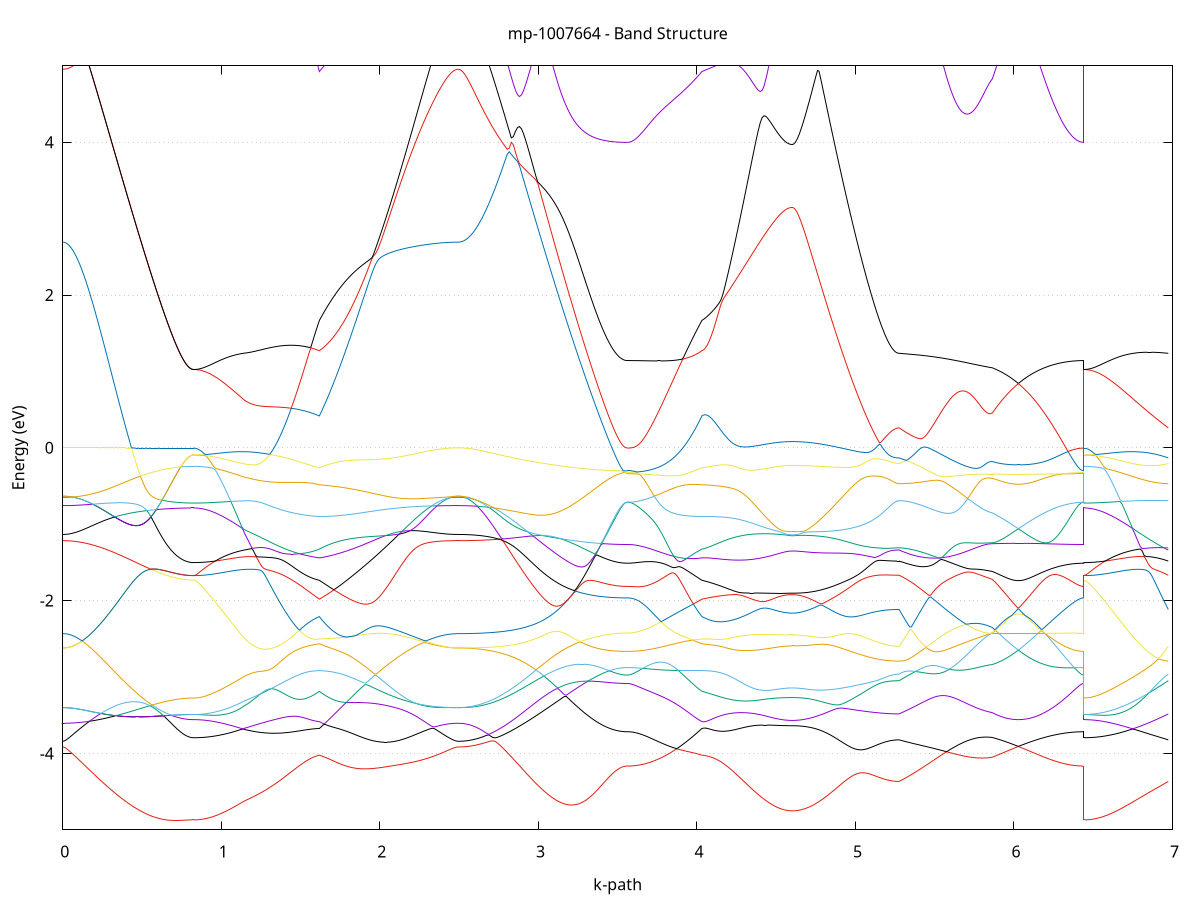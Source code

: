 set title 'mp-1007664 - Band Structure'
set xlabel 'k-path'
set ylabel 'Energy (eV)'
set grid y
set yrange [-5:5]
set terminal png size 800,600
set output 'mp-1007664_bands_gnuplot.png'
plot '-' using 1:2 with lines notitle, '-' using 1:2 with lines notitle, '-' using 1:2 with lines notitle, '-' using 1:2 with lines notitle, '-' using 1:2 with lines notitle, '-' using 1:2 with lines notitle, '-' using 1:2 with lines notitle, '-' using 1:2 with lines notitle, '-' using 1:2 with lines notitle, '-' using 1:2 with lines notitle, '-' using 1:2 with lines notitle, '-' using 1:2 with lines notitle, '-' using 1:2 with lines notitle, '-' using 1:2 with lines notitle, '-' using 1:2 with lines notitle, '-' using 1:2 with lines notitle, '-' using 1:2 with lines notitle, '-' using 1:2 with lines notitle, '-' using 1:2 with lines notitle, '-' using 1:2 with lines notitle, '-' using 1:2 with lines notitle, '-' using 1:2 with lines notitle, '-' using 1:2 with lines notitle, '-' using 1:2 with lines notitle, '-' using 1:2 with lines notitle, '-' using 1:2 with lines notitle, '-' using 1:2 with lines notitle, '-' using 1:2 with lines notitle, '-' using 1:2 with lines notitle, '-' using 1:2 with lines notitle, '-' using 1:2 with lines notitle, '-' using 1:2 with lines notitle, '-' using 1:2 with lines notitle, '-' using 1:2 with lines notitle, '-' using 1:2 with lines notitle, '-' using 1:2 with lines notitle
0.000000 -13.900836
0.007725 -13.900836
0.015450 -13.900936
0.023175 -13.900936
0.030901 -13.901036
0.038626 -13.901036
0.046351 -13.901136
0.054076 -13.901236
0.061801 -13.901336
0.069526 -13.901436
0.077251 -13.901636
0.084977 -13.901736
0.092702 -13.901936
0.100427 -13.902136
0.108152 -13.902336
0.115877 -13.902536
0.123602 -13.902736
0.131327 -13.903036
0.139053 -13.903236
0.146778 -13.903536
0.154503 -13.903836
0.162228 -13.904136
0.169953 -13.904436
0.177678 -13.904736
0.185403 -13.905036
0.193129 -13.905436
0.200854 -13.905736
0.208579 -13.906136
0.216304 -13.906436
0.224029 -13.906836
0.231754 -13.907236
0.239479 -13.907636
0.247205 -13.908036
0.254930 -13.908536
0.262655 -13.908936
0.270380 -13.909336
0.278105 -13.909836
0.285830 -13.910236
0.293555 -13.910736
0.301281 -13.911136
0.309006 -13.911636
0.316731 -13.912136
0.324456 -13.912636
0.332181 -13.913136
0.339906 -13.913636
0.347632 -13.914136
0.355357 -13.914636
0.363082 -13.915136
0.370807 -13.915636
0.378532 -13.916136
0.386257 -13.916636
0.393982 -13.917136
0.401708 -13.917636
0.409433 -13.918236
0.417158 -13.918736
0.424883 -13.919236
0.432608 -13.919736
0.440333 -13.920236
0.448058 -13.920836
0.455784 -13.921336
0.463509 -13.921836
0.471234 -13.922336
0.478959 -13.922836
0.486684 -13.923336
0.494409 -13.923836
0.502134 -13.924336
0.509860 -13.924836
0.517585 -13.925336
0.525310 -13.925736
0.533035 -13.926236
0.540760 -13.926736
0.548485 -13.927136
0.556210 -13.927636
0.563936 -13.928036
0.571661 -13.928536
0.579386 -13.928936
0.587111 -13.929336
0.594836 -13.929736
0.602561 -13.930136
0.610286 -13.930536
0.618012 -13.930936
0.625737 -13.931336
0.633462 -13.931636
0.641187 -13.932036
0.648912 -13.932336
0.656637 -13.932636
0.664362 -13.932936
0.672088 -13.933236
0.679813 -13.933536
0.687538 -13.933836
0.695263 -13.934036
0.702988 -13.934336
0.710713 -13.934536
0.718438 -13.934736
0.726164 -13.934936
0.733889 -13.935136
0.741614 -13.935336
0.749339 -13.935436
0.757064 -13.935636
0.764789 -13.935736
0.772514 -13.935836
0.780240 -13.935936
0.787965 -13.936036
0.795690 -13.936136
0.803415 -13.936136
0.811140 -13.936236
0.818865 -13.936236
0.826590 -13.936236
0.826590 -13.936236
0.836311 -13.936236
0.846031 -13.936136
0.855752 -13.936036
0.865472 -13.935836
0.875193 -13.935636
0.884913 -13.935336
0.894634 -13.935036
0.904354 -13.934636
0.914075 -13.934236
0.923795 -13.933736
0.933515 -13.933236
0.943236 -13.932636
0.952956 -13.932036
0.962677 -13.931336
0.972397 -13.930636
0.982118 -13.929936
0.991838 -13.929136
1.001559 -13.928236
1.011279 -13.927336
1.021000 -13.926436
1.030720 -13.925436
1.040440 -13.924436
1.050161 -13.923436
1.059881 -13.922336
1.069602 -13.921236
1.079322 -13.920036
1.089043 -13.918836
1.098763 -13.917636
1.108484 -13.916336
1.118204 -13.915036
1.127925 -13.913736
1.137645 -13.912336
1.147366 -13.910936
1.147366 -13.910936
1.156253 -13.909936
1.165141 -13.908936
1.174028 -13.907836
1.182916 -13.906736
1.191803 -13.905636
1.200691 -13.904636
1.209579 -13.903436
1.218466 -13.902336
1.227354 -13.901236
1.236241 -13.900136
1.245129 -13.899036
1.254017 -13.898636
1.262904 -13.898836
1.271792 -13.899036
1.280679 -13.899136
1.289567 -13.899336
1.298454 -13.899536
1.307342 -13.899636
1.316230 -13.899836
1.325117 -13.899936
1.334005 -13.900136
1.342892 -13.900236
1.351780 -13.900336
1.360668 -13.900536
1.369555 -13.900636
1.378443 -13.900736
1.387330 -13.900836
1.396218 -13.900936
1.405106 -13.901136
1.413993 -13.901236
1.422881 -13.901236
1.431768 -13.901336
1.440656 -13.901436
1.449543 -13.901536
1.458431 -13.901636
1.467319 -13.901636
1.476206 -13.901736
1.485094 -13.901736
1.493981 -13.901736
1.502869 -13.901836
1.511757 -13.901836
1.520644 -13.901836
1.529532 -13.901836
1.538419 -13.901836
1.547307 -13.901836
1.556195 -13.901736
1.565082 -13.901736
1.573970 -13.901736
1.582857 -13.901636
1.591745 -13.901536
1.600632 -13.901536
1.609520 -13.901436
1.618408 -13.901336
1.618408 -13.901336
1.627358 -13.900836
1.636308 -13.900236
1.645258 -13.899736
1.654207 -13.899236
1.663157 -13.898736
1.672107 -13.898236
1.681057 -13.897736
1.690007 -13.897236
1.698957 -13.896736
1.707907 -13.896236
1.716857 -13.895736
1.725807 -13.895236
1.734757 -13.894736
1.743707 -13.894336
1.752657 -13.893836
1.761607 -13.893736
1.770557 -13.893936
1.779507 -13.894136
1.788457 -13.894236
1.797407 -13.894436
1.806357 -13.894536
1.815307 -13.894736
1.824257 -13.894836
1.833207 -13.894936
1.842157 -13.895036
1.851107 -13.895136
1.860057 -13.895236
1.869007 -13.895236
1.877957 -13.895336
1.886907 -13.895336
1.895857 -13.895436
1.904807 -13.895436
1.913757 -13.895436
1.922707 -13.895436
1.931657 -13.895436
1.940607 -13.895336
1.949557 -13.895336
1.958507 -13.895336
1.967457 -13.895236
1.976407 -13.895236
1.985357 -13.895136
1.994306 -13.895136
2.003256 -13.895036
2.012206 -13.894936
2.021156 -13.894936
2.030106 -13.894836
2.039056 -13.894736
2.048006 -13.894636
2.056956 -13.894636
2.065906 -13.894536
2.074856 -13.894536
2.083806 -13.894536
2.092756 -13.894436
2.101706 -13.894436
2.110656 -13.894536
2.119606 -13.894536
2.128556 -13.894636
2.137506 -13.894636
2.146456 -13.894736
2.155406 -13.894936
2.164356 -13.895036
2.173306 -13.895136
2.182256 -13.895336
2.191206 -13.895536
2.200156 -13.895736
2.209106 -13.895936
2.218056 -13.896136
2.227006 -13.896436
2.235956 -13.896636
2.244906 -13.896836
2.253856 -13.897136
2.262806 -13.897336
2.271756 -13.897536
2.280706 -13.897836
2.289656 -13.898036
2.298606 -13.898236
2.307556 -13.898436
2.316506 -13.898636
2.325456 -13.898936
2.334405 -13.899036
2.343355 -13.899236
2.352305 -13.899436
2.361255 -13.899636
2.370205 -13.899736
2.379155 -13.899936
2.388105 -13.900036
2.397055 -13.900236
2.406005 -13.900336
2.414955 -13.900436
2.423905 -13.900536
2.432855 -13.900636
2.441805 -13.900636
2.450755 -13.900736
2.459705 -13.900736
2.468655 -13.900836
2.477605 -13.900836
2.486555 -13.900836
2.495505 -13.900836
2.495505 -13.900836
2.508336 -13.900836
2.521168 -13.900736
2.533999 -13.900636
2.546830 -13.900336
2.559662 -13.900136
2.572493 -13.899736
2.585324 -13.899336
2.598156 -13.898836
2.610987 -13.898336
2.623818 -13.897736
2.636650 -13.897136
2.649481 -13.896436
2.662312 -13.895636
2.675144 -13.894836
2.687975 -13.894036
2.700806 -13.893136
2.713638 -13.892136
2.726469 -13.891136
2.739301 -13.890036
2.752132 -13.888936
2.764963 -13.887836
2.777795 -13.886736
2.790626 -13.887236
2.803457 -13.887836
2.816289 -13.888336
2.829120 -13.888936
2.841951 -13.889536
2.854783 -13.890136
2.867614 -13.890736
2.880445 -13.891436
2.893277 -13.892036
2.906108 -13.892736
2.918939 -13.893436
2.931771 -13.894136
2.944602 -13.894836
2.957433 -13.895536
2.970265 -13.896236
2.983096 -13.896936
2.995927 -13.897636
3.008759 -13.898436
3.021590 -13.899136
3.034421 -13.899836
3.047253 -13.900636
3.060084 -13.901336
3.072915 -13.902136
3.085747 -13.902836
3.098578 -13.903636
3.111410 -13.904336
3.124241 -13.905036
3.137072 -13.905736
3.149904 -13.906536
3.162735 -13.907236
3.175566 -13.907936
3.188398 -13.908636
3.201229 -13.909236
3.214060 -13.909936
3.226892 -13.910636
3.239723 -13.911236
3.252554 -13.911836
3.265386 -13.912436
3.278217 -13.913036
3.291048 -13.913636
3.303880 -13.914136
3.316711 -13.914736
3.329542 -13.915236
3.342374 -13.915736
3.355205 -13.916136
3.368036 -13.916636
3.380868 -13.917036
3.393699 -13.917436
3.406530 -13.917736
3.419362 -13.918136
3.432193 -13.918436
3.445024 -13.918736
3.457856 -13.918936
3.470687 -13.919236
3.483518 -13.919436
3.496350 -13.919536
3.509181 -13.919736
3.522013 -13.919836
3.534844 -13.919836
3.547675 -13.919936
3.560507 -13.919936
3.560507 -13.919936
3.569394 -13.919936
3.578282 -13.919936
3.587169 -13.919836
3.596057 -13.919836
3.604944 -13.919736
3.613832 -13.919636
3.622720 -13.919536
3.631607 -13.919336
3.640495 -13.919236
3.649382 -13.919036
3.658270 -13.918936
3.667158 -13.918736
3.676045 -13.918536
3.684933 -13.918236
3.693820 -13.918036
3.702708 -13.917736
3.711596 -13.917536
3.720483 -13.917236
3.729371 -13.916936
3.738258 -13.916636
3.747146 -13.916236
3.756033 -13.915936
3.764921 -13.915536
3.773809 -13.915236
3.782696 -13.914836
3.791584 -13.914436
3.800471 -13.914036
3.809359 -13.913636
3.818247 -13.913236
3.827134 -13.912736
3.836022 -13.912336
3.844909 -13.911936
3.853797 -13.911436
3.862685 -13.910936
3.871572 -13.910536
3.880460 -13.910036
3.889347 -13.909536
3.898235 -13.909036
3.907122 -13.908536
3.916010 -13.908036
3.924898 -13.907536
3.933785 -13.907036
3.942673 -13.906536
3.951560 -13.906036
3.960448 -13.905536
3.969336 -13.904936
3.978223 -13.904436
3.987111 -13.903936
3.995998 -13.903436
4.004886 -13.902936
4.013773 -13.902336
4.022661 -13.901836
4.031549 -13.901336
4.031549 -13.901336
4.043421 -13.901036
4.055294 -13.900836
4.067167 -13.900536
4.079040 -13.900336
4.090912 -13.900036
4.102785 -13.899836
4.114658 -13.899636
4.126531 -13.899336
4.138403 -13.899136
4.150276 -13.898936
4.162149 -13.898736
4.174022 -13.898636
4.185895 -13.898436
4.197767 -13.898336
4.209640 -13.898236
4.221513 -13.898136
4.233386 -13.898136
4.245258 -13.898036
4.257131 -13.898036
4.269004 -13.898036
4.280877 -13.898036
4.292749 -13.898136
4.304622 -13.898136
4.316495 -13.898236
4.328368 -13.898236
4.340240 -13.898336
4.352113 -13.898436
4.363986 -13.898536
4.375859 -13.898636
4.387731 -13.898736
4.399604 -13.898836
4.411477 -13.898936
4.423350 -13.899036
4.435222 -13.899136
4.447095 -13.899236
4.458968 -13.899336
4.470841 -13.899436
4.482713 -13.899536
4.494586 -13.899636
4.506459 -13.899636
4.518332 -13.899736
4.530204 -13.899836
4.542077 -13.899836
4.553950 -13.899936
4.565823 -13.899936
4.577695 -13.899936
4.589568 -13.900036
4.601441 -13.900036
4.601441 -13.900036
4.610310 -13.900036
4.619180 -13.900036
4.628049 -13.899936
4.636918 -13.899936
4.645788 -13.899936
4.654657 -13.899936
4.663526 -13.899936
4.672396 -13.899936
4.681265 -13.899836
4.690134 -13.899836
4.699004 -13.899836
4.707873 -13.899736
4.716742 -13.899736
4.725612 -13.899636
4.734481 -13.899636
4.743350 -13.899636
4.752220 -13.899536
4.761089 -13.899536
4.769958 -13.899436
4.778828 -13.899436
4.787697 -13.899336
4.796566 -13.899336
4.805436 -13.899336
4.814305 -13.899236
4.823174 -13.899236
4.832044 -13.899236
4.840913 -13.899136
4.849782 -13.899136
4.858652 -13.899136
4.867521 -13.899136
4.876390 -13.899136
4.885260 -13.899136
4.894129 -13.899136
4.902999 -13.899136
4.911868 -13.899236
4.920737 -13.899236
4.929607 -13.899336
4.938476 -13.899336
4.947345 -13.899436
4.956215 -13.899536
4.965084 -13.899636
4.973953 -13.899736
4.982823 -13.899836
4.991692 -13.899936
5.000561 -13.900036
5.009431 -13.900236
5.018300 -13.900336
5.027169 -13.900536
5.036039 -13.900636
5.044908 -13.900836
5.053777 -13.900936
5.062647 -13.901136
5.071516 -13.901336
5.080385 -13.901436
5.089255 -13.901636
5.098124 -13.901736
5.106993 -13.901936
5.115863 -13.902136
5.124732 -13.902236
5.133601 -13.902436
5.142471 -13.902536
5.151340 -13.902636
5.160209 -13.902736
5.169079 -13.902936
5.177948 -13.903036
5.186817 -13.903136
5.195687 -13.903236
5.204556 -13.903336
5.213425 -13.903336
5.222295 -13.903436
5.231164 -13.903536
5.240033 -13.903536
5.248903 -13.903636
5.257772 -13.903636
5.266641 -13.903636
5.275511 -13.903636
5.275511 -13.903636
5.286602 -13.904036
5.297693 -13.904436
5.308784 -13.904836
5.319875 -13.905236
5.330966 -13.905636
5.342057 -13.906036
5.353148 -13.906436
5.364239 -13.906836
5.375331 -13.907236
5.386422 -13.907636
5.397513 -13.908036
5.408604 -13.908336
5.419695 -13.908736
5.430786 -13.909036
5.441877 -13.909436
5.452968 -13.909736
5.464059 -13.910036
5.475150 -13.910436
5.486241 -13.910736
5.497332 -13.911036
5.508424 -13.911236
5.519515 -13.911536
5.530606 -13.911836
5.541697 -13.912036
5.552788 -13.912236
5.563879 -13.912436
5.574970 -13.912636
5.586061 -13.912836
5.597152 -13.912936
5.608243 -13.913136
5.619334 -13.913236
5.630426 -13.913336
5.641517 -13.913436
5.652608 -13.913436
5.663699 -13.913536
5.674790 -13.913536
5.685881 -13.913536
5.696972 -13.913536
5.708063 -13.913536
5.719154 -13.913436
5.730245 -13.913336
5.741336 -13.913236
5.752427 -13.913136
5.763519 -13.913036
5.774610 -13.912836
5.785701 -13.912636
5.796792 -13.912436
5.807883 -13.912236
5.818974 -13.912036
5.830065 -13.911736
5.841156 -13.911436
5.852247 -13.911136
5.863338 -13.910836
5.863338 -13.910836
5.871040 -13.910336
5.878742 -13.909836
5.886443 -13.909236
5.894145 -13.908736
5.901847 -13.908136
5.909548 -13.907536
5.917250 -13.906936
5.924952 -13.906336
5.932653 -13.905736
5.940355 -13.905136
5.948057 -13.904536
5.955758 -13.903936
5.963460 -13.903336
5.971162 -13.902736
5.978863 -13.902136
5.986565 -13.901436
5.994266 -13.900836
6.001968 -13.900136
6.009670 -13.899536
6.017371 -13.899136
6.025073 -13.899136
6.032775 -13.899136
6.040476 -13.899136
6.048178 -13.899736
6.055880 -13.900336
6.063581 -13.901036
6.071283 -13.901636
6.078985 -13.902336
6.086686 -13.902936
6.094388 -13.903536
6.102090 -13.904136
6.109791 -13.904736
6.117493 -13.905336
6.125195 -13.905936
6.132896 -13.906536
6.140598 -13.907136
6.148300 -13.907736
6.156001 -13.908336
6.163703 -13.908836
6.171405 -13.909436
6.179106 -13.909936
6.186808 -13.910536
6.194509 -13.911036
6.202211 -13.911536
6.209913 -13.912036
6.217614 -13.912536
6.225316 -13.913036
6.233018 -13.913436
6.240719 -13.913936
6.248421 -13.914336
6.256123 -13.914736
6.263824 -13.915136
6.271526 -13.915536
6.279228 -13.915936
6.286929 -13.916336
6.294631 -13.916636
6.302333 -13.917036
6.310034 -13.917336
6.317736 -13.917636
6.325438 -13.917836
6.333139 -13.918136
6.340841 -13.918336
6.348543 -13.918636
6.356244 -13.918836
6.363946 -13.919036
6.371648 -13.919236
6.379349 -13.919336
6.387051 -13.919436
6.394753 -13.919636
6.402454 -13.919736
6.410156 -13.919736
6.417857 -13.919836
6.425559 -13.919936
6.433261 -13.919936
6.440962 -13.919936
6.440962 -13.936236
6.453641 -13.936236
6.466320 -13.936036
6.478998 -13.935836
6.491677 -13.935536
6.504355 -13.935136
6.517034 -13.934736
6.529713 -13.934136
6.542391 -13.933536
6.555070 -13.932836
6.567748 -13.932036
6.580427 -13.931136
6.593106 -13.930136
6.605784 -13.929136
6.618463 -13.928036
6.631141 -13.926836
6.643820 -13.925636
6.656498 -13.924336
6.669177 -13.922936
6.681856 -13.921436
6.694534 -13.919936
6.707213 -13.918336
6.719891 -13.916736
6.732570 -13.915036
6.745249 -13.913336
6.757927 -13.911536
6.770606 -13.909636
6.783284 -13.907736
6.795963 -13.905836
6.808642 -13.903836
6.821320 -13.901836
6.833999 -13.899836
6.846677 -13.899036
6.859356 -13.899436
6.872034 -13.899836
6.884713 -13.900236
6.897392 -13.900736
6.910070 -13.901236
6.922749 -13.901636
6.935427 -13.902136
6.948106 -13.902636
6.960785 -13.903136
6.973463 -13.903636
e
0.000000 -13.880836
0.007725 -13.880836
0.015450 -13.880836
0.023175 -13.880836
0.030901 -13.880836
0.038626 -13.880836
0.046351 -13.880836
0.054076 -13.880936
0.061801 -13.880936
0.069526 -13.881036
0.077251 -13.881036
0.084977 -13.881136
0.092702 -13.881136
0.100427 -13.881236
0.108152 -13.881236
0.115877 -13.881336
0.123602 -13.881436
0.131327 -13.881536
0.139053 -13.881636
0.146778 -13.881736
0.154503 -13.881736
0.162228 -13.881936
0.169953 -13.882036
0.177678 -13.882136
0.185403 -13.882236
0.193129 -13.882336
0.200854 -13.882436
0.208579 -13.882636
0.216304 -13.882736
0.224029 -13.882836
0.231754 -13.883036
0.239479 -13.883136
0.247205 -13.883236
0.254930 -13.883436
0.262655 -13.883536
0.270380 -13.883736
0.278105 -13.883836
0.285830 -13.884036
0.293555 -13.884136
0.301281 -13.884336
0.309006 -13.884536
0.316731 -13.884636
0.324456 -13.884836
0.332181 -13.884936
0.339906 -13.885136
0.347632 -13.885336
0.355357 -13.885536
0.363082 -13.885636
0.370807 -13.885836
0.378532 -13.886036
0.386257 -13.886236
0.393982 -13.886336
0.401708 -13.886536
0.409433 -13.886736
0.417158 -13.886936
0.424883 -13.887036
0.432608 -13.887236
0.440333 -13.887436
0.448058 -13.887536
0.455784 -13.887736
0.463509 -13.887936
0.471234 -13.888136
0.478959 -13.888236
0.486684 -13.888436
0.494409 -13.888636
0.502134 -13.888736
0.509860 -13.888936
0.517585 -13.889136
0.525310 -13.889236
0.533035 -13.889436
0.540760 -13.889536
0.548485 -13.889736
0.556210 -13.889836
0.563936 -13.890036
0.571661 -13.890136
0.579386 -13.890336
0.587111 -13.890436
0.594836 -13.890536
0.602561 -13.890736
0.610286 -13.890836
0.618012 -13.890936
0.625737 -13.891036
0.633462 -13.891236
0.641187 -13.891336
0.648912 -13.891436
0.656637 -13.891536
0.664362 -13.891636
0.672088 -13.891736
0.679813 -13.891836
0.687538 -13.891936
0.695263 -13.892036
0.702988 -13.892036
0.710713 -13.892136
0.718438 -13.892236
0.726164 -13.892336
0.733889 -13.892336
0.741614 -13.892436
0.749339 -13.892436
0.757064 -13.892536
0.764789 -13.892536
0.772514 -13.892636
0.780240 -13.892636
0.787965 -13.892636
0.795690 -13.892636
0.803415 -13.892636
0.811140 -13.892636
0.818865 -13.892736
0.826590 -13.892736
0.826590 -13.892736
0.836311 -13.892736
0.846031 -13.892736
0.855752 -13.892736
0.865472 -13.892736
0.875193 -13.892836
0.884913 -13.892836
0.894634 -13.892836
0.904354 -13.892936
0.914075 -13.893036
0.923795 -13.893036
0.933515 -13.893136
0.943236 -13.893236
0.952956 -13.893336
0.962677 -13.893336
0.972397 -13.893436
0.982118 -13.893636
0.991838 -13.893736
1.001559 -13.893836
1.011279 -13.893936
1.021000 -13.894136
1.030720 -13.894236
1.040440 -13.894436
1.050161 -13.894536
1.059881 -13.894736
1.069602 -13.894936
1.079322 -13.895036
1.089043 -13.895236
1.098763 -13.895436
1.108484 -13.895636
1.118204 -13.895836
1.127925 -13.896136
1.137645 -13.896336
1.147366 -13.896536
1.147366 -13.896536
1.156253 -13.896736
1.165141 -13.896936
1.174028 -13.897136
1.182916 -13.897236
1.191803 -13.897436
1.200691 -13.897636
1.209579 -13.897836
1.218466 -13.898036
1.227354 -13.898136
1.236241 -13.898336
1.245129 -13.898536
1.254017 -13.897936
1.262904 -13.896836
1.271792 -13.895736
1.280679 -13.894736
1.289567 -13.893736
1.298454 -13.892836
1.307342 -13.891936
1.316230 -13.891236
1.325117 -13.890536
1.334005 -13.889936
1.342892 -13.889436
1.351780 -13.889036
1.360668 -13.888736
1.369555 -13.888436
1.378443 -13.888236
1.387330 -13.888036
1.396218 -13.887936
1.405106 -13.887736
1.413993 -13.887636
1.422881 -13.887536
1.431768 -13.887536
1.440656 -13.887436
1.449543 -13.887436
1.458431 -13.887336
1.467319 -13.887336
1.476206 -13.887336
1.485094 -13.887436
1.493981 -13.887436
1.502869 -13.887436
1.511757 -13.887536
1.520644 -13.887636
1.529532 -13.887736
1.538419 -13.887836
1.547307 -13.887936
1.556195 -13.888036
1.565082 -13.888136
1.573970 -13.888336
1.582857 -13.888436
1.591745 -13.888636
1.600632 -13.888836
1.609520 -13.889036
1.618408 -13.889236
1.618408 -13.889236
1.627358 -13.889636
1.636308 -13.889936
1.645258 -13.890236
1.654207 -13.890536
1.663157 -13.890836
1.672107 -13.891236
1.681057 -13.891536
1.690007 -13.891736
1.698957 -13.892036
1.707907 -13.892336
1.716857 -13.892636
1.725807 -13.892836
1.734757 -13.893036
1.743707 -13.893336
1.752657 -13.893536
1.761607 -13.893336
1.770557 -13.892936
1.779507 -13.892536
1.788457 -13.892036
1.797407 -13.891636
1.806357 -13.891236
1.815307 -13.890836
1.824257 -13.890436
1.833207 -13.890036
1.842157 -13.889636
1.851107 -13.889236
1.860057 -13.888836
1.869007 -13.888536
1.877957 -13.888136
1.886907 -13.887836
1.895857 -13.887436
1.904807 -13.887136
1.913757 -13.886836
1.922707 -13.886536
1.931657 -13.886236
1.940607 -13.885936
1.949557 -13.885636
1.958507 -13.885436
1.967457 -13.885136
1.976407 -13.884836
1.985357 -13.884636
1.994306 -13.884436
2.003256 -13.884136
2.012206 -13.883936
2.021156 -13.883736
2.030106 -13.883536
2.039056 -13.883336
2.048006 -13.883236
2.056956 -13.883036
2.065906 -13.882836
2.074856 -13.882736
2.083806 -13.882536
2.092756 -13.882836
2.101706 -13.883136
2.110656 -13.883436
2.119606 -13.883636
2.128556 -13.883836
2.137506 -13.884036
2.146456 -13.884136
2.155406 -13.884236
2.164356 -13.884336
2.173306 -13.884336
2.182256 -13.884336
2.191206 -13.884336
2.200156 -13.884336
2.209106 -13.884236
2.218056 -13.884136
2.227006 -13.884036
2.235956 -13.883936
2.244906 -13.883836
2.253856 -13.883736
2.262806 -13.883536
2.271756 -13.883436
2.280706 -13.883236
2.289656 -13.883136
2.298606 -13.882936
2.307556 -13.882736
2.316506 -13.882636
2.325456 -13.882436
2.334405 -13.882336
2.343355 -13.882136
2.352305 -13.882036
2.361255 -13.881836
2.370205 -13.881736
2.379155 -13.881636
2.388105 -13.881536
2.397055 -13.881436
2.406005 -13.881336
2.414955 -13.881236
2.423905 -13.881136
2.432855 -13.881036
2.441805 -13.880936
2.450755 -13.880936
2.459705 -13.880836
2.468655 -13.880836
2.477605 -13.880836
2.486555 -13.880836
2.495505 -13.880836
2.495505 -13.880836
2.508336 -13.880836
2.521168 -13.880836
2.533999 -13.880936
2.546830 -13.881036
2.559662 -13.881136
2.572493 -13.881236
2.585324 -13.881436
2.598156 -13.881636
2.610987 -13.881836
2.623818 -13.882036
2.636650 -13.882336
2.649481 -13.882636
2.662312 -13.882936
2.675144 -13.883236
2.687975 -13.883636
2.700806 -13.884036
2.713638 -13.884436
2.726469 -13.884836
2.739301 -13.885236
2.752132 -13.885736
2.764963 -13.886236
2.777795 -13.886636
2.790626 -13.885436
2.803457 -13.884136
2.816289 -13.882836
2.829120 -13.881536
2.841951 -13.880236
2.854783 -13.878836
2.867614 -13.877936
2.880445 -13.877736
2.893277 -13.877636
2.906108 -13.877436
2.918939 -13.877336
2.931771 -13.877236
2.944602 -13.877036
2.957433 -13.876936
2.970265 -13.876836
2.983096 -13.876736
2.995927 -13.876536
3.008759 -13.876436
3.021590 -13.876336
3.034421 -13.876236
3.047253 -13.876236
3.060084 -13.876136
3.072915 -13.876036
3.085747 -13.875936
3.098578 -13.875936
3.111410 -13.876436
3.124241 -13.877136
3.137072 -13.877836
3.149904 -13.878636
3.162735 -13.879336
3.175566 -13.880136
3.188398 -13.880936
3.201229 -13.881836
3.214060 -13.882636
3.226892 -13.883536
3.239723 -13.884436
3.252554 -13.885336
3.265386 -13.886236
3.278217 -13.887136
3.291048 -13.888036
3.303880 -13.888936
3.316711 -13.889736
3.329542 -13.890636
3.342374 -13.891436
3.355205 -13.892336
3.368036 -13.893036
3.380868 -13.893836
3.393699 -13.894536
3.406530 -13.895236
3.419362 -13.895836
3.432193 -13.896436
3.445024 -13.897036
3.457856 -13.897536
3.470687 -13.897936
3.483518 -13.898336
3.496350 -13.898636
3.509181 -13.898936
3.522013 -13.899136
3.534844 -13.899336
3.547675 -13.899436
3.560507 -13.899436
3.560507 -13.899436
3.569394 -13.899436
3.578282 -13.899436
3.587169 -13.899336
3.596057 -13.899336
3.604944 -13.899236
3.613832 -13.899136
3.622720 -13.898936
3.631607 -13.898836
3.640495 -13.898636
3.649382 -13.898436
3.658270 -13.898236
3.667158 -13.898036
3.676045 -13.897836
3.684933 -13.897536
3.693820 -13.897236
3.702708 -13.896936
3.711596 -13.896636
3.720483 -13.896336
3.729371 -13.896036
3.738258 -13.895636
3.747146 -13.895236
3.756033 -13.894936
3.764921 -13.894536
3.773809 -13.894136
3.782696 -13.893636
3.791584 -13.893236
3.800471 -13.892836
3.809359 -13.892336
3.818247 -13.891836
3.827134 -13.891436
3.836022 -13.890936
3.844909 -13.890436
3.853797 -13.889936
3.862685 -13.889436
3.871572 -13.888936
3.880460 -13.888336
3.889347 -13.887836
3.898235 -13.887336
3.907122 -13.886836
3.916010 -13.886236
3.924898 -13.885736
3.933785 -13.885336
3.942673 -13.885636
3.951560 -13.886036
3.960448 -13.886436
3.969336 -13.886736
3.978223 -13.887136
3.987111 -13.887536
3.995998 -13.887836
4.004886 -13.888236
4.013773 -13.888536
4.022661 -13.888936
4.031549 -13.889236
4.031549 -13.889236
4.043421 -13.889436
4.055294 -13.889536
4.067167 -13.889736
4.079040 -13.889836
4.090912 -13.889936
4.102785 -13.890036
4.114658 -13.890036
4.126531 -13.890136
4.138403 -13.890136
4.150276 -13.890136
4.162149 -13.890136
4.174022 -13.890136
4.185895 -13.890136
4.197767 -13.890036
4.209640 -13.889936
4.221513 -13.889736
4.233386 -13.889636
4.245258 -13.889436
4.257131 -13.889336
4.269004 -13.889136
4.280877 -13.888836
4.292749 -13.888636
4.304622 -13.888436
4.316495 -13.888136
4.328368 -13.887936
4.340240 -13.887736
4.352113 -13.887436
4.363986 -13.887236
4.375859 -13.886936
4.387731 -13.886736
4.399604 -13.886536
4.411477 -13.886236
4.423350 -13.886036
4.435222 -13.885836
4.447095 -13.885636
4.458968 -13.885536
4.470841 -13.885336
4.482713 -13.885136
4.494586 -13.885036
4.506459 -13.884936
4.518332 -13.884836
4.530204 -13.884736
4.542077 -13.884636
4.553950 -13.884536
4.565823 -13.884536
4.577695 -13.884436
4.589568 -13.884436
4.601441 -13.884436
4.601441 -13.884436
4.610310 -13.884436
4.619180 -13.884436
4.628049 -13.884436
4.636918 -13.884536
4.645788 -13.884536
4.654657 -13.884536
4.663526 -13.884636
4.672396 -13.884636
4.681265 -13.884736
4.690134 -13.884736
4.699004 -13.884836
4.707873 -13.884836
4.716742 -13.884936
4.725612 -13.885036
4.734481 -13.885136
4.743350 -13.885236
4.752220 -13.885336
4.761089 -13.885336
4.769958 -13.885436
4.778828 -13.885636
4.787697 -13.885736
4.796566 -13.885836
4.805436 -13.885936
4.814305 -13.886036
4.823174 -13.886136
4.832044 -13.886236
4.840913 -13.886336
4.849782 -13.886436
4.858652 -13.886536
4.867521 -13.886636
4.876390 -13.886736
4.885260 -13.886836
4.894129 -13.886836
4.902999 -13.886936
4.911868 -13.887036
4.920737 -13.887036
4.929607 -13.887136
4.938476 -13.887136
4.947345 -13.887136
4.956215 -13.887136
4.965084 -13.887136
4.973953 -13.887136
4.982823 -13.887136
4.991692 -13.887036
5.000561 -13.887036
5.009431 -13.886936
5.018300 -13.886836
5.027169 -13.886836
5.036039 -13.886736
5.044908 -13.886636
5.053777 -13.886536
5.062647 -13.886436
5.071516 -13.886236
5.080385 -13.886136
5.089255 -13.886036
5.098124 -13.885836
5.106993 -13.885736
5.115863 -13.885636
5.124732 -13.885436
5.133601 -13.885336
5.142471 -13.885236
5.151340 -13.885136
5.160209 -13.884936
5.169079 -13.884836
5.177948 -13.884736
5.186817 -13.884636
5.195687 -13.884536
5.204556 -13.884436
5.213425 -13.884336
5.222295 -13.884236
5.231164 -13.884136
5.240033 -13.884136
5.248903 -13.884036
5.257772 -13.884036
5.266641 -13.884036
5.275511 -13.884036
5.275511 -13.884036
5.286602 -13.883736
5.297693 -13.883536
5.308784 -13.883236
5.319875 -13.883036
5.330966 -13.882836
5.342057 -13.882636
5.353148 -13.882436
5.364239 -13.882236
5.375331 -13.882036
5.386422 -13.881836
5.397513 -13.881636
5.408604 -13.881536
5.419695 -13.881336
5.430786 -13.881236
5.441877 -13.881036
5.452968 -13.880936
5.464059 -13.880836
5.475150 -13.880936
5.486241 -13.881636
5.497332 -13.882436
5.508424 -13.883236
5.519515 -13.883936
5.530606 -13.884736
5.541697 -13.885536
5.552788 -13.886336
5.563879 -13.887036
5.574970 -13.887836
5.586061 -13.888536
5.597152 -13.889236
5.608243 -13.890036
5.619334 -13.890736
5.630426 -13.891336
5.641517 -13.892036
5.652608 -13.892636
5.663699 -13.893336
5.674790 -13.893936
5.685881 -13.894436
5.696972 -13.895036
5.708063 -13.895536
5.719154 -13.896036
5.730245 -13.896536
5.741336 -13.896936
5.752427 -13.897336
5.763519 -13.897736
5.774610 -13.898036
5.785701 -13.898336
5.796792 -13.898536
5.807883 -13.898736
5.818974 -13.898936
5.830065 -13.899036
5.841156 -13.899136
5.852247 -13.899236
5.863338 -13.899236
5.863338 -13.899236
5.871040 -13.899236
5.878742 -13.899236
5.886443 -13.899236
5.894145 -13.899236
5.901847 -13.899236
5.909548 -13.899136
5.917250 -13.899136
5.924952 -13.899136
5.932653 -13.899136
5.940355 -13.899136
5.948057 -13.899136
5.955758 -13.899136
5.963460 -13.899136
5.971162 -13.899136
5.978863 -13.899136
5.986565 -13.899136
5.994266 -13.899136
6.001968 -13.899136
6.009670 -13.899136
6.017371 -13.898836
6.025073 -13.898236
6.032775 -13.898436
6.040476 -13.899136
6.048178 -13.899136
6.055880 -13.899136
6.063581 -13.899136
6.071283 -13.899136
6.078985 -13.899136
6.086686 -13.899136
6.094388 -13.899136
6.102090 -13.899136
6.109791 -13.899136
6.117493 -13.899136
6.125195 -13.899136
6.132896 -13.899136
6.140598 -13.899136
6.148300 -13.899136
6.156001 -13.899236
6.163703 -13.899236
6.171405 -13.899236
6.179106 -13.899236
6.186808 -13.899236
6.194509 -13.899236
6.202211 -13.899236
6.209913 -13.899236
6.217614 -13.899236
6.225316 -13.899236
6.233018 -13.899236
6.240719 -13.899336
6.248421 -13.899336
6.256123 -13.899336
6.263824 -13.899336
6.271526 -13.899336
6.279228 -13.899336
6.286929 -13.899336
6.294631 -13.899336
6.302333 -13.899336
6.310034 -13.899336
6.317736 -13.899336
6.325438 -13.899436
6.333139 -13.899436
6.340841 -13.899436
6.348543 -13.899436
6.356244 -13.899436
6.363946 -13.899436
6.371648 -13.899436
6.379349 -13.899436
6.387051 -13.899436
6.394753 -13.899436
6.402454 -13.899436
6.410156 -13.899436
6.417857 -13.899436
6.425559 -13.899436
6.433261 -13.899436
6.440962 -13.899436
6.440962 -13.892736
6.453641 -13.892736
6.466320 -13.892736
6.478998 -13.892736
6.491677 -13.892836
6.504355 -13.892836
6.517034 -13.892936
6.529713 -13.893036
6.542391 -13.893036
6.555070 -13.893136
6.567748 -13.893336
6.580427 -13.893436
6.593106 -13.893536
6.605784 -13.893736
6.618463 -13.893836
6.631141 -13.894036
6.643820 -13.894236
6.656498 -13.894436
6.669177 -13.894636
6.681856 -13.894836
6.694534 -13.895136
6.707213 -13.895336
6.719891 -13.895636
6.732570 -13.895836
6.745249 -13.896136
6.757927 -13.896436
6.770606 -13.896836
6.783284 -13.897136
6.795963 -13.897436
6.808642 -13.897836
6.821320 -13.898236
6.833999 -13.898636
6.846677 -13.897836
6.859356 -13.895736
6.872034 -13.893636
6.884713 -13.891436
6.897392 -13.889336
6.910070 -13.887136
6.922749 -13.885236
6.935427 -13.884936
6.948106 -13.884636
6.960785 -13.884336
6.973463 -13.884036
e
0.000000 -13.880836
0.007725 -13.880836
0.015450 -13.880836
0.023175 -13.880836
0.030901 -13.880836
0.038626 -13.880836
0.046351 -13.880836
0.054076 -13.880936
0.061801 -13.880936
0.069526 -13.881036
0.077251 -13.881036
0.084977 -13.881136
0.092702 -13.881136
0.100427 -13.881236
0.108152 -13.881236
0.115877 -13.881336
0.123602 -13.881436
0.131327 -13.881536
0.139053 -13.881636
0.146778 -13.881736
0.154503 -13.881736
0.162228 -13.881936
0.169953 -13.882036
0.177678 -13.882136
0.185403 -13.882236
0.193129 -13.882336
0.200854 -13.882436
0.208579 -13.882636
0.216304 -13.882736
0.224029 -13.882836
0.231754 -13.883036
0.239479 -13.883136
0.247205 -13.883236
0.254930 -13.883436
0.262655 -13.883536
0.270380 -13.883736
0.278105 -13.883836
0.285830 -13.884036
0.293555 -13.884136
0.301281 -13.884336
0.309006 -13.884536
0.316731 -13.884636
0.324456 -13.884836
0.332181 -13.884936
0.339906 -13.885136
0.347632 -13.885336
0.355357 -13.885536
0.363082 -13.885636
0.370807 -13.885836
0.378532 -13.886036
0.386257 -13.886236
0.393982 -13.886336
0.401708 -13.886536
0.409433 -13.886736
0.417158 -13.886936
0.424883 -13.887036
0.432608 -13.887236
0.440333 -13.887436
0.448058 -13.887536
0.455784 -13.887736
0.463509 -13.887936
0.471234 -13.888136
0.478959 -13.888236
0.486684 -13.888436
0.494409 -13.888636
0.502134 -13.888736
0.509860 -13.888936
0.517585 -13.889136
0.525310 -13.889236
0.533035 -13.889436
0.540760 -13.889536
0.548485 -13.889736
0.556210 -13.889836
0.563936 -13.890036
0.571661 -13.890136
0.579386 -13.890336
0.587111 -13.890436
0.594836 -13.890536
0.602561 -13.890736
0.610286 -13.890836
0.618012 -13.890936
0.625737 -13.891036
0.633462 -13.891236
0.641187 -13.891336
0.648912 -13.891436
0.656637 -13.891536
0.664362 -13.891636
0.672088 -13.891736
0.679813 -13.891836
0.687538 -13.891936
0.695263 -13.892036
0.702988 -13.892036
0.710713 -13.892136
0.718438 -13.892236
0.726164 -13.892336
0.733889 -13.892336
0.741614 -13.892436
0.749339 -13.892436
0.757064 -13.892536
0.764789 -13.892536
0.772514 -13.892636
0.780240 -13.892636
0.787965 -13.892636
0.795690 -13.892636
0.803415 -13.892636
0.811140 -13.892636
0.818865 -13.892736
0.826590 -13.892736
0.826590 -13.892736
0.836311 -13.892736
0.846031 -13.892636
0.855752 -13.892636
0.865472 -13.892636
0.875193 -13.892636
0.884913 -13.892536
0.894634 -13.892536
0.904354 -13.892436
0.914075 -13.892436
0.923795 -13.892336
0.933515 -13.892236
0.943236 -13.892136
0.952956 -13.892136
0.962677 -13.892036
0.972397 -13.891936
0.982118 -13.891836
0.991838 -13.891636
1.001559 -13.891536
1.011279 -13.891436
1.021000 -13.891236
1.030720 -13.891136
1.040440 -13.891036
1.050161 -13.890836
1.059881 -13.890636
1.069602 -13.890536
1.079322 -13.890336
1.089043 -13.890136
1.098763 -13.890036
1.108484 -13.889836
1.118204 -13.889636
1.127925 -13.889436
1.137645 -13.889236
1.147366 -13.889036
1.147366 -13.889036
1.156253 -13.888836
1.165141 -13.888736
1.174028 -13.888536
1.182916 -13.888436
1.191803 -13.888236
1.200691 -13.888036
1.209579 -13.887836
1.218466 -13.887736
1.227354 -13.887536
1.236241 -13.887236
1.245129 -13.887036
1.254017 -13.886836
1.262904 -13.886536
1.271792 -13.886236
1.280679 -13.885936
1.289567 -13.885536
1.298454 -13.885136
1.307342 -13.884536
1.316230 -13.883936
1.325117 -13.883236
1.334005 -13.882436
1.342892 -13.881536
1.351780 -13.880536
1.360668 -13.879536
1.369555 -13.878436
1.378443 -13.877236
1.387330 -13.876136
1.396218 -13.874936
1.405106 -13.873736
1.413993 -13.872536
1.422881 -13.871336
1.431768 -13.870136
1.440656 -13.870436
1.449543 -13.870736
1.458431 -13.871136
1.467319 -13.871536
1.476206 -13.871936
1.485094 -13.872336
1.493981 -13.872836
1.502869 -13.873236
1.511757 -13.873636
1.520644 -13.874136
1.529532 -13.874536
1.538419 -13.875036
1.547307 -13.875536
1.556195 -13.875936
1.565082 -13.876436
1.573970 -13.876936
1.582857 -13.877436
1.591745 -13.877936
1.600632 -13.878436
1.609520 -13.878936
1.618408 -13.879436
1.618408 -13.879436
1.627358 -13.878936
1.636308 -13.878436
1.645258 -13.877936
1.654207 -13.877436
1.663157 -13.877036
1.672107 -13.876536
1.681057 -13.876136
1.690007 -13.875636
1.698957 -13.875236
1.707907 -13.874836
1.716857 -13.874436
1.725807 -13.874036
1.734757 -13.873636
1.743707 -13.873236
1.752657 -13.872936
1.761607 -13.872536
1.770557 -13.872236
1.779507 -13.871936
1.788457 -13.871636
1.797407 -13.871336
1.806357 -13.871036
1.815307 -13.870836
1.824257 -13.870536
1.833207 -13.870336
1.842157 -13.870136
1.851107 -13.869936
1.860057 -13.869736
1.869007 -13.869536
1.877957 -13.869336
1.886907 -13.869736
1.895857 -13.870436
1.904807 -13.871136
1.913757 -13.871836
1.922707 -13.872536
1.931657 -13.873236
1.940607 -13.873936
1.949557 -13.874536
1.958507 -13.875236
1.967457 -13.875836
1.976407 -13.876436
1.985357 -13.877036
1.994306 -13.877636
2.003256 -13.878236
2.012206 -13.878736
2.021156 -13.879336
2.030106 -13.879836
2.039056 -13.880336
2.048006 -13.880836
2.056956 -13.881236
2.065906 -13.881736
2.074856 -13.882136
2.083806 -13.882436
2.092756 -13.882436
2.101706 -13.882236
2.110656 -13.882136
2.119606 -13.882036
2.128556 -13.881936
2.137506 -13.881836
2.146456 -13.881736
2.155406 -13.881636
2.164356 -13.881536
2.173306 -13.881436
2.182256 -13.881436
2.191206 -13.881336
2.200156 -13.881236
2.209106 -13.881236
2.218056 -13.881136
2.227006 -13.881136
2.235956 -13.881036
2.244906 -13.881036
2.253856 -13.881036
2.262806 -13.880936
2.271756 -13.880936
2.280706 -13.880936
2.289656 -13.880936
2.298606 -13.880836
2.307556 -13.880836
2.316506 -13.880836
2.325456 -13.880836
2.334405 -13.880836
2.343355 -13.880836
2.352305 -13.880836
2.361255 -13.880836
2.370205 -13.880836
2.379155 -13.880836
2.388105 -13.880836
2.397055 -13.880836
2.406005 -13.880836
2.414955 -13.880836
2.423905 -13.880836
2.432855 -13.880836
2.441805 -13.880836
2.450755 -13.880836
2.459705 -13.880836
2.468655 -13.880836
2.477605 -13.880836
2.486555 -13.880836
2.495505 -13.880836
2.495505 -13.880836
2.508336 -13.880836
2.521168 -13.880736
2.533999 -13.880736
2.546830 -13.880736
2.559662 -13.880636
2.572493 -13.880636
2.585324 -13.880536
2.598156 -13.880536
2.610987 -13.880436
2.623818 -13.880336
2.636650 -13.880236
2.649481 -13.880136
2.662312 -13.880036
2.675144 -13.879936
2.687975 -13.879836
2.700806 -13.879736
2.713638 -13.879636
2.726469 -13.879436
2.739301 -13.879336
2.752132 -13.879236
2.764963 -13.879036
2.777795 -13.878936
2.790626 -13.878736
2.803457 -13.878636
2.816289 -13.878436
2.829120 -13.878336
2.841951 -13.878136
2.854783 -13.878036
2.867614 -13.877436
2.880445 -13.875936
2.893277 -13.874536
2.906108 -13.873036
2.918939 -13.871536
2.931771 -13.871036
2.944602 -13.871136
2.957433 -13.871336
2.970265 -13.871536
2.983096 -13.871836
2.995927 -13.872136
3.008759 -13.872436
3.021590 -13.872836
3.034421 -13.873236
3.047253 -13.873636
3.060084 -13.874136
3.072915 -13.874636
3.085747 -13.875236
3.098578 -13.875836
3.111410 -13.875836
3.124241 -13.875736
3.137072 -13.875736
3.149904 -13.875736
3.162735 -13.875636
3.175566 -13.875636
3.188398 -13.875636
3.201229 -13.875536
3.214060 -13.875536
3.226892 -13.875536
3.239723 -13.875536
3.252554 -13.875536
3.265386 -13.875536
3.278217 -13.875536
3.291048 -13.875536
3.303880 -13.875536
3.316711 -13.875536
3.329542 -13.875536
3.342374 -13.875536
3.355205 -13.875636
3.368036 -13.875636
3.380868 -13.875636
3.393699 -13.875636
3.406530 -13.875636
3.419362 -13.875636
3.432193 -13.875636
3.445024 -13.875736
3.457856 -13.875736
3.470687 -13.875736
3.483518 -13.875736
3.496350 -13.875736
3.509181 -13.875736
3.522013 -13.875736
3.534844 -13.875736
3.547675 -13.875736
3.560507 -13.875736
3.560507 -13.875736
3.569394 -13.875736
3.578282 -13.875836
3.587169 -13.875836
3.596057 -13.875836
3.604944 -13.875936
3.613832 -13.876036
3.622720 -13.876136
3.631607 -13.876136
3.640495 -13.876336
3.649382 -13.876436
3.658270 -13.876536
3.667158 -13.876736
3.676045 -13.876836
3.684933 -13.877036
3.693820 -13.877236
3.702708 -13.877436
3.711596 -13.877636
3.720483 -13.877836
3.729371 -13.878036
3.738258 -13.878236
3.747146 -13.878536
3.756033 -13.878736
3.764921 -13.879036
3.773809 -13.879336
3.782696 -13.879536
3.791584 -13.879836
3.800471 -13.880136
3.809359 -13.880436
3.818247 -13.880836
3.827134 -13.881136
3.836022 -13.881436
3.844909 -13.881736
3.853797 -13.882136
3.862685 -13.882436
3.871572 -13.882836
3.880460 -13.883136
3.889347 -13.883536
3.898235 -13.883836
3.907122 -13.884236
3.916010 -13.884536
3.924898 -13.884936
3.933785 -13.885236
3.942673 -13.884636
3.951560 -13.884136
3.960448 -13.883536
3.969336 -13.883036
3.978223 -13.882536
3.987111 -13.882036
3.995998 -13.881436
4.004886 -13.880936
4.013773 -13.880436
4.022661 -13.879936
4.031549 -13.879436
4.031549 -13.879436
4.043421 -13.879136
4.055294 -13.878836
4.067167 -13.878536
4.079040 -13.878136
4.090912 -13.877736
4.102785 -13.877236
4.114658 -13.876836
4.126531 -13.876236
4.138403 -13.875736
4.150276 -13.875136
4.162149 -13.874536
4.174022 -13.873936
4.185895 -13.873236
4.197767 -13.872636
4.209640 -13.871936
4.221513 -13.871236
4.233386 -13.870536
4.245258 -13.869836
4.257131 -13.869136
4.269004 -13.868436
4.280877 -13.867836
4.292749 -13.867336
4.304622 -13.866936
4.316495 -13.866836
4.328368 -13.866936
4.340240 -13.867336
4.352113 -13.867936
4.363986 -13.868436
4.375859 -13.869036
4.387731 -13.869636
4.399604 -13.870236
4.411477 -13.870736
4.423350 -13.871236
4.435222 -13.871736
4.447095 -13.872236
4.458968 -13.872636
4.470841 -13.873036
4.482713 -13.873336
4.494586 -13.873736
4.506459 -13.873936
4.518332 -13.874236
4.530204 -13.874436
4.542077 -13.874636
4.553950 -13.874836
4.565823 -13.874936
4.577695 -13.875036
4.589568 -13.875036
4.601441 -13.875036
4.601441 -13.875036
4.610310 -13.875036
4.619180 -13.875036
4.628049 -13.875036
4.636918 -13.875036
4.645788 -13.875036
4.654657 -13.875136
4.663526 -13.875136
4.672396 -13.875136
4.681265 -13.875136
4.690134 -13.875136
4.699004 -13.875136
4.707873 -13.875236
4.716742 -13.875236
4.725612 -13.875236
4.734481 -13.875236
4.743350 -13.875336
4.752220 -13.875336
4.761089 -13.875336
4.769958 -13.875336
4.778828 -13.875436
4.787697 -13.875436
4.796566 -13.875436
4.805436 -13.875436
4.814305 -13.875536
4.823174 -13.875536
4.832044 -13.875536
4.840913 -13.875536
4.849782 -13.875636
4.858652 -13.875636
4.867521 -13.875636
4.876390 -13.875636
4.885260 -13.875636
4.894129 -13.875736
4.902999 -13.875736
4.911868 -13.875736
4.920737 -13.875736
4.929607 -13.875736
4.938476 -13.875836
4.947345 -13.875836
4.956215 -13.875836
4.965084 -13.875836
4.973953 -13.875836
4.982823 -13.875836
4.991692 -13.875936
5.000561 -13.875936
5.009431 -13.875936
5.018300 -13.875936
5.027169 -13.875936
5.036039 -13.876036
5.044908 -13.876036
5.053777 -13.876036
5.062647 -13.876036
5.071516 -13.876036
5.080385 -13.876036
5.089255 -13.876136
5.098124 -13.876136
5.106993 -13.876136
5.115863 -13.876136
5.124732 -13.876136
5.133601 -13.876136
5.142471 -13.876136
5.151340 -13.876136
5.160209 -13.876136
5.169079 -13.876236
5.177948 -13.876236
5.186817 -13.876236
5.195687 -13.876236
5.204556 -13.876236
5.213425 -13.876236
5.222295 -13.876236
5.231164 -13.876236
5.240033 -13.876236
5.248903 -13.876236
5.257772 -13.876236
5.266641 -13.876236
5.275511 -13.876236
5.275511 -13.876236
5.286602 -13.874436
5.297693 -13.872736
5.308784 -13.870936
5.319875 -13.871236
5.330966 -13.871836
5.342057 -13.872436
5.353148 -13.873036
5.364239 -13.873736
5.375331 -13.874336
5.386422 -13.875036
5.397513 -13.875736
5.408604 -13.876436
5.419695 -13.877136
5.430786 -13.877836
5.441877 -13.878636
5.452968 -13.879336
5.464059 -13.880136
5.475150 -13.880736
5.486241 -13.880636
5.497332 -13.880536
5.508424 -13.880436
5.519515 -13.880436
5.530606 -13.880336
5.541697 -13.880336
5.552788 -13.880336
5.563879 -13.880336
5.574970 -13.880336
5.586061 -13.880336
5.597152 -13.880336
5.608243 -13.880436
5.619334 -13.880436
5.630426 -13.880536
5.641517 -13.880636
5.652608 -13.880736
5.663699 -13.880836
5.674790 -13.880936
5.685881 -13.881136
5.696972 -13.881236
5.708063 -13.881436
5.719154 -13.881636
5.730245 -13.881836
5.741336 -13.882036
5.752427 -13.882236
5.763519 -13.882536
5.774610 -13.882736
5.785701 -13.882936
5.796792 -13.883236
5.807883 -13.883536
5.818974 -13.883836
5.830065 -13.884136
5.841156 -13.884436
5.852247 -13.884736
5.863338 -13.885036
5.863338 -13.885036
5.871040 -13.885536
5.878742 -13.886136
5.886443 -13.886636
5.894145 -13.887236
5.901847 -13.887836
5.909548 -13.888336
5.917250 -13.888936
5.924952 -13.889536
5.932653 -13.890136
5.940355 -13.890836
5.948057 -13.891436
5.955758 -13.892036
5.963460 -13.892636
5.971162 -13.893336
5.978863 -13.893936
5.986565 -13.894536
5.994266 -13.895236
6.001968 -13.895836
6.009670 -13.896536
6.017371 -13.897136
6.025073 -13.897836
6.032775 -13.897536
6.040476 -13.896936
6.048178 -13.896336
6.055880 -13.895636
6.063581 -13.895036
6.071283 -13.894336
6.078985 -13.893736
6.086686 -13.893136
6.094388 -13.892436
6.102090 -13.891836
6.109791 -13.891236
6.117493 -13.890636
6.125195 -13.889936
6.132896 -13.889336
6.140598 -13.888736
6.148300 -13.888236
6.156001 -13.887636
6.163703 -13.887036
6.171405 -13.886436
6.179106 -13.885936
6.186808 -13.885336
6.194509 -13.884836
6.202211 -13.884336
6.209913 -13.883836
6.217614 -13.883336
6.225316 -13.882836
6.233018 -13.882336
6.240719 -13.881936
6.248421 -13.881436
6.256123 -13.881036
6.263824 -13.880636
6.271526 -13.880236
6.279228 -13.879836
6.286929 -13.879536
6.294631 -13.879136
6.302333 -13.878836
6.310034 -13.878436
6.317736 -13.878136
6.325438 -13.877936
6.333139 -13.877636
6.340841 -13.877336
6.348543 -13.877136
6.356244 -13.876936
6.363946 -13.876736
6.371648 -13.876536
6.379349 -13.876336
6.387051 -13.876236
6.394753 -13.876136
6.402454 -13.876036
6.410156 -13.875936
6.417857 -13.875836
6.425559 -13.875836
6.433261 -13.875736
6.440962 -13.875736
6.440962 -13.892736
6.453641 -13.892736
6.466320 -13.892636
6.478998 -13.892636
6.491677 -13.892636
6.504355 -13.892536
6.517034 -13.892436
6.529713 -13.892436
6.542391 -13.892336
6.555070 -13.892236
6.567748 -13.892136
6.580427 -13.891936
6.593106 -13.891836
6.605784 -13.891636
6.618463 -13.891536
6.631141 -13.891336
6.643820 -13.891136
6.656498 -13.890936
6.669177 -13.890736
6.681856 -13.890536
6.694534 -13.890336
6.707213 -13.890136
6.719891 -13.889836
6.732570 -13.889636
6.745249 -13.889336
6.757927 -13.889136
6.770606 -13.888836
6.783284 -13.888536
6.795963 -13.888236
6.808642 -13.888036
6.821320 -13.887736
6.833999 -13.887436
6.846677 -13.887136
6.859356 -13.886836
6.872034 -13.886536
6.884713 -13.886236
6.897392 -13.885836
6.910070 -13.885536
6.922749 -13.884936
6.935427 -13.882736
6.948106 -13.880536
6.960785 -13.878436
6.973463 -13.876236
e
0.000000 -13.874736
0.007725 -13.874736
0.015450 -13.874636
0.023175 -13.874636
0.030901 -13.874636
0.038626 -13.874636
0.046351 -13.874536
0.054076 -13.874536
0.061801 -13.874536
0.069526 -13.874436
0.077251 -13.874436
0.084977 -13.874336
0.092702 -13.874236
0.100427 -13.874136
0.108152 -13.874136
0.115877 -13.874036
0.123602 -13.873936
0.131327 -13.873836
0.139053 -13.873736
0.146778 -13.873636
0.154503 -13.873536
0.162228 -13.873436
0.169953 -13.873236
0.177678 -13.873136
0.185403 -13.873036
0.193129 -13.872836
0.200854 -13.872736
0.208579 -13.872636
0.216304 -13.872436
0.224029 -13.872336
0.231754 -13.872136
0.239479 -13.871936
0.247205 -13.871836
0.254930 -13.871636
0.262655 -13.871436
0.270380 -13.871336
0.278105 -13.871136
0.285830 -13.870936
0.293555 -13.870736
0.301281 -13.870536
0.309006 -13.870336
0.316731 -13.870136
0.324456 -13.869936
0.332181 -13.869736
0.339906 -13.869636
0.347632 -13.869436
0.355357 -13.869136
0.363082 -13.868936
0.370807 -13.868736
0.378532 -13.868536
0.386257 -13.868336
0.393982 -13.868136
0.401708 -13.867936
0.409433 -13.867736
0.417158 -13.867536
0.424883 -13.867336
0.432608 -13.867136
0.440333 -13.866936
0.448058 -13.866736
0.455784 -13.866536
0.463509 -13.866336
0.471234 -13.866136
0.478959 -13.865936
0.486684 -13.865736
0.494409 -13.865536
0.502134 -13.865336
0.509860 -13.865336
0.517585 -13.865336
0.525310 -13.865336
0.533035 -13.865336
0.540760 -13.865336
0.548485 -13.865436
0.556210 -13.865436
0.563936 -13.865436
0.571661 -13.865436
0.579386 -13.865436
0.587111 -13.865536
0.594836 -13.865536
0.602561 -13.865536
0.610286 -13.865536
0.618012 -13.865636
0.625737 -13.865636
0.633462 -13.865636
0.641187 -13.865636
0.648912 -13.865736
0.656637 -13.865736
0.664362 -13.865736
0.672088 -13.865736
0.679813 -13.865836
0.687538 -13.865836
0.695263 -13.865836
0.702988 -13.865836
0.710713 -13.865936
0.718438 -13.865936
0.726164 -13.865936
0.733889 -13.865936
0.741614 -13.865936
0.749339 -13.865936
0.757064 -13.865936
0.764789 -13.866036
0.772514 -13.866036
0.780240 -13.866036
0.787965 -13.866036
0.795690 -13.866036
0.803415 -13.866036
0.811140 -13.866036
0.818865 -13.866036
0.826590 -13.866036
0.826590 -13.866036
0.836311 -13.866036
0.846031 -13.865936
0.855752 -13.865936
0.865472 -13.865836
0.875193 -13.865636
0.884913 -13.865536
0.894634 -13.865336
0.904354 -13.865136
0.914075 -13.864936
0.923795 -13.864736
0.933515 -13.864436
0.943236 -13.864236
0.952956 -13.864036
0.962677 -13.863736
0.972397 -13.863536
0.982118 -13.863436
0.991838 -13.863236
1.001559 -13.863136
1.011279 -13.862936
1.021000 -13.862936
1.030720 -13.862836
1.040440 -13.862736
1.050161 -13.862736
1.059881 -13.862736
1.069602 -13.862736
1.079322 -13.862736
1.089043 -13.862736
1.098763 -13.862736
1.108484 -13.862836
1.118204 -13.862936
1.127925 -13.862936
1.137645 -13.863036
1.147366 -13.863136
1.147366 -13.863136
1.156253 -13.863236
1.165141 -13.863336
1.174028 -13.863436
1.182916 -13.863536
1.191803 -13.863636
1.200691 -13.863736
1.209579 -13.863836
1.218466 -13.864036
1.227354 -13.864136
1.236241 -13.864336
1.245129 -13.864436
1.254017 -13.864636
1.262904 -13.864836
1.271792 -13.865036
1.280679 -13.865236
1.289567 -13.865436
1.298454 -13.865636
1.307342 -13.865836
1.316230 -13.866136
1.325117 -13.866336
1.334005 -13.866636
1.342892 -13.866836
1.351780 -13.867136
1.360668 -13.867436
1.369555 -13.867736
1.378443 -13.868036
1.387330 -13.868336
1.396218 -13.868636
1.405106 -13.869036
1.413993 -13.869336
1.422881 -13.869636
1.431768 -13.870036
1.440656 -13.868836
1.449543 -13.867636
1.458431 -13.866436
1.467319 -13.865236
1.476206 -13.863936
1.485094 -13.862736
1.493981 -13.861536
1.502869 -13.860336
1.511757 -13.859236
1.520644 -13.858036
1.529532 -13.856836
1.538419 -13.855736
1.547307 -13.854536
1.556195 -13.853436
1.565082 -13.852336
1.573970 -13.851236
1.582857 -13.850136
1.591745 -13.849036
1.600632 -13.848036
1.609520 -13.846936
1.618408 -13.845936
1.618408 -13.845936
1.627358 -13.846736
1.636308 -13.847536
1.645258 -13.848436
1.654207 -13.849236
1.663157 -13.850036
1.672107 -13.850836
1.681057 -13.851636
1.690007 -13.852536
1.698957 -13.853336
1.707907 -13.854136
1.716857 -13.854936
1.725807 -13.855736
1.734757 -13.856536
1.743707 -13.857336
1.752657 -13.858136
1.761607 -13.858936
1.770557 -13.859836
1.779507 -13.860536
1.788457 -13.861336
1.797407 -13.862136
1.806357 -13.862936
1.815307 -13.863736
1.824257 -13.864536
1.833207 -13.865236
1.842157 -13.866036
1.851107 -13.866836
1.860057 -13.867536
1.869007 -13.868236
1.877957 -13.869036
1.886907 -13.869236
1.895857 -13.869136
1.904807 -13.868936
1.913757 -13.868836
1.922707 -13.868736
1.931657 -13.868736
1.940607 -13.868636
1.949557 -13.868536
1.958507 -13.868536
1.967457 -13.868436
1.976407 -13.868436
1.985357 -13.868436
1.994306 -13.868436
2.003256 -13.868436
2.012206 -13.868436
2.021156 -13.868536
2.030106 -13.868536
2.039056 -13.868636
2.048006 -13.868636
2.056956 -13.868736
2.065906 -13.868836
2.074856 -13.868936
2.083806 -13.869036
2.092756 -13.869136
2.101706 -13.869236
2.110656 -13.869336
2.119606 -13.869436
2.128556 -13.869536
2.137506 -13.869636
2.146456 -13.869836
2.155406 -13.869936
2.164356 -13.870136
2.173306 -13.870236
2.182256 -13.870436
2.191206 -13.870536
2.200156 -13.870736
2.209106 -13.870836
2.218056 -13.871036
2.227006 -13.871236
2.235956 -13.871336
2.244906 -13.871536
2.253856 -13.871736
2.262806 -13.871836
2.271756 -13.872036
2.280706 -13.872236
2.289656 -13.872336
2.298606 -13.872536
2.307556 -13.872736
2.316506 -13.872836
2.325456 -13.873036
2.334405 -13.873136
2.343355 -13.873336
2.352305 -13.873436
2.361255 -13.873636
2.370205 -13.873736
2.379155 -13.873836
2.388105 -13.873936
2.397055 -13.874036
2.406005 -13.874136
2.414955 -13.874236
2.423905 -13.874336
2.432855 -13.874436
2.441805 -13.874536
2.450755 -13.874536
2.459705 -13.874636
2.468655 -13.874636
2.477605 -13.874636
2.486555 -13.874636
2.495505 -13.874736
2.495505 -13.874736
2.508336 -13.874636
2.521168 -13.874636
2.533999 -13.874536
2.546830 -13.874536
2.559662 -13.874436
2.572493 -13.874236
2.585324 -13.874136
2.598156 -13.873936
2.610987 -13.873836
2.623818 -13.873636
2.636650 -13.873436
2.649481 -13.873236
2.662312 -13.873036
2.675144 -13.872836
2.687975 -13.872636
2.700806 -13.872436
2.713638 -13.872236
2.726469 -13.872036
2.739301 -13.871836
2.752132 -13.871736
2.764963 -13.871536
2.777795 -13.871336
2.790626 -13.871236
2.803457 -13.871136
2.816289 -13.871036
2.829120 -13.870936
2.841951 -13.870836
2.854783 -13.870836
2.867614 -13.870736
2.880445 -13.870736
2.893277 -13.870836
2.906108 -13.870836
2.918939 -13.870936
2.931771 -13.870036
2.944602 -13.868536
2.957433 -13.866936
2.970265 -13.865436
2.983096 -13.863836
2.995927 -13.862336
3.008759 -13.860736
3.021590 -13.859236
3.034421 -13.857636
3.047253 -13.856136
3.060084 -13.854636
3.072915 -13.853136
3.085747 -13.851536
3.098578 -13.850136
3.111410 -13.848636
3.124241 -13.847136
3.137072 -13.845736
3.149904 -13.844336
3.162735 -13.842936
3.175566 -13.841536
3.188398 -13.840236
3.201229 -13.838936
3.214060 -13.837636
3.226892 -13.836436
3.239723 -13.835136
3.252554 -13.834036
3.265386 -13.832836
3.278217 -13.831736
3.291048 -13.830736
3.303880 -13.829736
3.316711 -13.828736
3.329542 -13.827836
3.342374 -13.826936
3.355205 -13.826036
3.368036 -13.825236
3.380868 -13.824536
3.393699 -13.823836
3.406530 -13.823136
3.419362 -13.822536
3.432193 -13.822036
3.445024 -13.821536
3.457856 -13.821036
3.470687 -13.820636
3.483518 -13.820336
3.496350 -13.820036
3.509181 -13.819836
3.522013 -13.819636
3.534844 -13.819436
3.547675 -13.819436
3.560507 -13.819336
3.560507 -13.819336
3.569394 -13.819436
3.578282 -13.819436
3.587169 -13.819436
3.596057 -13.819536
3.604944 -13.819636
3.613832 -13.819836
3.622720 -13.819936
3.631607 -13.820136
3.640495 -13.820336
3.649382 -13.820536
3.658270 -13.820836
3.667158 -13.821036
3.676045 -13.821336
3.684933 -13.821636
3.693820 -13.821936
3.702708 -13.822336
3.711596 -13.822736
3.720483 -13.823136
3.729371 -13.823536
3.738258 -13.823936
3.747146 -13.824336
3.756033 -13.824836
3.764921 -13.825336
3.773809 -13.825836
3.782696 -13.826336
3.791584 -13.826936
3.800471 -13.827436
3.809359 -13.828036
3.818247 -13.828636
3.827134 -13.829236
3.836022 -13.829836
3.844909 -13.830436
3.853797 -13.831136
3.862685 -13.831736
3.871572 -13.832436
3.880460 -13.833136
3.889347 -13.833836
3.898235 -13.834536
3.907122 -13.835236
3.916010 -13.835936
3.924898 -13.836636
3.933785 -13.837436
3.942673 -13.838136
3.951560 -13.838936
3.960448 -13.839636
3.969336 -13.840436
3.978223 -13.841236
3.987111 -13.842036
3.995998 -13.842736
4.004886 -13.843536
4.013773 -13.844336
4.022661 -13.845136
4.031549 -13.845936
4.031549 -13.845936
4.043421 -13.846336
4.055294 -13.846836
4.067167 -13.847436
4.079040 -13.847936
4.090912 -13.848636
4.102785 -13.849336
4.114658 -13.850036
4.126531 -13.850836
4.138403 -13.851636
4.150276 -13.852436
4.162149 -13.853336
4.174022 -13.854136
4.185895 -13.855036
4.197767 -13.855936
4.209640 -13.856836
4.221513 -13.857736
4.233386 -13.858536
4.245258 -13.859436
4.257131 -13.860236
4.269004 -13.861036
4.280877 -13.861736
4.292749 -13.862336
4.304622 -13.862836
4.316495 -13.863036
4.328368 -13.862836
4.340240 -13.862436
4.352113 -13.861936
4.363986 -13.861336
4.375859 -13.860736
4.387731 -13.860136
4.399604 -13.859536
4.411477 -13.858936
4.423350 -13.858336
4.435222 -13.857836
4.447095 -13.857236
4.458968 -13.856736
4.470841 -13.856336
4.482713 -13.855936
4.494586 -13.855536
4.506459 -13.855136
4.518332 -13.854836
4.530204 -13.854536
4.542077 -13.854336
4.553950 -13.854136
4.565823 -13.853936
4.577695 -13.853836
4.589568 -13.853836
4.601441 -13.853736
4.601441 -13.853736
4.610310 -13.853736
4.619180 -13.853836
4.628049 -13.853836
4.636918 -13.853836
4.645788 -13.853936
4.654657 -13.853936
4.663526 -13.854036
4.672396 -13.854136
4.681265 -13.854136
4.690134 -13.854236
4.699004 -13.854336
4.707873 -13.854436
4.716742 -13.854636
4.725612 -13.854736
4.734481 -13.854836
4.743350 -13.855036
4.752220 -13.855136
4.761089 -13.855336
4.769958 -13.855536
4.778828 -13.855736
4.787697 -13.855936
4.796566 -13.856036
4.805436 -13.856336
4.814305 -13.856536
4.823174 -13.856736
4.832044 -13.856936
4.840913 -13.857136
4.849782 -13.857436
4.858652 -13.857636
4.867521 -13.857936
4.876390 -13.858136
4.885260 -13.858436
4.894129 -13.858736
4.902999 -13.859036
4.911868 -13.859236
4.920737 -13.859536
4.929607 -13.859836
4.938476 -13.860136
4.947345 -13.860436
4.956215 -13.860736
4.965084 -13.861036
4.973953 -13.861336
4.982823 -13.861636
4.991692 -13.861936
5.000561 -13.862236
5.009431 -13.862536
5.018300 -13.862836
5.027169 -13.863236
5.036039 -13.863536
5.044908 -13.863836
5.053777 -13.864136
5.062647 -13.864436
5.071516 -13.864736
5.080385 -13.865036
5.089255 -13.865336
5.098124 -13.865636
5.106993 -13.865936
5.115863 -13.866236
5.124732 -13.866436
5.133601 -13.866736
5.142471 -13.867036
5.151340 -13.867236
5.160209 -13.867436
5.169079 -13.867736
5.177948 -13.867936
5.186817 -13.868136
5.195687 -13.868336
5.204556 -13.868436
5.213425 -13.868636
5.222295 -13.868736
5.231164 -13.868836
5.240033 -13.868936
5.248903 -13.869036
5.257772 -13.869136
5.266641 -13.869136
5.275511 -13.869136
5.275511 -13.869136
5.286602 -13.869636
5.297693 -13.870136
5.308784 -13.870736
5.319875 -13.869236
5.330966 -13.867536
5.342057 -13.865836
5.353148 -13.864136
5.364239 -13.862436
5.375331 -13.860736
5.386422 -13.859036
5.397513 -13.857436
5.408604 -13.855736
5.419695 -13.854136
5.430786 -13.852536
5.441877 -13.851036
5.452968 -13.849436
5.464059 -13.847936
5.475150 -13.846436
5.486241 -13.845036
5.497332 -13.843536
5.508424 -13.842236
5.519515 -13.840836
5.530606 -13.839536
5.541697 -13.838236
5.552788 -13.836936
5.563879 -13.835736
5.574970 -13.834636
5.586061 -13.833436
5.597152 -13.832336
5.608243 -13.831336
5.619334 -13.830336
5.630426 -13.829336
5.641517 -13.828436
5.652608 -13.827536
5.663699 -13.826636
5.674790 -13.825836
5.685881 -13.825136
5.696972 -13.824436
5.708063 -13.823736
5.719154 -13.823136
5.730245 -13.822636
5.741336 -13.822036
5.752427 -13.821636
5.763519 -13.821136
5.774610 -13.820736
5.785701 -13.820436
5.796792 -13.820136
5.807883 -13.819936
5.818974 -13.819736
5.830065 -13.819536
5.841156 -13.819436
5.852247 -13.819336
5.863338 -13.819336
5.863338 -13.819336
5.871040 -13.819336
5.878742 -13.819336
5.886443 -13.819336
5.894145 -13.819336
5.901847 -13.819336
5.909548 -13.819336
5.917250 -13.819336
5.924952 -13.819336
5.932653 -13.819336
5.940355 -13.819336
5.948057 -13.819336
5.955758 -13.819336
5.963460 -13.819336
5.971162 -13.819336
5.978863 -13.819336
5.986565 -13.819336
5.994266 -13.819336
6.001968 -13.819336
6.009670 -13.819336
6.017371 -13.819336
6.025073 -13.819336
6.032775 -13.819336
6.040476 -13.819336
6.048178 -13.819336
6.055880 -13.819336
6.063581 -13.819336
6.071283 -13.819336
6.078985 -13.819336
6.086686 -13.819336
6.094388 -13.819336
6.102090 -13.819336
6.109791 -13.819336
6.117493 -13.819336
6.125195 -13.819336
6.132896 -13.819336
6.140598 -13.819336
6.148300 -13.819336
6.156001 -13.819336
6.163703 -13.819336
6.171405 -13.819336
6.179106 -13.819336
6.186808 -13.819336
6.194509 -13.819336
6.202211 -13.819336
6.209913 -13.819336
6.217614 -13.819336
6.225316 -13.819336
6.233018 -13.819336
6.240719 -13.819336
6.248421 -13.819336
6.256123 -13.819336
6.263824 -13.819336
6.271526 -13.819336
6.279228 -13.819336
6.286929 -13.819336
6.294631 -13.819336
6.302333 -13.819336
6.310034 -13.819336
6.317736 -13.819336
6.325438 -13.819336
6.333139 -13.819336
6.340841 -13.819336
6.348543 -13.819336
6.356244 -13.819336
6.363946 -13.819336
6.371648 -13.819336
6.379349 -13.819336
6.387051 -13.819336
6.394753 -13.819336
6.402454 -13.819336
6.410156 -13.819336
6.417857 -13.819336
6.425559 -13.819336
6.433261 -13.819336
6.440962 -13.819336
6.440962 -13.866036
6.453641 -13.866036
6.466320 -13.865936
6.478998 -13.865836
6.491677 -13.865636
6.504355 -13.865436
6.517034 -13.865136
6.529713 -13.864936
6.542391 -13.864636
6.555070 -13.864336
6.567748 -13.864036
6.580427 -13.863736
6.593106 -13.863436
6.605784 -13.863236
6.618463 -13.863036
6.631141 -13.862936
6.643820 -13.862836
6.656498 -13.862736
6.669177 -13.862736
6.681856 -13.862736
6.694534 -13.862736
6.707213 -13.862736
6.719891 -13.862836
6.732570 -13.862836
6.745249 -13.862936
6.757927 -13.863036
6.770606 -13.863236
6.783284 -13.863436
6.795963 -13.863536
6.808642 -13.863836
6.821320 -13.864036
6.833999 -13.864336
6.846677 -13.864536
6.859356 -13.864936
6.872034 -13.865236
6.884713 -13.865636
6.897392 -13.866036
6.910070 -13.866436
6.922749 -13.866936
6.935427 -13.867436
6.948106 -13.867936
6.960785 -13.868536
6.973463 -13.869136
e
0.000000 -13.865836
0.007725 -13.865836
0.015450 -13.865836
0.023175 -13.865836
0.030901 -13.865836
0.038626 -13.865836
0.046351 -13.865836
0.054076 -13.865836
0.061801 -13.865836
0.069526 -13.865836
0.077251 -13.865736
0.084977 -13.865736
0.092702 -13.865736
0.100427 -13.865736
0.108152 -13.865736
0.115877 -13.865736
0.123602 -13.865736
0.131327 -13.865636
0.139053 -13.865636
0.146778 -13.865636
0.154503 -13.865636
0.162228 -13.865636
0.169953 -13.865536
0.177678 -13.865536
0.185403 -13.865536
0.193129 -13.865536
0.200854 -13.865536
0.208579 -13.865436
0.216304 -13.865436
0.224029 -13.865436
0.231754 -13.865436
0.239479 -13.865436
0.247205 -13.865336
0.254930 -13.865336
0.262655 -13.865336
0.270380 -13.865336
0.278105 -13.865336
0.285830 -13.865336
0.293555 -13.865236
0.301281 -13.865236
0.309006 -13.865236
0.316731 -13.865236
0.324456 -13.865236
0.332181 -13.865236
0.339906 -13.865236
0.347632 -13.865136
0.355357 -13.865136
0.363082 -13.865136
0.370807 -13.865136
0.378532 -13.865136
0.386257 -13.865136
0.393982 -13.865136
0.401708 -13.865136
0.409433 -13.865136
0.417158 -13.865136
0.424883 -13.865136
0.432608 -13.865136
0.440333 -13.865236
0.448058 -13.865136
0.455784 -13.865236
0.463509 -13.865236
0.471234 -13.865236
0.478959 -13.865236
0.486684 -13.865236
0.494409 -13.865236
0.502134 -13.865236
0.509860 -13.865136
0.517585 -13.864936
0.525310 -13.864736
0.533035 -13.864536
0.540760 -13.864336
0.548485 -13.864136
0.556210 -13.864036
0.563936 -13.863836
0.571661 -13.863636
0.579386 -13.863436
0.587111 -13.863336
0.594836 -13.863136
0.602561 -13.862936
0.610286 -13.862836
0.618012 -13.862636
0.625737 -13.862536
0.633462 -13.862436
0.641187 -13.862236
0.648912 -13.862136
0.656637 -13.862036
0.664362 -13.861936
0.672088 -13.861736
0.679813 -13.861636
0.687538 -13.861536
0.695263 -13.861436
0.702988 -13.861336
0.710713 -13.861236
0.718438 -13.861136
0.726164 -13.861136
0.733889 -13.861036
0.741614 -13.860936
0.749339 -13.860936
0.757064 -13.860836
0.764789 -13.860736
0.772514 -13.860736
0.780240 -13.860736
0.787965 -13.860636
0.795690 -13.860636
0.803415 -13.860636
0.811140 -13.860636
0.818865 -13.860536
0.826590 -13.860536
0.826590 -13.860536
0.836311 -13.860536
0.846031 -13.860536
0.855752 -13.860536
0.865472 -13.860536
0.875193 -13.860436
0.884913 -13.860436
0.894634 -13.860336
0.904354 -13.860236
0.914075 -13.860136
0.923795 -13.860036
0.933515 -13.859936
0.943236 -13.859736
0.952956 -13.859536
0.962677 -13.859336
0.972397 -13.859036
0.982118 -13.858636
0.991838 -13.858236
1.001559 -13.857836
1.011279 -13.857336
1.021000 -13.856836
1.030720 -13.856236
1.040440 -13.855736
1.050161 -13.855036
1.059881 -13.854436
1.069602 -13.853736
1.079322 -13.853036
1.089043 -13.852336
1.098763 -13.851536
1.108484 -13.850836
1.118204 -13.850036
1.127925 -13.849236
1.137645 -13.848436
1.147366 -13.847636
1.147366 -13.847636
1.156253 -13.847136
1.165141 -13.846536
1.174028 -13.845936
1.182916 -13.845336
1.191803 -13.844736
1.200691 -13.844236
1.209579 -13.843636
1.218466 -13.843036
1.227354 -13.842436
1.236241 -13.841936
1.245129 -13.841336
1.254017 -13.840736
1.262904 -13.840136
1.271792 -13.839636
1.280679 -13.839036
1.289567 -13.838536
1.298454 -13.837936
1.307342 -13.837436
1.316230 -13.836836
1.325117 -13.836336
1.334005 -13.835836
1.342892 -13.835236
1.351780 -13.834736
1.360668 -13.834236
1.369555 -13.833736
1.378443 -13.833236
1.387330 -13.832736
1.396218 -13.832236
1.405106 -13.831736
1.413993 -13.831336
1.422881 -13.830836
1.431768 -13.830336
1.440656 -13.829936
1.449543 -13.829436
1.458431 -13.829036
1.467319 -13.828636
1.476206 -13.828236
1.485094 -13.827736
1.493981 -13.827336
1.502869 -13.826936
1.511757 -13.826536
1.520644 -13.826136
1.529532 -13.825836
1.538419 -13.825436
1.547307 -13.825036
1.556195 -13.824736
1.565082 -13.824336
1.573970 -13.824036
1.582857 -13.823636
1.591745 -13.823336
1.600632 -13.822936
1.609520 -13.822636
1.618408 -13.822336
1.618408 -13.822336
1.627358 -13.822736
1.636308 -13.823036
1.645258 -13.823436
1.654207 -13.823736
1.663157 -13.824136
1.672107 -13.824536
1.681057 -13.824936
1.690007 -13.825336
1.698957 -13.825736
1.707907 -13.826136
1.716857 -13.826636
1.725807 -13.827036
1.734757 -13.827536
1.743707 -13.827936
1.752657 -13.828436
1.761607 -13.828836
1.770557 -13.829336
1.779507 -13.829836
1.788457 -13.830336
1.797407 -13.830836
1.806357 -13.831336
1.815307 -13.831836
1.824257 -13.832336
1.833207 -13.832936
1.842157 -13.833436
1.851107 -13.833936
1.860057 -13.834536
1.869007 -13.835036
1.877957 -13.835636
1.886907 -13.836236
1.895857 -13.836736
1.904807 -13.837336
1.913757 -13.837936
1.922707 -13.838536
1.931657 -13.839136
1.940607 -13.839736
1.949557 -13.840336
1.958507 -13.840936
1.967457 -13.841536
1.976407 -13.842136
1.985357 -13.842736
1.994306 -13.843336
2.003256 -13.844036
2.012206 -13.844636
2.021156 -13.845236
2.030106 -13.845836
2.039056 -13.846436
2.048006 -13.847136
2.056956 -13.847736
2.065906 -13.848336
2.074856 -13.848936
2.083806 -13.849536
2.092756 -13.850136
2.101706 -13.850736
2.110656 -13.851336
2.119606 -13.851936
2.128556 -13.852536
2.137506 -13.853136
2.146456 -13.853736
2.155406 -13.854236
2.164356 -13.854836
2.173306 -13.855336
2.182256 -13.855936
2.191206 -13.856436
2.200156 -13.856936
2.209106 -13.857436
2.218056 -13.857936
2.227006 -13.858436
2.235956 -13.858936
2.244906 -13.859436
2.253856 -13.859836
2.262806 -13.860236
2.271756 -13.860736
2.280706 -13.861136
2.289656 -13.861436
2.298606 -13.861836
2.307556 -13.862236
2.316506 -13.862536
2.325456 -13.862836
2.334405 -13.863136
2.343355 -13.863436
2.352305 -13.863736
2.361255 -13.864036
2.370205 -13.864236
2.379155 -13.864436
2.388105 -13.864636
2.397055 -13.864836
2.406005 -13.865036
2.414955 -13.865136
2.423905 -13.865336
2.432855 -13.865436
2.441805 -13.865536
2.450755 -13.865636
2.459705 -13.865736
2.468655 -13.865736
2.477605 -13.865836
2.486555 -13.865836
2.495505 -13.865836
2.495505 -13.865836
2.508336 -13.865836
2.521168 -13.865736
2.533999 -13.865636
2.546830 -13.865436
2.559662 -13.865236
2.572493 -13.864936
2.585324 -13.864536
2.598156 -13.864136
2.610987 -13.863736
2.623818 -13.863236
2.636650 -13.862736
2.649481 -13.862136
2.662312 -13.861436
2.675144 -13.860736
2.687975 -13.860036
2.700806 -13.859236
2.713638 -13.858436
2.726469 -13.857536
2.739301 -13.856636
2.752132 -13.855736
2.764963 -13.854836
2.777795 -13.853836
2.790626 -13.852836
2.803457 -13.851836
2.816289 -13.850836
2.829120 -13.849836
2.841951 -13.848736
2.854783 -13.847736
2.867614 -13.846636
2.880445 -13.845636
2.893277 -13.844636
2.906108 -13.843536
2.918939 -13.842536
2.931771 -13.841536
2.944602 -13.840436
2.957433 -13.839436
2.970265 -13.838436
2.983096 -13.837536
2.995927 -13.836536
3.008759 -13.835536
3.021590 -13.834636
3.034421 -13.833736
3.047253 -13.832836
3.060084 -13.831936
3.072915 -13.831036
3.085747 -13.830236
3.098578 -13.829436
3.111410 -13.828636
3.124241 -13.827836
3.137072 -13.827036
3.149904 -13.826336
3.162735 -13.825536
3.175566 -13.824836
3.188398 -13.824136
3.201229 -13.823436
3.214060 -13.822836
3.226892 -13.822236
3.239723 -13.821536
3.252554 -13.821036
3.265386 -13.820436
3.278217 -13.819836
3.291048 -13.819336
3.303880 -13.818836
3.316711 -13.818336
3.329542 -13.817936
3.342374 -13.817436
3.355205 -13.817036
3.368036 -13.816636
3.380868 -13.816336
3.393699 -13.815936
3.406530 -13.815636
3.419362 -13.815336
3.432193 -13.815036
3.445024 -13.814836
3.457856 -13.814636
3.470687 -13.814436
3.483518 -13.814236
3.496350 -13.814136
3.509181 -13.814036
3.522013 -13.813936
3.534844 -13.813836
3.547675 -13.813836
3.560507 -13.813736
3.560507 -13.813736
3.569394 -13.813736
3.578282 -13.813836
3.587169 -13.813836
3.596057 -13.813836
3.604944 -13.813836
3.613832 -13.813836
3.622720 -13.813936
3.631607 -13.813936
3.640495 -13.814036
3.649382 -13.814036
3.658270 -13.814136
3.667158 -13.814136
3.676045 -13.814236
3.684933 -13.814336
3.693820 -13.814436
3.702708 -13.814536
3.711596 -13.814636
3.720483 -13.814736
3.729371 -13.814836
3.738258 -13.814936
3.747146 -13.815036
3.756033 -13.815136
3.764921 -13.815336
3.773809 -13.815436
3.782696 -13.815536
3.791584 -13.815736
3.800471 -13.815836
3.809359 -13.816036
3.818247 -13.816236
3.827134 -13.816336
3.836022 -13.816536
3.844909 -13.816736
3.853797 -13.816936
3.862685 -13.817136
3.871572 -13.817336
3.880460 -13.817536
3.889347 -13.817836
3.898235 -13.818036
3.907122 -13.818236
3.916010 -13.818536
3.924898 -13.818736
3.933785 -13.819036
3.942673 -13.819236
3.951560 -13.819536
3.960448 -13.819836
3.969336 -13.820136
3.978223 -13.820436
3.987111 -13.820736
3.995998 -13.821036
4.004886 -13.821336
4.013773 -13.821636
4.022661 -13.822036
4.031549 -13.822336
4.031549 -13.822336
4.043421 -13.822436
4.055294 -13.822536
4.067167 -13.822636
4.079040 -13.822636
4.090912 -13.822636
4.102785 -13.822536
4.114658 -13.822436
4.126531 -13.822336
4.138403 -13.822236
4.150276 -13.822036
4.162149 -13.821836
4.174022 -13.821636
4.185895 -13.821336
4.197767 -13.821136
4.209640 -13.820836
4.221513 -13.820636
4.233386 -13.820336
4.245258 -13.820036
4.257131 -13.819736
4.269004 -13.819436
4.280877 -13.819236
4.292749 -13.818936
4.304622 -13.818636
4.316495 -13.818336
4.328368 -13.818036
4.340240 -13.817736
4.352113 -13.817436
4.363986 -13.817136
4.375859 -13.816836
4.387731 -13.816636
4.399604 -13.816336
4.411477 -13.816136
4.423350 -13.815836
4.435222 -13.815636
4.447095 -13.815436
4.458968 -13.815236
4.470841 -13.815036
4.482713 -13.814836
4.494586 -13.814636
4.506459 -13.814536
4.518332 -13.814336
4.530204 -13.814236
4.542077 -13.814136
4.553950 -13.814036
4.565823 -13.814036
4.577695 -13.813936
4.589568 -13.813936
4.601441 -13.813936
4.601441 -13.813936
4.610310 -13.813936
4.619180 -13.813936
4.628049 -13.814036
4.636918 -13.814036
4.645788 -13.814136
4.654657 -13.814236
4.663526 -13.814336
4.672396 -13.814436
4.681265 -13.814636
4.690134 -13.814736
4.699004 -13.814936
4.707873 -13.815136
4.716742 -13.815336
4.725612 -13.815536
4.734481 -13.815736
4.743350 -13.816036
4.752220 -13.816236
4.761089 -13.816536
4.769958 -13.816836
4.778828 -13.817136
4.787697 -13.817436
4.796566 -13.817736
4.805436 -13.818036
4.814305 -13.818336
4.823174 -13.818736
4.832044 -13.819036
4.840913 -13.819336
4.849782 -13.819736
4.858652 -13.820036
4.867521 -13.820436
4.876390 -13.820836
4.885260 -13.821136
4.894129 -13.821536
4.902999 -13.821936
4.911868 -13.822236
4.920737 -13.822636
4.929607 -13.822936
4.938476 -13.823336
4.947345 -13.823736
4.956215 -13.824036
4.965084 -13.824436
4.973953 -13.824736
4.982823 -13.825036
4.991692 -13.825436
5.000561 -13.825736
5.009431 -13.826036
5.018300 -13.826336
5.027169 -13.826636
5.036039 -13.826936
5.044908 -13.827236
5.053777 -13.827536
5.062647 -13.827836
5.071516 -13.828036
5.080385 -13.828336
5.089255 -13.828536
5.098124 -13.828836
5.106993 -13.829036
5.115863 -13.829236
5.124732 -13.829436
5.133601 -13.829636
5.142471 -13.829836
5.151340 -13.829936
5.160209 -13.830136
5.169079 -13.830236
5.177948 -13.830436
5.186817 -13.830536
5.195687 -13.830636
5.204556 -13.830736
5.213425 -13.830836
5.222295 -13.830836
5.231164 -13.830936
5.240033 -13.831036
5.248903 -13.831036
5.257772 -13.831036
5.266641 -13.831036
5.275511 -13.831036
5.275511 -13.831036
5.286602 -13.830436
5.297693 -13.829736
5.308784 -13.829136
5.319875 -13.828436
5.330966 -13.827836
5.342057 -13.827236
5.353148 -13.826636
5.364239 -13.826136
5.375331 -13.825536
5.386422 -13.824936
5.397513 -13.824436
5.408604 -13.823936
5.419695 -13.823436
5.430786 -13.822936
5.441877 -13.822436
5.452968 -13.822036
5.464059 -13.821536
5.475150 -13.821136
5.486241 -13.820736
5.497332 -13.820336
5.508424 -13.819936
5.519515 -13.819536
5.530606 -13.819136
5.541697 -13.818836
5.552788 -13.818436
5.563879 -13.818136
5.574970 -13.817836
5.586061 -13.817536
5.597152 -13.817236
5.608243 -13.816936
5.619334 -13.816636
5.630426 -13.816436
5.641517 -13.816136
5.652608 -13.815936
5.663699 -13.815636
5.674790 -13.815436
5.685881 -13.815236
5.696972 -13.815036
5.708063 -13.814936
5.719154 -13.814736
5.730245 -13.814636
5.741336 -13.814436
5.752427 -13.814336
5.763519 -13.814236
5.774610 -13.814136
5.785701 -13.814036
5.796792 -13.813936
5.807883 -13.813836
5.818974 -13.813836
5.830065 -13.813736
5.841156 -13.813736
5.852247 -13.813736
5.863338 -13.813636
5.863338 -13.813636
5.871040 -13.813636
5.878742 -13.813636
5.886443 -13.813636
5.894145 -13.813636
5.901847 -13.813636
5.909548 -13.813636
5.917250 -13.813636
5.924952 -13.813636
5.932653 -13.813636
5.940355 -13.813636
5.948057 -13.813636
5.955758 -13.813636
5.963460 -13.813636
5.971162 -13.813636
5.978863 -13.813636
5.986565 -13.813636
5.994266 -13.813636
6.001968 -13.813636
6.009670 -13.813636
6.017371 -13.813636
6.025073 -13.813636
6.032775 -13.813636
6.040476 -13.813636
6.048178 -13.813636
6.055880 -13.813636
6.063581 -13.813636
6.071283 -13.813636
6.078985 -13.813636
6.086686 -13.813636
6.094388 -13.813636
6.102090 -13.813636
6.109791 -13.813636
6.117493 -13.813636
6.125195 -13.813636
6.132896 -13.813636
6.140598 -13.813636
6.148300 -13.813636
6.156001 -13.813636
6.163703 -13.813636
6.171405 -13.813636
6.179106 -13.813636
6.186808 -13.813636
6.194509 -13.813636
6.202211 -13.813636
6.209913 -13.813736
6.217614 -13.813736
6.225316 -13.813736
6.233018 -13.813736
6.240719 -13.813736
6.248421 -13.813736
6.256123 -13.813736
6.263824 -13.813736
6.271526 -13.813736
6.279228 -13.813736
6.286929 -13.813736
6.294631 -13.813736
6.302333 -13.813736
6.310034 -13.813736
6.317736 -13.813736
6.325438 -13.813736
6.333139 -13.813736
6.340841 -13.813736
6.348543 -13.813736
6.356244 -13.813736
6.363946 -13.813736
6.371648 -13.813736
6.379349 -13.813736
6.387051 -13.813736
6.394753 -13.813736
6.402454 -13.813736
6.410156 -13.813736
6.417857 -13.813736
6.425559 -13.813736
6.433261 -13.813736
6.440962 -13.813736
6.440962 -13.860536
6.453641 -13.860536
6.466320 -13.860536
6.478998 -13.860536
6.491677 -13.860436
6.504355 -13.860436
6.517034 -13.860336
6.529713 -13.860136
6.542391 -13.860036
6.555070 -13.859836
6.567748 -13.859536
6.580427 -13.859236
6.593106 -13.858836
6.605784 -13.858336
6.618463 -13.857736
6.631141 -13.857036
6.643820 -13.856336
6.656498 -13.855636
6.669177 -13.854736
6.681856 -13.853936
6.694534 -13.852936
6.707213 -13.852036
6.719891 -13.851036
6.732570 -13.850036
6.745249 -13.849036
6.757927 -13.848036
6.770606 -13.846936
6.783284 -13.845936
6.795963 -13.844836
6.808642 -13.843836
6.821320 -13.842736
6.833999 -13.841736
6.846677 -13.840636
6.859356 -13.839636
6.872034 -13.838636
6.884713 -13.837636
6.897392 -13.836636
6.910070 -13.835636
6.922749 -13.834736
6.935427 -13.833736
6.948106 -13.832836
6.960785 -13.831936
6.973463 -13.831036
e
0.000000 -8.211636
0.007725 -8.211436
0.015450 -8.210636
0.023175 -8.209436
0.030901 -8.207736
0.038626 -8.205436
0.046351 -8.202736
0.054076 -8.199436
0.061801 -8.195736
0.069526 -8.191536
0.077251 -8.186736
0.084977 -8.181536
0.092702 -8.175836
0.100427 -8.169636
0.108152 -8.162936
0.115877 -8.155736
0.123602 -8.148136
0.131327 -8.139936
0.139053 -8.131336
0.146778 -8.122236
0.154503 -8.112636
0.162228 -8.102536
0.169953 -8.091936
0.177678 -8.080936
0.185403 -8.069436
0.193129 -8.057436
0.200854 -8.045036
0.208579 -8.032136
0.216304 -8.018736
0.224029 -8.004936
0.231754 -7.990636
0.239479 -7.975936
0.247205 -7.960736
0.254930 -7.945136
0.262655 -7.929136
0.270380 -7.912636
0.278105 -7.895736
0.285830 -7.878336
0.293555 -7.860636
0.301281 -7.842436
0.309006 -7.823836
0.316731 -7.804836
0.324456 -7.785436
0.332181 -7.765736
0.339906 -7.745536
0.347632 -7.725036
0.355357 -7.704136
0.363082 -7.682836
0.370807 -7.661236
0.378532 -7.639236
0.386257 -7.616936
0.393982 -7.594336
0.401708 -7.571336
0.409433 -7.548136
0.417158 -7.524536
0.424883 -7.500736
0.432608 -7.476636
0.440333 -7.452336
0.448058 -7.427736
0.455784 -7.402836
0.463509 -7.377836
0.471234 -7.352536
0.478959 -7.327136
0.486684 -7.301536
0.494409 -7.275736
0.502134 -7.249836
0.509860 -7.223836
0.517585 -7.197736
0.525310 -7.171536
0.533035 -7.145336
0.540760 -7.119136
0.548485 -7.092936
0.556210 -7.066736
0.563936 -7.040536
0.571661 -7.014536
0.579386 -6.988636
0.587111 -6.962836
0.594836 -6.937236
0.602561 -6.911836
0.610286 -6.886736
0.618012 -6.861836
0.625737 -6.837336
0.633462 -6.813236
0.641187 -6.789536
0.648912 -6.766336
0.656637 -6.743536
0.664362 -6.721336
0.672088 -6.699736
0.679813 -6.678836
0.687538 -6.658536
0.695263 -6.639036
0.702988 -6.620236
0.710713 -6.602336
0.718438 -6.585336
0.726164 -6.569236
0.733889 -6.554136
0.741614 -6.540036
0.749339 -6.527036
0.757064 -6.515136
0.764789 -6.504336
0.772514 -6.494736
0.780240 -6.486336
0.787965 -6.479236
0.795690 -6.473336
0.803415 -6.468736
0.811140 -6.465436
0.818865 -6.463436
0.826590 -6.462836
0.826590 -6.462836
0.836311 -6.462636
0.846031 -6.461936
0.855752 -6.460836
0.865472 -6.459236
0.875193 -6.457236
0.884913 -6.454736
0.894634 -6.451836
0.904354 -6.448536
0.914075 -6.444736
0.923795 -6.440536
0.933515 -6.435936
0.943236 -6.430936
0.952956 -6.425436
0.962677 -6.419636
0.972397 -6.413336
0.982118 -6.406736
0.991838 -6.399736
1.001559 -6.392336
1.011279 -6.384536
1.021000 -6.376436
1.030720 -6.368036
1.040440 -6.359236
1.050161 -6.350136
1.059881 -6.340736
1.069602 -6.331136
1.079322 -6.321136
1.089043 -6.310936
1.098763 -6.300536
1.108484 -6.289836
1.118204 -6.279036
1.127925 -6.267936
1.137645 -6.256836
1.147366 -6.245436
1.147366 -6.245436
1.156253 -6.237436
1.165141 -6.229936
1.174028 -6.222836
1.182916 -6.216136
1.191803 -6.209936
1.200691 -6.204136
1.209579 -6.198736
1.218466 -6.193736
1.227354 -6.189036
1.236241 -6.184736
1.245129 -6.180736
1.254017 -6.177136
1.262904 -6.173736
1.271792 -6.170736
1.280679 -6.167836
1.289567 -6.165336
1.298454 -6.162936
1.307342 -6.160836
1.316230 -6.158936
1.325117 -6.157136
1.334005 -6.155536
1.342892 -6.154036
1.351780 -6.152736
1.360668 -6.151536
1.369555 -6.150336
1.378443 -6.149236
1.387330 -6.148236
1.396218 -6.147336
1.405106 -6.146336
1.413993 -6.145436
1.422881 -6.144536
1.431768 -6.143636
1.440656 -6.142736
1.449543 -6.141836
1.458431 -6.140836
1.467319 -6.139836
1.476206 -6.138736
1.485094 -6.137636
1.493981 -6.136536
1.502869 -6.135236
1.511757 -6.133936
1.520644 -6.132636
1.529532 -6.131136
1.538419 -6.129636
1.547307 -6.128036
1.556195 -6.126336
1.565082 -6.124536
1.573970 -6.122636
1.582857 -6.120736
1.591745 -6.118636
1.600632 -6.116536
1.609520 -6.114336
1.618408 -6.112036
1.618408 -6.112036
1.627358 -6.125736
1.636308 -6.140336
1.645258 -6.155836
1.654207 -6.172136
1.663157 -6.189436
1.672107 -6.207536
1.681057 -6.226536
1.690007 -6.246436
1.698957 -6.267236
1.707907 -6.288836
1.716857 -6.311336
1.725807 -6.334536
1.734757 -6.358636
1.743707 -6.383436
1.752657 -6.408936
1.761607 -6.435136
1.770557 -6.462036
1.779507 -6.489536
1.788457 -6.517636
1.797407 -6.546236
1.806357 -6.575436
1.815307 -6.605036
1.824257 -6.635036
1.833207 -6.665536
1.842157 -6.696336
1.851107 -6.727436
1.860057 -6.758736
1.869007 -6.790336
1.877957 -6.822136
1.886907 -6.854136
1.895857 -6.886136
1.904807 -6.918336
1.913757 -6.950536
1.922707 -6.982736
1.931657 -7.014936
1.940607 -7.047036
1.949557 -7.079136
1.958507 -7.111036
1.967457 -7.142836
1.976407 -7.174536
1.985357 -7.205936
1.994306 -7.237236
2.003256 -7.268236
2.012206 -7.298936
2.021156 -7.329436
2.030106 -7.359536
2.039056 -7.389436
2.048006 -7.418936
2.056956 -7.448036
2.065906 -7.476736
2.074856 -7.505136
2.083806 -7.533036
2.092756 -7.560536
2.101706 -7.587636
2.110656 -7.614236
2.119606 -7.640436
2.128556 -7.666136
2.137506 -7.691236
2.146456 -7.715936
2.155406 -7.740136
2.164356 -7.763736
2.173306 -7.786836
2.182256 -7.809436
2.191206 -7.831436
2.200156 -7.852936
2.209106 -7.873836
2.218056 -7.894136
2.227006 -7.913836
2.235956 -7.933036
2.244906 -7.951536
2.253856 -7.969536
2.262806 -7.986836
2.271756 -8.003536
2.280706 -8.019636
2.289656 -8.035136
2.298606 -8.050036
2.307556 -8.064236
2.316506 -8.077836
2.325456 -8.090736
2.334405 -8.103036
2.343355 -8.114736
2.352305 -8.125736
2.361255 -8.136136
2.370205 -8.145836
2.379155 -8.154836
2.388105 -8.163236
2.397055 -8.170936
2.406005 -8.178036
2.414955 -8.184436
2.423905 -8.190136
2.432855 -8.195136
2.441805 -8.199536
2.450755 -8.203236
2.459705 -8.206236
2.468655 -8.208636
2.477605 -8.210336
2.486555 -8.211336
2.495505 -8.211636
2.495505 -8.211636
2.508336 -8.210936
2.521168 -8.208936
2.533999 -8.205436
2.546830 -8.200536
2.559662 -8.194236
2.572493 -8.186636
2.585324 -8.177536
2.598156 -8.167136
2.610987 -8.155336
2.623818 -8.142236
2.636650 -8.127736
2.649481 -8.111836
2.662312 -8.094636
2.675144 -8.076036
2.687975 -8.056136
2.700806 -8.034936
2.713638 -8.012336
2.726469 -7.988536
2.739301 -7.963436
2.752132 -7.937036
2.764963 -7.909336
2.777795 -7.880436
2.790626 -7.850336
2.803457 -7.819036
2.816289 -7.786536
2.829120 -7.752936
2.841951 -7.718136
2.854783 -7.682236
2.867614 -7.645236
2.880445 -7.607136
2.893277 -7.568136
2.906108 -7.528136
2.918939 -7.487136
2.931771 -7.445236
2.944602 -7.402536
2.957433 -7.359036
2.970265 -7.314736
2.983096 -7.269836
2.995927 -7.224236
3.008759 -7.178036
3.021590 -7.131336
3.034421 -7.084336
3.047253 -7.036936
3.060084 -6.989336
3.072915 -6.941536
3.085747 -6.893836
3.098578 -6.846136
3.111410 -6.798636
3.124241 -6.751536
3.137072 -6.704936
3.149904 -6.658936
3.162735 -6.613736
3.175566 -6.569436
3.188398 -6.526336
3.201229 -6.484436
3.214060 -6.444036
3.226892 -6.405236
3.239723 -6.368136
3.252554 -6.332936
3.265386 -6.299736
3.278217 -6.268536
3.291048 -6.239636
3.303880 -6.212836
3.316711 -6.188136
3.329542 -6.165736
3.342374 -6.145336
3.355205 -6.127036
3.368036 -6.110736
3.380868 -6.096236
3.393699 -6.083336
3.406530 -6.072136
3.419362 -6.062336
3.432193 -6.053836
3.445024 -6.046636
3.457856 -6.040436
3.470687 -6.035236
3.483518 -6.030936
3.496350 -6.027436
3.509181 -6.024636
3.522013 -6.022536
3.534844 -6.021136
3.547675 -6.020236
3.560507 -6.019936
3.560507 -6.019936
3.569394 -6.019936
3.578282 -6.019736
3.587169 -6.019336
3.596057 -6.018936
3.604944 -6.018336
3.613832 -6.017636
3.622720 -6.016936
3.631607 -6.015936
3.640495 -6.014936
3.649382 -6.013836
3.658270 -6.012636
3.667158 -6.011436
3.676045 -6.010036
3.684933 -6.008636
3.693820 -6.007236
3.702708 -6.005736
3.711596 -6.004236
3.720483 -6.002636
3.729371 -6.001136
3.738258 -5.999636
3.747146 -5.998236
3.756033 -5.996836
3.764921 -5.995436
3.773809 -5.994236
3.782696 -5.993136
3.791584 -5.992136
3.800471 -5.991236
3.809359 -5.990636
3.818247 -5.990136
3.827134 -5.989936
3.836022 -5.989936
3.844909 -5.990236
3.853797 -5.990836
3.862685 -5.991836
3.871572 -5.993136
3.880460 -5.994836
3.889347 -5.996936
3.898235 -5.999536
3.907122 -6.002536
3.916010 -6.006136
3.924898 -6.010236
3.933785 -6.014836
3.942673 -6.020136
3.951560 -6.026036
3.960448 -6.032636
3.969336 -6.039936
3.978223 -6.047836
3.987111 -6.056536
3.995998 -6.066036
4.004886 -6.076336
4.013773 -6.087436
4.022661 -6.099336
4.031549 -6.112036
4.031549 -6.112036
4.043421 -6.118236
4.055294 -6.124136
4.067167 -6.129836
4.079040 -6.135336
4.090912 -6.140436
4.102785 -6.145236
4.114658 -6.149736
4.126531 -6.153836
4.138403 -6.157536
4.150276 -6.160936
4.162149 -6.163836
4.174022 -6.166436
4.185895 -6.168536
4.197767 -6.170236
4.209640 -6.171536
4.221513 -6.172436
4.233386 -6.172836
4.245258 -6.172936
4.257131 -6.172536
4.269004 -6.171836
4.280877 -6.170736
4.292749 -6.169236
4.304622 -6.167336
4.316495 -6.165236
4.328368 -6.162736
4.340240 -6.159936
4.352113 -6.156936
4.363986 -6.153636
4.375859 -6.150236
4.387731 -6.146536
4.399604 -6.142736
4.411477 -6.138936
4.423350 -6.134936
4.435222 -6.131036
4.447095 -6.127036
4.458968 -6.123136
4.470841 -6.119436
4.482713 -6.115736
4.494586 -6.112336
4.506459 -6.109136
4.518332 -6.106236
4.530204 -6.103536
4.542077 -6.101236
4.553950 -6.099336
4.565823 -6.097836
4.577695 -6.096736
4.589568 -6.096036
4.601441 -6.095836
4.601441 -6.095836
4.610310 -6.095836
4.619180 -6.095936
4.628049 -6.096036
4.636918 -6.096136
4.645788 -6.096336
4.654657 -6.096536
4.663526 -6.096736
4.672396 -6.096936
4.681265 -6.097236
4.690134 -6.097536
4.699004 -6.097836
4.707873 -6.098036
4.716742 -6.098336
4.725612 -6.098636
4.734481 -6.098836
4.743350 -6.099136
4.752220 -6.099236
4.761089 -6.099436
4.769958 -6.099536
4.778828 -6.099536
4.787697 -6.099536
4.796566 -6.099536
4.805436 -6.099336
4.814305 -6.099136
4.823174 -6.098836
4.832044 -6.098436
4.840913 -6.098036
4.849782 -6.097436
4.858652 -6.096736
4.867521 -6.096036
4.876390 -6.095136
4.885260 -6.094136
4.894129 -6.093036
4.902999 -6.091836
4.911868 -6.090536
4.920737 -6.089136
4.929607 -6.087636
4.938476 -6.086036
4.947345 -6.084336
4.956215 -6.082536
4.965084 -6.080636
4.973953 -6.078636
4.982823 -6.076536
4.991692 -6.074336
5.000561 -6.072036
5.009431 -6.069736
5.018300 -6.067336
5.027169 -6.064936
5.036039 -6.062436
5.044908 -6.059936
5.053777 -6.057336
5.062647 -6.054736
5.071516 -6.052136
5.080385 -6.049536
5.089255 -6.046936
5.098124 -6.044436
5.106993 -6.041836
5.115863 -6.039336
5.124732 -6.036936
5.133601 -6.034536
5.142471 -6.032236
5.151340 -6.030036
5.160209 -6.027836
5.169079 -6.025836
5.177948 -6.023936
5.186817 -6.022136
5.195687 -6.020536
5.204556 -6.019036
5.213425 -6.017736
5.222295 -6.016536
5.231164 -6.015536
5.240033 -6.014736
5.248903 -6.014136
5.257772 -6.013636
5.266641 -6.013336
5.275511 -6.013236
5.275511 -6.013236
5.286602 -6.005436
5.297693 -5.998336
5.308784 -5.991936
5.319875 -5.986136
5.330966 -5.981036
5.342057 -5.976436
5.353148 -5.972536
5.364239 -5.969136
5.375331 -5.966336
5.386422 -5.964036
5.397513 -5.962236
5.408604 -5.960936
5.419695 -5.960036
5.430786 -5.959536
5.441877 -5.959436
5.452968 -5.959636
5.464059 -5.960236
5.475150 -5.961136
5.486241 -5.962236
5.497332 -5.963536
5.508424 -5.965136
5.519515 -5.966836
5.530606 -5.968636
5.541697 -5.970636
5.552788 -5.972736
5.563879 -5.974936
5.574970 -5.977136
5.586061 -5.979336
5.597152 -5.981536
5.608243 -5.983836
5.619334 -5.985936
5.630426 -5.988136
5.641517 -5.990236
5.652608 -5.992236
5.663699 -5.994136
5.674790 -5.995936
5.685881 -5.997636
5.696972 -5.999136
5.708063 -6.000636
5.719154 -6.001936
5.730245 -6.003036
5.741336 -6.004136
5.752427 -6.004936
5.763519 -6.005736
5.774610 -6.006336
5.785701 -6.006736
5.796792 -6.007036
5.807883 -6.007236
5.818974 -6.007336
5.830065 -6.007236
5.841156 -6.007136
5.852247 -6.006836
5.863338 -6.006536
5.863338 -6.006536
5.871040 -6.006036
5.878742 -6.005436
5.886443 -6.004936
5.894145 -6.004336
5.901847 -6.003836
5.909548 -6.003436
5.917250 -6.002936
5.924952 -6.002436
5.932653 -6.002036
5.940355 -6.001636
5.948057 -6.001336
5.955758 -6.000936
5.963460 -6.000636
5.971162 -6.000436
5.978863 -6.000136
5.986565 -5.999936
5.994266 -5.999836
6.001968 -5.999636
6.009670 -5.999536
6.017371 -5.999536
6.025073 -5.999436
6.032775 -5.999436
6.040476 -5.999536
6.048178 -5.999636
6.055880 -5.999736
6.063581 -5.999836
6.071283 -6.000036
6.078985 -6.000236
6.086686 -6.000536
6.094388 -6.000736
6.102090 -6.001136
6.109791 -6.001436
6.117493 -6.001836
6.125195 -6.002236
6.132896 -6.002636
6.140598 -6.003036
6.148300 -6.003536
6.156001 -6.004036
6.163703 -6.004536
6.171405 -6.005036
6.179106 -6.005636
6.186808 -6.006136
6.194509 -6.006736
6.202211 -6.007336
6.209913 -6.007936
6.217614 -6.008536
6.225316 -6.009136
6.233018 -6.009736
6.240719 -6.010336
6.248421 -6.010936
6.256123 -6.011536
6.263824 -6.012136
6.271526 -6.012636
6.279228 -6.013236
6.286929 -6.013836
6.294631 -6.014336
6.302333 -6.014836
6.310034 -6.015336
6.317736 -6.015836
6.325438 -6.016336
6.333139 -6.016736
6.340841 -6.017136
6.348543 -6.017536
6.356244 -6.017936
6.363946 -6.018236
6.371648 -6.018636
6.379349 -6.018836
6.387051 -6.019136
6.394753 -6.019336
6.402454 -6.019536
6.410156 -6.019636
6.417857 -6.019836
6.425559 -6.019836
6.433261 -6.019936
6.440962 -6.019936
6.440962 -6.462836
6.453641 -6.462436
6.466320 -6.461236
6.478998 -6.459336
6.491677 -6.456736
6.504355 -6.453336
6.517034 -6.449136
6.529713 -6.444236
6.542391 -6.438636
6.555070 -6.432236
6.567748 -6.425236
6.580427 -6.417436
6.593106 -6.409036
6.605784 -6.400036
6.618463 -6.390336
6.631141 -6.380036
6.643820 -6.369136
6.656498 -6.357736
6.669177 -6.345736
6.681856 -6.333236
6.694534 -6.320336
6.707213 -6.306936
6.719891 -6.293136
6.732570 -6.279036
6.745249 -6.264636
6.757927 -6.249936
6.770606 -6.235036
6.783284 -6.219936
6.795963 -6.204736
6.808642 -6.189536
6.821320 -6.174336
6.833999 -6.159136
6.846677 -6.144036
6.859356 -6.129136
6.872034 -6.114536
6.884713 -6.100236
6.897392 -6.086236
6.910070 -6.072736
6.922749 -6.059636
6.935427 -6.047136
6.948106 -6.035136
6.960785 -6.023836
6.973463 -6.013236
e
0.000000 -3.915936
0.007725 -3.918836
0.015450 -3.926636
0.023175 -3.937336
0.030901 -3.949736
0.038626 -3.963036
0.046351 -3.977036
0.054076 -3.991436
0.061801 -4.006036
0.069526 -4.020836
0.077251 -4.035836
0.084977 -4.050936
0.092702 -4.066136
0.100427 -4.081436
0.108152 -4.096736
0.115877 -4.112036
0.123602 -4.127436
0.131327 -4.142836
0.139053 -4.158236
0.146778 -4.173636
0.154503 -4.188936
0.162228 -4.204336
0.169953 -4.219636
0.177678 -4.234936
0.185403 -4.250236
0.193129 -4.265436
0.200854 -4.280536
0.208579 -4.295636
0.216304 -4.310736
0.224029 -4.325636
0.231754 -4.340536
0.239479 -4.355336
0.247205 -4.370036
0.254930 -4.384636
0.262655 -4.399136
0.270380 -4.413436
0.278105 -4.427736
0.285830 -4.441936
0.293555 -4.455936
0.301281 -4.469836
0.309006 -4.483536
0.316731 -4.497136
0.324456 -4.510536
0.332181 -4.523836
0.339906 -4.537036
0.347632 -4.549936
0.355357 -4.562736
0.363082 -4.575336
0.370807 -4.587836
0.378532 -4.600036
0.386257 -4.612036
0.393982 -4.623936
0.401708 -4.635536
0.409433 -4.647036
0.417158 -4.658236
0.424883 -4.669236
0.432608 -4.679936
0.440333 -4.690536
0.448058 -4.700836
0.455784 -4.710836
0.463509 -4.720636
0.471234 -4.730236
0.478959 -4.739536
0.486684 -4.748536
0.494409 -4.757336
0.502134 -4.765836
0.509860 -4.774036
0.517585 -4.781936
0.525310 -4.789636
0.533035 -4.796936
0.540760 -4.804036
0.548485 -4.810736
0.556210 -4.817236
0.563936 -4.823336
0.571661 -4.829136
0.579386 -4.834636
0.587111 -4.839836
0.594836 -4.844636
0.602561 -4.849136
0.610286 -4.853236
0.618012 -4.857136
0.625737 -4.860636
0.633462 -4.863736
0.641187 -4.866636
0.648912 -4.869136
0.656637 -4.871236
0.664362 -4.873136
0.672088 -4.874636
0.679813 -4.875836
0.687538 -4.876836
0.695263 -4.877436
0.702988 -4.877836
0.710713 -4.878036
0.718438 -4.878036
0.726164 -4.877736
0.733889 -4.877336
0.741614 -4.876736
0.749339 -4.876136
0.757064 -4.875336
0.764789 -4.874636
0.772514 -4.873836
0.780240 -4.873036
0.787965 -4.872436
0.795690 -4.871736
0.803415 -4.871236
0.811140 -4.870936
0.818865 -4.870636
0.826590 -4.870636
0.826590 -4.870636
0.836311 -4.870336
0.846031 -4.869436
0.855752 -4.868036
0.865472 -4.866036
0.875193 -4.863536
0.884913 -4.860436
0.894634 -4.856736
0.904354 -4.852636
0.914075 -4.847936
0.923795 -4.842636
0.933515 -4.836936
0.943236 -4.830736
0.952956 -4.824036
0.962677 -4.816936
0.972397 -4.809336
0.982118 -4.801336
0.991838 -4.792836
1.001559 -4.784036
1.011279 -4.774936
1.021000 -4.765436
1.030720 -4.755536
1.040440 -4.745436
1.050161 -4.735036
1.059881 -4.724436
1.069602 -4.713536
1.079322 -4.702436
1.089043 -4.691236
1.098763 -4.679836
1.108484 -4.668336
1.118204 -4.656736
1.127925 -4.644936
1.137645 -4.633236
1.147366 -4.621336
1.147366 -4.621336
1.156253 -4.612736
1.165141 -4.604136
1.174028 -4.595436
1.182916 -4.586536
1.191803 -4.577636
1.200691 -4.568536
1.209579 -4.559336
1.218466 -4.549836
1.227354 -4.540336
1.236241 -4.530536
1.245129 -4.520536
1.254017 -4.510236
1.262904 -4.499836
1.271792 -4.489136
1.280679 -4.478136
1.289567 -4.466936
1.298454 -4.455436
1.307342 -4.443736
1.316230 -4.431736
1.325117 -4.419536
1.334005 -4.407036
1.342892 -4.394336
1.351780 -4.381336
1.360668 -4.368236
1.369555 -4.354836
1.378443 -4.341236
1.387330 -4.327536
1.396218 -4.313636
1.405106 -4.299636
1.413993 -4.285536
1.422881 -4.271336
1.431768 -4.257036
1.440656 -4.242736
1.449543 -4.228536
1.458431 -4.214336
1.467319 -4.200136
1.476206 -4.186136
1.485094 -4.172336
1.493981 -4.158836
1.502869 -4.145436
1.511757 -4.132536
1.520644 -4.119936
1.529532 -4.107736
1.538419 -4.096136
1.547307 -4.085036
1.556195 -4.074636
1.565082 -4.064836
1.573970 -4.055836
1.582857 -4.047636
1.591745 -4.040236
1.600632 -4.033636
1.609520 -4.028036
1.618408 -4.023336
1.618408 -4.023336
1.627358 -4.029536
1.636308 -4.036136
1.645258 -4.043136
1.654207 -4.050536
1.663157 -4.058236
1.672107 -4.066136
1.681057 -4.074336
1.690007 -4.082636
1.698957 -4.091036
1.707907 -4.099436
1.716857 -4.107836
1.725807 -4.116136
1.734757 -4.124136
1.743707 -4.132036
1.752657 -4.139536
1.761607 -4.146736
1.770557 -4.153636
1.779507 -4.160036
1.788457 -4.166136
1.797407 -4.171636
1.806357 -4.176836
1.815307 -4.181436
1.824257 -4.185636
1.833207 -4.189336
1.842157 -4.192536
1.851107 -4.195336
1.860057 -4.197536
1.869007 -4.199436
1.877957 -4.200836
1.886907 -4.201836
1.895857 -4.202436
1.904807 -4.202636
1.913757 -4.202536
1.922707 -4.202036
1.931657 -4.201236
1.940607 -4.200236
1.949557 -4.198836
1.958507 -4.197236
1.967457 -4.195436
1.976407 -4.193436
1.985357 -4.191236
1.994306 -4.188836
2.003256 -4.186436
2.012206 -4.183836
2.021156 -4.181136
2.030106 -4.178436
2.039056 -4.175536
2.048006 -4.172736
2.056956 -4.169836
2.065906 -4.166936
2.074856 -4.163936
2.083806 -4.161036
2.092756 -4.158036
2.101706 -4.155036
2.110656 -4.151936
2.119606 -4.148936
2.128556 -4.145836
2.137506 -4.142636
2.146456 -4.139436
2.155406 -4.136136
2.164356 -4.132736
2.173306 -4.129336
2.182256 -4.125736
2.191206 -4.122036
2.200156 -4.118236
2.209106 -4.114236
2.218056 -4.110136
2.227006 -4.105936
2.235956 -4.101536
2.244906 -4.096936
2.253856 -4.092136
2.262806 -4.087236
2.271756 -4.082036
2.280706 -4.076736
2.289656 -4.071236
2.298606 -4.065536
2.307556 -4.059536
2.316506 -4.053436
2.325456 -4.047136
2.334405 -4.040536
2.343355 -4.033836
2.352305 -4.026936
2.361255 -4.019836
2.370205 -4.012436
2.379155 -4.005036
2.388105 -3.997336
2.397055 -3.989536
2.406005 -3.981536
2.414955 -3.973536
2.423905 -3.965436
2.432855 -3.957236
2.441805 -3.949136
2.450755 -3.941236
2.459705 -3.933736
2.468655 -3.926936
2.477605 -3.921236
2.486555 -3.917336
2.495505 -3.915936
2.495505 -3.915936
2.508336 -3.915536
2.521168 -3.914536
2.533999 -3.912836
2.546830 -3.910536
2.559662 -3.907536
2.572493 -3.903836
2.585324 -3.899536
2.598156 -3.894536
2.610987 -3.889036
2.623818 -3.882836
2.636650 -3.876136
2.649481 -3.868836
2.662312 -3.861136
2.675144 -3.853136
2.687975 -3.845136
2.700806 -3.837936
2.713638 -3.834536
2.726469 -3.842136
2.739301 -3.860536
2.752132 -3.883236
2.764963 -3.907936
2.777795 -3.933836
2.790626 -3.960536
2.803457 -3.987936
2.816289 -4.015936
2.829120 -4.044436
2.841951 -4.073236
2.854783 -4.102236
2.867614 -4.131536
2.880445 -4.160836
2.893277 -4.190136
2.906108 -4.219436
2.918939 -4.248636
2.931771 -4.277536
2.944602 -4.306136
2.957433 -4.334336
2.970265 -4.362036
2.983096 -4.389236
2.995927 -4.415836
3.008759 -4.441636
3.021590 -4.466636
3.034421 -4.490736
3.047253 -4.513836
3.060084 -4.535836
3.072915 -4.556636
3.085747 -4.576136
3.098578 -4.594336
3.111410 -4.610936
3.124241 -4.625936
3.137072 -4.639236
3.149904 -4.650636
3.162735 -4.660036
3.175566 -4.667436
3.188398 -4.672636
3.201229 -4.675436
3.214060 -4.675836
3.226892 -4.673736
3.239723 -4.669136
3.252554 -4.661836
3.265386 -4.651836
3.278217 -4.639236
3.291048 -4.624036
3.303880 -4.606436
3.316711 -4.586336
3.329542 -4.564036
3.342374 -4.539836
3.355205 -4.513836
3.368036 -4.486436
3.380868 -4.457836
3.393699 -4.428536
3.406530 -4.398836
3.419362 -4.369136
3.432193 -4.339936
3.445024 -4.311536
3.457856 -4.284436
3.470687 -4.259136
3.483518 -4.236036
3.496350 -4.215636
3.509181 -4.198236
3.522013 -4.184336
3.534844 -4.174136
3.547675 -4.167936
3.560507 -4.165836
3.560507 -4.165836
3.569394 -4.165636
3.578282 -4.165036
3.587169 -4.164136
3.596057 -4.162836
3.604944 -4.161136
3.613832 -4.159036
3.622720 -4.156536
3.631607 -4.153736
3.640495 -4.150536
3.649382 -4.146936
3.658270 -4.142936
3.667158 -4.138636
3.676045 -4.133936
3.684933 -4.128836
3.693820 -4.123336
3.702708 -4.117536
3.711596 -4.111336
3.720483 -4.104836
3.729371 -4.097936
3.738258 -4.090636
3.747146 -4.083036
3.756033 -4.075036
3.764921 -4.066736
3.773809 -4.058036
3.782696 -4.049036
3.791584 -4.039736
3.800471 -4.030036
3.809359 -4.019936
3.818247 -4.009636
3.827134 -3.998936
3.836022 -3.987936
3.844909 -3.976536
3.853797 -3.964936
3.862685 -3.952936
3.871572 -3.940636
3.880460 -3.943336
3.889347 -3.948636
3.898235 -3.953636
3.907122 -3.958436
3.916010 -3.963036
3.924898 -3.967436
3.933785 -3.971836
3.942673 -3.976036
3.951560 -3.980236
3.960448 -3.984336
3.969336 -3.988636
3.978223 -3.992936
3.987111 -3.997336
3.995998 -4.001936
4.004886 -4.006836
4.013773 -4.012036
4.022661 -4.017436
4.031549 -4.023336
4.031549 -4.023336
4.043421 -4.026536
4.055294 -4.030736
4.067167 -4.035936
4.079040 -4.042236
4.090912 -4.049736
4.102785 -4.058536
4.114658 -4.068836
4.126531 -4.080636
4.138403 -4.093936
4.150276 -4.108636
4.162149 -4.124836
4.174022 -4.142236
4.185895 -4.160836
4.197767 -4.180436
4.209640 -4.200936
4.221513 -4.222236
4.233386 -4.244236
4.245258 -4.266736
4.257131 -4.289536
4.269004 -4.312736
4.280877 -4.336036
4.292749 -4.359436
4.304622 -4.382836
4.316495 -4.406136
4.328368 -4.429336
4.340240 -4.452236
4.352113 -4.474736
4.363986 -4.496936
4.375859 -4.518636
4.387731 -4.539736
4.399604 -4.560236
4.411477 -4.580036
4.423350 -4.599036
4.435222 -4.617336
4.447095 -4.634636
4.458968 -4.650936
4.470841 -4.666336
4.482713 -4.680536
4.494586 -4.693636
4.506459 -4.705536
4.518332 -4.716136
4.530204 -4.725536
4.542077 -4.733436
4.553950 -4.740036
4.565823 -4.745236
4.577695 -4.748936
4.589568 -4.751136
4.601441 -4.751836
4.601441 -4.751836
4.610310 -4.751536
4.619180 -4.750436
4.628049 -4.748636
4.636918 -4.746236
4.645788 -4.743036
4.654657 -4.739136
4.663526 -4.734636
4.672396 -4.729336
4.681265 -4.723536
4.690134 -4.716936
4.699004 -4.709736
4.707873 -4.701936
4.716742 -4.693536
4.725612 -4.684536
4.734481 -4.674836
4.743350 -4.664736
4.752220 -4.654036
4.761089 -4.642836
4.769958 -4.631036
4.778828 -4.618936
4.787697 -4.606236
4.796566 -4.593136
4.805436 -4.579736
4.814305 -4.565836
4.823174 -4.551736
4.832044 -4.537236
4.840913 -4.522536
4.849782 -4.507536
4.858652 -4.492336
4.867521 -4.477036
4.876390 -4.461536
4.885260 -4.446036
4.894129 -4.430536
4.902999 -4.415136
4.911868 -4.399736
4.920737 -4.384636
4.929607 -4.369736
4.938476 -4.355236
4.947345 -4.341136
4.956215 -4.327636
4.965084 -4.314736
4.973953 -4.302736
4.982823 -4.291736
4.991692 -4.281836
5.000561 -4.273236
5.009431 -4.266136
5.018300 -4.260436
5.027169 -4.256536
5.036039 -4.254136
5.044908 -4.253436
5.053777 -4.254236
5.062647 -4.256436
5.071516 -4.259836
5.080385 -4.264136
5.089255 -4.269336
5.098124 -4.275236
5.106993 -4.281436
5.115863 -4.288036
5.124732 -4.294836
5.133601 -4.301636
5.142471 -4.308436
5.151340 -4.315136
5.160209 -4.321536
5.169079 -4.327736
5.177948 -4.333636
5.186817 -4.339136
5.195687 -4.344236
5.204556 -4.348936
5.213425 -4.353036
5.222295 -4.356736
5.231164 -4.359836
5.240033 -4.362436
5.248903 -4.364536
5.257772 -4.365936
5.266641 -4.366836
5.275511 -4.367136
5.275511 -4.367136
5.286602 -4.355036
5.297693 -4.342636
5.308784 -4.330036
5.319875 -4.317136
5.330966 -4.304036
5.342057 -4.290736
5.353148 -4.277136
5.364239 -4.263236
5.375331 -4.249236
5.386422 -4.234936
5.397513 -4.220436
5.408604 -4.205736
5.419695 -4.190836
5.430786 -4.175836
5.441877 -4.160636
5.452968 -4.145436
5.464059 -4.130036
5.475150 -4.114736
5.486241 -4.099236
5.497332 -4.083836
5.508424 -4.068436
5.519515 -4.053036
5.530606 -4.037836
5.541697 -4.022636
5.552788 -4.007636
5.563879 -3.992836
5.574970 -3.978436
5.586061 -3.984536
5.597152 -3.990636
5.608243 -3.996736
5.619334 -4.002736
5.630426 -4.008536
5.641517 -4.014236
5.652608 -4.019836
5.663699 -4.025136
5.674790 -4.030236
5.685881 -4.035136
5.696972 -4.039636
5.708063 -4.043736
5.719154 -4.047536
5.730245 -4.050936
5.741336 -4.053836
5.752427 -4.056336
5.763519 -4.058336
5.774610 -4.059736
5.785701 -4.060636
5.796792 -4.060936
5.807883 -4.060636
5.818974 -4.059836
5.830065 -4.058336
5.841156 -4.056136
5.852247 -4.053336
5.863338 -4.049836
5.863338 -4.049836
5.871040 -4.043536
5.878742 -4.037236
5.886443 -4.030736
5.894145 -4.024236
5.901847 -4.017636
5.909548 -4.011036
5.917250 -4.004436
5.924952 -3.997736
5.932653 -3.991036
5.940355 -3.984336
5.948057 -3.977536
5.955758 -3.970836
5.963460 -3.964136
5.971162 -3.957436
5.978863 -3.950736
5.986565 -3.944036
5.994266 -3.937436
6.001968 -3.930836
6.009670 -3.924336
6.017371 -3.917836
6.025073 -3.911336
6.032775 -3.913436
6.040476 -3.919936
6.048178 -3.926436
6.055880 -3.933036
6.063581 -3.939636
6.071283 -3.946236
6.078985 -3.952936
6.086686 -3.959636
6.094388 -3.966336
6.102090 -3.973036
6.109791 -3.979736
6.117493 -3.986536
6.125195 -3.993236
6.132896 -3.999936
6.140598 -4.006536
6.148300 -4.013236
6.156001 -4.019836
6.163703 -4.026336
6.171405 -4.032836
6.179106 -4.039236
6.186808 -4.045636
6.194509 -4.051936
6.202211 -4.058136
6.209913 -4.064136
6.217614 -4.070136
6.225316 -4.076036
6.233018 -4.081736
6.240719 -4.087336
6.248421 -4.092836
6.256123 -4.098136
6.263824 -4.103336
6.271526 -4.108336
6.279228 -4.113136
6.286929 -4.117836
6.294631 -4.122236
6.302333 -4.126536
6.310034 -4.130636
6.317736 -4.134536
6.325438 -4.138236
6.333139 -4.141736
6.340841 -4.144936
6.348543 -4.148036
6.356244 -4.150836
6.363946 -4.153336
6.371648 -4.155736
6.379349 -4.157836
6.387051 -4.159736
6.394753 -4.161336
6.402454 -4.162736
6.410156 -4.163836
6.417857 -4.164736
6.425559 -4.165336
6.433261 -4.165736
6.440962 -4.165836
6.440962 -4.870636
6.453641 -4.870136
6.466320 -4.868636
6.478998 -4.866236
6.491677 -4.862936
6.504355 -4.858636
6.517034 -4.853336
6.529713 -4.847236
6.542391 -4.840236
6.555070 -4.832436
6.567748 -4.823736
6.580427 -4.814336
6.593106 -4.804136
6.605784 -4.793236
6.618463 -4.781736
6.631141 -4.769536
6.643820 -4.756836
6.656498 -4.743636
6.669177 -4.730036
6.681856 -4.715936
6.694534 -4.701536
6.707213 -4.686836
6.719891 -4.671836
6.732570 -4.656736
6.745249 -4.641436
6.757927 -4.626036
6.770606 -4.610536
6.783284 -4.595036
6.795963 -4.579536
6.808642 -4.564136
6.821320 -4.548736
6.833999 -4.533336
6.846677 -4.518036
6.859356 -4.502836
6.872034 -4.487636
6.884713 -4.472536
6.897392 -4.457436
6.910070 -4.442436
6.922749 -4.427436
6.935427 -4.412436
6.948106 -4.397336
6.960785 -4.382236
6.973463 -4.367136
e
0.000000 -3.841736
0.007725 -3.838836
0.015450 -3.831336
0.023175 -3.821036
0.030901 -3.809236
0.038626 -3.796636
0.046351 -3.783536
0.054076 -3.770236
0.061801 -3.756836
0.069526 -3.743436
0.077251 -3.729936
0.084977 -3.716636
0.092702 -3.703336
0.100427 -3.690036
0.108152 -3.676936
0.115877 -3.663936
0.123602 -3.651136
0.131327 -3.638336
0.139053 -3.625836
0.146778 -3.613336
0.154503 -3.601136
0.162228 -3.589036
0.169953 -3.578936
0.177678 -3.576436
0.185403 -3.573936
0.193129 -3.571236
0.200854 -3.568536
0.208579 -3.565636
0.216304 -3.562736
0.224029 -3.559636
0.231754 -3.556536
0.239479 -3.553336
0.247205 -3.549936
0.254930 -3.546536
0.262655 -3.543136
0.270380 -3.539536
0.278105 -3.535836
0.285830 -3.532136
0.293555 -3.528336
0.301281 -3.524436
0.309006 -3.520436
0.316731 -3.516436
0.324456 -3.512336
0.332181 -3.508136
0.339906 -3.508136
0.347632 -3.509836
0.355357 -3.511436
0.363082 -3.512836
0.370807 -3.514236
0.378532 -3.515436
0.386257 -3.516536
0.393982 -3.517636
0.401708 -3.518536
0.409433 -3.519336
0.417158 -3.520036
0.424883 -3.520636
0.432608 -3.521136
0.440333 -3.521536
0.448058 -3.521836
0.455784 -3.522036
0.463509 -3.522136
0.471234 -3.522136
0.478959 -3.522136
0.486684 -3.521936
0.494409 -3.521736
0.502134 -3.521436
0.509860 -3.521036
0.517585 -3.520536
0.525310 -3.520036
0.533035 -3.519436
0.540760 -3.518836
0.548485 -3.518136
0.556210 -3.517336
0.563936 -3.516536
0.571661 -3.515736
0.579386 -3.514836
0.587111 -3.513936
0.594836 -3.512936
0.602561 -3.512036
0.610286 -3.511036
0.618012 -3.510036
0.625737 -3.508936
0.633462 -3.507936
0.641187 -3.518236
0.648912 -3.533536
0.656637 -3.549036
0.664362 -3.564836
0.672088 -3.580836
0.679813 -3.596836
0.687538 -3.612836
0.695263 -3.628736
0.702988 -3.644436
0.710713 -3.659836
0.718438 -3.674936
0.726164 -3.689436
0.733889 -3.703536
0.741614 -3.716836
0.749339 -3.729436
0.757064 -3.741136
0.764789 -3.751936
0.772514 -3.761736
0.780240 -3.770336
0.787965 -3.777736
0.795690 -3.783936
0.803415 -3.788836
0.811140 -3.792336
0.818865 -3.794436
0.826590 -3.795136
0.826590 -3.795136
0.836311 -3.795036
0.846031 -3.794636
0.855752 -3.794036
0.865472 -3.793236
0.875193 -3.792136
0.884913 -3.790836
0.894634 -3.789236
0.904354 -3.787436
0.914075 -3.785336
0.923795 -3.783136
0.933515 -3.780536
0.943236 -3.777836
0.952956 -3.774836
0.962677 -3.771636
0.972397 -3.768136
0.982118 -3.764536
0.991838 -3.760636
1.001559 -3.756536
1.011279 -3.752136
1.021000 -3.747636
1.030720 -3.742836
1.040440 -3.737836
1.050161 -3.732736
1.059881 -3.727336
1.069602 -3.721736
1.079322 -3.715936
1.089043 -3.709936
1.098763 -3.703836
1.108484 -3.697436
1.118204 -3.690936
1.127925 -3.684236
1.137645 -3.680836
1.147366 -3.686936
1.147366 -3.686936
1.156253 -3.691336
1.165141 -3.695636
1.174028 -3.699636
1.182916 -3.703536
1.191803 -3.707136
1.200691 -3.710636
1.209579 -3.713936
1.218466 -3.717036
1.227354 -3.719836
1.236241 -3.722536
1.245129 -3.724936
1.254017 -3.727136
1.262904 -3.729136
1.271792 -3.730836
1.280679 -3.732436
1.289567 -3.733636
1.298454 -3.734736
1.307342 -3.735536
1.316230 -3.736136
1.325117 -3.736536
1.334005 -3.736636
1.342892 -3.736436
1.351780 -3.736136
1.360668 -3.735536
1.369555 -3.734736
1.378443 -3.733736
1.387330 -3.732536
1.396218 -3.731036
1.405106 -3.729436
1.413993 -3.727636
1.422881 -3.725636
1.431768 -3.723436
1.440656 -3.721136
1.449543 -3.718636
1.458431 -3.716036
1.467319 -3.713336
1.476206 -3.710536
1.485094 -3.707736
1.493981 -3.704836
1.502869 -3.701836
1.511757 -3.698936
1.520644 -3.696036
1.529532 -3.693136
1.538419 -3.690436
1.547307 -3.687736
1.556195 -3.685236
1.565082 -3.682836
1.573970 -3.680736
1.582857 -3.678836
1.591745 -3.677136
1.600632 -3.675836
1.609520 -3.674836
1.618408 -3.674136
1.618408 -3.674136
1.627358 -3.657036
1.636308 -3.639836
1.645258 -3.622536
1.654207 -3.620436
1.663157 -3.627836
1.672107 -3.634636
1.681057 -3.641036
1.690007 -3.646936
1.698957 -3.652536
1.707907 -3.657936
1.716857 -3.663136
1.725807 -3.668436
1.734757 -3.673736
1.743707 -3.679136
1.752657 -3.684836
1.761607 -3.690636
1.770557 -3.696736
1.779507 -3.703136
1.788457 -3.709636
1.797407 -3.716536
1.806357 -3.723536
1.815307 -3.730736
1.824257 -3.738036
1.833207 -3.745436
1.842157 -3.752836
1.851107 -3.760236
1.860057 -3.767636
1.869007 -3.774936
1.877957 -3.782036
1.886907 -3.789036
1.895857 -3.795836
1.904807 -3.802436
1.913757 -3.808636
1.922707 -3.814636
1.931657 -3.820336
1.940607 -3.825636
1.949557 -3.830536
1.958507 -3.835036
1.967457 -3.839036
1.976407 -3.842636
1.985357 -3.845836
1.994306 -3.848436
2.003256 -3.850636
2.012206 -3.852236
2.021156 -3.853336
2.030106 -3.853936
2.039056 -3.853936
2.048006 -3.853436
2.056956 -3.852336
2.065906 -3.850836
2.074856 -3.848736
2.083806 -3.846036
2.092756 -3.842936
2.101706 -3.839336
2.110656 -3.835236
2.119606 -3.830736
2.128556 -3.825736
2.137506 -3.820436
2.146456 -3.814736
2.155406 -3.808736
2.164356 -3.802336
2.173306 -3.795736
2.182256 -3.788836
2.191206 -3.781736
2.200156 -3.774536
2.209106 -3.767036
2.218056 -3.759536
2.227006 -3.751936
2.235956 -3.744236
2.244906 -3.736536
2.253856 -3.728836
2.262806 -3.721236
2.271756 -3.713636
2.280706 -3.706236
2.289656 -3.698936
2.298606 -3.691836
2.307556 -3.685136
2.316506 -3.678836
2.325456 -3.673436
2.334405 -3.671036
2.343355 -3.676236
2.352305 -3.686536
2.361255 -3.698236
2.370205 -3.710136
2.379155 -3.722236
2.388105 -3.734236
2.397055 -3.746036
2.406005 -3.757736
2.414955 -3.769236
2.423905 -3.780436
2.432855 -3.791336
2.441805 -3.801736
2.450755 -3.811736
2.459705 -3.820836
2.468655 -3.829036
2.477605 -3.835636
2.486555 -3.840136
2.495505 -3.841736
2.495505 -3.841736
2.508336 -3.841236
2.521168 -3.840036
2.533999 -3.837936
2.546830 -3.835136
2.559662 -3.831436
2.572493 -3.826836
2.585324 -3.821536
2.598156 -3.815436
2.610987 -3.808436
2.623818 -3.800736
2.636650 -3.792136
2.649481 -3.782836
2.662312 -3.772836
2.675144 -3.761936
2.687975 -3.758236
2.700806 -3.776736
2.713638 -3.791936
2.726469 -3.796636
2.739301 -3.791036
2.752132 -3.781536
2.764963 -3.770336
2.777795 -3.758236
2.790626 -3.745436
2.803457 -3.732136
2.816289 -3.718436
2.829120 -3.704236
2.841951 -3.689636
2.854783 -3.674736
2.867614 -3.659536
2.880445 -3.643936
2.893277 -3.628136
2.906108 -3.611936
2.918939 -3.595636
2.931771 -3.579036
2.944602 -3.562136
2.957433 -3.545136
2.970265 -3.527936
2.983096 -3.510536
2.995927 -3.493036
3.008759 -3.475336
3.021590 -3.457536
3.034421 -3.439536
3.047253 -3.421536
3.060084 -3.403436
3.072915 -3.385236
3.085747 -3.366936
3.098578 -3.348636
3.111410 -3.330336
3.124241 -3.312036
3.137072 -3.293636
3.149904 -3.275336
3.162735 -3.257136
3.175566 -3.253536
3.188398 -3.278836
3.201229 -3.303936
3.214060 -3.328836
3.226892 -3.353436
3.239723 -3.377636
3.252554 -3.401436
3.265386 -3.424636
3.278217 -3.447336
3.291048 -3.469436
3.303880 -3.490836
3.316711 -3.511536
3.329542 -3.531436
3.342374 -3.550436
3.355205 -3.568636
3.368036 -3.585936
3.380868 -3.602236
3.393699 -3.617536
3.406530 -3.631936
3.419362 -3.645136
3.432193 -3.657336
3.445024 -3.668536
3.457856 -3.678536
3.470687 -3.687336
3.483518 -3.695136
3.496350 -3.701636
3.509181 -3.707036
3.522013 -3.711236
3.534844 -3.714236
3.547675 -3.716036
3.560507 -3.716636
3.560507 -3.716636
3.569394 -3.717036
3.578282 -3.718136
3.587169 -3.719936
3.596057 -3.722436
3.604944 -3.725736
3.613832 -3.729536
3.622720 -3.734036
3.631607 -3.739136
3.640495 -3.744736
3.649382 -3.750836
3.658270 -3.757436
3.667158 -3.764336
3.676045 -3.771636
3.684933 -3.779236
3.693820 -3.787036
3.702708 -3.795136
3.711596 -3.803336
3.720483 -3.811636
3.729371 -3.820036
3.738258 -3.828436
3.747146 -3.836736
3.756033 -3.845136
3.764921 -3.853336
3.773809 -3.861536
3.782696 -3.869536
3.791584 -3.877336
3.800471 -3.885036
3.809359 -3.892536
3.818247 -3.899736
3.827134 -3.906736
3.836022 -3.913436
3.844909 -3.919936
3.853797 -3.926236
3.862685 -3.932136
3.871572 -3.937936
3.880460 -3.928136
3.889347 -3.915236
3.898235 -3.902136
3.907122 -3.888636
3.916010 -3.874936
3.924898 -3.860936
3.933785 -3.846636
3.942673 -3.832136
3.951560 -3.817336
3.960448 -3.802336
3.969336 -3.787036
3.978223 -3.771536
3.987111 -3.755836
3.995998 -3.739936
4.004886 -3.723736
4.013773 -3.707336
4.022661 -3.690836
4.031549 -3.674136
4.031549 -3.674136
4.043421 -3.668936
4.055294 -3.669336
4.067167 -3.673836
4.079040 -3.680436
4.090912 -3.687536
4.102785 -3.694236
4.114658 -3.700136
4.126531 -3.704836
4.138403 -3.708236
4.150276 -3.710236
4.162149 -3.710936
4.174022 -3.710236
4.185895 -3.708436
4.197767 -3.705636
4.209640 -3.701836
4.221513 -3.697336
4.233386 -3.692236
4.245258 -3.686636
4.257131 -3.680736
4.269004 -3.674736
4.280877 -3.668636
4.292749 -3.662736
4.304622 -3.657036
4.316495 -3.651736
4.328368 -3.646836
4.340240 -3.642536
4.352113 -3.638836
4.363986 -3.635736
4.375859 -3.633336
4.387731 -3.631436
4.399604 -3.630136
4.411477 -3.629336
4.423350 -3.628936
4.435222 -3.628936
4.447095 -3.629236
4.458968 -3.629836
4.470841 -3.630536
4.482713 -3.631436
4.494586 -3.632336
4.506459 -3.633336
4.518332 -3.634336
4.530204 -3.635236
4.542077 -3.636036
4.553950 -3.636736
4.565823 -3.637336
4.577695 -3.637736
4.589568 -3.638036
4.601441 -3.638136
4.601441 -3.638136
4.610310 -3.638236
4.619180 -3.638636
4.628049 -3.639236
4.636918 -3.640036
4.645788 -3.641136
4.654657 -3.642536
4.663526 -3.644136
4.672396 -3.646136
4.681265 -3.648336
4.690134 -3.650836
4.699004 -3.653736
4.707873 -3.657036
4.716742 -3.660636
4.725612 -3.664636
4.734481 -3.669036
4.743350 -3.673936
4.752220 -3.679136
4.761089 -3.684936
4.769958 -3.691136
4.778828 -3.697836
4.787697 -3.704936
4.796566 -3.712636
4.805436 -3.720736
4.814305 -3.729336
4.823174 -3.738336
4.832044 -3.747836
4.840913 -3.757736
4.849782 -3.768036
4.858652 -3.778736
4.867521 -3.789636
4.876390 -3.800836
4.885260 -3.812236
4.894129 -3.823836
4.902999 -3.835436
4.911868 -3.847136
4.920737 -3.858736
4.929607 -3.870236
4.938476 -3.881436
4.947345 -3.892336
4.956215 -3.902736
4.965084 -3.912636
4.973953 -3.921736
4.982823 -3.930036
4.991692 -3.937336
5.000561 -3.943336
5.009431 -3.948136
5.018300 -3.951436
5.027169 -3.953236
5.036039 -3.953536
5.044908 -3.952336
5.053777 -3.949636
5.062647 -3.945836
5.071516 -3.940836
5.080385 -3.935036
5.089255 -3.928536
5.098124 -3.921536
5.106993 -3.914136
5.115863 -3.906636
5.124732 -3.899036
5.133601 -3.891436
5.142471 -3.884036
5.151340 -3.876836
5.160209 -3.869936
5.169079 -3.863336
5.177948 -3.857136
5.186817 -3.851436
5.195687 -3.846136
5.204556 -3.841336
5.213425 -3.837036
5.222295 -3.833236
5.231164 -3.830136
5.240033 -3.827436
5.248903 -3.825436
5.257772 -3.823936
5.266641 -3.823036
5.275511 -3.822736
5.275511 -3.822736
5.286602 -3.829036
5.297693 -3.835236
5.308784 -3.841336
5.319875 -3.847236
5.330966 -3.853136
5.342057 -3.858836
5.353148 -3.864536
5.364239 -3.870136
5.375331 -3.875636
5.386422 -3.881136
5.397513 -3.886536
5.408604 -3.891936
5.419695 -3.897436
5.430786 -3.902836
5.441877 -3.908336
5.452968 -3.913836
5.464059 -3.919336
5.475150 -3.924936
5.486241 -3.930636
5.497332 -3.936436
5.508424 -3.942236
5.519515 -3.948136
5.530606 -3.954036
5.541697 -3.960136
5.552788 -3.966136
5.563879 -3.972336
5.574970 -3.978236
5.586061 -3.963836
5.597152 -3.949836
5.608243 -3.936036
5.619334 -3.922736
5.630426 -3.909736
5.641517 -3.897136
5.652608 -3.885036
5.663699 -3.873536
5.674790 -3.862536
5.685881 -3.852136
5.696972 -3.842336
5.708063 -3.833236
5.719154 -3.824836
5.730245 -3.817236
5.741336 -3.810436
5.752427 -3.804436
5.763519 -3.799236
5.774610 -3.794936
5.785701 -3.791536
5.796792 -3.789036
5.807883 -3.787336
5.818974 -3.786636
5.830065 -3.786736
5.841156 -3.787636
5.852247 -3.789236
5.863338 -3.791636
5.863338 -3.791636
5.871040 -3.796136
5.878742 -3.800736
5.886443 -3.805436
5.894145 -3.810236
5.901847 -3.815236
5.909548 -3.820236
5.917250 -3.825336
5.924952 -3.830636
5.932653 -3.835936
5.940355 -3.841436
5.948057 -3.846936
5.955758 -3.852536
5.963460 -3.858336
5.971162 -3.864136
5.978863 -3.870036
5.986565 -3.876036
5.994266 -3.882036
6.001968 -3.888236
6.009670 -3.894436
6.017371 -3.900736
6.025073 -3.907036
6.032775 -3.904936
6.040476 -3.898636
6.048178 -3.892436
6.055880 -3.886236
6.063581 -3.880136
6.071283 -3.874036
6.078985 -3.868136
6.086686 -3.862236
6.094388 -3.856436
6.102090 -3.850736
6.109791 -3.845136
6.117493 -3.839636
6.125195 -3.834236
6.132896 -3.828936
6.140598 -3.823636
6.148300 -3.818536
6.156001 -3.813536
6.163703 -3.808636
6.171405 -3.803836
6.179106 -3.799236
6.186808 -3.794636
6.194509 -3.790136
6.202211 -3.785836
6.209913 -3.781636
6.217614 -3.777536
6.225316 -3.773536
6.233018 -3.769636
6.240719 -3.765936
6.248421 -3.762336
6.256123 -3.758836
6.263824 -3.755436
6.271526 -3.752236
6.279228 -3.749136
6.286929 -3.746236
6.294631 -3.743336
6.302333 -3.740636
6.310034 -3.738136
6.317736 -3.735736
6.325438 -3.733436
6.333139 -3.731236
6.340841 -3.729236
6.348543 -3.727436
6.356244 -3.725736
6.363946 -3.724136
6.371648 -3.722736
6.379349 -3.721436
6.387051 -3.720336
6.394753 -3.719336
6.402454 -3.718536
6.410156 -3.717836
6.417857 -3.717336
6.425559 -3.716936
6.433261 -3.716736
6.440962 -3.716636
6.440962 -3.795136
6.453641 -3.794936
6.466320 -3.794336
6.478998 -3.793336
6.491677 -3.791836
6.504355 -3.790036
6.517034 -3.787736
6.529713 -3.785136
6.542391 -3.782036
6.555070 -3.778536
6.567748 -3.774736
6.580427 -3.770436
6.593106 -3.765836
6.605784 -3.760836
6.618463 -3.755436
6.631141 -3.749636
6.643820 -3.743536
6.656498 -3.737036
6.669177 -3.730136
6.681856 -3.722936
6.694534 -3.715436
6.707213 -3.707536
6.719891 -3.699436
6.732570 -3.690936
6.745249 -3.682136
6.757927 -3.684536
6.770606 -3.692636
6.783284 -3.700836
6.795963 -3.708936
6.808642 -3.717136
6.821320 -3.725336
6.833999 -3.733636
6.846677 -3.741836
6.859356 -3.749936
6.872034 -3.758136
6.884713 -3.766236
6.897392 -3.774336
6.910070 -3.782436
6.922749 -3.790536
6.935427 -3.798636
6.948106 -3.806636
6.960785 -3.814636
6.973463 -3.822736
e
0.000000 -3.605836
0.007725 -3.605836
0.015450 -3.605636
0.023175 -3.605336
0.030901 -3.604936
0.038626 -3.604436
0.046351 -3.603836
0.054076 -3.603136
0.061801 -3.602236
0.069526 -3.601336
0.077251 -3.600236
0.084977 -3.599036
0.092702 -3.597736
0.100427 -3.596336
0.108152 -3.594836
0.115877 -3.593236
0.123602 -3.591536
0.131327 -3.589636
0.139053 -3.587736
0.146778 -3.585736
0.154503 -3.583536
0.162228 -3.581336
0.169953 -3.577036
0.177678 -3.565336
0.185403 -3.553736
0.193129 -3.542336
0.200854 -3.531236
0.208579 -3.520236
0.216304 -3.509436
0.224029 -3.498936
0.231754 -3.488536
0.239479 -3.478436
0.247205 -3.479936
0.254930 -3.482736
0.262655 -3.485536
0.270380 -3.488236
0.278105 -3.490836
0.285830 -3.493336
0.293555 -3.495836
0.301281 -3.498136
0.309006 -3.500336
0.316731 -3.502436
0.324456 -3.504436
0.332181 -3.506336
0.339906 -3.508136
0.347632 -3.509836
0.355357 -3.511436
0.363082 -3.512836
0.370807 -3.514236
0.378532 -3.515436
0.386257 -3.516536
0.393982 -3.517636
0.401708 -3.518536
0.409433 -3.519336
0.417158 -3.520036
0.424883 -3.520636
0.432608 -3.521136
0.440333 -3.521536
0.448058 -3.521836
0.455784 -3.522036
0.463509 -3.522136
0.471234 -3.522136
0.478959 -3.522036
0.486684 -3.521936
0.494409 -3.521736
0.502134 -3.521436
0.509860 -3.521036
0.517585 -3.520536
0.525310 -3.520036
0.533035 -3.519436
0.540760 -3.518836
0.548485 -3.518136
0.556210 -3.517336
0.563936 -3.516536
0.571661 -3.515736
0.579386 -3.514836
0.587111 -3.513936
0.594836 -3.512936
0.602561 -3.512036
0.610286 -3.511036
0.618012 -3.510036
0.625737 -3.508936
0.633462 -3.507936
0.641187 -3.506936
0.648912 -3.505836
0.656637 -3.504836
0.664362 -3.503836
0.672088 -3.502836
0.679813 -3.501836
0.687538 -3.503636
0.695263 -3.509536
0.702988 -3.515036
0.710713 -3.520336
0.718438 -3.525136
0.726164 -3.529736
0.733889 -3.533936
0.741614 -3.537836
0.749339 -3.541336
0.757064 -3.544636
0.764789 -3.547536
0.772514 -3.550036
0.780240 -3.552236
0.787965 -3.554136
0.795690 -3.555636
0.803415 -3.556836
0.811140 -3.557636
0.818865 -3.558236
0.826590 -3.558336
0.826590 -3.558336
0.836311 -3.558536
0.846031 -3.558936
0.855752 -3.559736
0.865472 -3.560736
0.875193 -3.562036
0.884913 -3.563636
0.894634 -3.565536
0.904354 -3.567736
0.914075 -3.570136
0.923795 -3.572936
0.933515 -3.575836
0.943236 -3.579036
0.952956 -3.582536
0.962677 -3.586236
0.972397 -3.590136
0.982118 -3.594236
0.991838 -3.598536
1.001559 -3.603036
1.011279 -3.607736
1.021000 -3.612636
1.030720 -3.617736
1.040440 -3.622836
1.050161 -3.628236
1.059881 -3.633636
1.069602 -3.639236
1.079322 -3.644936
1.089043 -3.650736
1.098763 -3.656636
1.108484 -3.662536
1.118204 -3.668536
1.127925 -3.674636
1.137645 -3.677336
1.147366 -3.670336
1.147366 -3.670336
1.156253 -3.665036
1.165141 -3.659636
1.174028 -3.654036
1.182916 -3.648436
1.191803 -3.642736
1.200691 -3.637036
1.209579 -3.631436
1.218466 -3.625836
1.227354 -3.620236
1.236241 -3.614736
1.245129 -3.609336
1.254017 -3.603936
1.262904 -3.598736
1.271792 -3.593436
1.280679 -3.588336
1.289567 -3.583236
1.298454 -3.578236
1.307342 -3.573336
1.316230 -3.568436
1.325117 -3.563536
1.334005 -3.558836
1.342892 -3.554136
1.351780 -3.549536
1.360668 -3.545036
1.369555 -3.540636
1.378443 -3.536436
1.387330 -3.532336
1.396218 -3.528536
1.405106 -3.524936
1.413993 -3.521736
1.422881 -3.518836
1.431768 -3.516536
1.440656 -3.514736
1.449543 -3.513636
1.458431 -3.513336
1.467319 -3.513736
1.476206 -3.515136
1.485094 -3.517336
1.493981 -3.520336
1.502869 -3.524236
1.511757 -3.528736
1.520644 -3.533736
1.529532 -3.539136
1.538419 -3.544836
1.547307 -3.550436
1.556195 -3.556136
1.565082 -3.561536
1.573970 -3.566636
1.582857 -3.571336
1.591745 -3.575436
1.600632 -3.579036
1.609520 -3.582036
1.618408 -3.584336
1.618408 -3.584336
1.627358 -3.594336
1.636308 -3.603736
1.645258 -3.612436
1.654207 -3.605036
1.663157 -3.587436
1.672107 -3.569636
1.681057 -3.551736
1.690007 -3.533736
1.698957 -3.515636
1.707907 -3.497436
1.716857 -3.479236
1.725807 -3.460936
1.734757 -3.442536
1.743707 -3.424136
1.752657 -3.405736
1.761607 -3.387236
1.770557 -3.368736
1.779507 -3.350336
1.788457 -3.333936
1.797407 -3.334936
1.806357 -3.335536
1.815307 -3.335836
1.824257 -3.335936
1.833207 -3.335936
1.842157 -3.335836
1.851107 -3.335636
1.860057 -3.335536
1.869007 -3.335536
1.877957 -3.335636
1.886907 -3.335936
1.895857 -3.336336
1.904807 -3.336936
1.913757 -3.337736
1.922707 -3.338836
1.931657 -3.340136
1.940607 -3.341636
1.949557 -3.343336
1.958507 -3.345336
1.967457 -3.347536
1.976407 -3.349836
1.985357 -3.352436
1.994306 -3.355236
2.003256 -3.358236
2.012206 -3.361436
2.021156 -3.364836
2.030106 -3.368436
2.039056 -3.372136
2.048006 -3.376136
2.056956 -3.380236
2.065906 -3.384536
2.074856 -3.389036
2.083806 -3.393636
2.092756 -3.398536
2.101706 -3.403736
2.110656 -3.409036
2.119606 -3.414636
2.128556 -3.420536
2.137506 -3.426836
2.146456 -3.433336
2.155406 -3.440336
2.164356 -3.447736
2.173306 -3.455436
2.182256 -3.463736
2.191206 -3.472436
2.200156 -3.481636
2.209106 -3.491336
2.218056 -3.501436
2.227006 -3.512036
2.235956 -3.522936
2.244906 -3.534236
2.253856 -3.545936
2.262806 -3.557736
2.271756 -3.569836
2.280706 -3.582036
2.289656 -3.594436
2.298606 -3.606836
2.307556 -3.619136
2.316506 -3.631236
2.325456 -3.642636
2.334405 -3.651336
2.343355 -3.652736
2.352305 -3.649236
2.361255 -3.644536
2.370205 -3.639836
2.379155 -3.635236
2.388105 -3.630936
2.397055 -3.626936
2.406005 -3.623236
2.414955 -3.619936
2.423905 -3.616936
2.432855 -3.614336
2.441805 -3.612036
2.450755 -3.610136
2.459705 -3.608636
2.468655 -3.607436
2.477605 -3.606536
2.486555 -3.606036
2.495505 -3.605836
2.495505 -3.605836
2.508336 -3.606536
2.521168 -3.608536
2.533999 -3.611836
2.546830 -3.616536
2.559662 -3.622536
2.572493 -3.630036
2.585324 -3.638936
2.598156 -3.649236
2.610987 -3.661036
2.623818 -3.674136
2.636650 -3.688736
2.649481 -3.704536
2.662312 -3.721536
2.675144 -3.739536
2.687975 -3.750336
2.700806 -3.738036
2.713638 -3.725036
2.726469 -3.711336
2.739301 -3.696836
2.752132 -3.681836
2.764963 -3.666036
2.777795 -3.649736
2.790626 -3.632736
2.803457 -3.615236
2.816289 -3.597236
2.829120 -3.578736
2.841951 -3.559636
2.854783 -3.540236
2.867614 -3.520436
2.880445 -3.500336
2.893277 -3.479836
2.906108 -3.459236
2.918939 -3.438436
2.931771 -3.417536
2.944602 -3.396636
2.957433 -3.375736
2.970265 -3.354936
2.983096 -3.334336
2.995927 -3.314036
3.008759 -3.294136
3.021590 -3.274636
3.034421 -3.255636
3.047253 -3.237236
3.060084 -3.219536
3.072915 -3.202536
3.085747 -3.186336
3.098578 -3.171036
3.111410 -3.156636
3.124241 -3.152236
3.137072 -3.177436
3.149904 -3.202736
3.162735 -3.228136
3.175566 -3.238936
3.188398 -3.220736
3.201229 -3.202736
3.214060 -3.184836
3.226892 -3.167136
3.239723 -3.149536
3.252554 -3.132236
3.265386 -3.115036
3.278217 -3.098236
3.291048 -3.081636
3.303880 -3.065436
3.316711 -3.053836
3.329542 -3.054236
3.342374 -3.055136
3.355205 -3.056536
3.368036 -3.058236
3.380868 -3.060236
3.393699 -3.062536
3.406530 -3.064836
3.419362 -3.067336
3.432193 -3.069836
3.445024 -3.072236
3.457856 -3.074636
3.470687 -3.076736
3.483518 -3.078736
3.496350 -3.080536
3.509181 -3.081936
3.522013 -3.083136
3.534844 -3.084036
3.547675 -3.084536
3.560507 -3.084736
3.560507 -3.084736
3.569394 -3.085736
3.578282 -3.088736
3.587169 -3.093236
3.596057 -3.099036
3.604944 -3.105536
3.613832 -3.112636
3.622720 -3.120036
3.631607 -3.127536
3.640495 -3.135236
3.649382 -3.142936
3.658270 -3.150536
3.667158 -3.158236
3.676045 -3.165736
3.684933 -3.173336
3.693820 -3.180936
3.702708 -3.188436
3.711596 -3.195936
3.720483 -3.203536
3.729371 -3.211136
3.738258 -3.218836
3.747146 -3.226536
3.756033 -3.234436
3.764921 -3.242436
3.773809 -3.250636
3.782696 -3.259036
3.791584 -3.267536
3.800471 -3.276336
3.809359 -3.285436
3.818247 -3.294736
3.827134 -3.304336
3.836022 -3.314236
3.844909 -3.324436
3.853797 -3.334936
3.862685 -3.345836
3.871572 -3.357136
3.880460 -3.368736
3.889347 -3.380636
3.898235 -3.392936
3.907122 -3.405536
3.916010 -3.418336
3.924898 -3.431436
3.933785 -3.444736
3.942673 -3.458236
3.951560 -3.471836
3.960448 -3.485336
3.969336 -3.498836
3.978223 -3.512236
3.987111 -3.525336
3.995998 -3.538036
4.004886 -3.550436
4.013773 -3.562336
4.022661 -3.573636
4.031549 -3.584336
4.031549 -3.584336
4.043421 -3.586436
4.055294 -3.583036
4.067167 -3.575436
4.079040 -3.565636
4.090912 -3.555036
4.102785 -3.544436
4.114658 -3.534136
4.126531 -3.524336
4.138403 -3.515336
4.150276 -3.507036
4.162149 -3.499536
4.174022 -3.492836
4.185895 -3.486936
4.197767 -3.481836
4.209640 -3.477536
4.221513 -3.474036
4.233386 -3.471136
4.245258 -3.469036
4.257131 -3.467636
4.269004 -3.466836
4.280877 -3.466636
4.292749 -3.467036
4.304622 -3.467936
4.316495 -3.469336
4.328368 -3.471236
4.340240 -3.473636
4.352113 -3.476636
4.363986 -3.480136
4.375859 -3.484136
4.387731 -3.488736
4.399604 -3.493736
4.411477 -3.499236
4.423350 -3.505036
4.435222 -3.511136
4.447095 -3.517336
4.458968 -3.523636
4.470841 -3.529836
4.482713 -3.535836
4.494586 -3.541536
4.506459 -3.546836
4.518332 -3.551636
4.530204 -3.555936
4.542077 -3.559736
4.553950 -3.562836
4.565823 -3.565336
4.577695 -3.567036
4.589568 -3.568136
4.601441 -3.568536
4.601441 -3.568536
4.610310 -3.568336
4.619180 -3.567736
4.628049 -3.566736
4.636918 -3.565436
4.645788 -3.563636
4.654657 -3.561536
4.663526 -3.559136
4.672396 -3.556236
4.681265 -3.553036
4.690134 -3.549436
4.699004 -3.545536
4.707873 -3.541336
4.716742 -3.536736
4.725612 -3.531836
4.734481 -3.526636
4.743350 -3.521136
4.752220 -3.515336
4.761089 -3.509336
4.769958 -3.503036
4.778828 -3.496436
4.787697 -3.489736
4.796566 -3.482836
4.805436 -3.475636
4.814305 -3.468436
4.823174 -3.461036
4.832044 -3.453536
4.840913 -3.446036
4.849782 -3.438536
4.858652 -3.431236
4.867521 -3.424336
4.876390 -3.418036
4.885260 -3.412836
4.894129 -3.409236
4.902999 -3.407436
4.911868 -3.407336
4.920737 -3.408436
4.929607 -3.410336
4.938476 -3.412636
4.947345 -3.415136
4.956215 -3.417836
4.965084 -3.420636
4.973953 -3.423436
4.982823 -3.426236
4.991692 -3.428936
5.000561 -3.431736
5.009431 -3.434436
5.018300 -3.437036
5.027169 -3.439636
5.036039 -3.442236
5.044908 -3.444736
5.053777 -3.447236
5.062647 -3.449636
5.071516 -3.452036
5.080385 -3.454336
5.089255 -3.456536
5.098124 -3.458736
5.106993 -3.460836
5.115863 -3.462936
5.124732 -3.464936
5.133601 -3.466836
5.142471 -3.468636
5.151340 -3.470336
5.160209 -3.472036
5.169079 -3.473536
5.177948 -3.475036
5.186817 -3.476336
5.195687 -3.477636
5.204556 -3.478736
5.213425 -3.479736
5.222295 -3.480636
5.231164 -3.481336
5.240033 -3.481936
5.248903 -3.482436
5.257772 -3.482836
5.266641 -3.483036
5.275511 -3.483136
5.275511 -3.483136
5.286602 -3.472636
5.297693 -3.462136
5.308784 -3.451436
5.319875 -3.440536
5.330966 -3.429536
5.342057 -3.418336
5.353148 -3.407036
5.364239 -3.395636
5.375331 -3.384036
5.386422 -3.372336
5.397513 -3.360536
5.408604 -3.348736
5.419695 -3.336936
5.430786 -3.325236
5.441877 -3.313736
5.452968 -3.302436
5.464059 -3.291736
5.475150 -3.281536
5.486241 -3.272136
5.497332 -3.263736
5.508424 -3.256536
5.519515 -3.250736
5.530606 -3.246536
5.541697 -3.244036
5.552788 -3.243236
5.563879 -3.244236
5.574970 -3.246936
5.586061 -3.251136
5.597152 -3.256736
5.608243 -3.263536
5.619334 -3.271336
5.630426 -3.280036
5.641517 -3.289436
5.652608 -3.299336
5.663699 -3.309636
5.674790 -3.320136
5.685881 -3.330936
5.696972 -3.341736
5.708063 -3.352536
5.719154 -3.363136
5.730245 -3.373636
5.741336 -3.383836
5.752427 -3.393636
5.763519 -3.403136
5.774610 -3.412136
5.785701 -3.420636
5.796792 -3.428736
5.807883 -3.436236
5.818974 -3.443236
5.830065 -3.449836
5.841156 -3.455936
5.852247 -3.461536
5.863338 -3.466836
5.863338 -3.466836
5.871040 -3.475036
5.878742 -3.482836
5.886443 -3.490236
5.894145 -3.497336
5.901847 -3.504136
5.909548 -3.510436
5.917250 -3.516336
5.924952 -3.521936
5.932653 -3.527136
5.940355 -3.531936
5.948057 -3.536236
5.955758 -3.540236
5.963460 -3.543836
5.971162 -3.547036
5.978863 -3.549836
5.986565 -3.552236
5.994266 -3.554236
6.001968 -3.555836
6.009670 -3.556936
6.017371 -3.557736
6.025073 -3.558036
6.032775 -3.557936
6.040476 -3.557536
6.048178 -3.556636
6.055880 -3.555336
6.063581 -3.553636
6.071283 -3.551536
6.078985 -3.549036
6.086686 -3.546036
6.094388 -3.542736
6.102090 -3.539036
6.109791 -3.534936
6.117493 -3.530336
6.125195 -3.525436
6.132896 -3.520136
6.140598 -3.514436
6.148300 -3.508436
6.156001 -3.501936
6.163703 -3.495136
6.171405 -3.487936
6.179106 -3.480336
6.186808 -3.472336
6.194509 -3.464036
6.202211 -3.455436
6.209913 -3.446436
6.217614 -3.437036
6.225316 -3.427336
6.233018 -3.417336
6.240719 -3.406936
6.248421 -3.396236
6.256123 -3.385236
6.263824 -3.373936
6.271526 -3.362236
6.279228 -3.350336
6.286929 -3.338136
6.294631 -3.325636
6.302333 -3.312836
6.310034 -3.299836
6.317736 -3.286536
6.325438 -3.273036
6.333139 -3.259236
6.340841 -3.245336
6.348543 -3.231136
6.356244 -3.216836
6.363946 -3.202336
6.371648 -3.187836
6.379349 -3.173236
6.387051 -3.158736
6.394753 -3.144336
6.402454 -3.130336
6.410156 -3.116936
6.417857 -3.104736
6.425559 -3.094436
6.433261 -3.087336
6.440962 -3.084736
6.440962 -3.558336
6.453641 -3.558636
6.466320 -3.559336
6.478998 -3.560636
6.491677 -3.562336
6.504355 -3.564636
6.517034 -3.567336
6.529713 -3.570536
6.542391 -3.574136
6.555070 -3.578236
6.567748 -3.582636
6.580427 -3.587536
6.593106 -3.592736
6.605784 -3.598336
6.618463 -3.604336
6.631141 -3.610536
6.643820 -3.617036
6.656498 -3.623836
6.669177 -3.630836
6.681856 -3.638036
6.694534 -3.645436
6.707213 -3.653036
6.719891 -3.660736
6.732570 -3.668536
6.745249 -3.676536
6.757927 -3.673036
6.770606 -3.663736
6.783284 -3.654136
6.795963 -3.644236
6.808642 -3.634136
6.821320 -3.623836
6.833999 -3.613236
6.846677 -3.602436
6.859356 -3.591436
6.872034 -3.580236
6.884713 -3.568836
6.897392 -3.557236
6.910070 -3.545436
6.922749 -3.533436
6.935427 -3.521236
6.948106 -3.508736
6.960785 -3.496036
6.973463 -3.483136
e
0.000000 -3.400736
0.007725 -3.400936
0.015450 -3.401236
0.023175 -3.401936
0.030901 -3.402736
0.038626 -3.403936
0.046351 -3.405236
0.054076 -3.406836
0.061801 -3.408636
0.069526 -3.410636
0.077251 -3.412736
0.084977 -3.415136
0.092702 -3.417636
0.100427 -3.420236
0.108152 -3.423036
0.115877 -3.425936
0.123602 -3.428936
0.131327 -3.431936
0.139053 -3.435136
0.146778 -3.438336
0.154503 -3.441536
0.162228 -3.444836
0.169953 -3.448136
0.177678 -3.451436
0.185403 -3.454736
0.193129 -3.458036
0.200854 -3.461336
0.208579 -3.464536
0.216304 -3.467736
0.224029 -3.470836
0.231754 -3.473936
0.239479 -3.476936
0.247205 -3.479936
0.254930 -3.482736
0.262655 -3.485536
0.270380 -3.488236
0.278105 -3.490836
0.285830 -3.493336
0.293555 -3.495836
0.301281 -3.498136
0.309006 -3.500336
0.316731 -3.502436
0.324456 -3.504436
0.332181 -3.506336
0.339906 -3.503836
0.347632 -3.499536
0.355357 -3.495236
0.363082 -3.490836
0.370807 -3.486336
0.378532 -3.481836
0.386257 -3.477236
0.393982 -3.472636
0.401708 -3.467936
0.409433 -3.463236
0.417158 -3.458536
0.424883 -3.453736
0.432608 -3.448936
0.440333 -3.444136
0.448058 -3.439336
0.455784 -3.434436
0.463509 -3.429536
0.471234 -3.424736
0.478959 -3.419836
0.486684 -3.414936
0.494409 -3.410036
0.502134 -3.405236
0.509860 -3.400336
0.517585 -3.395536
0.525310 -3.390636
0.533035 -3.385936
0.540760 -3.381136
0.548485 -3.376436
0.556210 -3.382736
0.563936 -3.392036
0.571661 -3.401936
0.579386 -3.412536
0.587111 -3.423736
0.594836 -3.435536
0.602561 -3.448036
0.610286 -3.461036
0.618012 -3.474636
0.625737 -3.488736
0.633462 -3.503236
0.641187 -3.506936
0.648912 -3.505836
0.656637 -3.504836
0.664362 -3.503836
0.672088 -3.502836
0.679813 -3.501836
0.687538 -3.500936
0.695263 -3.499936
0.702988 -3.499036
0.710713 -3.498236
0.718438 -3.497336
0.726164 -3.496536
0.733889 -3.495836
0.741614 -3.495136
0.749339 -3.494436
0.757064 -3.493836
0.764789 -3.493336
0.772514 -3.492836
0.780240 -3.492436
0.787965 -3.492036
0.795690 -3.491736
0.803415 -3.491536
0.811140 -3.491336
0.818865 -3.491236
0.826590 -3.491236
0.826590 -3.491236
0.836311 -3.491336
0.846031 -3.491736
0.855752 -3.492436
0.865472 -3.493336
0.875193 -3.494336
0.884913 -3.495536
0.894634 -3.496736
0.904354 -3.497936
0.914075 -3.499036
0.923795 -3.499936
0.933515 -3.500736
0.943236 -3.501236
0.952956 -3.501336
0.962677 -3.501136
0.972397 -3.500536
0.982118 -3.499436
0.991838 -3.497736
1.001559 -3.495636
1.011279 -3.492836
1.021000 -3.489436
1.030720 -3.485336
1.040440 -3.480536
1.050161 -3.475036
1.059881 -3.468736
1.069602 -3.461736
1.079322 -3.453836
1.089043 -3.445036
1.098763 -3.435536
1.108484 -3.425036
1.118204 -3.413636
1.127925 -3.401436
1.137645 -3.388236
1.147366 -3.374236
1.147366 -3.374236
1.156253 -3.363336
1.165141 -3.351836
1.174028 -3.339536
1.182916 -3.326536
1.191803 -3.312936
1.200691 -3.298836
1.209579 -3.284236
1.218466 -3.269336
1.227354 -3.254236
1.236241 -3.239136
1.245129 -3.224236
1.254017 -3.214036
1.262904 -3.205136
1.271792 -3.196136
1.280679 -3.187036
1.289567 -3.177836
1.298454 -3.168636
1.307342 -3.159236
1.316230 -3.153236
1.325117 -3.154636
1.334005 -3.158236
1.342892 -3.163736
1.351780 -3.170836
1.360668 -3.179236
1.369555 -3.188436
1.378443 -3.198336
1.387330 -3.208536
1.396218 -3.219036
1.405106 -3.229436
1.413993 -3.239636
1.422881 -3.249336
1.431768 -3.258536
1.440656 -3.267036
1.449543 -3.274536
1.458431 -3.280936
1.467319 -3.286036
1.476206 -3.289936
1.485094 -3.292236
1.493981 -3.293236
1.502869 -3.292636
1.511757 -3.290736
1.520644 -3.287536
1.529532 -3.282936
1.538419 -3.277336
1.547307 -3.270636
1.556195 -3.262936
1.565082 -3.254336
1.573970 -3.244936
1.582857 -3.234736
1.591745 -3.223936
1.600632 -3.212336
1.609520 -3.200136
1.618408 -3.187436
1.618408 -3.187436
1.627358 -3.201036
1.636308 -3.214236
1.645258 -3.226836
1.654207 -3.238836
1.663157 -3.250236
1.672107 -3.261036
1.681057 -3.271136
1.690007 -3.280436
1.698957 -3.289136
1.707907 -3.297036
1.716857 -3.304136
1.725807 -3.310436
1.734757 -3.315936
1.743707 -3.320636
1.752657 -3.324636
1.761607 -3.327836
1.770557 -3.330436
1.779507 -3.332436
1.788457 -3.331836
1.797407 -3.313436
1.806357 -3.295036
1.815307 -3.276736
1.824257 -3.258436
1.833207 -3.240336
1.842157 -3.222236
1.851107 -3.204236
1.860057 -3.186336
1.869007 -3.168636
1.877957 -3.151036
1.886907 -3.133836
1.895857 -3.117336
1.904807 -3.103136
1.913757 -3.099436
1.922707 -3.105436
1.931657 -3.113436
1.940607 -3.121936
1.949557 -3.130536
1.958507 -3.139236
1.967457 -3.147936
1.976407 -3.156636
1.985357 -3.165336
1.994306 -3.173936
2.003256 -3.182336
2.012206 -3.190736
2.021156 -3.199036
2.030106 -3.207236
2.039056 -3.215336
2.048006 -3.223236
2.056956 -3.231036
2.065906 -3.238636
2.074856 -3.246136
2.083806 -3.253436
2.092756 -3.260536
2.101706 -3.267536
2.110656 -3.274336
2.119606 -3.280936
2.128556 -3.287336
2.137506 -3.293636
2.146456 -3.299636
2.155406 -3.305536
2.164356 -3.311236
2.173306 -3.316636
2.182256 -3.321936
2.191206 -3.327036
2.200156 -3.331936
2.209106 -3.336636
2.218056 -3.341136
2.227006 -3.345436
2.235956 -3.350836
2.244906 -3.357036
2.253856 -3.362636
2.262806 -3.367736
2.271756 -3.372436
2.280706 -3.376636
2.289656 -3.380336
2.298606 -3.383736
2.307556 -3.386736
2.316506 -3.389336
2.325456 -3.391636
2.334405 -3.393736
2.343355 -3.395436
2.352305 -3.396836
2.361255 -3.398036
2.370205 -3.399036
2.379155 -3.399836
2.388105 -3.400436
2.397055 -3.400836
2.406005 -3.401136
2.414955 -3.401236
2.423905 -3.401336
2.432855 -3.401336
2.441805 -3.401236
2.450755 -3.401136
2.459705 -3.401036
2.468655 -3.400936
2.477605 -3.400836
2.486555 -3.400736
2.495505 -3.400736
2.495505 -3.400736
2.508336 -3.400636
2.521168 -3.400136
2.533999 -3.399336
2.546830 -3.398136
2.559662 -3.396636
2.572493 -3.394536
2.585324 -3.391936
2.598156 -3.388836
2.610987 -3.385136
2.623818 -3.380736
2.636650 -3.375836
2.649481 -3.370136
2.662312 -3.363936
2.675144 -3.357036
2.687975 -3.349436
2.700806 -3.341236
2.713638 -3.332436
2.726469 -3.323136
2.739301 -3.313136
2.752132 -3.302536
2.764963 -3.291536
2.777795 -3.279936
2.790626 -3.267836
2.803457 -3.255236
2.816289 -3.242236
2.829120 -3.228736
2.841951 -3.214936
2.854783 -3.200736
2.867614 -3.186236
2.880445 -3.171436
2.893277 -3.156436
2.906108 -3.141236
2.918939 -3.125736
2.931771 -3.110236
2.944602 -3.094636
2.957433 -3.079036
2.970265 -3.063436
2.983096 -3.047936
2.995927 -3.032536
3.008759 -3.017336
3.021590 -3.002436
3.034421 -2.987736
3.047253 -3.008236
3.060084 -3.031136
3.072915 -3.054436
3.085747 -3.078336
3.098578 -3.102636
3.111410 -3.127336
3.124241 -3.143136
3.137072 -3.130636
3.149904 -3.119036
3.162735 -3.108536
3.175566 -3.098936
3.188398 -3.090336
3.201229 -3.082736
3.214060 -3.076136
3.226892 -3.070436
3.239723 -3.065636
3.252554 -3.061736
3.265386 -3.058636
3.278217 -3.056436
3.291048 -3.054836
3.303880 -3.054036
3.316711 -3.049536
3.329542 -3.034136
3.342374 -3.019136
3.355205 -3.004636
3.368036 -2.990636
3.380868 -2.977236
3.393699 -2.964436
3.406530 -2.952336
3.419362 -2.941036
3.432193 -2.930436
3.445024 -2.920636
3.457856 -2.926236
3.470687 -2.935936
3.483518 -2.945036
3.496350 -2.953336
3.509181 -2.960536
3.522013 -2.966536
3.534844 -2.970936
3.547675 -2.973636
3.560507 -2.974536
3.560507 -2.974536
3.569394 -2.973236
3.578282 -2.969536
3.587169 -2.963936
3.596057 -2.956636
3.604944 -2.948236
3.613832 -2.938936
3.622720 -2.929036
3.631607 -2.918836
3.640495 -2.908336
3.649382 -2.897836
3.658270 -2.887436
3.667158 -2.888236
3.676045 -2.889836
3.684933 -2.891436
3.693820 -2.893136
3.702708 -2.894736
3.711596 -2.896436
3.720483 -2.898036
3.729371 -2.899536
3.738258 -2.901036
3.747146 -2.902536
3.756033 -2.903936
3.764921 -2.905236
3.773809 -2.906536
3.782696 -2.907636
3.791584 -2.908736
3.800471 -2.909736
3.809359 -2.910536
3.818247 -2.911336
3.827134 -2.912036
3.836022 -2.912636
3.844909 -2.913136
3.853797 -2.913636
3.862685 -2.913936
3.871572 -2.914136
3.880460 -2.914336
3.889347 -2.926836
3.898235 -2.943336
3.907122 -2.960136
3.916010 -2.977336
3.924898 -2.994636
3.933785 -3.011936
3.942673 -3.029236
3.951560 -3.046436
3.960448 -3.063436
3.969336 -3.080136
3.978223 -3.096636
3.987111 -3.112736
3.995998 -3.128536
4.004886 -3.143936
4.013773 -3.158836
4.022661 -3.173336
4.031549 -3.187436
4.031549 -3.187436
4.043421 -3.194136
4.055294 -3.201236
4.067167 -3.208536
4.079040 -3.216136
4.090912 -3.223736
4.102785 -3.231436
4.114658 -3.239036
4.126531 -3.246736
4.138403 -3.254136
4.150276 -3.261436
4.162149 -3.268436
4.174022 -3.275136
4.185895 -3.281536
4.197767 -3.287436
4.209640 -3.292836
4.221513 -3.297736
4.233386 -3.302036
4.245258 -3.305736
4.257131 -3.308836
4.269004 -3.311236
4.280877 -3.313036
4.292749 -3.314136
4.304622 -3.314636
4.316495 -3.314536
4.328368 -3.313836
4.340240 -3.312536
4.352113 -3.310836
4.363986 -3.308536
4.375859 -3.305836
4.387731 -3.302936
4.399604 -3.299636
4.411477 -3.296336
4.423350 -3.292936
4.435222 -3.289636
4.447095 -3.286536
4.458968 -3.283736
4.470841 -3.281136
4.482713 -3.278836
4.494586 -3.276836
4.506459 -3.275136
4.518332 -3.273636
4.530204 -3.272436
4.542077 -3.271336
4.553950 -3.270536
4.565823 -3.269936
4.577695 -3.269536
4.589568 -3.269236
4.601441 -3.269136
4.601441 -3.269136
4.610310 -3.269236
4.619180 -3.269536
4.628049 -3.270036
4.636918 -3.270736
4.645788 -3.271636
4.654657 -3.272836
4.663526 -3.274236
4.672396 -3.275836
4.681265 -3.277836
4.690134 -3.280036
4.699004 -3.282636
4.707873 -3.285536
4.716742 -3.288736
4.725612 -3.292236
4.734481 -3.296136
4.743350 -3.300236
4.752220 -3.304636
4.761089 -3.309236
4.769958 -3.314036
4.778828 -3.318936
4.787697 -3.323936
4.796566 -3.328936
4.805436 -3.333936
4.814305 -3.338836
4.823174 -3.343636
4.832044 -3.348336
4.840913 -3.352636
4.849782 -3.356736
4.858652 -3.360236
4.867521 -3.363236
4.876390 -3.365136
4.885260 -3.365736
4.894129 -3.364436
4.902999 -3.361036
4.911868 -3.355636
4.920737 -3.348836
4.929607 -3.340936
4.938476 -3.332436
4.947345 -3.323436
4.956215 -3.314036
4.965084 -3.304236
4.973953 -3.294336
4.982823 -3.284136
4.991692 -3.273736
5.000561 -3.263236
5.009431 -3.252536
5.018300 -3.241636
5.027169 -3.230636
5.036039 -3.219536
5.044908 -3.208436
5.053777 -3.197136
5.062647 -3.185936
5.071516 -3.174636
5.080385 -3.163436
5.089255 -3.152336
5.098124 -3.141436
5.106993 -3.130736
5.115863 -3.120536
5.124732 -3.110736
5.133601 -3.101636
5.142471 -3.093336
5.151340 -3.085936
5.160209 -3.079436
5.169079 -3.073836
5.177948 -3.069036
5.186817 -3.064936
5.195687 -3.061436
5.204556 -3.058436
5.213425 -3.055936
5.222295 -3.053836
5.231164 -3.052136
5.240033 -3.050736
5.248903 -3.049636
5.257772 -3.048836
5.266641 -3.048436
5.275511 -3.048236
5.275511 -3.048236
5.286602 -3.034836
5.297693 -3.021336
5.308784 -3.007936
5.319875 -2.994636
5.330966 -2.981436
5.342057 -2.968336
5.353148 -2.955436
5.364239 -2.942736
5.375331 -2.930236
5.386422 -2.929936
5.397513 -2.933436
5.408604 -2.937136
5.419695 -2.940836
5.430786 -2.944636
5.441877 -2.948136
5.452968 -2.951436
5.464059 -2.954236
5.475150 -2.956536
5.486241 -2.958036
5.497332 -2.958436
5.508424 -2.957736
5.519515 -2.955636
5.530606 -2.951836
5.541697 -2.946336
5.552788 -2.938936
5.563879 -2.929736
5.574970 -2.918836
5.586061 -2.906236
5.597152 -2.899936
5.608243 -2.904036
5.619334 -2.907236
5.630426 -2.909536
5.641517 -2.910936
5.652608 -2.911436
5.663699 -2.911136
5.674790 -2.910036
5.685881 -2.908236
5.696972 -2.905636
5.708063 -2.902436
5.719154 -2.898736
5.730245 -2.894436
5.741336 -2.889836
5.752427 -2.884836
5.763519 -2.879636
5.774610 -2.874236
5.785701 -2.868736
5.796792 -2.863336
5.807883 -2.858036
5.818974 -2.853036
5.830065 -2.848236
5.841156 -2.843936
5.852247 -2.839936
5.863338 -2.836536
5.863338 -2.836536
5.871040 -2.831236
5.878742 -2.825536
5.886443 -2.819436
5.894145 -2.813036
5.901847 -2.806236
5.909548 -2.799136
5.917250 -2.791736
5.924952 -2.783836
5.932653 -2.775736
5.940355 -2.767236
5.948057 -2.758336
5.955758 -2.749136
5.963460 -2.739636
5.971162 -2.729736
5.978863 -2.719536
5.986565 -2.709036
5.994266 -2.698236
6.001968 -2.687136
6.009670 -2.675736
6.017371 -2.664036
6.025073 -2.652136
6.032775 -2.656036
6.040476 -2.667936
6.048178 -2.679436
6.055880 -2.690836
6.063581 -2.701836
6.071283 -2.712536
6.078985 -2.722936
6.086686 -2.733036
6.094388 -2.742736
6.102090 -2.752136
6.109791 -2.761236
6.117493 -2.770036
6.125195 -2.778436
6.132896 -2.786436
6.140598 -2.794136
6.148300 -2.801536
6.156001 -2.808536
6.163703 -2.815136
6.171405 -2.821436
6.179106 -2.827436
6.186808 -2.832936
6.194509 -2.838236
6.202211 -2.843136
6.209913 -2.847636
6.217614 -2.851836
6.225316 -2.855736
6.233018 -2.859336
6.240719 -2.862536
6.248421 -2.865536
6.256123 -2.868136
6.263824 -2.870436
6.271526 -2.872536
6.279228 -2.874336
6.286929 -2.875836
6.294631 -2.877036
6.302333 -2.878136
6.310034 -2.878936
6.317736 -2.879536
6.325438 -2.879936
6.333139 -2.880136
6.340841 -2.880236
6.348543 -2.880136
6.356244 -2.880036
6.363946 -2.879736
6.371648 -2.879436
6.379349 -2.879036
6.387051 -2.891836
6.394753 -2.908436
6.402454 -2.924436
6.410156 -2.939436
6.417857 -2.952836
6.425559 -2.964036
6.433261 -2.971736
6.440962 -2.974536
6.440962 -3.491236
6.453641 -3.491436
6.466320 -3.492136
6.478998 -3.493236
6.491677 -3.494636
6.504355 -3.496136
6.517034 -3.497736
6.529713 -3.499136
6.542391 -3.500336
6.555070 -3.501136
6.567748 -3.501336
6.580427 -3.500936
6.593106 -3.499836
6.605784 -3.497836
6.618463 -3.494936
6.631141 -3.491036
6.643820 -3.485936
6.656498 -3.479636
6.669177 -3.472136
6.681856 -3.463336
6.694534 -3.453136
6.707213 -3.441436
6.719891 -3.428336
6.732570 -3.413636
6.745249 -3.397536
6.757927 -3.379836
6.770606 -3.360636
6.783284 -3.339936
6.795963 -3.317736
6.808642 -3.294236
6.821320 -3.269436
6.833999 -3.243536
6.846677 -3.216736
6.859356 -3.198236
6.872034 -3.182236
6.884713 -3.165936
6.897392 -3.149536
6.910070 -3.132836
6.922749 -3.116136
6.935427 -3.099236
6.948106 -3.082336
6.960785 -3.065336
6.973463 -3.048236
e
0.000000 -3.400736
0.007725 -3.400936
0.015450 -3.401236
0.023175 -3.401936
0.030901 -3.402736
0.038626 -3.403936
0.046351 -3.405236
0.054076 -3.406836
0.061801 -3.408636
0.069526 -3.410636
0.077251 -3.412736
0.084977 -3.415136
0.092702 -3.417636
0.100427 -3.420236
0.108152 -3.423036
0.115877 -3.425936
0.123602 -3.428936
0.131327 -3.431936
0.139053 -3.435136
0.146778 -3.438336
0.154503 -3.441536
0.162228 -3.444836
0.169953 -3.448136
0.177678 -3.451436
0.185403 -3.454736
0.193129 -3.458036
0.200854 -3.461336
0.208579 -3.464536
0.216304 -3.467736
0.224029 -3.470836
0.231754 -3.473936
0.239479 -3.476936
0.247205 -3.468636
0.254930 -3.459036
0.262655 -3.449636
0.270380 -3.440536
0.278105 -3.431636
0.285830 -3.423036
0.293555 -3.414736
0.301281 -3.406736
0.309006 -3.399036
0.316731 -3.391536
0.324456 -3.384436
0.332181 -3.377736
0.339906 -3.371236
0.347632 -3.365136
0.355357 -3.359436
0.363082 -3.354136
0.370807 -3.349136
0.378532 -3.344536
0.386257 -3.340336
0.393982 -3.336636
0.401708 -3.333336
0.409433 -3.330436
0.417158 -3.328036
0.424883 -3.326136
0.432608 -3.324736
0.440333 -3.323936
0.448058 -3.323536
0.455784 -3.323736
0.463509 -3.324536
0.471234 -3.325836
0.478959 -3.327736
0.486684 -3.330336
0.494409 -3.333536
0.502134 -3.337336
0.509860 -3.341736
0.517585 -3.346936
0.525310 -3.352736
0.533035 -3.359236
0.540760 -3.366336
0.548485 -3.374236
0.556210 -3.371736
0.563936 -3.367436
0.571661 -3.378236
0.579386 -3.388636
0.587111 -3.398836
0.594836 -3.408736
0.602561 -3.418336
0.610286 -3.427636
0.618012 -3.436636
0.625737 -3.445236
0.633462 -3.453636
0.641187 -3.461736
0.648912 -3.469536
0.656637 -3.477036
0.664362 -3.484136
0.672088 -3.490936
0.679813 -3.497436
0.687538 -3.500936
0.695263 -3.499936
0.702988 -3.499036
0.710713 -3.498236
0.718438 -3.497336
0.726164 -3.496536
0.733889 -3.495836
0.741614 -3.495136
0.749339 -3.494436
0.757064 -3.493836
0.764789 -3.493336
0.772514 -3.492836
0.780240 -3.492436
0.787965 -3.492036
0.795690 -3.491736
0.803415 -3.491536
0.811140 -3.491336
0.818865 -3.491236
0.826590 -3.491236
0.826590 -3.491236
0.836311 -3.491036
0.846031 -3.490536
0.855752 -3.489636
0.865472 -3.488436
0.875193 -3.486936
0.884913 -3.485036
0.894634 -3.482736
0.904354 -3.480136
0.914075 -3.477236
0.923795 -3.474036
0.933515 -3.470336
0.943236 -3.466436
0.952956 -3.462136
0.962677 -3.457536
0.972397 -3.452636
0.982118 -3.447336
0.991838 -3.441736
1.001559 -3.435836
1.011279 -3.429636
1.021000 -3.423136
1.030720 -3.416336
1.040440 -3.409136
1.050161 -3.401736
1.059881 -3.393936
1.069602 -3.385936
1.079322 -3.377636
1.089043 -3.369036
1.098763 -3.360136
1.108484 -3.351036
1.118204 -3.341636
1.127925 -3.331936
1.137645 -3.322036
1.147366 -3.311936
1.147366 -3.311936
1.156253 -3.304436
1.165141 -3.296836
1.174028 -3.289036
1.182916 -3.281236
1.191803 -3.273236
1.200691 -3.265136
1.209579 -3.256836
1.218466 -3.248536
1.227354 -3.240036
1.236241 -3.231436
1.245129 -3.222836
1.254017 -3.209836
1.262904 -3.196336
1.271792 -3.183936
1.280679 -3.173236
1.289567 -3.164536
1.298454 -3.158136
1.307342 -3.154436
1.316230 -3.149836
1.325117 -3.140336
1.334005 -3.130836
1.342892 -3.121236
1.351780 -3.111636
1.360668 -3.102036
1.369555 -3.092336
1.378443 -3.082736
1.387330 -3.073136
1.396218 -3.063536
1.405106 -3.053936
1.413993 -3.044436
1.422881 -3.035136
1.431768 -3.025836
1.440656 -3.016736
1.449543 -3.007736
1.458431 -2.999036
1.467319 -2.990536
1.476206 -2.982336
1.485094 -2.974536
1.493981 -2.967036
1.502869 -2.960036
1.511757 -2.953436
1.520644 -2.947336
1.529532 -2.941836
1.538419 -2.936936
1.547307 -2.932636
1.556195 -2.928936
1.565082 -2.925836
1.573970 -2.923236
1.582857 -2.921236
1.591745 -2.919536
1.600632 -2.918336
1.609520 -2.917236
1.618408 -2.916236
1.618408 -2.916236
1.627358 -2.917136
1.636308 -2.918236
1.645258 -2.919536
1.654207 -2.921136
1.663157 -2.922936
1.672107 -2.925036
1.681057 -2.927436
1.690007 -2.930136
1.698957 -2.933136
1.707907 -2.936436
1.716857 -2.940136
1.725807 -2.944136
1.734757 -2.948536
1.743707 -2.953236
1.752657 -2.958336
1.761607 -2.963736
1.770557 -2.969436
1.779507 -2.975436
1.788457 -2.981836
1.797407 -2.988436
1.806357 -2.995336
1.815307 -3.002536
1.824257 -3.009936
1.833207 -3.017636
1.842157 -3.025436
1.851107 -3.033436
1.860057 -3.041536
1.869007 -3.049736
1.877957 -3.058036
1.886907 -3.066236
1.895857 -3.074036
1.904807 -3.079536
1.913757 -3.074836
1.922707 -3.060636
1.931657 -3.044636
1.940607 -3.028236
1.949557 -3.011836
1.958507 -2.995536
1.967457 -2.979336
1.976407 -2.977636
1.985357 -2.992936
1.994306 -3.008236
2.003256 -3.023536
2.012206 -3.038836
2.021156 -3.054136
2.030106 -3.069436
2.039056 -3.084636
2.048006 -3.099836
2.056956 -3.114936
2.065906 -3.129936
2.074856 -3.144836
2.083806 -3.159536
2.092756 -3.174036
2.101706 -3.188336
2.110656 -3.202436
2.119606 -3.216136
2.128556 -3.229636
2.137506 -3.242636
2.146456 -3.255336
2.155406 -3.267536
2.164356 -3.279236
2.173306 -3.290336
2.182256 -3.300836
2.191206 -3.310836
2.200156 -3.320036
2.209106 -3.328736
2.218056 -3.336736
2.227006 -3.344136
2.235956 -3.349536
2.244906 -3.353536
2.253856 -3.357236
2.262806 -3.360836
2.271756 -3.364136
2.280706 -3.367336
2.289656 -3.370436
2.298606 -3.373236
2.307556 -3.375936
2.316506 -3.378436
2.325456 -3.380836
2.334405 -3.383036
2.343355 -3.385136
2.352305 -3.387036
2.361255 -3.388736
2.370205 -3.390436
2.379155 -3.391936
2.388105 -3.393236
2.397055 -3.394536
2.406005 -3.395636
2.414955 -3.396636
2.423905 -3.397536
2.432855 -3.398336
2.441805 -3.398936
2.450755 -3.399536
2.459705 -3.399936
2.468655 -3.400336
2.477605 -3.400536
2.486555 -3.400736
2.495505 -3.400736
2.495505 -3.400736
2.508336 -3.400436
2.521168 -3.399236
2.533999 -3.397436
2.546830 -3.394736
2.559662 -3.391336
2.572493 -3.387236
2.585324 -3.382436
2.598156 -3.376836
2.610987 -3.370436
2.623818 -3.363436
2.636650 -3.355636
2.649481 -3.347036
2.662312 -3.337836
2.675144 -3.327836
2.687975 -3.317236
2.700806 -3.305936
2.713638 -3.293836
2.726469 -3.281136
2.739301 -3.267736
2.752132 -3.253736
2.764963 -3.239036
2.777795 -3.223736
2.790626 -3.207836
2.803457 -3.191236
2.816289 -3.174136
2.829120 -3.156536
2.841951 -3.138336
2.854783 -3.119536
2.867614 -3.100336
2.880445 -3.080736
2.893277 -3.060636
2.906108 -3.040236
2.918939 -3.019436
2.931771 -2.998336
2.944602 -2.976936
2.957433 -2.955436
2.970265 -2.933736
2.983096 -2.911936
2.995927 -2.923436
3.008759 -2.943636
3.021590 -2.964536
3.034421 -2.986036
3.047253 -2.973436
3.060084 -2.959536
3.072915 -2.946036
3.085747 -2.933136
3.098578 -2.920736
3.111410 -2.908936
3.124241 -2.897836
3.137072 -2.887436
3.149904 -2.877836
3.162735 -2.869036
3.175566 -2.861136
3.188398 -2.854036
3.201229 -2.847936
3.214060 -2.842736
3.226892 -2.838536
3.239723 -2.835336
3.252554 -2.833236
3.265386 -2.832136
3.278217 -2.832136
3.291048 -2.833236
3.303880 -2.835336
3.316711 -2.838436
3.329542 -2.842636
3.342374 -2.847836
3.355205 -2.853936
3.368036 -2.860936
3.380868 -2.868836
3.393699 -2.877336
3.406530 -2.886536
3.419362 -2.896236
3.432193 -2.906136
3.445024 -2.916236
3.457856 -2.911736
3.470687 -2.903736
3.483518 -2.896736
3.496350 -2.890736
3.509181 -2.885836
3.522013 -2.881936
3.534844 -2.879136
3.547675 -2.877436
3.560507 -2.876836
3.560507 -2.876836
3.569394 -2.876936
3.578282 -2.877236
3.587169 -2.877736
3.596057 -2.878336
3.604944 -2.879136
3.613832 -2.880036
3.622720 -2.881136
3.631607 -2.882436
3.640495 -2.883736
3.649382 -2.885136
3.658270 -2.886636
3.667158 -2.877236
3.676045 -2.867336
3.684933 -2.857736
3.693820 -2.848736
3.702708 -2.840236
3.711596 -2.832436
3.720483 -2.825436
3.729371 -2.819336
3.738258 -2.814236
3.747146 -2.810136
3.756033 -2.807236
3.764921 -2.805636
3.773809 -2.805236
3.782696 -2.806336
3.791584 -2.808836
3.800471 -2.812836
3.809359 -2.818336
3.818247 -2.825436
3.827134 -2.833936
3.836022 -2.843836
3.844909 -2.855036
3.853797 -2.867436
3.862685 -2.881036
3.871572 -2.895536
3.880460 -2.910836
3.889347 -2.914536
3.898235 -2.914536
3.907122 -2.914536
3.916010 -2.914536
3.924898 -2.914436
3.933785 -2.914336
3.942673 -2.914236
3.951560 -2.914236
3.960448 -2.914136
3.969336 -2.914136
3.978223 -2.914136
3.987111 -2.914236
3.995998 -2.914336
4.004886 -2.914636
4.013773 -2.915036
4.022661 -2.915536
4.031549 -2.916236
4.031549 -2.916236
4.043421 -2.916836
4.055294 -2.917636
4.067167 -2.918836
4.079040 -2.920536
4.090912 -2.922836
4.102785 -2.925736
4.114658 -2.929236
4.126531 -2.933636
4.138403 -2.938836
4.150276 -2.945036
4.162149 -2.952236
4.174022 -2.960436
4.185895 -2.969736
4.197767 -2.980036
4.209640 -2.991336
4.221513 -3.003536
4.233386 -3.016336
4.245258 -3.029836
4.257131 -3.043636
4.269004 -3.057736
4.280877 -3.071736
4.292749 -3.085536
4.304622 -3.098836
4.316495 -3.111636
4.328368 -3.123536
4.340240 -3.134536
4.352113 -3.144336
4.363986 -3.153036
4.375859 -3.160236
4.387731 -3.166236
4.399604 -3.170736
4.411477 -3.173836
4.423350 -3.175536
4.435222 -3.176036
4.447095 -3.175436
4.458968 -3.173836
4.470841 -3.171436
4.482713 -3.168436
4.494586 -3.165036
4.506459 -3.161436
4.518332 -3.157836
4.530204 -3.154436
4.542077 -3.151236
4.553950 -3.148436
4.565823 -3.146236
4.577695 -3.144536
4.589568 -3.143536
4.601441 -3.143236
4.601441 -3.143236
4.610310 -3.143436
4.619180 -3.143936
4.628049 -3.144836
4.636918 -3.146036
4.645788 -3.147636
4.654657 -3.149336
4.663526 -3.151336
4.672396 -3.153436
4.681265 -3.155736
4.690134 -3.157936
4.699004 -3.160236
4.707873 -3.162436
4.716742 -3.164436
4.725612 -3.166336
4.734481 -3.167936
4.743350 -3.169336
4.752220 -3.170436
4.761089 -3.171236
4.769958 -3.171736
4.778828 -3.172036
4.787697 -3.171936
4.796566 -3.171536
4.805436 -3.170936
4.814305 -3.170036
4.823174 -3.168936
4.832044 -3.167536
4.840913 -3.165936
4.849782 -3.164036
4.858652 -3.162036
4.867521 -3.159836
4.876390 -3.157436
4.885260 -3.154836
4.894129 -3.152136
4.902999 -3.149336
4.911868 -3.146336
4.920737 -3.143236
4.929607 -3.139936
4.938476 -3.136636
4.947345 -3.133236
4.956215 -3.129736
4.965084 -3.126136
4.973953 -3.122536
4.982823 -3.118836
4.991692 -3.115136
5.000561 -3.111336
5.009431 -3.107436
5.018300 -3.103636
5.027169 -3.099736
5.036039 -3.095836
5.044908 -3.091836
5.053777 -3.087836
5.062647 -3.083836
5.071516 -3.079736
5.080385 -3.075636
5.089255 -3.071436
5.098124 -3.067036
5.106993 -3.062536
5.115863 -3.057836
5.124732 -3.052736
5.133601 -3.047336
5.142471 -3.041436
5.151340 -3.035136
5.160209 -3.028236
5.169079 -3.021136
5.177948 -3.013736
5.186817 -3.006336
5.195687 -2.999136
5.204556 -2.992236
5.213425 -2.985736
5.222295 -2.979936
5.231164 -2.974836
5.240033 -2.970536
5.248903 -2.967136
5.257772 -2.964636
5.266641 -2.963136
5.275511 -2.962636
5.275511 -2.962636
5.286602 -2.949236
5.297693 -2.938436
5.308784 -2.930336
5.319875 -2.925136
5.330966 -2.922336
5.342057 -2.921636
5.353148 -2.922336
5.364239 -2.924236
5.375331 -2.926836
5.386422 -2.918136
5.397513 -2.906536
5.408604 -2.895336
5.419695 -2.884836
5.430786 -2.875136
5.441877 -2.866536
5.452968 -2.859236
5.464059 -2.853636
5.475150 -2.849936
5.486241 -2.848436
5.497332 -2.849336
5.508424 -2.852336
5.519515 -2.857136
5.530606 -2.863036
5.541697 -2.869736
5.552788 -2.876536
5.563879 -2.883236
5.574970 -2.889436
5.586061 -2.895136
5.597152 -2.892036
5.608243 -2.876536
5.619334 -2.859836
5.630426 -2.841936
5.641517 -2.823236
5.652608 -2.803736
5.663699 -2.783436
5.674790 -2.762636
5.685881 -2.741336
5.696972 -2.719636
5.708063 -2.697636
5.719154 -2.675436
5.730245 -2.653136
5.741336 -2.630736
5.752427 -2.608536
5.763519 -2.586436
5.774610 -2.564736
5.785701 -2.543436
5.796792 -2.522636
5.807883 -2.502536
5.818974 -2.483336
5.830065 -2.465236
5.841156 -2.448436
5.852247 -2.433236
5.863338 -2.429536
5.863338 -2.429536
5.871040 -2.429736
5.878742 -2.429936
5.886443 -2.430136
5.894145 -2.430336
5.901847 -2.430536
5.909548 -2.439436
5.917250 -2.453836
5.924952 -2.468336
5.932653 -2.482636
5.940355 -2.496936
5.948057 -2.511036
5.955758 -2.525136
5.963460 -2.539036
5.971162 -2.552836
5.978863 -2.566436
5.986565 -2.579836
5.994266 -2.593036
6.001968 -2.606136
6.009670 -2.618936
6.017371 -2.631536
6.025073 -2.643936
6.032775 -2.639936
6.040476 -2.627436
6.048178 -2.614736
6.055880 -2.601836
6.063581 -2.588736
6.071283 -2.575436
6.078985 -2.561936
6.086686 -2.548336
6.094388 -2.534536
6.102090 -2.520536
6.109791 -2.506436
6.117493 -2.492236
6.125195 -2.477936
6.132896 -2.463636
6.140598 -2.449136
6.148300 -2.434636
6.156001 -2.430436
6.163703 -2.430236
6.171405 -2.430036
6.179106 -2.429836
6.186808 -2.429636
6.194509 -2.429436
6.202211 -2.444636
6.209913 -2.462836
6.217614 -2.481336
6.225316 -2.499936
6.233018 -2.518636
6.240719 -2.537536
6.248421 -2.556436
6.256123 -2.575436
6.263824 -2.594536
6.271526 -2.613536
6.279228 -2.632636
6.286929 -2.651836
6.294631 -2.670836
6.302333 -2.689936
6.310034 -2.708936
6.317736 -2.727936
6.325438 -2.746736
6.333139 -2.765536
6.340841 -2.784236
6.348543 -2.802736
6.356244 -2.821036
6.363946 -2.839136
6.371648 -2.857036
6.379349 -2.874636
6.387051 -2.878636
6.394753 -2.878236
6.402454 -2.877836
6.410156 -2.877536
6.417857 -2.877236
6.425559 -2.877036
6.433261 -2.876936
6.440962 -2.876836
6.440962 -3.491236
6.453641 -3.490936
6.466320 -3.490036
6.478998 -3.488536
6.491677 -3.486536
6.504355 -3.483836
6.517034 -3.480636
6.529713 -3.476836
6.542391 -3.472436
6.555070 -3.467536
6.567748 -3.461936
6.580427 -3.455936
6.593106 -3.449236
6.605784 -3.442036
6.618463 -3.434336
6.631141 -3.426036
6.643820 -3.417236
6.656498 -3.407936
6.669177 -3.398036
6.681856 -3.387736
6.694534 -3.376936
6.707213 -3.365636
6.719891 -3.353836
6.732570 -3.341636
6.745249 -3.328936
6.757927 -3.315936
6.770606 -3.302436
6.783284 -3.288536
6.795963 -3.274336
6.808642 -3.259736
6.821320 -3.244836
6.833999 -3.229536
6.846677 -3.214036
6.859356 -3.189136
6.872034 -3.161136
6.884713 -3.132936
6.897392 -3.105036
6.910070 -3.077736
6.922749 -3.051436
6.935427 -3.026636
6.948106 -3.003436
6.960785 -2.982036
6.973463 -2.962636
e
0.000000 -2.620336
0.007725 -2.619936
0.015450 -2.618736
0.023175 -2.616836
0.030901 -2.614036
0.038626 -2.610636
0.046351 -2.606336
0.054076 -2.601436
0.061801 -2.595636
0.069526 -2.589236
0.077251 -2.582136
0.084977 -2.574236
0.092702 -2.565736
0.100427 -2.556636
0.108152 -2.546836
0.115877 -2.536436
0.123602 -2.530836
0.131327 -2.542536
0.139053 -2.554636
0.146778 -2.567236
0.154503 -2.580236
0.162228 -2.593736
0.169953 -2.607536
0.177678 -2.621636
0.185403 -2.636036
0.193129 -2.650836
0.200854 -2.665836
0.208579 -2.681036
0.216304 -2.696536
0.224029 -2.712236
0.231754 -2.728036
0.239479 -2.744036
0.247205 -2.760136
0.254930 -2.776436
0.262655 -2.792736
0.270380 -2.809136
0.278105 -2.825636
0.285830 -2.842136
0.293555 -2.858636
0.301281 -2.875236
0.309006 -2.891736
0.316731 -2.908336
0.324456 -2.924836
0.332181 -2.941336
0.339906 -2.957736
0.347632 -2.974036
0.355357 -2.990336
0.363082 -3.006536
0.370807 -3.022636
0.378532 -3.038536
0.386257 -3.054436
0.393982 -3.070136
0.401708 -3.085736
0.409433 -3.101136
0.417158 -3.116436
0.424883 -3.131536
0.432608 -3.146536
0.440333 -3.161236
0.448058 -3.175836
0.455784 -3.190236
0.463509 -3.204336
0.471234 -3.218336
0.478959 -3.232036
0.486684 -3.245636
0.494409 -3.258936
0.502134 -3.271936
0.509860 -3.284836
0.517585 -3.297336
0.525310 -3.309736
0.533035 -3.321836
0.540760 -3.333636
0.548485 -3.345136
0.556210 -3.356436
0.563936 -3.367136
0.571661 -3.362536
0.579386 -3.358036
0.587111 -3.353536
0.594836 -3.349136
0.602561 -3.344836
0.610286 -3.340636
0.618012 -3.336436
0.625737 -3.332436
0.633462 -3.328436
0.641187 -3.324636
0.648912 -3.320836
0.656637 -3.317236
0.664362 -3.313736
0.672088 -3.310336
0.679813 -3.307036
0.687538 -3.303936
0.695263 -3.300936
0.702988 -3.298036
0.710713 -3.295336
0.718438 -3.292836
0.726164 -3.290436
0.733889 -3.288136
0.741614 -3.286036
0.749339 -3.284136
0.757064 -3.282436
0.764789 -3.280836
0.772514 -3.279436
0.780240 -3.278236
0.787965 -3.277236
0.795690 -3.276436
0.803415 -3.275736
0.811140 -3.275336
0.818865 -3.275036
0.826590 -3.274936
0.826590 -3.274936
0.836311 -3.274436
0.846031 -3.273036
0.855752 -3.270736
0.865472 -3.267536
0.875193 -3.263536
0.884913 -3.258736
0.894634 -3.253236
0.904354 -3.247036
0.914075 -3.240236
0.923795 -3.232836
0.933515 -3.225036
0.943236 -3.216736
0.952956 -3.208036
0.962677 -3.198936
0.972397 -3.189536
0.982118 -3.179836
0.991838 -3.169936
1.001559 -3.159736
1.011279 -3.149236
1.021000 -3.138636
1.030720 -3.127836
1.040440 -3.116936
1.050161 -3.105836
1.059881 -3.094536
1.069602 -3.083236
1.079322 -3.071736
1.089043 -3.060236
1.098763 -3.048536
1.108484 -3.036836
1.118204 -3.024936
1.127925 -3.013036
1.137645 -3.001036
1.147366 -2.988836
1.147366 -2.988836
1.156253 -2.980236
1.165141 -2.972036
1.174028 -2.964336
1.182916 -2.957136
1.191803 -2.950636
1.200691 -2.944836
1.209579 -2.939736
1.218466 -2.935336
1.227354 -2.931736
1.236241 -2.928836
1.245129 -2.926436
1.254017 -2.924536
1.262904 -2.922736
1.271792 -2.920536
1.280679 -2.917736
1.289567 -2.913836
1.298454 -2.908336
1.307342 -2.900936
1.316230 -2.891636
1.325117 -2.880436
1.334005 -2.867536
1.342892 -2.853236
1.351780 -2.838036
1.360668 -2.822036
1.369555 -2.805636
1.378443 -2.789136
1.387330 -2.772836
1.396218 -2.756836
1.405106 -2.741336
1.413993 -2.726536
1.422881 -2.712536
1.431768 -2.699336
1.440656 -2.687036
1.449543 -2.675636
1.458431 -2.665036
1.467319 -2.655236
1.476206 -2.646136
1.485094 -2.637736
1.493981 -2.630036
1.502869 -2.622836
1.511757 -2.616136
1.520644 -2.609836
1.529532 -2.604136
1.538419 -2.598736
1.547307 -2.593736
1.556195 -2.589036
1.565082 -2.584736
1.573970 -2.580636
1.582857 -2.576936
1.591745 -2.573536
1.600632 -2.570436
1.609520 -2.567536
1.618408 -2.564936
1.618408 -2.564936
1.627358 -2.572236
1.636308 -2.579536
1.645258 -2.586736
1.654207 -2.593836
1.663157 -2.600936
1.672107 -2.607836
1.681057 -2.614636
1.690007 -2.621436
1.698957 -2.628136
1.707907 -2.634636
1.716857 -2.641236
1.725807 -2.647836
1.734757 -2.654436
1.743707 -2.661236
1.752657 -2.668336
1.761607 -2.675736
1.770557 -2.683536
1.779507 -2.691736
1.788457 -2.700536
1.797407 -2.709936
1.806357 -2.719836
1.815307 -2.730336
1.824257 -2.741436
1.833207 -2.752936
1.842157 -2.764936
1.851107 -2.777336
1.860057 -2.790236
1.869007 -2.803336
1.877957 -2.816836
1.886907 -2.830536
1.895857 -2.844536
1.904807 -2.858736
1.913757 -2.873136
1.922707 -2.887736
1.931657 -2.902436
1.940607 -2.917236
1.949557 -2.932236
1.958507 -2.947236
1.967457 -2.962436
1.976407 -2.963336
1.985357 -2.947536
1.994306 -2.931836
2.003256 -2.916336
2.012206 -2.900936
2.021156 -2.885836
2.030106 -2.870936
2.039056 -2.856136
2.048006 -2.841636
2.056956 -2.827236
2.065906 -2.813136
2.074856 -2.799136
2.083806 -2.785436
2.092756 -2.771836
2.101706 -2.758536
2.110656 -2.745436
2.119606 -2.732536
2.128556 -2.719836
2.137506 -2.707436
2.146456 -2.695136
2.155406 -2.683136
2.164356 -2.671336
2.173306 -2.659736
2.182256 -2.648436
2.191206 -2.637336
2.200156 -2.626536
2.209106 -2.615936
2.218056 -2.605636
2.227006 -2.595636
2.235956 -2.585836
2.244906 -2.576436
2.253856 -2.567536
2.262806 -2.559236
2.271756 -2.552436
2.280706 -2.549636
2.289656 -2.551636
2.298606 -2.555736
2.307556 -2.560336
2.316506 -2.565136
2.325456 -2.569836
2.334405 -2.574436
2.343355 -2.578936
2.352305 -2.583336
2.361255 -2.587436
2.370205 -2.591436
2.379155 -2.595236
2.388105 -2.598836
2.397055 -2.602136
2.406005 -2.605136
2.414955 -2.607936
2.423905 -2.610536
2.432855 -2.612736
2.441805 -2.614736
2.450755 -2.616436
2.459705 -2.617836
2.468655 -2.618936
2.477605 -2.619636
2.486555 -2.620136
2.495505 -2.620336
2.495505 -2.620336
2.508336 -2.620436
2.521168 -2.620836
2.533999 -2.621536
2.546830 -2.622436
2.559662 -2.623736
2.572493 -2.625236
2.585324 -2.627036
2.598156 -2.629136
2.610987 -2.631536
2.623818 -2.634236
2.636650 -2.637336
2.649481 -2.640636
2.662312 -2.644436
2.675144 -2.648436
2.687975 -2.652936
2.700806 -2.657736
2.713638 -2.662936
2.726469 -2.668536
2.739301 -2.674636
2.752132 -2.681136
2.764963 -2.688236
2.777795 -2.695736
2.790626 -2.703836
2.803457 -2.712436
2.816289 -2.721536
2.829120 -2.731336
2.841951 -2.741736
2.854783 -2.752836
2.867614 -2.764636
2.880445 -2.777036
2.893277 -2.790236
2.906108 -2.804136
2.918939 -2.818836
2.931771 -2.834336
2.944602 -2.850536
2.957433 -2.867636
2.970265 -2.885436
2.983096 -2.904136
2.995927 -2.890236
3.008759 -2.868436
3.021590 -2.846936
3.034421 -2.825536
3.047253 -2.804436
3.060084 -2.783736
3.072915 -2.763436
3.085747 -2.743736
3.098578 -2.724536
3.111410 -2.705936
3.124241 -2.688036
3.137072 -2.670836
3.149904 -2.654336
3.162735 -2.638636
3.175566 -2.623636
3.188398 -2.609336
3.201229 -2.595836
3.214060 -2.582936
3.226892 -2.570736
3.239723 -2.559136
3.252554 -2.548236
3.265386 -2.540636
3.278217 -2.553636
3.291048 -2.565836
3.303880 -2.577236
3.316711 -2.587736
3.329542 -2.597536
3.342374 -2.606436
3.355205 -2.614536
3.368036 -2.621836
3.380868 -2.628336
3.393699 -2.634236
3.406530 -2.639436
3.419362 -2.644036
3.432193 -2.648036
3.445024 -2.651536
3.457856 -2.654636
3.470687 -2.657136
3.483518 -2.659336
3.496350 -2.661136
3.509181 -2.662536
3.522013 -2.663636
3.534844 -2.664336
3.547675 -2.664836
3.560507 -2.664936
3.560507 -2.664936
3.569394 -2.664836
3.578282 -2.664536
3.587169 -2.663936
3.596057 -2.663236
3.604944 -2.662236
3.613832 -2.661036
3.622720 -2.659736
3.631607 -2.658136
3.640495 -2.656336
3.649382 -2.654336
3.658270 -2.652136
3.667158 -2.649836
3.676045 -2.647236
3.684933 -2.644536
3.693820 -2.641636
3.702708 -2.638536
3.711596 -2.635236
3.720483 -2.631836
3.729371 -2.628336
3.738258 -2.624636
3.747146 -2.620836
3.756033 -2.616836
3.764921 -2.612836
3.773809 -2.608636
3.782696 -2.604336
3.791584 -2.600036
3.800471 -2.595636
3.809359 -2.591136
3.818247 -2.586636
3.827134 -2.582036
3.836022 -2.577436
3.844909 -2.572836
3.853797 -2.568336
3.862685 -2.563736
3.871572 -2.559236
3.880460 -2.554836
3.889347 -2.550536
3.898235 -2.546236
3.907122 -2.542136
3.916010 -2.538136
3.924898 -2.534236
3.933785 -2.530636
3.942673 -2.527036
3.951560 -2.523736
3.960448 -2.520636
3.969336 -2.517736
3.978223 -2.521436
3.987111 -2.528636
3.995998 -2.535836
4.004886 -2.543136
4.013773 -2.550336
4.022661 -2.557636
4.031549 -2.564936
4.031549 -2.564936
4.043421 -2.568236
4.055294 -2.571236
4.067167 -2.573936
4.079040 -2.576536
4.090912 -2.579036
4.102785 -2.581836
4.114658 -2.585136
4.126531 -2.589136
4.138403 -2.593936
4.150276 -2.599636
4.162149 -2.605936
4.174022 -2.612536
4.185895 -2.619236
4.197767 -2.625636
4.209640 -2.631636
4.221513 -2.637036
4.233386 -2.641736
4.245258 -2.645736
4.257131 -2.648836
4.269004 -2.651236
4.280877 -2.652936
4.292749 -2.654036
4.304622 -2.654436
4.316495 -2.654336
4.328368 -2.653736
4.340240 -2.652636
4.352113 -2.651136
4.363986 -2.649236
4.375859 -2.647036
4.387731 -2.644436
4.399604 -2.641636
4.411477 -2.638636
4.423350 -2.635336
4.435222 -2.631836
4.447095 -2.628236
4.458968 -2.624536
4.470841 -2.620736
4.482713 -2.616936
4.494586 -2.613236
4.506459 -2.609636
4.518332 -2.606136
4.530204 -2.602936
4.542077 -2.600036
4.553950 -2.597536
4.565823 -2.595536
4.577695 -2.594036
4.589568 -2.593136
4.601441 -2.592736
4.601441 -2.592736
4.610310 -2.592736
4.619180 -2.592536
4.628049 -2.592236
4.636918 -2.591836
4.645788 -2.591236
4.654657 -2.590636
4.663526 -2.589736
4.672396 -2.588836
4.681265 -2.587736
4.690134 -2.586536
4.699004 -2.585136
4.707873 -2.583736
4.716742 -2.582136
4.725612 -2.580536
4.734481 -2.578836
4.743350 -2.577136
4.752220 -2.575536
4.761089 -2.574036
4.769958 -2.572836
4.778828 -2.571936
4.787697 -2.571536
4.796566 -2.571636
4.805436 -2.572336
4.814305 -2.573736
4.823174 -2.575836
4.832044 -2.578636
4.840913 -2.582036
4.849782 -2.585936
4.858652 -2.590436
4.867521 -2.595236
4.876390 -2.600336
4.885260 -2.605836
4.894129 -2.611536
4.902999 -2.617336
4.911868 -2.623336
4.920737 -2.629436
4.929607 -2.635736
4.938476 -2.641936
4.947345 -2.648236
4.956215 -2.654636
4.965084 -2.660936
4.973953 -2.667236
4.982823 -2.673536
4.991692 -2.679736
5.000561 -2.685836
5.009431 -2.691936
5.018300 -2.697936
5.027169 -2.703736
5.036039 -2.709536
5.044908 -2.715136
5.053777 -2.720636
5.062647 -2.725936
5.071516 -2.731136
5.080385 -2.736136
5.089255 -2.740936
5.098124 -2.745636
5.106993 -2.750036
5.115863 -2.754336
5.124732 -2.758336
5.133601 -2.762236
5.142471 -2.765836
5.151340 -2.769236
5.160209 -2.772336
5.169079 -2.775336
5.177948 -2.778036
5.186817 -2.780436
5.195687 -2.782636
5.204556 -2.784636
5.213425 -2.786336
5.222295 -2.787836
5.231164 -2.789036
5.240033 -2.790036
5.248903 -2.790836
5.257772 -2.791336
5.266641 -2.791736
5.275511 -2.791836
5.275511 -2.791836
5.286602 -2.792136
5.297693 -2.790136
5.308784 -2.785436
5.319875 -2.778136
5.330966 -2.768536
5.342057 -2.756936
5.353148 -2.743836
5.364239 -2.729636
5.375331 -2.714736
5.386422 -2.699136
5.397513 -2.683136
5.408604 -2.666936
5.419695 -2.650336
5.430786 -2.633636
5.441877 -2.616836
5.452968 -2.622136
5.464059 -2.638336
5.475150 -2.651436
5.486241 -2.661036
5.497332 -2.667136
5.508424 -2.669836
5.519515 -2.669536
5.530606 -2.666836
5.541697 -2.662336
5.552788 -2.656336
5.563879 -2.649336
5.574970 -2.641636
5.586061 -2.633536
5.597152 -2.624936
5.608243 -2.616236
5.619334 -2.607336
5.630426 -2.598436
5.641517 -2.589536
5.652608 -2.580536
5.663699 -2.571636
5.674790 -2.562736
5.685881 -2.554036
5.696972 -2.545236
5.708063 -2.536636
5.719154 -2.528036
5.730245 -2.519636
5.741336 -2.511236
5.752427 -2.502836
5.763519 -2.494636
5.774610 -2.486436
5.785701 -2.478336
5.796792 -2.470236
5.807883 -2.462236
5.818974 -2.454236
5.830065 -2.446336
5.841156 -2.438536
5.852247 -2.430736
5.863338 -2.423036
5.863338 -2.423036
5.871040 -2.410336
5.878742 -2.397436
5.886443 -2.395636
5.894145 -2.410236
5.901847 -2.424836
5.909548 -2.430636
5.917250 -2.430836
5.924952 -2.431036
5.932653 -2.431136
5.940355 -2.431336
5.948057 -2.431436
5.955758 -2.431536
5.963460 -2.431636
5.971162 -2.431736
5.978863 -2.431836
5.986565 -2.431936
5.994266 -2.431936
6.001968 -2.432036
6.009670 -2.432036
6.017371 -2.432036
6.025073 -2.432136
6.032775 -2.432136
6.040476 -2.432036
6.048178 -2.432036
6.055880 -2.432036
6.063581 -2.431936
6.071283 -2.431936
6.078985 -2.431836
6.086686 -2.431736
6.094388 -2.431636
6.102090 -2.431536
6.109791 -2.431336
6.117493 -2.431236
6.125195 -2.431136
6.132896 -2.430936
6.140598 -2.430736
6.148300 -2.430636
6.156001 -2.420136
6.163703 -2.405536
6.171405 -2.390836
6.179106 -2.401636
6.186808 -2.414436
6.194509 -2.427136
6.202211 -2.439536
6.209913 -2.451636
6.217614 -2.463536
6.225316 -2.475236
6.233018 -2.486636
6.240719 -2.497836
6.248421 -2.508736
6.256123 -2.519436
6.263824 -2.529836
6.271526 -2.539936
6.279228 -2.549736
6.286929 -2.559236
6.294631 -2.568436
6.302333 -2.577436
6.310034 -2.585936
6.317736 -2.594236
6.325438 -2.602036
6.333139 -2.609536
6.340841 -2.616736
6.348543 -2.623436
6.356244 -2.629736
6.363946 -2.635536
6.371648 -2.640936
6.379349 -2.645836
6.387051 -2.650136
6.394753 -2.654036
6.402454 -2.657336
6.410156 -2.660036
6.417857 -2.662136
6.425559 -2.663736
6.433261 -2.664636
6.440962 -2.664936
6.440962 -3.274936
6.453641 -3.274136
6.466320 -3.271736
6.478998 -3.267836
6.491677 -3.262536
6.504355 -3.255936
6.517034 -3.248136
6.529713 -3.239336
6.542391 -3.229536
6.555070 -3.218936
6.567748 -3.207636
6.580427 -3.195736
6.593106 -3.183236
6.605784 -3.170336
6.618463 -3.157036
6.631141 -3.143336
6.643820 -3.129236
6.656498 -3.114936
6.669177 -3.100436
6.681856 -3.085736
6.694534 -3.070736
6.707213 -3.055636
6.719891 -3.040436
6.732570 -3.024936
6.745249 -3.009336
6.757927 -2.993636
6.770606 -2.977636
6.783284 -2.961436
6.795963 -2.944936
6.808642 -2.928136
6.821320 -2.910936
6.833999 -2.893136
6.846677 -2.874636
6.859356 -2.855236
6.872034 -2.834836
6.884713 -2.813036
6.897392 -2.789536
6.910070 -2.764136
6.922749 -2.767936
6.935427 -2.777136
6.948106 -2.784136
6.960785 -2.789036
6.973463 -2.791836
e
0.000000 -2.620336
0.007725 -2.619936
0.015450 -2.618736
0.023175 -2.616836
0.030901 -2.614036
0.038626 -2.610636
0.046351 -2.606336
0.054076 -2.601436
0.061801 -2.595636
0.069526 -2.589236
0.077251 -2.582136
0.084977 -2.574236
0.092702 -2.565736
0.100427 -2.556636
0.108152 -2.546836
0.115877 -2.536436
0.123602 -2.525336
0.131327 -2.513736
0.139053 -2.501536
0.146778 -2.488836
0.154503 -2.475536
0.162228 -2.461736
0.169953 -2.447436
0.177678 -2.432636
0.185403 -2.417336
0.193129 -2.401536
0.200854 -2.385336
0.208579 -2.368736
0.216304 -2.351736
0.224029 -2.334336
0.231754 -2.316436
0.239479 -2.298236
0.247205 -2.279736
0.254930 -2.260836
0.262655 -2.241636
0.270380 -2.222036
0.278105 -2.202236
0.285830 -2.182036
0.293555 -2.161736
0.301281 -2.141036
0.309006 -2.120236
0.316731 -2.099136
0.324456 -2.077836
0.332181 -2.056436
0.339906 -2.034836
0.347632 -2.013236
0.355357 -1.991436
0.363082 -1.969636
0.370807 -1.947836
0.378532 -1.926036
0.386257 -1.904336
0.393982 -1.882736
0.401708 -1.861236
0.409433 -1.840136
0.417158 -1.819236
0.424883 -1.798736
0.432608 -1.778636
0.440333 -1.759136
0.448058 -1.740236
0.455784 -1.722136
0.463509 -1.704836
0.471234 -1.688436
0.478959 -1.673136
0.486684 -1.658936
0.494409 -1.645936
0.502134 -1.634236
0.509860 -1.623836
0.517585 -1.614836
0.525310 -1.607136
0.533035 -1.600736
0.540760 -1.595736
0.548485 -1.591836
0.556210 -1.589536
0.563936 -1.596336
0.571661 -1.603136
0.579386 -1.609836
0.587111 -1.616436
0.594836 -1.622936
0.602561 -1.629336
0.610286 -1.635536
0.618012 -1.641536
0.625737 -1.647536
0.633462 -1.653236
0.641187 -1.658936
0.648912 -1.664336
0.656637 -1.669636
0.664362 -1.674736
0.672088 -1.679636
0.679813 -1.684336
0.687538 -1.688836
0.695263 -1.693136
0.702988 -1.697236
0.710713 -1.701136
0.718438 -1.704836
0.726164 -1.708236
0.733889 -1.711436
0.741614 -1.714336
0.749339 -1.717036
0.757064 -1.719536
0.764789 -1.721736
0.772514 -1.723736
0.780240 -1.725436
0.787965 -1.726936
0.795690 -1.728136
0.803415 -1.729036
0.811140 -1.729636
0.818865 -1.730036
0.826590 -1.730236
0.826590 -1.730236
0.836311 -1.736336
0.846031 -1.750736
0.855752 -1.768536
0.865472 -1.788136
0.875193 -1.808736
0.884913 -1.830136
0.894634 -1.852236
0.904354 -1.874736
0.914075 -1.897836
0.923795 -1.921236
0.933515 -1.945136
0.943236 -1.969436
0.952956 -1.994036
0.962677 -2.018836
0.972397 -2.043936
0.982118 -2.069336
0.991838 -2.094936
1.001559 -2.120636
1.011279 -2.146436
1.021000 -2.172336
1.030720 -2.198336
1.040440 -2.224236
1.050161 -2.250236
1.059881 -2.276036
1.069602 -2.301736
1.079322 -2.327336
1.089043 -2.352636
1.098763 -2.377736
1.108484 -2.402536
1.118204 -2.427036
1.127925 -2.451036
1.137645 -2.474736
1.147366 -2.497836
1.147366 -2.497836
1.156253 -2.514136
1.165141 -2.529736
1.174028 -2.544736
1.182916 -2.558936
1.191803 -2.572336
1.200691 -2.584636
1.209579 -2.595936
1.218466 -2.606036
1.227354 -2.614736
1.236241 -2.622136
1.245129 -2.627936
1.254017 -2.632336
1.262904 -2.635236
1.271792 -2.636636
1.280679 -2.636736
1.289567 -2.635536
1.298454 -2.633136
1.307342 -2.629736
1.316230 -2.625236
1.325117 -2.619936
1.334005 -2.613836
1.342892 -2.606936
1.351780 -2.599336
1.360668 -2.590936
1.369555 -2.581936
1.378443 -2.572136
1.387330 -2.561636
1.396218 -2.550336
1.405106 -2.538236
1.413993 -2.525336
1.422881 -2.511736
1.431768 -2.497436
1.440656 -2.482436
1.449543 -2.466936
1.458431 -2.450936
1.467319 -2.434736
1.476206 -2.418236
1.485094 -2.401736
1.493981 -2.392136
1.502869 -2.410336
1.511757 -2.427236
1.520644 -2.442536
1.529532 -2.456336
1.538419 -2.468436
1.547307 -2.478936
1.556195 -2.487736
1.565082 -2.494836
1.573970 -2.500136
1.582857 -2.503836
1.591745 -2.505836
1.600632 -2.506236
1.609520 -2.505236
1.618408 -2.502836
1.618408 -2.502836
1.627358 -2.501436
1.636308 -2.500136
1.645258 -2.498936
1.654207 -2.497836
1.663157 -2.496836
1.672107 -2.495836
1.681057 -2.494836
1.690007 -2.493836
1.698957 -2.492836
1.707907 -2.491736
1.716857 -2.490536
1.725807 -2.489336
1.734757 -2.487936
1.743707 -2.486436
1.752657 -2.484736
1.761607 -2.482936
1.770557 -2.481036
1.779507 -2.479036
1.788457 -2.477236
1.797407 -2.478236
1.806357 -2.477536
1.815307 -2.475336
1.824257 -2.471536
1.833207 -2.466436
1.842157 -2.461536
1.851107 -2.458736
1.860057 -2.455936
1.869007 -2.453136
1.877957 -2.450436
1.886907 -2.447736
1.895857 -2.445236
1.904807 -2.442736
1.913757 -2.440336
1.922707 -2.438136
1.931657 -2.436036
1.940607 -2.434136
1.949557 -2.432536
1.958507 -2.431036
1.967457 -2.429836
1.976407 -2.428836
1.985357 -2.428136
1.994306 -2.427736
2.003256 -2.427636
2.012206 -2.427736
2.021156 -2.428236
2.030106 -2.428936
2.039056 -2.430036
2.048006 -2.431336
2.056956 -2.433036
2.065906 -2.434936
2.074856 -2.437236
2.083806 -2.439736
2.092756 -2.442536
2.101706 -2.445636
2.110656 -2.449036
2.119606 -2.452536
2.128556 -2.456436
2.137506 -2.460436
2.146456 -2.464736
2.155406 -2.469136
2.164356 -2.473736
2.173306 -2.478536
2.182256 -2.483436
2.191206 -2.488536
2.200156 -2.493636
2.209106 -2.498936
2.218056 -2.504136
2.227006 -2.509536
2.235956 -2.514836
2.244906 -2.520036
2.253856 -2.525136
2.262806 -2.529736
2.271756 -2.533136
2.280706 -2.532836
2.289656 -2.529936
2.298606 -2.536436
2.307556 -2.542836
2.316506 -2.549136
2.325456 -2.555236
2.334405 -2.561136
2.343355 -2.566836
2.352305 -2.572436
2.361255 -2.577736
2.370205 -2.582836
2.379155 -2.587636
2.388105 -2.592236
2.397055 -2.596536
2.406005 -2.600436
2.414955 -2.604136
2.423905 -2.607436
2.432855 -2.610336
2.441805 -2.612936
2.450755 -2.615136
2.459705 -2.617036
2.468655 -2.618436
2.477605 -2.619436
2.486555 -2.620136
2.495505 -2.620336
2.495505 -2.620336
2.508336 -2.620236
2.521168 -2.620136
2.533999 -2.620036
2.546830 -2.619736
2.559662 -2.619436
2.572493 -2.619036
2.585324 -2.618636
2.598156 -2.618136
2.610987 -2.617436
2.623818 -2.616736
2.636650 -2.615836
2.649481 -2.614936
2.662312 -2.613836
2.675144 -2.612636
2.687975 -2.611236
2.700806 -2.609736
2.713638 -2.608036
2.726469 -2.606236
2.739301 -2.604136
2.752132 -2.601836
2.764963 -2.599336
2.777795 -2.596536
2.790626 -2.593536
2.803457 -2.590136
2.816289 -2.586536
2.829120 -2.582436
2.841951 -2.578036
2.854783 -2.573236
2.867614 -2.568036
2.880445 -2.562336
2.893277 -2.556136
2.906108 -2.549536
2.918939 -2.542236
2.931771 -2.534436
2.944602 -2.526036
2.957433 -2.516936
2.970265 -2.507336
2.983096 -2.497136
2.995927 -2.486336
3.008759 -2.475036
3.021590 -2.463436
3.034421 -2.451636
3.047253 -2.439936
3.060084 -2.428836
3.072915 -2.418736
3.085747 -2.410336
3.098578 -2.404436
3.111410 -2.401736
3.124241 -2.402736
3.137072 -2.407436
3.149904 -2.415436
3.162735 -2.426236
3.175566 -2.438936
3.188398 -2.452936
3.201229 -2.467736
3.214060 -2.482836
3.226892 -2.497836
3.239723 -2.512636
3.252554 -2.526936
3.265386 -2.537836
3.278217 -2.527936
3.291048 -2.518636
3.303880 -2.509836
3.316711 -2.501536
3.329542 -2.493636
3.342374 -2.486236
3.355205 -2.479236
3.368036 -2.472736
3.380868 -2.466536
3.393699 -2.460836
3.406530 -2.455536
3.419362 -2.450636
3.432193 -2.446136
3.445024 -2.442136
3.457856 -2.438436
3.470687 -2.435136
3.483518 -2.432336
3.496350 -2.429936
3.509181 -2.428036
3.522013 -2.426436
3.534844 -2.425336
3.547675 -2.424736
3.560507 -2.424536
3.560507 -2.424536
3.569394 -2.424136
3.578282 -2.423236
3.587169 -2.421636
3.596057 -2.419436
3.604944 -2.416636
3.613832 -2.413236
3.622720 -2.409236
3.631607 -2.404636
3.640495 -2.399536
3.649382 -2.393936
3.658270 -2.387936
3.667158 -2.381336
3.676045 -2.374336
3.684933 -2.366936
3.693820 -2.359236
3.702708 -2.351036
3.711596 -2.342636
3.720483 -2.333836
3.729371 -2.324836
3.738258 -2.315636
3.747146 -2.306136
3.756033 -2.296436
3.764921 -2.286636
3.773809 -2.276636
3.782696 -2.292736
3.791584 -2.309936
3.800471 -2.326436
3.809359 -2.342036
3.818247 -2.356836
3.827134 -2.370736
3.836022 -2.383836
3.844909 -2.396036
3.853797 -2.407336
3.862685 -2.417936
3.871572 -2.427936
3.880460 -2.437236
3.889347 -2.446136
3.898235 -2.454536
3.907122 -2.462536
3.916010 -2.470336
3.924898 -2.477936
3.933785 -2.485336
3.942673 -2.492636
3.951560 -2.499836
3.960448 -2.507036
3.969336 -2.514236
3.978223 -2.514936
3.987111 -2.512436
3.995998 -2.510136
4.004886 -2.508036
4.013773 -2.506136
4.022661 -2.504436
4.031549 -2.502836
4.031549 -2.502836
4.043421 -2.502236
4.055294 -2.502036
4.067167 -2.502336
4.079040 -2.503236
4.090912 -2.504536
4.102785 -2.506036
4.114658 -2.507536
4.126531 -2.508536
4.138403 -2.508736
4.150276 -2.508036
4.162149 -2.506236
4.174022 -2.503536
4.185895 -2.500036
4.197767 -2.495836
4.209640 -2.491236
4.221513 -2.486336
4.233386 -2.481336
4.245258 -2.476436
4.257131 -2.471636
4.269004 -2.467036
4.280877 -2.462836
4.292749 -2.459036
4.304622 -2.455636
4.316495 -2.452636
4.328368 -2.450136
4.340240 -2.448136
4.352113 -2.446436
4.363986 -2.445236
4.375859 -2.444236
4.387731 -2.443736
4.399604 -2.443336
4.411477 -2.443336
4.423350 -2.443436
4.435222 -2.443736
4.447095 -2.444136
4.458968 -2.444636
4.470841 -2.445236
4.482713 -2.445836
4.494586 -2.446436
4.506459 -2.447136
4.518332 -2.447736
4.530204 -2.448236
4.542077 -2.448836
4.553950 -2.449236
4.565823 -2.449636
4.577695 -2.449836
4.589568 -2.450036
4.601441 -2.450036
4.601441 -2.450036
4.610310 -2.450136
4.619180 -2.450536
4.628049 -2.451136
4.636918 -2.451936
4.645788 -2.452936
4.654657 -2.454236
4.663526 -2.455736
4.672396 -2.457436
4.681265 -2.459236
4.690134 -2.461336
4.699004 -2.463536
4.707873 -2.465836
4.716742 -2.468236
4.725612 -2.470736
4.734481 -2.473236
4.743350 -2.475736
4.752220 -2.478036
4.761089 -2.480236
4.769958 -2.482136
4.778828 -2.483536
4.787697 -2.484536
4.796566 -2.484836
4.805436 -2.484536
4.814305 -2.483436
4.823174 -2.481636
4.832044 -2.479136
4.840913 -2.476036
4.849782 -2.472436
4.858652 -2.468436
4.867521 -2.464036
4.876390 -2.459536
4.885260 -2.454936
4.894129 -2.450436
4.902999 -2.446136
4.911868 -2.442136
4.920737 -2.438636
4.929607 -2.435636
4.938476 -2.433336
4.947345 -2.431936
4.956215 -2.431336
4.965084 -2.431736
4.973953 -2.433136
4.982823 -2.435336
4.991692 -2.438536
5.000561 -2.442536
5.009431 -2.447136
5.018300 -2.452436
5.027169 -2.458136
5.036039 -2.464236
5.044908 -2.470736
5.053777 -2.477336
5.062647 -2.484236
5.071516 -2.491136
5.080385 -2.498136
5.089255 -2.505036
5.098124 -2.512036
5.106993 -2.518836
5.115863 -2.525636
5.124732 -2.532236
5.133601 -2.538736
5.142471 -2.545036
5.151340 -2.551036
5.160209 -2.556936
5.169079 -2.562436
5.177948 -2.567736
5.186817 -2.572736
5.195687 -2.577336
5.204556 -2.581536
5.213425 -2.585436
5.222295 -2.588836
5.231164 -2.591836
5.240033 -2.594236
5.248903 -2.596236
5.257772 -2.597636
5.266641 -2.598536
5.275511 -2.598736
5.275511 -2.598736
5.286602 -2.566236
5.297693 -2.532136
5.308784 -2.496536
5.319875 -2.459736
5.330966 -2.421936
5.342057 -2.383236
5.353148 -2.378936
5.364239 -2.412336
5.375331 -2.444336
5.386422 -2.475036
5.397513 -2.504236
5.408604 -2.531836
5.419695 -2.557636
5.430786 -2.581436
5.441877 -2.603036
5.452968 -2.599936
5.464059 -2.582936
5.475150 -2.566036
5.486241 -2.549136
5.497332 -2.532436
5.508424 -2.515836
5.519515 -2.499436
5.530606 -2.483336
5.541697 -2.467636
5.552788 -2.452236
5.563879 -2.437336
5.574970 -2.423036
5.586061 -2.409236
5.597152 -2.396036
5.608243 -2.383536
5.619334 -2.371736
5.630426 -2.360736
5.641517 -2.350436
5.652608 -2.341036
5.663699 -2.332536
5.674790 -2.324836
5.685881 -2.318136
5.696972 -2.312236
5.708063 -2.321336
5.719154 -2.334736
5.730245 -2.347536
5.741336 -2.359536
5.752427 -2.370836
5.763519 -2.381236
5.774610 -2.390836
5.785701 -2.399436
5.796792 -2.407136
5.807883 -2.413736
5.818974 -2.419236
5.830065 -2.423536
5.841156 -2.426736
5.852247 -2.428736
5.863338 -2.420636
5.863338 -2.420636
5.871040 -2.402936
5.878742 -2.385336
5.886443 -2.384236
5.894145 -2.370836
5.901847 -2.357236
5.909548 -2.343436
5.917250 -2.329436
5.924952 -2.315136
5.932653 -2.300636
5.940355 -2.285936
5.948057 -2.271036
5.955758 -2.255836
5.963460 -2.240536
5.971162 -2.224936
5.978863 -2.209136
5.986565 -2.194736
5.994266 -2.187736
6.001968 -2.182036
6.009670 -2.177736
6.017371 -2.174936
6.025073 -2.173636
6.032775 -2.173936
6.040476 -2.175736
6.048178 -2.178936
6.055880 -2.183736
6.063581 -2.189836
6.071283 -2.198336
6.078985 -2.214336
6.086686 -2.230036
6.094388 -2.245536
6.102090 -2.260836
6.109791 -2.275936
6.117493 -2.290736
6.125195 -2.305436
6.132896 -2.319836
6.140598 -2.334036
6.148300 -2.347936
6.156001 -2.361736
6.163703 -2.375236
6.171405 -2.388536
6.179106 -2.391036
6.186808 -2.408636
6.194509 -2.426536
6.202211 -2.429236
6.209913 -2.429036
6.217614 -2.428736
6.225316 -2.428536
6.233018 -2.428336
6.240719 -2.428136
6.248421 -2.427936
6.256123 -2.427636
6.263824 -2.427436
6.271526 -2.427236
6.279228 -2.427036
6.286929 -2.426836
6.294631 -2.426636
6.302333 -2.426436
6.310034 -2.426236
6.317736 -2.426036
6.325438 -2.425836
6.333139 -2.425736
6.340841 -2.425536
6.348543 -2.425436
6.356244 -2.425236
6.363946 -2.425136
6.371648 -2.425036
6.379349 -2.424936
6.387051 -2.424836
6.394753 -2.424736
6.402454 -2.424636
6.410156 -2.424636
6.417857 -2.424536
6.425559 -2.424536
6.433261 -2.424536
6.440962 -2.424536
6.440962 -1.730236
6.453641 -1.740136
6.466320 -1.761336
6.478998 -1.786436
6.491677 -1.813336
6.504355 -1.841636
6.517034 -1.870836
6.529713 -1.900836
6.542391 -1.931636
6.555070 -1.963036
6.567748 -1.995036
6.580427 -2.027536
6.593106 -2.060536
6.605784 -2.093736
6.618463 -2.127336
6.631141 -2.161036
6.643820 -2.194936
6.656498 -2.228736
6.669177 -2.262536
6.681856 -2.296136
6.694534 -2.329536
6.707213 -2.362536
6.719891 -2.395036
6.732570 -2.427036
6.745249 -2.458336
6.757927 -2.488836
6.770606 -2.518436
6.783284 -2.547136
6.795963 -2.574736
6.808642 -2.601036
6.821320 -2.626136
6.833999 -2.649736
6.846677 -2.671936
6.859356 -2.692436
6.872034 -2.711236
6.884713 -2.728336
6.897392 -2.743436
6.910070 -2.756736
6.922749 -2.736336
6.935427 -2.706136
6.948106 -2.673136
6.960785 -2.637336
6.973463 -2.598736
e
0.000000 -2.432436
0.007725 -2.432836
0.015450 -2.434136
0.023175 -2.436136
0.030901 -2.439036
0.038626 -2.442736
0.046351 -2.447236
0.054076 -2.452536
0.061801 -2.458536
0.069526 -2.465236
0.077251 -2.472736
0.084977 -2.480836
0.092702 -2.489636
0.100427 -2.499036
0.108152 -2.509136
0.115877 -2.519736
0.123602 -2.525336
0.131327 -2.513736
0.139053 -2.501536
0.146778 -2.488836
0.154503 -2.475536
0.162228 -2.461736
0.169953 -2.447436
0.177678 -2.432636
0.185403 -2.417336
0.193129 -2.401536
0.200854 -2.385336
0.208579 -2.368736
0.216304 -2.351736
0.224029 -2.334336
0.231754 -2.316436
0.239479 -2.298236
0.247205 -2.279736
0.254930 -2.260836
0.262655 -2.241636
0.270380 -2.222036
0.278105 -2.202236
0.285830 -2.182036
0.293555 -2.161736
0.301281 -2.141036
0.309006 -2.120236
0.316731 -2.099136
0.324456 -2.077836
0.332181 -2.056436
0.339906 -2.034836
0.347632 -2.013236
0.355357 -1.991436
0.363082 -1.969636
0.370807 -1.947836
0.378532 -1.926036
0.386257 -1.904336
0.393982 -1.882736
0.401708 -1.861236
0.409433 -1.840136
0.417158 -1.819236
0.424883 -1.798736
0.432608 -1.778636
0.440333 -1.759136
0.448058 -1.740236
0.455784 -1.722136
0.463509 -1.704836
0.471234 -1.688436
0.478959 -1.673136
0.486684 -1.658936
0.494409 -1.645936
0.502134 -1.634236
0.509860 -1.623836
0.517585 -1.614836
0.525310 -1.607136
0.533035 -1.600736
0.540760 -1.595736
0.548485 -1.591836
0.556210 -1.589136
0.563936 -1.587436
0.571661 -1.586736
0.579386 -1.586836
0.587111 -1.587636
0.594836 -1.589236
0.602561 -1.591236
0.610286 -1.593836
0.618012 -1.596736
0.625737 -1.600036
0.633462 -1.603636
0.641187 -1.607336
0.648912 -1.611236
0.656637 -1.615336
0.664362 -1.619336
0.672088 -1.623436
0.679813 -1.627536
0.687538 -1.631536
0.695263 -1.635436
0.702988 -1.639336
0.710713 -1.643036
0.718438 -1.646536
0.726164 -1.649936
0.733889 -1.653136
0.741614 -1.656136
0.749339 -1.658836
0.757064 -1.661436
0.764789 -1.663736
0.772514 -1.665736
0.780240 -1.667536
0.787965 -1.669136
0.795690 -1.670336
0.803415 -1.671336
0.811140 -1.672036
0.818865 -1.672436
0.826590 -1.672636
0.826590 -1.672636
0.836311 -1.672436
0.846031 -1.672036
0.855752 -1.671436
0.865472 -1.670536
0.875193 -1.669336
0.884913 -1.667836
0.894634 -1.666236
0.904354 -1.664336
0.914075 -1.662136
0.923795 -1.659836
0.933515 -1.657336
0.943236 -1.654536
0.952956 -1.651736
0.962677 -1.648636
0.972397 -1.645436
0.982118 -1.642136
0.991838 -1.638836
1.001559 -1.635336
1.011279 -1.631836
1.021000 -1.628236
1.030720 -1.624736
1.040440 -1.621136
1.050161 -1.617636
1.059881 -1.614236
1.069602 -1.610936
1.079322 -1.607736
1.089043 -1.604736
1.098763 -1.601836
1.108484 -1.599236
1.118204 -1.596836
1.127925 -1.594736
1.137645 -1.593036
1.147366 -1.591636
1.147366 -1.591636
1.156253 -1.590936
1.165141 -1.590336
1.174028 -1.589936
1.182916 -1.589736
1.191803 -1.589836
1.200691 -1.590336
1.209579 -1.591136
1.218466 -1.592436
1.227354 -1.594536
1.236241 -1.597636
1.245129 -1.602736
1.254017 -1.612236
1.262904 -1.629836
1.271792 -1.656636
1.280679 -1.688336
1.289567 -1.721936
1.298454 -1.756336
1.307342 -1.790836
1.316230 -1.825336
1.325117 -1.859536
1.334005 -1.893436
1.342892 -1.926936
1.351780 -1.960036
1.360668 -1.992636
1.369555 -2.024636
1.378443 -2.056136
1.387330 -2.086936
1.396218 -2.117136
1.405106 -2.146636
1.413993 -2.175436
1.422881 -2.203436
1.431768 -2.230536
1.440656 -2.256736
1.449543 -2.282036
1.458431 -2.306336
1.467319 -2.329536
1.476206 -2.351636
1.485094 -2.372436
1.493981 -2.385236
1.502869 -2.369036
1.511757 -2.353036
1.520644 -2.337436
1.529532 -2.322336
1.538419 -2.307836
1.547307 -2.294036
1.556195 -2.280836
1.565082 -2.268336
1.573970 -2.256736
1.582857 -2.245836
1.591745 -2.235736
1.600632 -2.226336
1.609520 -2.217736
1.618408 -2.209736
1.618408 -2.209736
1.627358 -2.233536
1.636308 -2.256236
1.645258 -2.277836
1.654207 -2.298536
1.663157 -2.318236
1.672107 -2.336836
1.681057 -2.354536
1.690007 -2.371236
1.698957 -2.386936
1.707907 -2.401536
1.716857 -2.415136
1.725807 -2.427536
1.734757 -2.438836
1.743707 -2.448836
1.752657 -2.457536
1.761607 -2.464736
1.770557 -2.470536
1.779507 -2.474736
1.788457 -2.476836
1.797407 -2.474536
1.806357 -2.472036
1.815307 -2.469536
1.824257 -2.466936
1.833207 -2.464236
1.842157 -2.459936
1.851107 -2.452336
1.860057 -2.443636
1.869007 -2.434136
1.877957 -2.423836
1.886907 -2.413036
1.895857 -2.402036
1.904807 -2.390936
1.913757 -2.380036
1.922707 -2.369736
1.931657 -2.360236
1.940607 -2.351736
1.949557 -2.344536
1.958507 -2.338736
1.967457 -2.334536
1.976407 -2.331736
1.985357 -2.330436
1.994306 -2.330336
2.003256 -2.331436
2.012206 -2.333436
2.021156 -2.336336
2.030106 -2.340036
2.039056 -2.344236
2.048006 -2.348936
2.056956 -2.354136
2.065906 -2.359636
2.074856 -2.365436
2.083806 -2.371436
2.092756 -2.377736
2.101706 -2.384136
2.110656 -2.390736
2.119606 -2.397436
2.128556 -2.404236
2.137506 -2.411036
2.146456 -2.418036
2.155406 -2.425036
2.164356 -2.432036
2.173306 -2.439136
2.182256 -2.446236
2.191206 -2.453336
2.200156 -2.460536
2.209106 -2.467636
2.218056 -2.474736
2.227006 -2.481836
2.235956 -2.488836
2.244906 -2.495836
2.253856 -2.502836
2.262806 -2.509736
2.271756 -2.516536
2.280706 -2.523336
2.289656 -2.527836
2.298606 -2.521036
2.307556 -2.513936
2.316506 -2.506836
2.325456 -2.500036
2.334405 -2.493336
2.343355 -2.487036
2.352305 -2.481036
2.361255 -2.475336
2.370205 -2.469936
2.379155 -2.464836
2.388105 -2.460136
2.397055 -2.455736
2.406005 -2.451736
2.414955 -2.448136
2.423905 -2.444836
2.432855 -2.441936
2.441805 -2.439436
2.450755 -2.437336
2.459705 -2.435536
2.468655 -2.434136
2.477605 -2.433236
2.486555 -2.432636
2.495505 -2.432436
2.495505 -2.432436
2.508336 -2.432336
2.521168 -2.432236
2.533999 -2.432036
2.546830 -2.431636
2.559662 -2.431236
2.572493 -2.430736
2.585324 -2.430036
2.598156 -2.429336
2.610987 -2.428436
2.623818 -2.427436
2.636650 -2.426336
2.649481 -2.425136
2.662312 -2.423736
2.675144 -2.422236
2.687975 -2.420536
2.700806 -2.418736
2.713638 -2.416736
2.726469 -2.414436
2.739301 -2.412036
2.752132 -2.409436
2.764963 -2.406636
2.777795 -2.403536
2.790626 -2.400236
2.803457 -2.396536
2.816289 -2.392636
2.829120 -2.388436
2.841951 -2.383936
2.854783 -2.378936
2.867614 -2.373636
2.880445 -2.367936
2.893277 -2.361836
2.906108 -2.355136
2.918939 -2.347936
2.931771 -2.340236
2.944602 -2.331836
2.957433 -2.322836
2.970265 -2.313136
2.983096 -2.302636
2.995927 -2.291336
3.008759 -2.279136
3.021590 -2.265936
3.034421 -2.251736
3.047253 -2.236536
3.060084 -2.220036
3.072915 -2.202436
3.085747 -2.183436
3.098578 -2.163236
3.111410 -2.141636
3.124241 -2.118736
3.137072 -2.094436
3.149904 -2.068736
3.162735 -2.041836
3.175566 -2.013636
3.188398 -1.984336
3.201229 -1.954036
3.214060 -1.923036
3.226892 -1.891536
3.239723 -1.878936
3.252554 -1.887236
3.265386 -1.894936
3.278217 -1.902136
3.291048 -1.908736
3.303880 -1.914836
3.316711 -1.920536
3.329542 -1.925736
3.342374 -1.930536
3.355205 -1.934936
3.368036 -1.938936
3.380868 -1.942636
3.393699 -1.945936
3.406530 -1.948936
3.419362 -1.951636
3.432193 -1.954036
3.445024 -1.956236
3.457856 -1.958136
3.470687 -1.959736
3.483518 -1.961136
3.496350 -1.962336
3.509181 -1.963236
3.522013 -1.964036
3.534844 -1.964536
3.547675 -1.964836
3.560507 -1.964936
3.560507 -1.964936
3.569394 -1.965436
3.578282 -1.967036
3.587169 -1.969836
3.596057 -1.973736
3.604944 -1.978936
3.613832 -1.985536
3.622720 -1.993536
3.631607 -2.002936
3.640495 -2.013836
3.649382 -2.026036
3.658270 -2.039636
3.667158 -2.054436
3.676045 -2.070236
3.684933 -2.086936
3.693820 -2.104536
3.702708 -2.122736
3.711596 -2.141436
3.720483 -2.160436
3.729371 -2.179736
3.738258 -2.199136
3.747146 -2.218436
3.756033 -2.237536
3.764921 -2.256436
3.773809 -2.274836
3.782696 -2.266536
3.791584 -2.256336
3.800471 -2.246036
3.809359 -2.235736
3.818247 -2.225436
3.827134 -2.215036
3.836022 -2.204636
3.844909 -2.194336
3.853797 -2.183936
3.862685 -2.173636
3.871572 -2.163436
3.880460 -2.153236
3.889347 -2.143036
3.898235 -2.132936
3.907122 -2.122936
3.916010 -2.112936
3.924898 -2.102936
3.933785 -2.093036
3.942673 -2.083136
3.951560 -2.073136
3.960448 -2.063236
3.969336 -2.053336
3.978223 -2.046836
3.987111 -2.076536
3.995998 -2.105236
4.004886 -2.132936
4.013773 -2.159536
4.022661 -2.185136
4.031549 -2.209736
4.031549 -2.209736
4.043421 -2.221236
4.055294 -2.232436
4.067167 -2.242936
4.079040 -2.252336
4.090912 -2.260436
4.102785 -2.267036
4.114658 -2.271936
4.126531 -2.275236
4.138403 -2.277036
4.150276 -2.277336
4.162149 -2.276336
4.174022 -2.274236
4.185895 -2.271036
4.197767 -2.266936
4.209640 -2.261936
4.221513 -2.256036
4.233386 -2.249436
4.245258 -2.242036
4.257131 -2.233936
4.269004 -2.225136
4.280877 -2.215736
4.292749 -2.205536
4.304622 -2.194936
4.316495 -2.183736
4.328368 -2.172236
4.340240 -2.160436
4.352113 -2.148536
4.363986 -2.136836
4.375859 -2.125636
4.387731 -2.115336
4.399604 -2.106736
4.411477 -2.100536
4.423350 -2.097736
4.435222 -2.098236
4.447095 -2.101436
4.458968 -2.106636
4.470841 -2.112836
4.482713 -2.119636
4.494586 -2.126536
4.506459 -2.133336
4.518332 -2.139736
4.530204 -2.145636
4.542077 -2.150936
4.553950 -2.155436
4.565823 -2.159036
4.577695 -2.161736
4.589568 -2.163336
4.601441 -2.163836
4.601441 -2.163836
4.610310 -2.163536
4.619180 -2.162536
4.628049 -2.160836
4.636918 -2.158536
4.645788 -2.155536
4.654657 -2.152036
4.663526 -2.147836
4.672396 -2.143136
4.681265 -2.137936
4.690134 -2.132236
4.699004 -2.126036
4.707873 -2.119536
4.716742 -2.112536
4.725612 -2.105236
4.734481 -2.097636
4.743350 -2.089736
4.752220 -2.081636
4.761089 -2.073436
4.769958 -2.065336
4.778828 -2.058536
4.787697 -2.059036
4.796566 -2.067236
4.805436 -2.076936
4.814305 -2.087136
4.823174 -2.097336
4.832044 -2.107636
4.840913 -2.117836
4.849782 -2.127836
4.858652 -2.137736
4.867521 -2.147336
4.876390 -2.156636
4.885260 -2.165536
4.894129 -2.173936
4.902999 -2.181836
4.911868 -2.189036
4.920737 -2.195436
4.929607 -2.201036
4.938476 -2.205736
4.947345 -2.209336
4.956215 -2.211936
4.965084 -2.213336
4.973953 -2.213736
4.982823 -2.213136
4.991692 -2.211536
5.000561 -2.209136
5.009431 -2.206036
5.018300 -2.202436
5.027169 -2.198236
5.036039 -2.193736
5.044908 -2.189036
5.053777 -2.184136
5.062647 -2.179136
5.071516 -2.174136
5.080385 -2.169236
5.089255 -2.164436
5.098124 -2.159736
5.106993 -2.155236
5.115863 -2.150936
5.124732 -2.146936
5.133601 -2.143036
5.142471 -2.139536
5.151340 -2.136236
5.160209 -2.133236
5.169079 -2.130436
5.177948 -2.128036
5.186817 -2.125736
5.195687 -2.123836
5.204556 -2.122136
5.213425 -2.120736
5.222295 -2.119436
5.231164 -2.118436
5.240033 -2.117636
5.248903 -2.117036
5.257772 -2.116636
5.266641 -2.116336
5.275511 -2.116236
5.275511 -2.116236
5.286602 -2.156436
5.297693 -2.195836
5.308784 -2.234336
5.319875 -2.272036
5.330966 -2.308736
5.342057 -2.344436
5.353148 -2.343936
5.364239 -2.304136
5.375331 -2.264036
5.386422 -2.223936
5.397513 -2.183836
5.408604 -2.144136
5.419695 -2.105036
5.430786 -2.066636
5.441877 -2.029436
5.452968 -1.993436
5.464059 -1.959136
5.475150 -1.952036
5.486241 -1.970936
5.497332 -1.990036
5.508424 -2.009136
5.519515 -2.028236
5.530606 -2.047336
5.541697 -2.066336
5.552788 -2.085336
5.563879 -2.104136
5.574970 -2.122736
5.586061 -2.141136
5.597152 -2.159336
5.608243 -2.177236
5.619334 -2.194936
5.630426 -2.212236
5.641517 -2.229136
5.652608 -2.245736
5.663699 -2.261836
5.674790 -2.277536
5.685881 -2.292736
5.696972 -2.307336
5.708063 -2.307436
5.719154 -2.303536
5.730245 -2.300636
5.741336 -2.298736
5.752427 -2.298036
5.763519 -2.298336
5.774610 -2.299736
5.785701 -2.302436
5.796792 -2.306236
5.807883 -2.311236
5.818974 -2.317436
5.830065 -2.324836
5.841156 -2.333236
5.852247 -2.342436
5.863338 -2.351736
5.863338 -2.351736
5.871040 -2.366336
5.878742 -2.381036
5.886443 -2.368136
5.894145 -2.351336
5.901847 -2.334836
5.909548 -2.318736
5.917250 -2.303136
5.924952 -2.288136
5.932653 -2.273636
5.940355 -2.259736
5.948057 -2.246636
5.955758 -2.234336
5.963460 -2.222836
5.971162 -2.212436
5.978863 -2.202936
5.986565 -2.193036
5.994266 -2.176836
6.001968 -2.160336
6.009670 -2.143636
6.017371 -2.126736
6.025073 -2.109636
6.032775 -2.115236
6.040476 -2.132336
6.048178 -2.149136
6.055880 -2.165736
6.063581 -2.182136
6.071283 -2.197236
6.078985 -2.205936
6.086686 -2.215736
6.094388 -2.226536
6.102090 -2.238236
6.109791 -2.250836
6.117493 -2.264236
6.125195 -2.278236
6.132896 -2.292936
6.140598 -2.308236
6.148300 -2.323936
6.156001 -2.340136
6.163703 -2.356736
6.171405 -2.373736
6.179106 -2.376236
6.186808 -2.361636
6.194509 -2.346936
6.202211 -2.332336
6.209913 -2.317736
6.217614 -2.303236
6.225316 -2.288636
6.233018 -2.274236
6.240719 -2.259736
6.248421 -2.245436
6.256123 -2.231136
6.263824 -2.216936
6.271526 -2.202836
6.279228 -2.188736
6.286929 -2.174836
6.294631 -2.161036
6.302333 -2.147336
6.310034 -2.133736
6.317736 -2.120236
6.325438 -2.106936
6.333139 -2.093836
6.340841 -2.080936
6.348543 -2.068236
6.356244 -2.055736
6.363946 -2.043536
6.371648 -2.031736
6.379349 -2.020436
6.387051 -2.009536
6.394753 -1.999336
6.402454 -1.990036
6.410156 -1.981736
6.417857 -1.974736
6.425559 -1.969436
6.433261 -1.966136
6.440962 -1.964936
6.440962 -1.672636
6.453641 -1.672336
6.466320 -1.671736
6.478998 -1.670536
6.491677 -1.669036
6.504355 -1.667036
6.517034 -1.664636
6.529713 -1.661936
6.542391 -1.658736
6.555070 -1.655336
6.567748 -1.651536
6.580427 -1.647536
6.593106 -1.643336
6.605784 -1.638936
6.618463 -1.634436
6.631141 -1.629836
6.643820 -1.625136
6.656498 -1.620536
6.669177 -1.616036
6.681856 -1.611636
6.694534 -1.607436
6.707213 -1.603536
6.719891 -1.600036
6.732570 -1.596836
6.745249 -1.594236
6.757927 -1.592136
6.770606 -1.590736
6.783284 -1.590236
6.795963 -1.590636
6.808642 -1.592336
6.821320 -1.595936
6.833999 -1.602536
6.846677 -1.615536
6.859356 -1.642236
6.872034 -1.685536
6.884713 -1.737536
6.897392 -1.792336
6.910070 -1.847836
6.922749 -1.903236
6.935427 -1.957936
6.948106 -2.011736
6.960785 -2.064536
6.973463 -2.116236
e
0.000000 -1.215336
0.007725 -1.215436
0.015450 -1.215736
0.023175 -1.216236
0.030901 -1.216836
0.038626 -1.217736
0.046351 -1.218836
0.054076 -1.220036
0.061801 -1.221536
0.069526 -1.223136
0.077251 -1.224936
0.084977 -1.226936
0.092702 -1.229136
0.100427 -1.231536
0.108152 -1.234136
0.115877 -1.236836
0.123602 -1.239836
0.131327 -1.242936
0.139053 -1.246236
0.146778 -1.249636
0.154503 -1.253336
0.162228 -1.257136
0.169953 -1.261036
0.177678 -1.265236
0.185403 -1.269536
0.193129 -1.273936
0.200854 -1.278536
0.208579 -1.283336
0.216304 -1.288236
0.224029 -1.293336
0.231754 -1.298536
0.239479 -1.303936
0.247205 -1.309436
0.254930 -1.315036
0.262655 -1.320836
0.270380 -1.326636
0.278105 -1.332636
0.285830 -1.338836
0.293555 -1.345036
0.301281 -1.351436
0.309006 -1.357836
0.316731 -1.364436
0.324456 -1.371036
0.332181 -1.377836
0.339906 -1.384636
0.347632 -1.391536
0.355357 -1.398536
0.363082 -1.405636
0.370807 -1.412836
0.378532 -1.420036
0.386257 -1.427236
0.393982 -1.434536
0.401708 -1.441936
0.409433 -1.449336
0.417158 -1.456736
0.424883 -1.464236
0.432608 -1.471736
0.440333 -1.479236
0.448058 -1.486736
0.455784 -1.494236
0.463509 -1.501736
0.471234 -1.509236
0.478959 -1.516736
0.486684 -1.524236
0.494409 -1.531636
0.502134 -1.539136
0.509860 -1.546436
0.517585 -1.553836
0.525310 -1.561036
0.533035 -1.568236
0.540760 -1.575436
0.548485 -1.582536
0.556210 -1.589136
0.563936 -1.587436
0.571661 -1.586736
0.579386 -1.586836
0.587111 -1.587636
0.594836 -1.589236
0.602561 -1.591236
0.610286 -1.593836
0.618012 -1.596736
0.625737 -1.600036
0.633462 -1.603636
0.641187 -1.607336
0.648912 -1.611236
0.656637 -1.615336
0.664362 -1.619336
0.672088 -1.623436
0.679813 -1.627536
0.687538 -1.631536
0.695263 -1.635436
0.702988 -1.639336
0.710713 -1.643036
0.718438 -1.646536
0.726164 -1.649936
0.733889 -1.653136
0.741614 -1.656136
0.749339 -1.658836
0.757064 -1.661436
0.764789 -1.663736
0.772514 -1.665736
0.780240 -1.667536
0.787965 -1.669136
0.795690 -1.670336
0.803415 -1.671336
0.811140 -1.672036
0.818865 -1.672436
0.826590 -1.672636
0.826590 -1.672636
0.836311 -1.666936
0.846031 -1.654136
0.855752 -1.638936
0.865472 -1.622936
0.875193 -1.607036
0.884913 -1.591236
0.894634 -1.575836
0.904354 -1.560936
0.914075 -1.546436
0.923795 -1.532336
0.933515 -1.518836
0.943236 -1.505836
0.952956 -1.493336
0.962677 -1.481736
0.972397 -1.478936
0.982118 -1.476036
0.991838 -1.473036
1.001559 -1.469936
1.011279 -1.466736
1.021000 -1.463536
1.030720 -1.460236
1.040440 -1.456936
1.050161 -1.453636
1.059881 -1.450436
1.069602 -1.447136
1.079322 -1.444036
1.089043 -1.441036
1.098763 -1.438036
1.108484 -1.435336
1.118204 -1.432736
1.127925 -1.430336
1.137645 -1.428136
1.147366 -1.426236
1.147366 -1.426236
1.156253 -1.425136
1.165141 -1.424536
1.174028 -1.424236
1.182916 -1.424336
1.191803 -1.424536
1.200691 -1.425036
1.209579 -1.425636
1.218466 -1.426236
1.227354 -1.450436
1.236241 -1.485736
1.245129 -1.519136
1.254017 -1.548436
1.262904 -1.569736
1.271792 -1.582036
1.280679 -1.589536
1.289567 -1.595236
1.298454 -1.600336
1.307342 -1.605236
1.316230 -1.610436
1.325117 -1.615836
1.334005 -1.621536
1.342892 -1.627636
1.351780 -1.634136
1.360668 -1.641136
1.369555 -1.648536
1.378443 -1.656436
1.387330 -1.664736
1.396218 -1.673436
1.405106 -1.682636
1.413993 -1.692236
1.422881 -1.702336
1.431768 -1.712736
1.440656 -1.723536
1.449543 -1.734636
1.458431 -1.746136
1.467319 -1.757936
1.476206 -1.770036
1.485094 -1.782336
1.493981 -1.794936
1.502869 -1.807636
1.511757 -1.820636
1.520644 -1.833736
1.529532 -1.846936
1.538419 -1.860236
1.547307 -1.873636
1.556195 -1.887136
1.565082 -1.900636
1.573970 -1.914136
1.582857 -1.927636
1.591745 -1.941136
1.600632 -1.954536
1.609520 -1.967836
1.618408 -1.981136
1.618408 -1.981136
1.627358 -1.970136
1.636308 -1.959036
1.645258 -1.947736
1.654207 -1.936136
1.663157 -1.924436
1.672107 -1.912536
1.681057 -1.900336
1.690007 -1.887936
1.698957 -1.875336
1.707907 -1.862536
1.716857 -1.867536
1.725807 -1.879136
1.734757 -1.890736
1.743707 -1.902036
1.752657 -1.913236
1.761607 -1.924236
1.770557 -1.935036
1.779507 -1.945636
1.788457 -1.955936
1.797407 -1.965936
1.806357 -1.975636
1.815307 -1.985036
1.824257 -1.994036
1.833207 -2.002636
1.842157 -2.010736
1.851107 -2.018236
1.860057 -2.025136
1.869007 -2.031336
1.877957 -2.036636
1.886907 -2.041036
1.895857 -2.044336
1.904807 -2.046236
1.913757 -2.046636
1.922707 -2.045436
1.931657 -2.042136
1.940607 -2.036736
1.949557 -2.029136
1.958507 -2.019036
1.967457 -2.006636
1.976407 -1.991836
1.985357 -1.974936
1.994306 -1.956036
2.003256 -1.935336
2.012206 -1.913136
2.021156 -1.889536
2.030106 -1.864736
2.039056 -1.839036
2.048006 -1.812436
2.056956 -1.785236
2.065906 -1.757436
2.074856 -1.729236
2.083806 -1.700836
2.092756 -1.672136
2.101706 -1.643436
2.110656 -1.614836
2.119606 -1.586336
2.128556 -1.558136
2.137506 -1.530436
2.146456 -1.503236
2.155406 -1.476836
2.164356 -1.451236
2.173306 -1.426736
2.182256 -1.403536
2.191206 -1.381736
2.200156 -1.361436
2.209106 -1.342936
2.218056 -1.326236
2.227006 -1.311336
2.235956 -1.298136
2.244906 -1.286736
2.253856 -1.276836
2.262806 -1.268236
2.271756 -1.260936
2.280706 -1.254636
2.289656 -1.249236
2.298606 -1.244536
2.307556 -1.240536
2.316506 -1.237036
2.325456 -1.234036
2.334405 -1.231336
2.343355 -1.229036
2.352305 -1.227036
2.361255 -1.225236
2.370205 -1.223736
2.379155 -1.222336
2.388105 -1.221136
2.397055 -1.220136
2.406005 -1.219236
2.414955 -1.218436
2.423905 -1.217736
2.432855 -1.217136
2.441805 -1.216636
2.450755 -1.216236
2.459705 -1.215936
2.468655 -1.215636
2.477605 -1.215436
2.486555 -1.215336
2.495505 -1.215336
2.495505 -1.215336
2.508336 -1.215236
2.521168 -1.215136
2.533999 -1.214936
2.546830 -1.214636
2.559662 -1.214136
2.572493 -1.213636
2.585324 -1.213036
2.598156 -1.212436
2.610987 -1.211636
2.623818 -1.210736
2.636650 -1.209736
2.649481 -1.208736
2.662312 -1.207536
2.675144 -1.206336
2.687975 -1.204936
2.700806 -1.203436
2.713638 -1.201936
2.726469 -1.200236
2.739301 -1.198436
2.752132 -1.196636
2.764963 -1.205636
2.777795 -1.220236
2.790626 -1.261236
2.803457 -1.302436
2.816289 -1.343736
2.829120 -1.384936
2.841951 -1.426036
2.854783 -1.467036
2.867614 -1.507636
2.880445 -1.547936
2.893277 -1.587736
2.906108 -1.627136
2.918939 -1.665936
2.931771 -1.704036
2.944602 -1.741336
2.957433 -1.777936
2.970265 -1.813436
2.983096 -1.847936
2.995927 -1.881236
3.008759 -1.913136
3.021590 -1.943436
3.034421 -1.971836
3.047253 -1.997936
3.060084 -2.021236
3.072915 -2.041136
3.085747 -2.056936
3.098578 -2.067736
3.111410 -2.072836
3.124241 -2.071736
3.137072 -2.064336
3.149904 -2.050836
3.162735 -2.032136
3.175566 -2.008736
3.188398 -1.981436
3.201229 -1.950836
3.214060 -1.917336
3.226892 -1.881236
3.239723 -1.860036
3.252554 -1.829236
3.265386 -1.800236
3.278217 -1.774736
3.291048 -1.754536
3.303880 -1.741236
3.316711 -1.734836
3.329542 -1.733836
3.342374 -1.736436
3.355205 -1.741336
3.368036 -1.747536
3.380868 -1.754236
3.393699 -1.761236
3.406530 -1.768136
3.419362 -1.774936
3.432193 -1.781336
3.445024 -1.787236
3.457856 -1.792736
3.470687 -1.797636
3.483518 -1.802036
3.496350 -1.805736
3.509181 -1.808836
3.522013 -1.811236
3.534844 -1.812936
3.547675 -1.814036
3.560507 -1.814336
3.560507 -1.814336
3.569394 -1.814536
3.578282 -1.815136
3.587169 -1.816036
3.596057 -1.817036
3.604944 -1.818036
3.613832 -1.818836
3.622720 -1.819236
3.631607 -1.819036
3.640495 -1.818236
3.649382 -1.816736
3.658270 -1.814436
3.667158 -1.811336
3.676045 -1.807436
3.684933 -1.802736
3.693820 -1.797336
3.702708 -1.791136
3.711596 -1.784236
3.720483 -1.776736
3.729371 -1.768536
3.738258 -1.759736
3.747146 -1.750336
3.756033 -1.740336
3.764921 -1.729936
3.773809 -1.719036
3.782696 -1.707736
3.791584 -1.696236
3.800471 -1.684436
3.809359 -1.672736
3.818247 -1.661336
3.827134 -1.650636
3.836022 -1.641636
3.844909 -1.636436
3.853797 -1.638136
3.862685 -1.649036
3.871572 -1.668136
3.880460 -1.692836
3.889347 -1.721436
3.898235 -1.752536
3.907122 -1.785236
3.916010 -1.818736
3.924898 -1.852536
3.933785 -1.886236
3.942673 -1.919736
3.951560 -1.952636
3.960448 -1.984836
3.969336 -2.016336
3.978223 -2.043236
3.987111 -2.033236
3.995998 -2.023036
4.004886 -2.012736
4.013773 -2.002336
4.022661 -1.991836
4.031549 -1.981136
4.031549 -1.981136
4.043421 -1.976036
4.055294 -1.970936
4.067167 -1.966036
4.079040 -1.961336
4.090912 -1.956736
4.102785 -1.952336
4.114658 -1.948236
4.126531 -1.944336
4.138403 -1.940636
4.150276 -1.937236
4.162149 -1.934036
4.174022 -1.931136
4.185895 -1.928536
4.197767 -1.926236
4.209640 -1.924336
4.221513 -1.922836
4.233386 -1.921936
4.245258 -1.921936
4.257131 -1.923236
4.269004 -1.926436
4.280877 -1.931836
4.292749 -1.938936
4.304622 -1.947136
4.316495 -1.955936
4.328368 -1.965036
4.340240 -1.974136
4.352113 -1.983036
4.363986 -1.991536
4.375859 -1.999336
4.387731 -2.006136
4.399604 -2.011136
4.411477 -2.013536
4.423350 -2.012836
4.435222 -2.008736
4.447095 -2.002036
4.458968 -1.993636
4.470841 -1.984336
4.482713 -1.974836
4.494586 -1.965436
4.506459 -1.956536
4.518332 -1.948336
4.530204 -1.941136
4.542077 -1.935036
4.553950 -1.930136
4.565823 -1.926536
4.577695 -1.924136
4.589568 -1.922836
4.601441 -1.922336
4.601441 -1.922336
4.610310 -1.922736
4.619180 -1.923736
4.628049 -1.925436
4.636918 -1.927936
4.645788 -1.931036
4.654657 -1.934936
4.663526 -1.939436
4.672396 -1.944636
4.681265 -1.950436
4.690134 -1.956836
4.699004 -1.963836
4.707873 -1.971236
4.716742 -1.979136
4.725612 -1.987436
4.734481 -1.996136
4.743350 -2.005136
4.752220 -2.014336
4.761089 -2.023736
4.769958 -2.033036
4.778828 -2.040936
4.787697 -2.041436
4.796566 -2.034336
4.805436 -2.025536
4.814305 -2.016136
4.823174 -2.006436
4.832044 -1.996536
4.840913 -1.986436
4.849782 -1.976136
4.858652 -1.965636
4.867521 -1.954936
4.876390 -1.944036
4.885260 -1.932936
4.894129 -1.921636
4.902999 -1.910036
4.911868 -1.898236
4.920737 -1.886236
4.929607 -1.873936
4.938476 -1.861536
4.947345 -1.848836
4.956215 -1.836036
4.965084 -1.823236
4.973953 -1.810336
4.982823 -1.797536
4.991692 -1.784936
5.000561 -1.772636
5.009431 -1.760836
5.018300 -1.749636
5.027169 -1.739136
5.036039 -1.729336
5.044908 -1.720436
5.053777 -1.712336
5.062647 -1.704936
5.071516 -1.698336
5.080385 -1.692436
5.089255 -1.687236
5.098124 -1.682536
5.106993 -1.678536
5.115863 -1.675036
5.124732 -1.672136
5.133601 -1.669636
5.142471 -1.667736
5.151340 -1.666236
5.160209 -1.665136
5.169079 -1.664436
5.177948 -1.664136
5.186817 -1.664036
5.195687 -1.664236
5.204556 -1.664636
5.213425 -1.665036
5.222295 -1.665636
5.231164 -1.666136
5.240033 -1.666636
5.248903 -1.667136
5.257772 -1.667436
5.266641 -1.667636
5.275511 -1.667736
5.275511 -1.667736
5.286602 -1.679036
5.297693 -1.690936
5.308784 -1.703536
5.319875 -1.716736
5.330966 -1.730536
5.342057 -1.744936
5.353148 -1.759836
5.364239 -1.775336
5.375331 -1.791336
5.386422 -1.807836
5.397513 -1.824736
5.408604 -1.842036
5.419695 -1.859736
5.430786 -1.877636
5.441877 -1.895936
5.452968 -1.914436
5.464059 -1.933136
5.475150 -1.926736
5.486241 -1.896436
5.497332 -1.868636
5.508424 -1.843336
5.519515 -1.820436
5.530606 -1.800036
5.541697 -1.781736
5.552788 -1.765236
5.563879 -1.750236
5.574970 -1.736436
5.586061 -1.723536
5.597152 -1.711336
5.608243 -1.699636
5.619334 -1.688536
5.630426 -1.677836
5.641517 -1.667536
5.652608 -1.657936
5.663699 -1.649036
5.674790 -1.641036
5.685881 -1.634136
5.696972 -1.628936
5.708063 -1.625936
5.719154 -1.625636
5.730245 -1.628336
5.741336 -1.633336
5.752427 -1.639936
5.763519 -1.647336
5.774610 -1.655336
5.785701 -1.663536
5.796792 -1.671836
5.807883 -1.680236
5.818974 -1.688636
5.830065 -1.697036
5.841156 -1.705436
5.852247 -1.713936
5.863338 -1.722536
5.863338 -1.722536
5.871040 -1.737236
5.878742 -1.752836
5.886443 -1.769336
5.894145 -1.786536
5.901847 -1.804136
5.909548 -1.822236
5.917250 -1.840636
5.924952 -1.859236
5.932653 -1.877936
5.940355 -1.896836
5.948057 -1.915636
5.955758 -1.934436
5.963460 -1.953136
5.971162 -1.971836
5.978863 -1.990336
5.986565 -2.008736
5.994266 -2.026936
6.001968 -2.044936
6.009670 -2.062836
6.017371 -2.080536
6.025073 -2.097936
6.032775 -2.092336
6.040476 -2.074736
6.048178 -2.057036
6.055880 -2.039136
6.063581 -2.021036
6.071283 -2.002736
6.078985 -1.984336
6.086686 -1.965736
6.094388 -1.947036
6.102090 -1.928336
6.109791 -1.909436
6.117493 -1.890636
6.125195 -1.871836
6.132896 -1.853136
6.140598 -1.834636
6.148300 -1.816336
6.156001 -1.798336
6.163703 -1.780836
6.171405 -1.763836
6.179106 -1.747636
6.186808 -1.732236
6.194509 -1.717936
6.202211 -1.704836
6.209913 -1.693136
6.217614 -1.683036
6.225316 -1.674536
6.233018 -1.667836
6.240719 -1.662936
6.248421 -1.659836
6.256123 -1.658536
6.263824 -1.658736
6.271526 -1.660536
6.279228 -1.663636
6.286929 -1.667836
6.294631 -1.673136
6.302333 -1.679336
6.310034 -1.686236
6.317736 -1.693836
6.325438 -1.701936
6.333139 -1.710536
6.340841 -1.719436
6.348543 -1.728636
6.356244 -1.737936
6.363946 -1.747336
6.371648 -1.756736
6.379349 -1.766136
6.387051 -1.775136
6.394753 -1.783836
6.402454 -1.792036
6.410156 -1.799336
6.417857 -1.805536
6.425559 -1.810236
6.433261 -1.813336
6.440962 -1.814336
6.440962 -1.672636
6.453641 -1.663536
6.466320 -1.645036
6.478998 -1.624336
6.491677 -1.603536
6.504355 -1.583136
6.517034 -1.563436
6.529713 -1.544536
6.542391 -1.526436
6.555070 -1.509236
6.567748 -1.492736
6.580427 -1.480836
6.593106 -1.477036
6.605784 -1.473136
6.618463 -1.469136
6.631141 -1.464936
6.643820 -1.460636
6.656498 -1.456336
6.669177 -1.452136
6.681856 -1.447836
6.694534 -1.443736
6.707213 -1.439836
6.719891 -1.436136
6.732570 -1.432736
6.745249 -1.429636
6.757927 -1.426936
6.770606 -1.424736
6.783284 -1.423036
6.795963 -1.421836
6.808642 -1.421336
6.821320 -1.421536
6.833999 -1.466936
6.846677 -1.517836
6.859356 -1.555436
6.872034 -1.576636
6.884713 -1.589536
6.897392 -1.599836
6.910070 -1.609636
6.922749 -1.619636
6.935427 -1.630436
6.948106 -1.641936
6.960785 -1.654436
6.973463 -1.667736
e
0.000000 -1.134236
0.007725 -1.133936
0.015450 -1.133136
0.023175 -1.131836
0.030901 -1.130036
0.038626 -1.127736
0.046351 -1.124936
0.054076 -1.121636
0.061801 -1.117936
0.069526 -1.113736
0.077251 -1.109236
0.084977 -1.104336
0.092702 -1.099036
0.100427 -1.093436
0.108152 -1.087536
0.115877 -1.081436
0.123602 -1.075036
0.131327 -1.068536
0.139053 -1.061736
0.146778 -1.054936
0.154503 -1.047936
0.162228 -1.040836
0.169953 -1.033736
0.177678 -1.026536
0.185403 -1.019336
0.193129 -1.012236
0.200854 -1.005036
0.208579 -0.997936
0.216304 -0.990936
0.224029 -0.984036
0.231754 -0.977236
0.239479 -0.970536
0.247205 -0.963936
0.254930 -0.957536
0.262655 -0.951236
0.270380 -0.945036
0.278105 -0.939136
0.285830 -0.933236
0.293555 -0.927636
0.301281 -0.922136
0.309006 -0.916836
0.316731 -0.911636
0.324456 -0.906736
0.332181 -0.910636
0.339906 -0.920136
0.347632 -0.929536
0.355357 -0.938736
0.363082 -0.947736
0.370807 -0.956436
0.378532 -0.964936
0.386257 -0.972936
0.393982 -0.980636
0.401708 -0.987736
0.409433 -0.994336
0.417158 -1.000436
0.424883 -1.005736
0.432608 -1.010236
0.440333 -1.013936
0.448058 -1.016636
0.455784 -1.018236
0.463509 -1.018636
0.471234 -1.017836
0.478959 -1.015636
0.486684 -1.011936
0.494409 -1.006636
0.502134 -0.999636
0.509860 -0.991036
0.517585 -0.980736
0.525310 -0.968636
0.533035 -0.954936
0.540760 -0.939536
0.548485 -0.922536
0.556210 -0.904036
0.563936 -0.932236
0.571661 -0.962236
0.579386 -0.992836
0.587111 -1.023436
0.594836 -1.053736
0.602561 -1.083636
0.610286 -1.112736
0.618012 -1.141136
0.625737 -1.168536
0.633462 -1.194936
0.641187 -1.220236
0.648912 -1.244436
0.656637 -1.267536
0.664362 -1.289436
0.672088 -1.310236
0.679813 -1.329936
0.687538 -1.348436
0.695263 -1.365736
0.702988 -1.381936
0.710713 -1.397036
0.718438 -1.411136
0.726164 -1.424036
0.733889 -1.435936
0.741614 -1.446736
0.749339 -1.456536
0.757064 -1.465336
0.764789 -1.473236
0.772514 -1.480136
0.780240 -1.486036
0.787965 -1.491036
0.795690 -1.495036
0.803415 -1.498236
0.811140 -1.500436
0.818865 -1.501836
0.826590 -1.502236
0.826590 -1.502236
0.836311 -1.502136
0.846031 -1.501836
0.855752 -1.501236
0.865472 -1.500536
0.875193 -1.499536
0.884913 -1.498336
0.894634 -1.496836
0.904354 -1.495236
0.914075 -1.493436
0.923795 -1.491436
0.933515 -1.489236
0.943236 -1.486936
0.952956 -1.484436
0.962677 -1.481236
0.972397 -1.469736
0.982118 -1.458736
0.991838 -1.448136
1.001559 -1.438036
1.011279 -1.428436
1.021000 -1.419236
1.030720 -1.410536
1.040440 -1.402236
1.050161 -1.394336
1.059881 -1.386936
1.069602 -1.379836
1.079322 -1.373236
1.089043 -1.366936
1.098763 -1.361036
1.108484 -1.355436
1.118204 -1.350236
1.127925 -1.345436
1.137645 -1.340836
1.147366 -1.336636
1.147366 -1.336636
1.156253 -1.333536
1.165141 -1.330036
1.174028 -1.326336
1.182916 -1.322636
1.191803 -1.318936
1.200691 -1.341036
1.209579 -1.377836
1.218466 -1.414336
1.227354 -1.427036
1.236241 -1.427836
1.245129 -1.428636
1.254017 -1.429436
1.262904 -1.430336
1.271792 -1.431336
1.280679 -1.432336
1.289567 -1.433336
1.298454 -1.434536
1.307342 -1.435936
1.316230 -1.437436
1.325117 -1.439336
1.334005 -1.441636
1.342892 -1.444436
1.351780 -1.448036
1.360668 -1.452536
1.369555 -1.458036
1.378443 -1.464836
1.387330 -1.472936
1.396218 -1.482236
1.405106 -1.492536
1.413993 -1.503836
1.422881 -1.515836
1.431768 -1.528336
1.440656 -1.541136
1.449543 -1.554136
1.458431 -1.567236
1.467319 -1.580236
1.476206 -1.593136
1.485094 -1.605736
1.493981 -1.618036
1.502869 -1.629936
1.511757 -1.641336
1.520644 -1.652336
1.529532 -1.662636
1.538419 -1.672436
1.547307 -1.681636
1.556195 -1.690236
1.565082 -1.698136
1.573970 -1.705536
1.582857 -1.712236
1.591745 -1.718436
1.600632 -1.724036
1.609520 -1.729336
1.618408 -1.734136
1.618408 -1.734136
1.627358 -1.746436
1.636308 -1.758736
1.645258 -1.771036
1.654207 -1.783236
1.663157 -1.795536
1.672107 -1.807736
1.681057 -1.819836
1.690007 -1.831936
1.698957 -1.843836
1.707907 -1.855736
1.716857 -1.849536
1.725807 -1.836336
1.734757 -1.822936
1.743707 -1.809336
1.752657 -1.795636
1.761607 -1.781636
1.770557 -1.767536
1.779507 -1.753336
1.788457 -1.738936
1.797407 -1.724436
1.806357 -1.709736
1.815307 -1.695036
1.824257 -1.680136
1.833207 -1.665136
1.842157 -1.650036
1.851107 -1.634936
1.860057 -1.619636
1.869007 -1.604236
1.877957 -1.588836
1.886907 -1.573336
1.895857 -1.557636
1.904807 -1.541936
1.913757 -1.526136
1.922707 -1.510336
1.931657 -1.494336
1.940607 -1.478236
1.949557 -1.462036
1.958507 -1.445736
1.967457 -1.429336
1.976407 -1.412836
1.985357 -1.396236
1.994306 -1.379536
2.003256 -1.362636
2.012206 -1.345636
2.021156 -1.328536
2.030106 -1.311336
2.039056 -1.294036
2.048006 -1.276536
2.056956 -1.259036
2.065906 -1.241336
2.074856 -1.223636
2.083806 -1.205836
2.092756 -1.187936
2.101706 -1.170036
2.110656 -1.152036
2.119606 -1.134036
2.128556 -1.125936
2.137506 -1.122036
2.146456 -1.117536
2.155406 -1.112436
2.164356 -1.106536
2.173306 -1.099736
2.182256 -1.091936
2.191206 -1.083836
2.200156 -1.083636
2.209106 -1.083736
2.218056 -1.084236
2.227006 -1.084936
2.235956 -1.085936
2.244906 -1.087136
2.253856 -1.088636
2.262806 -1.090336
2.271756 -1.092136
2.280706 -1.094136
2.289656 -1.096236
2.298606 -1.098536
2.307556 -1.100736
2.316506 -1.103136
2.325456 -1.105536
2.334405 -1.107836
2.343355 -1.110236
2.352305 -1.112536
2.361255 -1.114836
2.370205 -1.117136
2.379155 -1.119236
2.388105 -1.121236
2.397055 -1.123236
2.406005 -1.125036
2.414955 -1.126736
2.423905 -1.128236
2.432855 -1.129636
2.441805 -1.130836
2.450755 -1.131836
2.459705 -1.132736
2.468655 -1.133336
2.477605 -1.133836
2.486555 -1.134136
2.495505 -1.134236
2.495505 -1.134236
2.508336 -1.134336
2.521168 -1.134736
2.533999 -1.135336
2.546830 -1.136136
2.559662 -1.137236
2.572493 -1.138636
2.585324 -1.140236
2.598156 -1.142136
2.610987 -1.144336
2.623818 -1.146836
2.636650 -1.149636
2.649481 -1.152836
2.662312 -1.156336
2.675144 -1.160336
2.687975 -1.164836
2.700806 -1.169836
2.713638 -1.175436
2.726469 -1.181736
2.739301 -1.188736
2.752132 -1.196536
2.764963 -1.194536
2.777795 -1.215736
2.790626 -1.227136
2.803457 -1.240036
2.816289 -1.254436
2.829120 -1.270536
2.841951 -1.288236
2.854783 -1.307636
2.867614 -1.328436
2.880445 -1.350536
2.893277 -1.373836
2.906108 -1.397936
2.918939 -1.422636
2.931771 -1.447636
2.944602 -1.472936
2.957433 -1.498136
2.970265 -1.523136
2.983096 -1.547836
2.995927 -1.572036
3.008759 -1.595736
3.021590 -1.618636
3.034421 -1.640836
3.047253 -1.662236
3.060084 -1.682736
3.072915 -1.702336
3.085747 -1.721136
3.098578 -1.738936
3.111410 -1.755836
3.124241 -1.771936
3.137072 -1.787036
3.149904 -1.801236
3.162735 -1.814636
3.175566 -1.827236
3.188398 -1.839036
3.201229 -1.850036
3.214060 -1.860336
3.226892 -1.869936
3.239723 -1.843036
3.252554 -1.802736
3.265386 -1.760636
3.278217 -1.716936
3.291048 -1.671736
3.303880 -1.625136
3.316711 -1.577236
3.329542 -1.528136
3.342374 -1.477936
3.355205 -1.426836
3.368036 -1.400736
3.380868 -1.412836
3.393699 -1.424536
3.406530 -1.435836
3.419362 -1.446636
3.432193 -1.456836
3.445024 -1.466336
3.457856 -1.475036
3.470687 -1.483036
3.483518 -1.490036
3.496350 -1.496136
3.509181 -1.501136
3.522013 -1.505136
3.534844 -1.508036
3.547675 -1.509836
3.560507 -1.510336
3.560507 -1.510336
3.569394 -1.510136
3.578282 -1.509536
3.587169 -1.508436
3.596057 -1.507136
3.604944 -1.505436
3.613832 -1.503536
3.622720 -1.501536
3.631607 -1.499536
3.640495 -1.497536
3.649382 -1.495636
3.658270 -1.493836
3.667158 -1.492336
3.676045 -1.491036
3.684933 -1.490136
3.693820 -1.489536
3.702708 -1.489436
3.711596 -1.489736
3.720483 -1.490536
3.729371 -1.491836
3.738258 -1.493736
3.747146 -1.496136
3.756033 -1.499136
3.764921 -1.502836
3.773809 -1.507136
3.782696 -1.512036
3.791584 -1.517736
3.800471 -1.524236
3.809359 -1.531536
3.818247 -1.539536
3.827134 -1.548236
3.836022 -1.557036
3.844909 -1.564636
3.853797 -1.568436
3.862685 -1.566836
3.871572 -1.561936
3.880460 -1.557136
3.889347 -1.555836
3.898235 -1.560036
3.907122 -1.568536
3.916010 -1.579036
3.924898 -1.590336
3.933785 -1.601936
3.942673 -1.613736
3.951560 -1.625636
3.960448 -1.637536
3.969336 -1.649436
3.978223 -1.661436
3.987111 -1.673436
3.995998 -1.685536
4.004886 -1.697636
4.013773 -1.709836
4.022661 -1.721936
4.031549 -1.734136
4.031549 -1.734136
4.043421 -1.740136
4.055294 -1.746536
4.067167 -1.753336
4.079040 -1.760436
4.090912 -1.767836
4.102785 -1.775636
4.114658 -1.783636
4.126531 -1.791936
4.138403 -1.800536
4.150276 -1.809336
4.162149 -1.818336
4.174022 -1.827436
4.185895 -1.836636
4.197767 -1.845936
4.209640 -1.855136
4.221513 -1.864236
4.233386 -1.873036
4.245258 -1.881236
4.257131 -1.888336
4.269004 -1.893836
4.280877 -1.897236
4.292749 -1.899136
4.304622 -1.900036
4.316495 -1.900436
4.328368 -1.900536
4.340240 -1.900636
4.352113 -1.900636
4.363986 -1.900736
4.375859 -1.900936
4.387731 -1.901136
4.399604 -1.901436
4.411477 -1.901836
4.423350 -1.902236
4.435222 -1.902736
4.447095 -1.903236
4.458968 -1.903736
4.470841 -1.904236
4.482713 -1.904736
4.494586 -1.905136
4.506459 -1.905436
4.518332 -1.905636
4.530204 -1.905636
4.542077 -1.905336
4.553950 -1.904936
4.565823 -1.904236
4.577695 -1.903536
4.589568 -1.903036
4.601441 -1.902836
4.601441 -1.902836
4.610310 -1.902736
4.619180 -1.902536
4.628049 -1.902236
4.636918 -1.901836
4.645788 -1.901136
4.654657 -1.900236
4.663526 -1.899136
4.672396 -1.897836
4.681265 -1.896236
4.690134 -1.894436
4.699004 -1.892436
4.707873 -1.890136
4.716742 -1.887536
4.725612 -1.884736
4.734481 -1.881636
4.743350 -1.878336
4.752220 -1.874736
4.761089 -1.870836
4.769958 -1.866736
4.778828 -1.862336
4.787697 -1.857636
4.796566 -1.852636
4.805436 -1.847436
4.814305 -1.841936
4.823174 -1.836236
4.832044 -1.830236
4.840913 -1.824136
4.849782 -1.817736
4.858652 -1.811036
4.867521 -1.804336
4.876390 -1.797336
4.885260 -1.790136
4.894129 -1.782836
4.902999 -1.775436
4.911868 -1.767836
4.920737 -1.760136
4.929607 -1.752236
4.938476 -1.744136
4.947345 -1.735936
4.956215 -1.727536
4.965084 -1.718936
4.973953 -1.709936
4.982823 -1.700636
4.991692 -1.690936
5.000561 -1.680636
5.009431 -1.669636
5.018300 -1.658036
5.027169 -1.645636
5.036039 -1.632436
5.044908 -1.618536
5.053777 -1.603936
5.062647 -1.588936
5.071516 -1.573536
5.080385 -1.558036
5.089255 -1.542536
5.098124 -1.527436
5.106993 -1.513036
5.115863 -1.499736
5.124732 -1.488436
5.133601 -1.480136
5.142471 -1.475236
5.151340 -1.473136
5.160209 -1.472936
5.169079 -1.473736
5.177948 -1.474836
5.186817 -1.476136
5.195687 -1.477436
5.204556 -1.478536
5.213425 -1.479536
5.222295 -1.480336
5.231164 -1.481036
5.240033 -1.481636
5.248903 -1.482036
5.257772 -1.482336
5.266641 -1.482536
5.275511 -1.482536
5.275511 -1.482536
5.286602 -1.489836
5.297693 -1.497136
5.308784 -1.504336
5.319875 -1.511536
5.330966 -1.518436
5.342057 -1.525136
5.353148 -1.531436
5.364239 -1.537336
5.375331 -1.542636
5.386422 -1.547236
5.397513 -1.551136
5.408604 -1.553936
5.419695 -1.555736
5.430786 -1.556136
5.441877 -1.555136
5.452968 -1.552336
5.464059 -1.547636
5.475150 -1.540636
5.486241 -1.531336
5.497332 -1.519436
5.508424 -1.505036
5.519515 -1.488436
5.530606 -1.470836
5.541697 -1.461136
5.552788 -1.466436
5.563879 -1.474436
5.574970 -1.482836
5.586061 -1.491436
5.597152 -1.500136
5.608243 -1.508836
5.619334 -1.517536
5.630426 -1.526236
5.641517 -1.534836
5.652608 -1.543436
5.663699 -1.551736
5.674790 -1.559936
5.685881 -1.567536
5.696972 -1.574436
5.708063 -1.580136
5.719154 -1.584136
5.730245 -1.586336
5.741336 -1.587236
5.752427 -1.587836
5.763519 -1.588736
5.774610 -1.590136
5.785701 -1.592136
5.796792 -1.594836
5.807883 -1.598136
5.818974 -1.601836
5.830065 -1.605836
5.841156 -1.609936
5.852247 -1.614136
5.863338 -1.618336
5.863338 -1.618336
5.871040 -1.625036
5.878742 -1.632036
5.886443 -1.639036
5.894145 -1.646236
5.901847 -1.653436
5.909548 -1.660736
5.917250 -1.668136
5.924952 -1.675436
5.932653 -1.682636
5.940355 -1.689736
5.948057 -1.696636
5.955758 -1.703236
5.963460 -1.709636
5.971162 -1.715536
5.978863 -1.720936
5.986565 -1.725836
5.994266 -1.729936
6.001968 -1.733436
6.009670 -1.736036
6.017371 -1.737736
6.025073 -1.738536
6.032775 -1.738336
6.040476 -1.737236
6.048178 -1.735236
6.055880 -1.732336
6.063581 -1.728736
6.071283 -1.724336
6.078985 -1.719236
6.086686 -1.713636
6.094388 -1.707636
6.102090 -1.701136
6.109791 -1.694436
6.117493 -1.687436
6.125195 -1.680236
6.132896 -1.673036
6.140598 -1.665736
6.148300 -1.658436
6.156001 -1.651136
6.163703 -1.643836
6.171405 -1.636736
6.179106 -1.629736
6.186808 -1.622836
6.194509 -1.616136
6.202211 -1.609536
6.209913 -1.603236
6.217614 -1.597036
6.225316 -1.591036
6.233018 -1.585236
6.240719 -1.579736
6.248421 -1.574336
6.256123 -1.569236
6.263824 -1.564336
6.271526 -1.559636
6.279228 -1.555136
6.286929 -1.550936
6.294631 -1.546936
6.302333 -1.543136
6.310034 -1.539536
6.317736 -1.536136
6.325438 -1.532936
6.333139 -1.530036
6.340841 -1.527236
6.348543 -1.524736
6.356244 -1.522436
6.363946 -1.520336
6.371648 -1.518436
6.379349 -1.516736
6.387051 -1.515236
6.394753 -1.513936
6.402454 -1.512836
6.410156 -1.511936
6.417857 -1.511236
6.425559 -1.510736
6.433261 -1.510436
6.440962 -1.510336
6.440962 -1.502236
6.453641 -1.502036
6.466320 -1.501536
6.478998 -1.500536
6.491677 -1.499236
6.504355 -1.497536
6.517034 -1.495536
6.529713 -1.493236
6.542391 -1.490536
6.555070 -1.487536
6.567748 -1.484336
6.580427 -1.477236
6.593106 -1.462536
6.605784 -1.448636
6.618463 -1.435536
6.631141 -1.423236
6.643820 -1.411636
6.656498 -1.400836
6.669177 -1.390736
6.681856 -1.381336
6.694534 -1.372636
6.707213 -1.364536
6.719891 -1.357136
6.732570 -1.350236
6.745249 -1.344036
6.757927 -1.338236
6.770606 -1.333136
6.783284 -1.328436
6.795963 -1.324236
6.808642 -1.350636
6.821320 -1.410136
6.833999 -1.422336
6.846677 -1.424036
6.859356 -1.426436
6.872034 -1.429636
6.884713 -1.433636
6.897392 -1.438436
6.910070 -1.444036
6.922749 -1.450436
6.935427 -1.457536
6.948106 -1.465236
6.960785 -1.473636
6.973463 -1.482536
e
0.000000 -0.756536
0.007725 -0.756536
0.015450 -0.756436
0.023175 -0.756236
0.030901 -0.755936
0.038626 -0.755636
0.046351 -0.755236
0.054076 -0.754736
0.061801 -0.754236
0.069526 -0.753536
0.077251 -0.752936
0.084977 -0.752136
0.092702 -0.751336
0.100427 -0.750536
0.108152 -0.749636
0.115877 -0.748636
0.123602 -0.747636
0.131327 -0.746636
0.139053 -0.745536
0.146778 -0.744336
0.154503 -0.743236
0.162228 -0.742036
0.169953 -0.740836
0.177678 -0.739636
0.185403 -0.738436
0.193129 -0.742036
0.200854 -0.750336
0.208579 -0.758736
0.216304 -0.767336
0.224029 -0.776236
0.231754 -0.785236
0.239479 -0.794436
0.247205 -0.803736
0.254930 -0.813136
0.262655 -0.822736
0.270380 -0.832336
0.278105 -0.842136
0.285830 -0.851936
0.293555 -0.861736
0.301281 -0.871536
0.309006 -0.881436
0.316731 -0.891236
0.324456 -0.900936
0.332181 -0.910636
0.339906 -0.920136
0.347632 -0.929536
0.355357 -0.938736
0.363082 -0.947736
0.370807 -0.956436
0.378532 -0.964936
0.386257 -0.972936
0.393982 -0.980636
0.401708 -0.987736
0.409433 -0.994336
0.417158 -1.000436
0.424883 -1.005736
0.432608 -1.010236
0.440333 -1.013936
0.448058 -1.016636
0.455784 -1.018236
0.463509 -1.018636
0.471234 -1.017836
0.478959 -1.015636
0.486684 -1.011936
0.494409 -1.006636
0.502134 -0.999636
0.509860 -0.991036
0.517585 -0.980736
0.525310 -0.968636
0.533035 -0.954936
0.540760 -0.939536
0.548485 -0.922536
0.556210 -0.904036
0.563936 -0.884136
0.571661 -0.862936
0.579386 -0.840536
0.587111 -0.817036
0.594836 -0.807936
0.602561 -0.806536
0.610286 -0.805236
0.618012 -0.803936
0.625737 -0.802636
0.633462 -0.801436
0.641187 -0.800336
0.648912 -0.799236
0.656637 -0.798236
0.664362 -0.797236
0.672088 -0.796236
0.679813 -0.795436
0.687538 -0.794536
0.695263 -0.793736
0.702988 -0.793036
0.710713 -0.792336
0.718438 -0.791636
0.726164 -0.791036
0.733889 -0.790436
0.741614 -0.789936
0.749339 -0.789436
0.757064 -0.789036
0.764789 -0.788636
0.772514 -0.788336
0.780240 -0.788036
0.787965 -0.787736
0.795690 -0.787536
0.803415 -0.787436
0.811140 -0.787236
0.818865 -0.787236
0.826590 -0.787236
0.826590 -0.787236
0.836311 -0.787536
0.846031 -0.788636
0.855752 -0.790336
0.865472 -0.792836
0.875193 -0.795936
0.884913 -0.799736
0.894634 -0.804236
0.904354 -0.809336
0.914075 -0.815036
0.923795 -0.821336
0.933515 -0.828236
0.943236 -0.835636
0.952956 -0.843636
0.962677 -0.852036
0.972397 -0.860936
0.982118 -0.870336
0.991838 -0.880036
1.001559 -0.890236
1.011279 -0.900736
1.021000 -0.911636
1.030720 -0.922836
1.040440 -0.934236
1.050161 -0.946036
1.059881 -0.957936
1.069602 -0.970136
1.079322 -0.982536
1.089043 -0.995136
1.098763 -1.007836
1.108484 -1.020736
1.118204 -1.033636
1.127925 -1.046736
1.137645 -1.075336
1.147366 -1.123036
1.147366 -1.123036
1.156253 -1.158136
1.165141 -1.194236
1.174028 -1.230636
1.182916 -1.267336
1.191803 -1.304236
1.200691 -1.315536
1.209579 -1.312336
1.218466 -1.309636
1.227354 -1.307536
1.236241 -1.306036
1.245129 -1.305236
1.254017 -1.305236
1.262904 -1.306136
1.271792 -1.307836
1.280679 -1.310536
1.289567 -1.314036
1.298454 -1.318336
1.307342 -1.323536
1.316230 -1.329436
1.325117 -1.335836
1.334005 -1.342736
1.342892 -1.349836
1.351780 -1.356936
1.360668 -1.363736
1.369555 -1.370036
1.378443 -1.375536
1.387330 -1.380236
1.396218 -1.383936
1.405106 -1.386736
1.413993 -1.388836
1.422881 -1.390236
1.431768 -1.391036
1.440656 -1.391336
1.449543 -1.391336
1.458431 -1.390836
1.467319 -1.390136
1.476206 -1.389136
1.485094 -1.387836
1.493981 -1.386336
1.502869 -1.391336
1.511757 -1.396236
1.520644 -1.400836
1.529532 -1.405236
1.538419 -1.409536
1.547307 -1.413636
1.556195 -1.417536
1.565082 -1.421336
1.573970 -1.424936
1.582857 -1.428436
1.591745 -1.431736
1.600632 -1.434836
1.609520 -1.437836
1.618408 -1.440636
1.618408 -1.440636
1.627358 -1.437836
1.636308 -1.434836
1.645258 -1.431436
1.654207 -1.427836
1.663157 -1.424036
1.672107 -1.419936
1.681057 -1.415636
1.690007 -1.411236
1.698957 -1.406536
1.707907 -1.401736
1.716857 -1.396736
1.725807 -1.391636
1.734757 -1.386336
1.743707 -1.380936
1.752657 -1.375336
1.761607 -1.369636
1.770557 -1.363836
1.779507 -1.357836
1.788457 -1.351736
1.797407 -1.345536
1.806357 -1.339136
1.815307 -1.332636
1.824257 -1.326036
1.833207 -1.319336
1.842157 -1.312436
1.851107 -1.305436
1.860057 -1.298336
1.869007 -1.291036
1.877957 -1.283736
1.886907 -1.276236
1.895857 -1.268736
1.904807 -1.261036
1.913757 -1.253336
1.922707 -1.245536
1.931657 -1.237736
1.940607 -1.229836
1.949557 -1.221936
1.958507 -1.214036
1.967457 -1.206236
1.976407 -1.198336
1.985357 -1.190636
1.994306 -1.182936
2.003256 -1.175436
2.012206 -1.168036
2.021156 -1.160736
2.030106 -1.153736
2.039056 -1.148036
2.048006 -1.146636
2.056956 -1.145136
2.065906 -1.143436
2.074856 -1.141636
2.083806 -1.139636
2.092756 -1.137536
2.101706 -1.135136
2.110656 -1.132436
2.119606 -1.129336
2.128556 -1.116136
2.137506 -1.098136
2.146456 -1.090636
2.155406 -1.088536
2.164356 -1.086736
2.173306 -1.085436
2.182256 -1.084436
2.191206 -1.082936
2.200156 -1.072636
2.209106 -1.061036
2.218056 -1.047936
2.227006 -1.033536
2.235956 -1.017836
2.244906 -1.000936
2.253856 -0.983036
2.262806 -0.964436
2.271756 -0.945236
2.280706 -0.925736
2.289656 -0.906036
2.298606 -0.886336
2.307556 -0.866736
2.316506 -0.847536
2.325456 -0.828736
2.334405 -0.810436
2.343355 -0.792736
2.352305 -0.775936
2.361255 -0.762036
2.370205 -0.759336
2.379155 -0.758736
2.388105 -0.758336
2.397055 -0.758036
2.406005 -0.757736
2.414955 -0.757536
2.423905 -0.757336
2.432855 -0.757136
2.441805 -0.756936
2.450755 -0.756836
2.459705 -0.756736
2.468655 -0.756636
2.477605 -0.756636
2.486555 -0.756636
2.495505 -0.756536
2.495505 -0.756536
2.508336 -0.756636
2.521168 -0.756936
2.533999 -0.757436
2.546830 -0.758136
2.559662 -0.759036
2.572493 -0.760136
2.585324 -0.761436
2.598156 -0.762936
2.610987 -0.764636
2.623818 -0.784036
2.636650 -0.813136
2.649481 -0.844136
2.662312 -0.876836
2.675144 -0.911036
2.687975 -0.946536
2.700806 -0.983336
2.713638 -1.021036
2.726469 -1.059636
2.739301 -1.099036
2.752132 -1.138936
2.764963 -1.179436
2.777795 -1.192336
2.790626 -1.190136
2.803457 -1.187736
2.816289 -1.185236
2.829120 -1.182636
2.841951 -1.179936
2.854783 -1.177136
2.867614 -1.174236
2.880445 -1.171236
2.893277 -1.168236
2.906108 -1.165236
2.918939 -1.162236
2.931771 -1.159336
2.944602 -1.156536
2.957433 -1.154036
2.970265 -1.160036
2.983096 -1.181236
2.995927 -1.202436
3.008759 -1.223436
3.021590 -1.244436
3.034421 -1.265236
3.047253 -1.285936
3.060084 -1.306436
3.072915 -1.326636
3.085747 -1.346636
3.098578 -1.366336
3.111410 -1.385736
3.124241 -1.404736
3.137072 -1.423236
3.149904 -1.441336
3.162735 -1.458936
3.175566 -1.475836
3.188398 -1.492036
3.201229 -1.507336
3.214060 -1.521636
3.226892 -1.534636
3.239723 -1.545836
3.252554 -1.554536
3.265386 -1.559636
3.278217 -1.559736
3.291048 -1.552736
3.303880 -1.537336
3.316711 -1.513436
3.329542 -1.482436
3.342374 -1.446336
3.355205 -1.406436
3.368036 -1.374836
3.380868 -1.322036
3.393699 -1.272836
3.406530 -1.254136
3.419362 -1.255836
3.432193 -1.257436
3.445024 -1.258936
3.457856 -1.260336
3.470687 -1.261436
3.483518 -1.262536
3.496350 -1.263336
3.509181 -1.264036
3.522013 -1.264636
3.534844 -1.265036
3.547675 -1.265236
3.560507 -1.265336
3.560507 -1.265336
3.569394 -1.265636
3.578282 -1.266336
3.587169 -1.267536
3.596057 -1.269236
3.604944 -1.271336
3.613832 -1.273936
3.622720 -1.276936
3.631607 -1.280336
3.640495 -1.284136
3.649382 -1.288336
3.658270 -1.292836
3.667158 -1.297636
3.676045 -1.302736
3.684933 -1.308136
3.693820 -1.313636
3.702708 -1.319436
3.711596 -1.325336
3.720483 -1.331436
3.729371 -1.337636
3.738258 -1.343936
3.747146 -1.350236
3.756033 -1.356636
3.764921 -1.362936
3.773809 -1.369236
3.782696 -1.375536
3.791584 -1.381636
3.800471 -1.387736
3.809359 -1.393636
3.818247 -1.399436
3.827134 -1.404936
3.836022 -1.410236
3.844909 -1.415336
3.853797 -1.420136
3.862685 -1.443836
3.871572 -1.465336
3.880460 -1.481036
3.889347 -1.489136
3.898235 -1.488936
3.907122 -1.482636
3.916010 -1.473136
3.924898 -1.462036
3.933785 -1.450236
3.942673 -1.449636
3.951560 -1.450436
3.960448 -1.450836
3.969336 -1.450836
3.978223 -1.450536
3.987111 -1.449736
3.995998 -1.448636
4.004886 -1.447136
4.013773 -1.445336
4.022661 -1.443136
4.031549 -1.440636
4.031549 -1.440636
4.043421 -1.439936
4.055294 -1.440036
4.067167 -1.440836
4.079040 -1.442336
4.090912 -1.444236
4.102785 -1.446436
4.114658 -1.448736
4.126531 -1.451236
4.138403 -1.453836
4.150276 -1.456336
4.162149 -1.458736
4.174022 -1.460936
4.185895 -1.463036
4.197767 -1.464936
4.209640 -1.466536
4.221513 -1.467936
4.233386 -1.468936
4.245258 -1.469736
4.257131 -1.470036
4.269004 -1.470136
4.280877 -1.469736
4.292749 -1.469036
4.304622 -1.467936
4.316495 -1.466336
4.328368 -1.464436
4.340240 -1.462136
4.352113 -1.459336
4.363986 -1.456136
4.375859 -1.452636
4.387731 -1.448636
4.399604 -1.444236
4.411477 -1.439436
4.423350 -1.434336
4.435222 -1.428836
4.447095 -1.422936
4.458968 -1.416836
4.470841 -1.410336
4.482713 -1.403736
4.494586 -1.396836
4.506459 -1.389836
4.518332 -1.382836
4.530204 -1.375936
4.542077 -1.369436
4.553950 -1.363436
4.565823 -1.358236
4.577695 -1.354136
4.589568 -1.351636
4.601441 -1.350736
4.601441 -1.350736
4.610310 -1.350836
4.619180 -1.351436
4.628049 -1.352236
4.636918 -1.353336
4.645788 -1.354636
4.654657 -1.356136
4.663526 -1.357736
4.672396 -1.359436
4.681265 -1.361136
4.690134 -1.362836
4.699004 -1.364436
4.707873 -1.366036
4.716742 -1.367436
4.725612 -1.368836
4.734481 -1.370036
4.743350 -1.371236
4.752220 -1.372236
4.761089 -1.373136
4.769958 -1.373936
4.778828 -1.374636
4.787697 -1.375236
4.796566 -1.375736
4.805436 -1.376136
4.814305 -1.376536
4.823174 -1.376836
4.832044 -1.377036
4.840913 -1.377236
4.849782 -1.377436
4.858652 -1.377536
4.867521 -1.377736
4.876390 -1.377836
4.885260 -1.378036
4.894129 -1.378236
4.902999 -1.378536
4.911868 -1.378836
4.920737 -1.379236
4.929607 -1.379736
4.938476 -1.380436
4.947345 -1.381136
4.956215 -1.382036
4.965084 -1.383136
4.973953 -1.384536
4.982823 -1.386036
4.991692 -1.387736
5.000561 -1.389836
5.009431 -1.392136
5.018300 -1.394636
5.027169 -1.397536
5.036039 -1.400636
5.044908 -1.403936
5.053777 -1.407536
5.062647 -1.411236
5.071516 -1.414936
5.080385 -1.418736
5.089255 -1.422336
5.098124 -1.425636
5.106993 -1.428336
5.115863 -1.429936
5.124732 -1.429936
5.133601 -1.427136
5.142471 -1.421336
5.151340 -1.413136
5.160209 -1.403536
5.169079 -1.393536
5.177948 -1.383836
5.186817 -1.374736
5.195687 -1.366536
5.204556 -1.359236
5.213425 -1.353136
5.222295 -1.348136
5.231164 -1.344336
5.240033 -1.341536
5.248903 -1.339636
5.257772 -1.338436
5.266641 -1.337836
5.275511 -1.337636
5.275511 -1.337636
5.286602 -1.347436
5.297693 -1.356936
5.308784 -1.365936
5.319875 -1.374636
5.330966 -1.382736
5.342057 -1.390436
5.353148 -1.397736
5.364239 -1.404436
5.375331 -1.410636
5.386422 -1.416336
5.397513 -1.421536
5.408604 -1.426236
5.419695 -1.430336
5.430786 -1.433936
5.441877 -1.436936
5.452968 -1.439436
5.464059 -1.441336
5.475150 -1.442636
5.486241 -1.443436
5.497332 -1.443636
5.508424 -1.443336
5.519515 -1.442436
5.530606 -1.444036
5.541697 -1.441036
5.552788 -1.436336
5.563879 -1.433236
5.574970 -1.429636
5.586061 -1.425436
5.597152 -1.420736
5.608243 -1.415536
5.619334 -1.409836
5.630426 -1.403736
5.641517 -1.397136
5.652608 -1.390136
5.663699 -1.382736
5.674790 -1.374936
5.685881 -1.366836
5.696972 -1.358536
5.708063 -1.349936
5.719154 -1.341136
5.730245 -1.332236
5.741336 -1.323336
5.752427 -1.314436
5.763519 -1.305636
5.774610 -1.297036
5.785701 -1.288936
5.796792 -1.281236
5.807883 -1.274236
5.818974 -1.268036
5.830065 -1.262836
5.841156 -1.258936
5.852247 -1.256336
5.863338 -1.255236
5.863338 -1.255236
5.871040 -1.254836
5.878742 -1.254436
5.886443 -1.254036
5.894145 -1.253636
5.901847 -1.253236
5.909548 -1.252836
5.917250 -1.252536
5.924952 -1.252236
5.932653 -1.251936
5.940355 -1.251636
5.948057 -1.251336
5.955758 -1.251136
5.963460 -1.250936
5.971162 -1.250736
5.978863 -1.250536
5.986565 -1.250336
5.994266 -1.250236
6.001968 -1.250136
6.009670 -1.250036
6.017371 -1.250036
6.025073 -1.250036
6.032775 -1.250036
6.040476 -1.250036
6.048178 -1.250136
6.055880 -1.250136
6.063581 -1.250236
6.071283 -1.250436
6.078985 -1.250536
6.086686 -1.250736
6.094388 -1.250936
6.102090 -1.251136
6.109791 -1.251436
6.117493 -1.251736
6.125195 -1.252036
6.132896 -1.252336
6.140598 -1.252636
6.148300 -1.253036
6.156001 -1.253336
6.163703 -1.253736
6.171405 -1.254136
6.179106 -1.254536
6.186808 -1.254936
6.194509 -1.255336
6.202211 -1.255836
6.209913 -1.256236
6.217614 -1.256736
6.225316 -1.257136
6.233018 -1.257636
6.240719 -1.258036
6.248421 -1.258536
6.256123 -1.258936
6.263824 -1.259336
6.271526 -1.259836
6.279228 -1.260236
6.286929 -1.260636
6.294631 -1.261036
6.302333 -1.261436
6.310034 -1.261836
6.317736 -1.262236
6.325438 -1.262536
6.333139 -1.262936
6.340841 -1.263236
6.348543 -1.263536
6.356244 -1.263836
6.363946 -1.264036
6.371648 -1.264336
6.379349 -1.264536
6.387051 -1.264736
6.394753 -1.264836
6.402454 -1.265036
6.410156 -1.265136
6.417857 -1.265236
6.425559 -1.265336
6.433261 -1.265336
6.440962 -1.265336
6.440962 -0.787236
6.453641 -0.787836
6.466320 -0.789636
6.478998 -0.792536
6.491677 -0.796736
6.504355 -0.802036
6.517034 -0.808436
6.529713 -0.815836
6.542391 -0.824336
6.555070 -0.833636
6.567748 -0.843936
6.580427 -0.855136
6.593106 -0.867036
6.605784 -0.879636
6.618463 -0.892936
6.631141 -0.906836
6.643820 -0.921336
6.656498 -0.936236
6.669177 -0.951736
6.681856 -0.967536
6.694534 -0.983636
6.707213 -1.000136
6.719891 -1.016736
6.732570 -1.033636
6.745249 -1.050736
6.757927 -1.104336
6.770606 -1.166436
6.783284 -1.228336
6.795963 -1.289836
6.808642 -1.320536
6.821320 -1.317336
6.833999 -1.314536
6.846677 -1.312236
6.859356 -1.310236
6.872034 -1.308736
6.884713 -1.307536
6.897392 -1.306736
6.910070 -1.306336
6.922749 -1.306236
6.935427 -1.306436
6.948106 -1.311136
6.960785 -1.324636
6.973463 -1.337636
e
0.000000 -0.648036
0.007725 -0.647936
0.015450 -0.647736
0.023175 -0.647336
0.030901 -0.646836
0.038626 -0.646236
0.046351 -0.645336
0.054076 -0.644436
0.061801 -0.644636
0.069526 -0.647736
0.077251 -0.651236
0.084977 -0.655136
0.092702 -0.659336
0.100427 -0.663836
0.108152 -0.668636
0.115877 -0.673836
0.123602 -0.679336
0.131327 -0.685236
0.139053 -0.691336
0.146778 -0.697736
0.154503 -0.704436
0.162228 -0.711436
0.169953 -0.718736
0.177678 -0.726236
0.185403 -0.734036
0.193129 -0.742036
0.200854 -0.750336
0.208579 -0.758736
0.216304 -0.767336
0.224029 -0.776236
0.231754 -0.785236
0.239479 -0.794436
0.247205 -0.803736
0.254930 -0.813136
0.262655 -0.822736
0.270380 -0.832336
0.278105 -0.842136
0.285830 -0.851936
0.293555 -0.861736
0.301281 -0.871536
0.309006 -0.881436
0.316731 -0.891236
0.324456 -0.900936
0.332181 -0.901836
0.339906 -0.897236
0.347632 -0.892736
0.355357 -0.888336
0.363082 -0.884136
0.370807 -0.880136
0.378532 -0.876236
0.386257 -0.872436
0.393982 -0.868836
0.401708 -0.865336
0.409433 -0.861936
0.417158 -0.858636
0.424883 -0.855536
0.432608 -0.852436
0.440333 -0.849536
0.448058 -0.846636
0.455784 -0.843936
0.463509 -0.841336
0.471234 -0.838736
0.478959 -0.836236
0.486684 -0.833936
0.494409 -0.831636
0.502134 -0.829336
0.509860 -0.827236
0.517585 -0.825136
0.525310 -0.823136
0.533035 -0.828636
0.540760 -0.850836
0.548485 -0.875936
0.556210 -0.903236
0.563936 -0.884136
0.571661 -0.862936
0.579386 -0.840536
0.587111 -0.817036
0.594836 -0.792536
0.602561 -0.767136
0.610286 -0.740936
0.618012 -0.714036
0.625737 -0.686536
0.633462 -0.689336
0.641187 -0.692436
0.648912 -0.695136
0.656637 -0.697736
0.664362 -0.700136
0.672088 -0.702336
0.679813 -0.704436
0.687538 -0.706436
0.695263 -0.708236
0.702988 -0.709936
0.710713 -0.711536
0.718438 -0.713036
0.726164 -0.714436
0.733889 -0.715636
0.741614 -0.716836
0.749339 -0.717936
0.757064 -0.718836
0.764789 -0.719736
0.772514 -0.720536
0.780240 -0.721136
0.787965 -0.721736
0.795690 -0.722136
0.803415 -0.722536
0.811140 -0.722736
0.818865 -0.722936
0.826590 -0.723036
0.826590 -0.723036
0.836311 -0.722936
0.846031 -0.722836
0.855752 -0.722536
0.865472 -0.722236
0.875193 -0.721736
0.884913 -0.721236
0.894634 -0.720636
0.904354 -0.719836
0.914075 -0.719136
0.923795 -0.718236
0.933515 -0.717336
0.943236 -0.716336
0.952956 -0.715236
0.962677 -0.714136
0.972397 -0.713036
0.982118 -0.711836
0.991838 -0.710636
1.001559 -0.709436
1.011279 -0.708236
1.021000 -0.706936
1.030720 -0.705736
1.040440 -0.704536
1.050161 -0.703336
1.059881 -0.702136
1.069602 -0.746036
1.079322 -0.792136
1.089043 -0.838736
1.098763 -0.885636
1.108484 -0.932736
1.118204 -0.980136
1.127925 -1.027736
1.137645 -1.059836
1.147366 -1.073036
1.147366 -1.073036
1.156253 -1.082036
1.165141 -1.090536
1.174028 -1.099036
1.182916 -1.107436
1.191803 -1.115936
1.200691 -1.124536
1.209579 -1.133136
1.218466 -1.141936
1.227354 -1.150736
1.236241 -1.159636
1.245129 -1.168636
1.254017 -1.177736
1.262904 -1.186836
1.271792 -1.195936
1.280679 -1.205036
1.289567 -1.214236
1.298454 -1.223336
1.307342 -1.232436
1.316230 -1.241436
1.325117 -1.250436
1.334005 -1.259236
1.342892 -1.268036
1.351780 -1.276636
1.360668 -1.285036
1.369555 -1.293336
1.378443 -1.301436
1.387330 -1.309236
1.396218 -1.316936
1.405106 -1.324436
1.413993 -1.331636
1.422881 -1.338636
1.431768 -1.345336
1.440656 -1.351936
1.449543 -1.358236
1.458431 -1.364236
1.467319 -1.370136
1.476206 -1.375736
1.485094 -1.381136
1.493981 -1.386236
1.502869 -1.384336
1.511757 -1.382136
1.520644 -1.379636
1.529532 -1.376836
1.538419 -1.373736
1.547307 -1.370136
1.556195 -1.366236
1.565082 -1.361936
1.573970 -1.357136
1.582857 -1.351836
1.591745 -1.346036
1.600632 -1.339736
1.609520 -1.332836
1.618408 -1.325336
1.618408 -1.325336
1.627358 -1.315736
1.636308 -1.306436
1.645258 -1.297536
1.654207 -1.288936
1.663157 -1.280736
1.672107 -1.272936
1.681057 -1.265436
1.690007 -1.258336
1.698957 -1.251536
1.707907 -1.245136
1.716857 -1.238936
1.725807 -1.233136
1.734757 -1.227636
1.743707 -1.222436
1.752657 -1.217536
1.761607 -1.212936
1.770557 -1.208536
1.779507 -1.204436
1.788457 -1.200536
1.797407 -1.196936
1.806357 -1.193536
1.815307 -1.190336
1.824257 -1.187336
1.833207 -1.184536
1.842157 -1.181936
1.851107 -1.179536
1.860057 -1.177236
1.869007 -1.175036
1.877957 -1.173036
1.886907 -1.171136
1.895857 -1.169336
1.904807 -1.167636
1.913757 -1.166136
1.922707 -1.164636
1.931657 -1.163136
1.940607 -1.161836
1.949557 -1.160536
1.958507 -1.159236
1.967457 -1.158036
1.976407 -1.156836
1.985357 -1.155636
1.994306 -1.154436
2.003256 -1.153236
2.012206 -1.151936
2.021156 -1.150736
2.030106 -1.149436
2.039056 -1.146936
2.048006 -1.140336
2.056956 -1.134136
2.065906 -1.128136
2.074856 -1.122436
2.083806 -1.117136
2.092756 -1.112136
2.101706 -1.107536
2.110656 -1.103336
2.119606 -1.099536
2.128556 -1.096136
2.137506 -1.093136
2.146456 -1.080136
2.155406 -1.062236
2.164356 -1.044436
2.173306 -1.026636
2.182256 -1.009036
2.191206 -0.991536
2.200156 -0.974236
2.209106 -0.957036
2.218056 -0.940136
2.227006 -0.923436
2.235956 -0.906936
2.244906 -0.890736
2.253856 -0.874836
2.262806 -0.859336
2.271756 -0.844136
2.280706 -0.829236
2.289656 -0.814836
2.298606 -0.800836
2.307556 -0.787236
2.316506 -0.774036
2.325456 -0.761436
2.334405 -0.760236
2.343355 -0.759636
2.352305 -0.759036
2.361255 -0.756136
2.370205 -0.743036
2.379155 -0.728636
2.388105 -0.714936
2.397055 -0.702236
2.406005 -0.690436
2.414955 -0.679636
2.423905 -0.669936
2.432855 -0.661336
2.441805 -0.654136
2.450755 -0.651736
2.459705 -0.650136
2.468655 -0.649136
2.477605 -0.648536
2.486555 -0.648136
2.495505 -0.648036
2.495505 -0.648036
2.508336 -0.648536
2.521168 -0.649936
2.533999 -0.652336
2.546830 -0.658436
2.559662 -0.672736
2.572493 -0.689836
2.585324 -0.709636
2.598156 -0.732036
2.610987 -0.756936
2.623818 -0.766536
2.636650 -0.768636
2.649481 -0.770936
2.662312 -0.773436
2.675144 -0.776236
2.687975 -0.779636
2.700806 -0.798736
2.713638 -0.818636
2.726469 -0.839136
2.739301 -0.860136
2.752132 -0.881336
2.764963 -0.902636
2.777795 -0.923636
2.790626 -0.944236
2.803457 -0.964136
2.816289 -0.983036
2.829120 -1.000836
2.841951 -1.017336
2.854783 -1.032536
2.867614 -1.046436
2.880445 -1.059036
2.893277 -1.070436
2.906108 -1.080836
2.918939 -1.090236
2.931771 -1.098936
2.944602 -1.117736
2.957433 -1.138936
2.970265 -1.151736
2.983096 -1.149936
2.995927 -1.148536
3.008759 -1.147736
3.021590 -1.147636
3.034421 -1.151036
3.047253 -1.156236
3.060084 -1.161336
3.072915 -1.166236
3.085747 -1.170936
3.098578 -1.175536
3.111410 -1.180036
3.124241 -1.184436
3.137072 -1.188736
3.149904 -1.196236
3.162735 -1.205736
3.175566 -1.215736
3.188398 -1.226336
3.201229 -1.237436
3.214060 -1.248936
3.226892 -1.260836
3.239723 -1.273036
3.252554 -1.285436
3.265386 -1.298136
3.278217 -1.310936
3.291048 -1.323836
3.303880 -1.336836
3.316711 -1.349836
3.329542 -1.362736
3.342374 -1.375636
3.355205 -1.388236
3.368036 -1.363836
3.380868 -1.319136
3.393699 -1.268636
3.406530 -1.225236
3.419362 -1.176536
3.432193 -1.126936
3.445024 -1.076736
3.457856 -1.026036
3.470687 -0.975236
3.483518 -0.924736
3.496350 -0.875136
3.509181 -0.827436
3.522013 -0.783536
3.534844 -0.746036
3.547675 -0.719836
3.560507 -0.713236
3.560507 -0.713236
3.569394 -0.713036
3.578282 -0.715036
3.587169 -0.720936
3.596057 -0.728936
3.604944 -0.738636
3.613832 -0.749736
3.622720 -0.762136
3.631607 -0.775436
3.640495 -0.789536
3.649382 -0.804236
3.658270 -0.819536
3.667158 -0.835236
3.676045 -0.851536
3.684933 -0.868436
3.693820 -0.885836
3.702708 -0.904136
3.711596 -0.923436
3.720483 -0.943936
3.729371 -0.966036
3.738258 -0.989736
3.747146 -1.015436
3.756033 -1.043336
3.764921 -1.073236
3.773809 -1.105136
3.782696 -1.138836
3.791584 -1.174036
3.800471 -1.210236
3.809359 -1.246936
3.818247 -1.283636
3.827134 -1.319836
3.836022 -1.354736
3.844909 -1.387536
3.853797 -1.417536
3.862685 -1.424736
3.871572 -1.428936
3.880460 -1.432836
3.889347 -1.436336
3.898235 -1.439536
3.907122 -1.442336
3.916010 -1.444736
3.924898 -1.446836
3.933785 -1.448436
3.942673 -1.438136
3.951560 -1.425836
3.960448 -1.413736
3.969336 -1.401736
3.978223 -1.389936
3.987111 -1.378336
3.995998 -1.367136
4.004886 -1.356136
4.013773 -1.345536
4.022661 -1.335236
4.031549 -1.325336
4.031549 -1.325336
4.043421 -1.319836
4.055294 -1.312936
4.067167 -1.304836
4.079040 -1.295836
4.090912 -1.286136
4.102785 -1.276036
4.114658 -1.265736
4.126531 -1.255336
4.138403 -1.245036
4.150276 -1.234836
4.162149 -1.224936
4.174022 -1.215336
4.185895 -1.206236
4.197767 -1.197536
4.209640 -1.189236
4.221513 -1.181536
4.233386 -1.174336
4.245258 -1.167636
4.257131 -1.161536
4.269004 -1.155936
4.280877 -1.150836
4.292749 -1.146336
4.304622 -1.142236
4.316495 -1.138636
4.328368 -1.135536
4.340240 -1.132836
4.352113 -1.130536
4.363986 -1.128636
4.375859 -1.127136
4.387731 -1.126036
4.399604 -1.125136
4.411477 -1.124636
4.423350 -1.124436
4.435222 -1.124536
4.447095 -1.124936
4.458968 -1.125536
4.470841 -1.126436
4.482713 -1.127636
4.494586 -1.129136
4.506459 -1.130836
4.518332 -1.132736
4.530204 -1.134836
4.542077 -1.137136
4.553950 -1.139536
4.565823 -1.142536
4.577695 -1.146436
4.589568 -1.149936
4.601441 -1.151236
4.601441 -1.151236
4.610310 -1.150836
4.619180 -1.149636
4.628049 -1.148036
4.636918 -1.146736
4.645788 -1.145836
4.654657 -1.145436
4.663526 -1.145336
4.672396 -1.145536
4.681265 -1.145836
4.690134 -1.146236
4.699004 -1.146836
4.707873 -1.147536
4.716742 -1.148336
4.725612 -1.149236
4.734481 -1.150236
4.743350 -1.151436
4.752220 -1.152736
4.761089 -1.154236
4.769958 -1.155936
4.778828 -1.157736
4.787697 -1.159736
4.796566 -1.161936
4.805436 -1.164436
4.814305 -1.167036
4.823174 -1.169836
4.832044 -1.172836
4.840913 -1.176136
4.849782 -1.179536
4.858652 -1.183236
4.867521 -1.187136
4.876390 -1.191236
4.885260 -1.195536
4.894129 -1.199936
4.902999 -1.204636
4.911868 -1.209436
4.920737 -1.214336
4.929607 -1.219436
4.938476 -1.224536
4.947345 -1.229836
4.956215 -1.235136
4.965084 -1.240436
4.973953 -1.245736
4.982823 -1.250936
4.991692 -1.256136
5.000561 -1.261136
5.009431 -1.266036
5.018300 -1.270736
5.027169 -1.275236
5.036039 -1.279436
5.044908 -1.283436
5.053777 -1.287136
5.062647 -1.290536
5.071516 -1.293736
5.080385 -1.296636
5.089255 -1.299336
5.098124 -1.301736
5.106993 -1.303936
5.115863 -1.305936
5.124732 -1.307736
5.133601 -1.309436
5.142471 -1.310836
5.151340 -1.312136
5.160209 -1.313236
5.169079 -1.314136
5.177948 -1.314836
5.186817 -1.315336
5.195687 -1.315636
5.204556 -1.315536
5.213425 -1.315136
5.222295 -1.314436
5.231164 -1.313436
5.240033 -1.312236
5.248903 -1.311036
5.257772 -1.310036
5.266641 -1.309336
5.275511 -1.309136
5.275511 -1.309136
5.286602 -1.310436
5.297693 -1.312236
5.308784 -1.314636
5.319875 -1.317636
5.330966 -1.321136
5.342057 -1.325236
5.353148 -1.329836
5.364239 -1.334836
5.375331 -1.340436
5.386422 -1.346336
5.397513 -1.352636
5.408604 -1.359336
5.419695 -1.366336
5.430786 -1.373536
5.441877 -1.381036
5.452968 -1.388736
5.464059 -1.396636
5.475150 -1.404636
5.486241 -1.412736
5.497332 -1.420936
5.508424 -1.429136
5.519515 -1.437136
5.530606 -1.440936
5.541697 -1.438936
5.552788 -1.421936
5.563879 -1.399436
5.574970 -1.376336
5.586061 -1.353536
5.597152 -1.331836
5.608243 -1.311936
5.619334 -1.294136
5.630426 -1.278936
5.641517 -1.266536
5.652608 -1.257036
5.663699 -1.250236
5.674790 -1.245836
5.685881 -1.243436
5.696972 -1.242436
5.708063 -1.242636
5.719154 -1.243436
5.730245 -1.244536
5.741336 -1.245736
5.752427 -1.246836
5.763519 -1.247636
5.774610 -1.248036
5.785701 -1.248136
5.796792 -1.247936
5.807883 -1.247336
5.818974 -1.246536
5.830065 -1.245636
5.841156 -1.244636
5.852247 -1.243636
5.863338 -1.242636
5.863338 -1.242636
5.871040 -1.240336
5.878742 -1.236736
5.886443 -1.231936
5.894145 -1.226136
5.901847 -1.219536
5.909548 -1.212236
5.917250 -1.204236
5.924952 -1.195836
5.932653 -1.186836
5.940355 -1.177636
5.948057 -1.167936
5.955758 -1.158136
5.963460 -1.148036
5.971162 -1.137736
5.978863 -1.127336
5.986565 -1.116836
5.994266 -1.106236
6.001968 -1.095536
6.009670 -1.084836
6.017371 -1.074036
6.025073 -1.063336
6.032775 -1.066836
6.040476 -1.077536
6.048178 -1.088336
6.055880 -1.099036
6.063581 -1.109636
6.071283 -1.120236
6.078985 -1.130736
6.086686 -1.141136
6.094388 -1.151336
6.102090 -1.161336
6.109791 -1.171136
6.117493 -1.180636
6.125195 -1.189836
6.132896 -1.198636
6.140598 -1.206936
6.148300 -1.214736
6.156001 -1.221836
6.163703 -1.228136
6.171405 -1.233636
6.179106 -1.238036
6.186808 -1.241236
6.194509 -1.243036
6.202211 -1.243336
6.209913 -1.241936
6.217614 -1.238736
6.225316 -1.233436
6.233018 -1.226136
6.240719 -1.216636
6.248421 -1.205136
6.256123 -1.191636
6.263824 -1.176236
6.271526 -1.159136
6.279228 -1.140536
6.286929 -1.120536
6.294631 -1.099236
6.302333 -1.076936
6.310034 -1.053836
6.317736 -1.029936
6.325438 -1.005436
6.333139 -0.980536
6.340841 -0.955236
6.348543 -0.929836
6.356244 -0.904436
6.363946 -0.879236
6.371648 -0.854436
6.379349 -0.830236
6.387051 -0.806836
6.394753 -0.784836
6.402454 -0.764536
6.410156 -0.746536
6.417857 -0.731336
6.425559 -0.719836
6.433261 -0.713436
6.440962 -0.713236
6.440962 -0.723036
6.453641 -0.722936
6.466320 -0.722636
6.478998 -0.722236
6.491677 -0.721636
6.504355 -0.720936
6.517034 -0.720036
6.529713 -0.718936
6.542391 -0.717836
6.555070 -0.716536
6.567748 -0.715236
6.580427 -0.713736
6.593106 -0.712236
6.605784 -0.710736
6.618463 -0.709136
6.631141 -0.707536
6.643820 -0.705936
6.656498 -0.704336
6.669177 -0.702736
6.681856 -0.736036
6.694534 -0.796136
6.707213 -0.856936
6.719891 -0.918336
6.732570 -0.980136
6.745249 -1.042136
6.757927 -1.067836
6.770606 -1.085136
6.783284 -1.102336
6.795963 -1.119636
6.808642 -1.136836
6.821320 -1.153836
6.833999 -1.170836
6.846677 -1.187636
6.859356 -1.204236
6.872034 -1.220536
6.884713 -1.236536
6.897392 -1.252336
6.910070 -1.267636
6.922749 -1.282536
6.935427 -1.297136
6.948106 -1.307036
6.960785 -1.307936
6.973463 -1.309136
e
0.000000 -0.632736
0.007725 -0.632936
0.015450 -0.633436
0.023175 -0.634436
0.030901 -0.635736
0.038626 -0.637436
0.046351 -0.639436
0.054076 -0.641836
0.061801 -0.644636
0.069526 -0.647736
0.077251 -0.651236
0.084977 -0.655136
0.092702 -0.659336
0.100427 -0.663836
0.108152 -0.668636
0.115877 -0.673836
0.123602 -0.679336
0.131327 -0.685236
0.139053 -0.691336
0.146778 -0.697736
0.154503 -0.704436
0.162228 -0.711436
0.169953 -0.718736
0.177678 -0.726236
0.185403 -0.734036
0.193129 -0.737236
0.200854 -0.736036
0.208579 -0.734736
0.216304 -0.733536
0.224029 -0.732336
0.231754 -0.731136
0.239479 -0.730036
0.247205 -0.728936
0.254930 -0.727836
0.262655 -0.726736
0.270380 -0.725736
0.278105 -0.724836
0.285830 -0.723936
0.293555 -0.723136
0.301281 -0.722336
0.309006 -0.721636
0.316731 -0.721036
0.324456 -0.720536
0.332181 -0.720136
0.339906 -0.719836
0.347632 -0.719636
0.355357 -0.719536
0.363082 -0.719536
0.370807 -0.719636
0.378532 -0.719936
0.386257 -0.720436
0.393982 -0.721036
0.401708 -0.721836
0.409433 -0.722836
0.417158 -0.724136
0.424883 -0.725536
0.432608 -0.727336
0.440333 -0.729436
0.448058 -0.731936
0.455784 -0.734836
0.463509 -0.738336
0.471234 -0.742436
0.478959 -0.747436
0.486684 -0.753336
0.494409 -0.760536
0.502134 -0.769336
0.509860 -0.780236
0.517585 -0.793436
0.525310 -0.809436
0.533035 -0.821236
0.540760 -0.819336
0.548485 -0.817536
0.556210 -0.815736
0.563936 -0.814036
0.571661 -0.812436
0.579386 -0.810936
0.587111 -0.809436
0.594836 -0.792536
0.602561 -0.767136
0.610286 -0.740936
0.618012 -0.714036
0.625737 -0.686536
0.633462 -0.658536
0.641187 -0.629936
0.648912 -0.601136
0.656637 -0.571936
0.664362 -0.542536
0.672088 -0.513036
0.679813 -0.483436
0.687538 -0.453936
0.695263 -0.424636
0.702988 -0.395436
0.710713 -0.366736
0.718438 -0.338436
0.726164 -0.310736
0.733889 -0.283836
0.741614 -0.257836
0.749339 -0.248836
0.757064 -0.247636
0.764789 -0.246436
0.772514 -0.245436
0.780240 -0.244636
0.787965 -0.243836
0.795690 -0.243236
0.803415 -0.242836
0.811140 -0.242436
0.818865 -0.242236
0.826590 -0.242236
0.826590 -0.242236
0.836311 -0.242336
0.846031 -0.242836
0.855752 -0.243636
0.865472 -0.244836
0.875193 -0.246336
0.884913 -0.248136
0.894634 -0.250236
0.904354 -0.252736
0.914075 -0.255536
0.923795 -0.258736
0.933515 -0.262336
0.943236 -0.266636
0.952956 -0.273136
0.962677 -0.292036
0.972397 -0.325436
0.982118 -0.362336
0.991838 -0.400936
1.001559 -0.440936
1.011279 -0.482036
1.021000 -0.524036
1.030720 -0.567036
1.040440 -0.610836
1.050161 -0.655236
1.059881 -0.700336
1.069602 -0.700936
1.079322 -0.699836
1.089043 -0.698736
1.098763 -0.697736
1.108484 -0.696736
1.118204 -0.695836
1.127925 -0.694936
1.137645 -0.694136
1.147366 -0.693436
1.147366 -0.693436
1.156253 -0.693036
1.165141 -0.692836
1.174028 -0.693136
1.182916 -0.693736
1.191803 -0.694936
1.200691 -0.696536
1.209579 -0.698836
1.218466 -0.701636
1.227354 -0.705236
1.236241 -0.709336
1.245129 -0.714136
1.254017 -0.719536
1.262904 -0.725436
1.271792 -0.731736
1.280679 -0.738336
1.289567 -0.745236
1.298454 -0.752236
1.307342 -0.759336
1.316230 -0.766436
1.325117 -0.773436
1.334005 -0.780336
1.342892 -0.787036
1.351780 -0.793436
1.360668 -0.799736
1.369555 -0.805736
1.378443 -0.811536
1.387330 -0.817136
1.396218 -0.822436
1.405106 -0.827536
1.413993 -0.832436
1.422881 -0.837136
1.431768 -0.841636
1.440656 -0.845936
1.449543 -0.850136
1.458431 -0.854036
1.467319 -0.857936
1.476206 -0.861536
1.485094 -0.865036
1.493981 -0.868436
1.502869 -0.871636
1.511757 -0.874636
1.520644 -0.877536
1.529532 -0.880336
1.538419 -0.882936
1.547307 -0.885436
1.556195 -0.887636
1.565082 -0.889836
1.573970 -0.891736
1.582857 -0.893436
1.591745 -0.895036
1.600632 -0.896336
1.609520 -0.897436
1.618408 -0.898336
1.618408 -0.898336
1.627358 -0.898336
1.636308 -0.898236
1.645258 -0.898036
1.654207 -0.897636
1.663157 -0.897136
1.672107 -0.896536
1.681057 -0.895836
1.690007 -0.894936
1.698957 -0.894036
1.707907 -0.892936
1.716857 -0.891736
1.725807 -0.890336
1.734757 -0.888936
1.743707 -0.887336
1.752657 -0.885636
1.761607 -0.883836
1.770557 -0.881936
1.779507 -0.879936
1.788457 -0.877836
1.797407 -0.875736
1.806357 -0.873436
1.815307 -0.871036
1.824257 -0.868636
1.833207 -0.866136
1.842157 -0.863636
1.851107 -0.861036
1.860057 -0.858336
1.869007 -0.855636
1.877957 -0.852936
1.886907 -0.850136
1.895857 -0.847436
1.904807 -0.844636
1.913757 -0.841836
1.922707 -0.839036
1.931657 -0.836236
1.940607 -0.833436
1.949557 -0.830636
1.958507 -0.827936
1.967457 -0.825236
1.976407 -0.822536
1.985357 -0.819836
1.994306 -0.817236
2.003256 -0.814636
2.012206 -0.812136
2.021156 -0.809636
2.030106 -0.807236
2.039056 -0.804836
2.048006 -0.802536
2.056956 -0.800236
2.065906 -0.798036
2.074856 -0.795936
2.083806 -0.793836
2.092756 -0.791836
2.101706 -0.789836
2.110656 -0.787936
2.119606 -0.786136
2.128556 -0.784436
2.137506 -0.782736
2.146456 -0.781036
2.155406 -0.779536
2.164356 -0.778036
2.173306 -0.776536
2.182256 -0.775236
2.191206 -0.773936
2.200156 -0.772636
2.209106 -0.771436
2.218056 -0.770336
2.227006 -0.769236
2.235956 -0.768236
2.244906 -0.767336
2.253856 -0.766436
2.262806 -0.765536
2.271756 -0.764736
2.280706 -0.763936
2.289656 -0.763236
2.298606 -0.762536
2.307556 -0.761936
2.316506 -0.761336
2.325456 -0.760736
2.334405 -0.749336
2.343355 -0.737736
2.352305 -0.726736
2.361255 -0.716236
2.370205 -0.706436
2.379155 -0.697236
2.388105 -0.688636
2.397055 -0.680836
2.406005 -0.673736
2.414955 -0.667336
2.423905 -0.661936
2.432855 -0.657536
2.441805 -0.653736
2.450755 -0.647336
2.459705 -0.642136
2.468655 -0.638036
2.477605 -0.635036
2.486555 -0.633336
2.495505 -0.632736
2.495505 -0.632736
2.508336 -0.634336
2.521168 -0.639236
2.533999 -0.647336
2.546830 -0.655736
2.559662 -0.660036
2.572493 -0.665236
2.585324 -0.671436
2.598156 -0.678536
2.610987 -0.686536
2.623818 -0.699136
2.636650 -0.712936
2.649481 -0.727936
2.662312 -0.744136
2.675144 -0.761336
2.687975 -0.779136
2.700806 -0.782236
2.713638 -0.785636
2.726469 -0.794536
2.739301 -0.810136
2.752132 -0.826236
2.764963 -0.842936
2.777795 -0.860236
2.790626 -0.878036
2.803457 -0.896236
2.816289 -0.914936
2.829120 -0.933936
2.841951 -0.953436
2.854783 -0.973136
2.867614 -0.993236
2.880445 -1.013536
2.893277 -1.034036
2.906108 -1.054736
2.918939 -1.075636
2.931771 -1.096636
2.944602 -1.106936
2.957433 -1.114436
2.970265 -1.121336
2.983096 -1.127936
2.995927 -1.134036
3.008759 -1.139936
3.021590 -1.145636
3.034421 -1.148336
3.047253 -1.149936
3.060084 -1.152436
3.072915 -1.155936
3.085747 -1.160436
3.098578 -1.165836
3.111410 -1.172236
3.124241 -1.179436
3.137072 -1.187536
3.149904 -1.192936
3.162735 -1.196936
3.175566 -1.200936
3.188398 -1.204836
3.201229 -1.208636
3.214060 -1.212236
3.226892 -1.215836
3.239723 -1.219336
3.252554 -1.222736
3.265386 -1.225936
3.278217 -1.229136
3.291048 -1.232136
3.303880 -1.235136
3.316711 -1.237936
3.329542 -1.240636
3.342374 -1.243136
3.355205 -1.245636
3.368036 -1.247936
3.380868 -1.250136
3.393699 -1.252136
3.406530 -1.214836
3.419362 -1.160736
3.432193 -1.106536
3.445024 -1.052636
3.457856 -0.999236
3.470687 -0.947136
3.483518 -0.896736
3.496350 -0.849236
3.509181 -0.805836
3.522013 -0.768336
3.534844 -0.738836
3.547675 -0.719836
3.560507 -0.710136
3.560507 -0.710136
3.569394 -0.711336
3.578282 -0.712236
3.587169 -0.711036
3.596057 -0.709236
3.604944 -0.707036
3.613832 -0.704336
3.622720 -0.701236
3.631607 -0.697636
3.640495 -0.693636
3.649382 -0.689136
3.658270 -0.684336
3.667158 -0.679236
3.676045 -0.673736
3.684933 -0.667936
3.693820 -0.661836
3.702708 -0.655436
3.711596 -0.648736
3.720483 -0.641836
3.729371 -0.634736
3.738258 -0.656936
3.747146 -0.684136
3.756033 -0.709336
3.764921 -0.732236
3.773809 -0.752836
3.782696 -0.771136
3.791584 -0.787236
3.800471 -0.801436
3.809359 -0.813836
3.818247 -0.824736
3.827134 -0.834236
3.836022 -0.842536
3.844909 -0.849836
3.853797 -0.856336
3.862685 -0.861936
3.871572 -0.866936
3.880460 -0.871336
3.889347 -0.875136
3.898235 -0.878636
3.907122 -0.881636
3.916010 -0.884236
3.924898 -0.886536
3.933785 -0.888636
3.942673 -0.890436
3.951560 -0.891936
3.960448 -0.893336
3.969336 -0.894536
3.978223 -0.895436
3.987111 -0.896336
3.995998 -0.897036
4.004886 -0.897536
4.013773 -0.897936
4.022661 -0.898236
4.031549 -0.898336
4.031549 -0.898336
4.043421 -0.898436
4.055294 -0.898636
4.067167 -0.899036
4.079040 -0.899436
4.090912 -0.900036
4.102785 -0.900636
4.114658 -0.901436
4.126531 -0.902336
4.138403 -0.903436
4.150276 -0.904736
4.162149 -0.906336
4.174022 -0.908236
4.185895 -0.910536
4.197767 -0.913236
4.209640 -0.916336
4.221513 -0.919836
4.233386 -0.923936
4.245258 -0.928436
4.257131 -0.933436
4.269004 -0.939036
4.280877 -0.945036
4.292749 -0.951436
4.304622 -0.958336
4.316495 -0.965536
4.328368 -0.973136
4.340240 -0.980936
4.352113 -0.989036
4.363986 -0.997336
4.375859 -1.005736
4.387731 -1.014236
4.399604 -1.022736
4.411477 -1.031136
4.423350 -1.039436
4.435222 -1.047536
4.447095 -1.055436
4.458968 -1.062936
4.470841 -1.070036
4.482713 -1.076836
4.494586 -1.083236
4.506459 -1.089336
4.518332 -1.095736
4.530204 -1.103436
4.542077 -1.112936
4.553950 -1.122936
4.565823 -1.131236
4.577695 -1.136136
4.589568 -1.138236
4.601441 -1.138836
4.601441 -1.138836
4.610310 -1.138636
4.619180 -1.137836
4.628049 -1.136236
4.636918 -1.133236
4.645788 -1.128736
4.654657 -1.123036
4.663526 -1.116536
4.672396 -1.110436
4.681265 -1.105836
4.690134 -1.103336
4.699004 -1.101936
4.707873 -1.101136
4.716742 -1.100536
4.725612 -1.100136
4.734481 -1.099636
4.743350 -1.099236
4.752220 -1.098836
4.761089 -1.098436
4.769958 -1.097836
4.778828 -1.097336
4.787697 -1.096636
4.796566 -1.095936
4.805436 -1.095036
4.814305 -1.094136
4.823174 -1.093136
4.832044 -1.091936
4.840913 -1.090636
4.849782 -1.089236
4.858652 -1.087636
4.867521 -1.085936
4.876390 -1.084036
4.885260 -1.082036
4.894129 -1.079836
4.902999 -1.077536
4.911868 -1.074936
4.920737 -1.072236
4.929607 -1.069336
4.938476 -1.066236
4.947345 -1.062936
4.956215 -1.059436
4.965084 -1.055636
4.973953 -1.051636
4.982823 -1.047336
4.991692 -1.042836
5.000561 -1.038036
5.009431 -1.032836
5.018300 -1.027436
5.027169 -1.021636
5.036039 -1.015436
5.044908 -1.008836
5.053777 -1.001736
5.062647 -0.994236
5.071516 -0.986236
5.080385 -0.977736
5.089255 -0.968536
5.098124 -0.958836
5.106993 -0.948436
5.115863 -0.937336
5.124732 -0.925636
5.133601 -0.913136
5.142471 -0.899836
5.151340 -0.885836
5.160209 -0.871136
5.169079 -0.855736
5.177948 -0.839736
5.186817 -0.823236
5.195687 -0.806336
5.204556 -0.789136
5.213425 -0.771936
5.222295 -0.755136
5.231164 -0.738936
5.240033 -0.723936
5.248903 -0.710936
5.257772 -0.700536
5.266641 -0.693836
5.275511 -0.691536
5.275511 -0.691536
5.286602 -0.692336
5.297693 -0.693836
5.308784 -0.696136
5.319875 -0.699236
5.330966 -0.703036
5.342057 -0.707636
5.353148 -0.712836
5.364239 -0.718736
5.375331 -0.725136
5.386422 -0.732036
5.397513 -0.739336
5.408604 -0.747036
5.419695 -0.755036
5.430786 -0.763336
5.441877 -0.771736
5.452968 -0.780236
5.464059 -0.788936
5.475150 -0.797536
5.486241 -0.806136
5.497332 -0.814536
5.508424 -0.822636
5.519515 -0.830436
5.530606 -0.837736
5.541697 -0.844336
5.552788 -0.849936
5.563879 -0.854436
5.574970 -0.857336
5.586061 -0.858336
5.597152 -0.857036
5.608243 -0.853036
5.619334 -0.845836
5.630426 -0.835236
5.641517 -0.820836
5.652608 -0.802636
5.663699 -0.780936
5.674790 -0.755936
5.685881 -0.728036
5.696972 -0.697636
5.708063 -0.665336
5.719154 -0.680136
5.730245 -0.697236
5.741336 -0.714136
5.752427 -0.730836
5.763519 -0.747036
5.774610 -0.762736
5.785701 -0.777836
5.796792 -0.792136
5.807883 -0.805536
5.818974 -0.817836
5.830065 -0.828736
5.841156 -0.838236
5.852247 -0.846036
5.863338 -0.851936
5.863338 -0.851936
5.871040 -0.860136
5.878742 -0.868536
5.886443 -0.877136
5.894145 -0.885936
5.901847 -0.894936
5.909548 -0.904036
5.917250 -0.913336
5.924952 -0.922736
5.932653 -0.932336
5.940355 -0.942036
5.948057 -0.951936
5.955758 -0.961936
5.963460 -0.972036
5.971162 -0.982236
5.978863 -0.992636
5.986565 -1.003036
5.994266 -1.013536
6.001968 -1.024036
6.009670 -1.034736
6.017371 -1.045336
6.025073 -1.056036
6.032775 -1.052536
6.040476 -1.041936
6.048178 -1.031236
6.055880 -1.020636
6.063581 -1.010036
6.071283 -0.999636
6.078985 -0.989236
6.086686 -0.978936
6.094388 -0.968736
6.102090 -0.958636
6.109791 -0.948736
6.117493 -0.938936
6.125195 -0.929236
6.132896 -0.919636
6.140598 -0.910236
6.148300 -0.901036
6.156001 -0.891936
6.163703 -0.883036
6.171405 -0.874336
6.179106 -0.865836
6.186808 -0.857436
6.194509 -0.849236
6.202211 -0.841336
6.209913 -0.833536
6.217614 -0.826036
6.225316 -0.818636
6.233018 -0.811536
6.240719 -0.804636
6.248421 -0.797936
6.256123 -0.791536
6.263824 -0.785236
6.271526 -0.779336
6.279228 -0.773536
6.286929 -0.768036
6.294631 -0.762836
6.302333 -0.757836
6.310034 -0.753036
6.317736 -0.748636
6.325438 -0.744336
6.333139 -0.740436
6.340841 -0.736736
6.348543 -0.733236
6.356244 -0.730036
6.363946 -0.727136
6.371648 -0.724536
6.379349 -0.722236
6.387051 -0.720136
6.394753 -0.718336
6.402454 -0.716736
6.410156 -0.715536
6.417857 -0.714536
6.425559 -0.713836
6.433261 -0.712636
6.440962 -0.710136
6.440962 -0.242236
6.453641 -0.242436
6.466320 -0.243336
6.478998 -0.244736
6.491677 -0.246636
6.504355 -0.249236
6.517034 -0.252236
6.529713 -0.255936
6.542391 -0.260236
6.555070 -0.265436
6.567748 -0.273536
6.580427 -0.302936
6.593106 -0.349236
6.605784 -0.399236
6.618463 -0.451536
6.631141 -0.505636
6.643820 -0.561336
6.656498 -0.618436
6.669177 -0.676736
6.681856 -0.701236
6.694534 -0.699736
6.707213 -0.698336
6.719891 -0.697036
6.732570 -0.695836
6.745249 -0.694736
6.757927 -0.693636
6.770606 -0.692736
6.783284 -0.691936
6.795963 -0.691236
6.808642 -0.690636
6.821320 -0.690136
6.833999 -0.689836
6.846677 -0.689536
6.859356 -0.689336
6.872034 -0.689336
6.884713 -0.689336
6.897392 -0.689436
6.910070 -0.689636
6.922749 -0.689936
6.935427 -0.690236
6.948106 -0.690636
6.960785 -0.691036
6.973463 -0.691536
e
0.000000 -0.632736
0.007725 -0.632936
0.015450 -0.633436
0.023175 -0.634436
0.030901 -0.635736
0.038626 -0.637436
0.046351 -0.639436
0.054076 -0.641836
0.061801 -0.643336
0.069526 -0.642036
0.077251 -0.640636
0.084977 -0.639036
0.092702 -0.637236
0.100427 -0.635336
0.108152 -0.633336
0.115877 -0.631036
0.123602 -0.628636
0.131327 -0.626036
0.139053 -0.623336
0.146778 -0.620436
0.154503 -0.617336
0.162228 -0.614036
0.169953 -0.610536
0.177678 -0.606936
0.185403 -0.603136
0.193129 -0.599136
0.200854 -0.594936
0.208579 -0.590636
0.216304 -0.586036
0.224029 -0.581336
0.231754 -0.576536
0.239479 -0.571436
0.247205 -0.566236
0.254930 -0.560936
0.262655 -0.555336
0.270380 -0.549736
0.278105 -0.543936
0.285830 -0.538036
0.293555 -0.532036
0.301281 -0.525836
0.309006 -0.519636
0.316731 -0.513336
0.324456 -0.506936
0.332181 -0.500436
0.339906 -0.493936
0.347632 -0.487436
0.355357 -0.480836
0.363082 -0.474136
0.370807 -0.467536
0.378532 -0.460936
0.386257 -0.454236
0.393982 -0.447636
0.401708 -0.441036
0.409433 -0.434536
0.417158 -0.427936
0.424883 -0.421536
0.432608 -0.415136
0.440333 -0.408736
0.448058 -0.402436
0.455784 -0.396236
0.463509 -0.390136
0.471234 -0.384136
0.478959 -0.378236
0.486684 -0.372336
0.494409 -0.393836
0.502134 -0.435336
0.509860 -0.473836
0.517585 -0.508936
0.525310 -0.540136
0.533035 -0.567136
0.540760 -0.589936
0.548485 -0.608836
0.556210 -0.624236
0.563936 -0.636736
0.571661 -0.646936
0.579386 -0.655436
0.587111 -0.662536
0.594836 -0.668536
0.602561 -0.673736
0.610286 -0.678336
0.618012 -0.682436
0.625737 -0.686036
0.633462 -0.658436
0.641187 -0.629936
0.648912 -0.601136
0.656637 -0.571936
0.664362 -0.542536
0.672088 -0.513036
0.679813 -0.483436
0.687538 -0.453936
0.695263 -0.424636
0.702988 -0.395436
0.710713 -0.366736
0.718438 -0.338436
0.726164 -0.310736
0.733889 -0.283836
0.741614 -0.257836
0.749339 -0.232936
0.757064 -0.209436
0.764789 -0.187336
0.772514 -0.167136
0.780240 -0.148836
0.787965 -0.132736
0.795690 -0.119236
0.803415 -0.108436
0.811140 -0.100536
0.818865 -0.095736
0.826590 -0.094136
0.826590 -0.094136
0.836311 -0.094336
0.846031 -0.094836
0.855752 -0.095536
0.865472 -0.096636
0.875193 -0.098036
0.884913 -0.099636
0.894634 -0.101636
0.904354 -0.105236
0.914075 -0.130136
0.923795 -0.157336
0.933515 -0.186436
0.943236 -0.217036
0.952956 -0.247636
0.962677 -0.267536
0.972397 -0.274936
0.982118 -0.280336
0.991838 -0.285536
1.001559 -0.290836
1.011279 -0.296236
1.021000 -0.301836
1.030720 -0.307536
1.040440 -0.313436
1.050161 -0.319536
1.059881 -0.325636
1.069602 -0.331936
1.079322 -0.338336
1.089043 -0.344736
1.098763 -0.351236
1.108484 -0.357736
1.118204 -0.364336
1.127925 -0.370836
1.137645 -0.377336
1.147366 -0.383836
1.147366 -0.383836
1.156253 -0.388436
1.165141 -0.392936
1.174028 -0.397436
1.182916 -0.401836
1.191803 -0.406136
1.200691 -0.410236
1.209579 -0.414236
1.218466 -0.418136
1.227354 -0.421836
1.236241 -0.425236
1.245129 -0.428536
1.254017 -0.431636
1.262904 -0.434536
1.271792 -0.437136
1.280679 -0.439636
1.289567 -0.441836
1.298454 -0.443736
1.307342 -0.445536
1.316230 -0.447136
1.325117 -0.448436
1.334005 -0.449636
1.342892 -0.450536
1.351780 -0.451336
1.360668 -0.451936
1.369555 -0.452436
1.378443 -0.452736
1.387330 -0.452936
1.396218 -0.453036
1.405106 -0.453036
1.413993 -0.452936
1.422881 -0.452836
1.431768 -0.452636
1.440656 -0.452536
1.449543 -0.452336
1.458431 -0.452236
1.467319 -0.452136
1.476206 -0.452136
1.485094 -0.452236
1.493981 -0.452436
1.502869 -0.452736
1.511757 -0.453336
1.520644 -0.454036
1.529532 -0.455036
1.538419 -0.456236
1.547307 -0.457736
1.556195 -0.459536
1.565082 -0.461736
1.573970 -0.464236
1.582857 -0.467236
1.591745 -0.470636
1.600632 -0.474536
1.609520 -0.478936
1.618408 -0.483836
1.618408 -0.483836
1.627358 -0.485236
1.636308 -0.486736
1.645258 -0.488436
1.654207 -0.490136
1.663157 -0.492036
1.672107 -0.494036
1.681057 -0.496036
1.690007 -0.498136
1.698957 -0.500336
1.707907 -0.502636
1.716857 -0.505036
1.725807 -0.507436
1.734757 -0.509936
1.743707 -0.512436
1.752657 -0.515136
1.761607 -0.517836
1.770557 -0.520636
1.779507 -0.523536
1.788457 -0.526436
1.797407 -0.529536
1.806357 -0.532636
1.815307 -0.535836
1.824257 -0.539136
1.833207 -0.542436
1.842157 -0.545936
1.851107 -0.549436
1.860057 -0.553036
1.869007 -0.556636
1.877957 -0.560436
1.886907 -0.564236
1.895857 -0.568136
1.904807 -0.572036
1.913757 -0.576036
1.922707 -0.580136
1.931657 -0.584236
1.940607 -0.588336
1.949557 -0.592436
1.958507 -0.596636
1.967457 -0.600836
1.976407 -0.604936
1.985357 -0.609036
1.994306 -0.613136
2.003256 -0.617236
2.012206 -0.621236
2.021156 -0.625136
2.030106 -0.628936
2.039056 -0.632636
2.048006 -0.636236
2.056956 -0.639636
2.065906 -0.642936
2.074856 -0.646036
2.083806 -0.648936
2.092756 -0.651736
2.101706 -0.654236
2.110656 -0.656536
2.119606 -0.658636
2.128556 -0.660536
2.137506 -0.662136
2.146456 -0.663536
2.155406 -0.664736
2.164356 -0.665736
2.173306 -0.666436
2.182256 -0.666936
2.191206 -0.667236
2.200156 -0.667436
2.209106 -0.667336
2.218056 -0.667136
2.227006 -0.666736
2.235956 -0.666236
2.244906 -0.665536
2.253856 -0.664836
2.262806 -0.664036
2.271756 -0.663036
2.280706 -0.662036
2.289656 -0.661036
2.298606 -0.659936
2.307556 -0.658836
2.316506 -0.657736
2.325456 -0.656636
2.334405 -0.655536
2.343355 -0.654436
2.352305 -0.653336
2.361255 -0.652236
2.370205 -0.651136
2.379155 -0.650136
2.388105 -0.649036
2.397055 -0.648036
2.406005 -0.646936
2.414955 -0.645836
2.423905 -0.644536
2.432855 -0.642936
2.441805 -0.641136
2.450755 -0.639136
2.459705 -0.637036
2.468655 -0.635236
2.477605 -0.633836
2.486555 -0.633036
2.495505 -0.632736
2.495505 -0.632736
2.508336 -0.633336
2.521168 -0.635336
2.533999 -0.638736
2.546830 -0.643336
2.559662 -0.649336
2.572493 -0.656736
2.585324 -0.665336
2.598156 -0.675336
2.610987 -0.686436
2.623818 -0.695336
2.636650 -0.704936
2.649481 -0.715536
2.662312 -0.726836
2.675144 -0.738936
2.687975 -0.751736
2.700806 -0.765336
2.713638 -0.779636
2.726469 -0.789136
2.739301 -0.792836
2.752132 -0.796736
2.764963 -0.800836
2.777795 -0.805136
2.790626 -0.809636
2.803457 -0.814236
2.816289 -0.818936
2.829120 -0.823836
2.841951 -0.828836
2.854783 -0.833836
2.867614 -0.838936
2.880445 -0.844036
2.893277 -0.849136
2.906108 -0.854136
2.918939 -0.858936
2.931771 -0.863536
2.944602 -0.867936
2.957433 -0.871936
2.970265 -0.875336
2.983096 -0.878236
2.995927 -0.880436
3.008759 -0.881736
3.021590 -0.882136
3.034421 -0.881436
3.047253 -0.879536
3.060084 -0.876436
3.072915 -0.872036
3.085747 -0.866336
3.098578 -0.859336
3.111410 -0.851036
3.124241 -0.841636
3.137072 -0.830936
3.149904 -0.819236
3.162735 -0.806536
3.175566 -0.792836
3.188398 -0.778236
3.201229 -0.762836
3.214060 -0.746736
3.226892 -0.729936
3.239723 -0.712536
3.252554 -0.694536
3.265386 -0.676036
3.278217 -0.657136
3.291048 -0.637936
3.303880 -0.618336
3.316711 -0.598636
3.329542 -0.578636
3.342374 -0.558636
3.355205 -0.538636
3.368036 -0.518736
3.380868 -0.499036
3.393699 -0.479636
3.406530 -0.460636
3.419362 -0.442136
3.432193 -0.424436
3.445024 -0.407436
3.457856 -0.391636
3.470687 -0.376936
3.483518 -0.363636
3.496350 -0.352036
3.509181 -0.342136
3.522013 -0.334236
3.534844 -0.328536
3.547675 -0.328536
3.560507 -0.339036
3.560507 -0.339036
3.569394 -0.339136
3.578282 -0.339236
3.587169 -0.339536
3.596057 -0.339836
3.604944 -0.340236
3.613832 -0.340836
3.622720 -0.341436
3.631607 -0.342136
3.640495 -0.351536
3.649382 -0.370936
3.658270 -0.393336
3.667158 -0.418336
3.676045 -0.445636
3.684933 -0.474636
3.693820 -0.504836
3.702708 -0.535736
3.711596 -0.567036
3.720483 -0.597936
3.729371 -0.628136
3.738258 -0.627536
3.747146 -0.620036
3.756033 -0.612436
3.764921 -0.604736
3.773809 -0.596936
3.782696 -0.589036
3.791584 -0.581036
3.800471 -0.573136
3.809359 -0.565236
3.818247 -0.557336
3.827134 -0.549636
3.836022 -0.542036
3.844909 -0.534636
3.853797 -0.527536
3.862685 -0.520736
3.871572 -0.514336
3.880460 -0.508336
3.889347 -0.502836
3.898235 -0.497936
3.907122 -0.493636
3.916010 -0.489936
3.924898 -0.486836
3.933785 -0.484336
3.942673 -0.482336
3.951560 -0.480936
3.960448 -0.479936
3.969336 -0.479436
3.978223 -0.479236
3.987111 -0.479436
3.995998 -0.479836
4.004886 -0.480536
4.013773 -0.481436
4.022661 -0.482536
4.031549 -0.483836
4.031549 -0.483836
4.043421 -0.484536
4.055294 -0.485636
4.067167 -0.486936
4.079040 -0.488536
4.090912 -0.490436
4.102785 -0.492536
4.114658 -0.494836
4.126531 -0.497436
4.138403 -0.500136
4.150276 -0.503136
4.162149 -0.506436
4.174022 -0.510036
4.185895 -0.514036
4.197767 -0.518536
4.209640 -0.523736
4.221513 -0.529836
4.233386 -0.537236
4.245258 -0.546036
4.257131 -0.556636
4.269004 -0.569336
4.280877 -0.584236
4.292749 -0.601536
4.304622 -0.621036
4.316495 -0.642636
4.328368 -0.666036
4.340240 -0.690936
4.352113 -0.716836
4.363986 -0.743636
4.375859 -0.770936
4.387731 -0.798536
4.399604 -0.826136
4.411477 -0.853536
4.423350 -0.880636
4.435222 -0.907236
4.447095 -0.933136
4.458968 -0.958136
4.470841 -0.982236
4.482713 -1.005136
4.494586 -1.026636
4.506459 -1.046336
4.518332 -1.063536
4.530204 -1.077036
4.542077 -1.086036
4.553950 -1.091336
4.565823 -1.094436
4.577695 -1.096336
4.589568 -1.097436
4.601441 -1.097736
4.601441 -1.097736
4.610310 -1.097736
4.619180 -1.097636
4.628049 -1.097436
4.636918 -1.097136
4.645788 -1.096736
4.654657 -1.095936
4.663526 -1.094536
4.672396 -1.091636
4.681265 -1.086136
4.690134 -1.077736
4.699004 -1.067336
4.707873 -1.055536
4.716742 -1.042836
4.725612 -1.029336
4.734481 -1.015236
4.743350 -1.000436
4.752220 -0.985136
4.761089 -0.969436
4.769958 -0.953236
4.778828 -0.936636
4.787697 -0.919636
4.796566 -0.902336
4.805436 -0.884636
4.814305 -0.866736
4.823174 -0.848436
4.832044 -0.830036
4.840913 -0.811236
4.849782 -0.792336
4.858652 -0.773236
4.867521 -0.754036
4.876390 -0.734636
4.885260 -0.715036
4.894129 -0.695436
4.902999 -0.675736
4.911868 -0.656036
4.920737 -0.636336
4.929607 -0.616636
4.938476 -0.596936
4.947345 -0.577436
4.956215 -0.558136
4.965084 -0.539136
4.973953 -0.520436
4.982823 -0.502336
4.991692 -0.484736
5.000561 -0.467936
5.009431 -0.452136
5.018300 -0.437436
5.027169 -0.424036
5.036039 -0.412136
5.044908 -0.401936
5.053777 -0.393236
5.062647 -0.386136
5.071516 -0.380436
5.080385 -0.376136
5.089255 -0.372936
5.098124 -0.370636
5.106993 -0.369336
5.115863 -0.368836
5.124732 -0.369036
5.133601 -0.369936
5.142471 -0.371436
5.151340 -0.373736
5.160209 -0.376736
5.169079 -0.380636
5.177948 -0.385336
5.186817 -0.391036
5.195687 -0.397836
5.204556 -0.405636
5.213425 -0.414536
5.222295 -0.424236
5.231164 -0.434536
5.240033 -0.444736
5.248903 -0.454236
5.257772 -0.462136
5.266641 -0.467336
5.275511 -0.469236
5.275511 -0.469236
5.286602 -0.469436
5.297693 -0.469236
5.308784 -0.468636
5.319875 -0.467636
5.330966 -0.466336
5.342057 -0.464636
5.353148 -0.462736
5.364239 -0.460536
5.375331 -0.458036
5.386422 -0.455336
5.397513 -0.452436
5.408604 -0.449336
5.419695 -0.446236
5.430786 -0.442936
5.441877 -0.439636
5.452968 -0.436436
5.464059 -0.433236
5.475150 -0.430236
5.486241 -0.427636
5.497332 -0.425436
5.508424 -0.424236
5.519515 -0.424436
5.530606 -0.427036
5.541697 -0.432736
5.552788 -0.441636
5.563879 -0.453036
5.574970 -0.466136
5.586061 -0.480336
5.597152 -0.495336
5.608243 -0.510936
5.619334 -0.526936
5.630426 -0.543236
5.641517 -0.559936
5.652608 -0.576836
5.663699 -0.593836
5.674790 -0.611036
5.685881 -0.628336
5.696972 -0.645636
5.708063 -0.662936
5.719154 -0.631536
5.730245 -0.596836
5.741336 -0.562036
5.752427 -0.527636
5.763519 -0.495036
5.774610 -0.465336
5.785701 -0.440236
5.796792 -0.420936
5.807883 -0.407836
5.818974 -0.399936
5.830065 -0.395936
5.841156 -0.394736
5.852247 -0.395536
5.863338 -0.397936
5.863338 -0.397936
5.871040 -0.403336
5.878742 -0.408736
5.886443 -0.414136
5.894145 -0.419536
5.901847 -0.424936
5.909548 -0.430236
5.917250 -0.435336
5.924952 -0.440336
5.932653 -0.445136
5.940355 -0.449636
5.948057 -0.453936
5.955758 -0.457936
5.963460 -0.461536
5.971162 -0.464836
5.978863 -0.467836
5.986565 -0.470336
5.994266 -0.472436
6.001968 -0.474136
6.009670 -0.475436
6.017371 -0.476236
6.025073 -0.476636
6.032775 -0.476536
6.040476 -0.476036
6.048178 -0.475036
6.055880 -0.473636
6.063581 -0.471836
6.071283 -0.469536
6.078985 -0.466936
6.086686 -0.463836
6.094388 -0.460436
6.102090 -0.456636
6.109791 -0.452536
6.117493 -0.448236
6.125195 -0.443636
6.132896 -0.438736
6.140598 -0.433736
6.148300 -0.428536
6.156001 -0.423136
6.163703 -0.417736
6.171405 -0.412336
6.179106 -0.406936
6.186808 -0.401536
6.194509 -0.396236
6.202211 -0.391036
6.209913 -0.386036
6.217614 -0.381136
6.225316 -0.376436
6.233018 -0.372036
6.240719 -0.367736
6.248421 -0.363736
6.256123 -0.359936
6.263824 -0.356436
6.271526 -0.353136
6.279228 -0.350036
6.286929 -0.347236
6.294631 -0.344536
6.302333 -0.342136
6.310034 -0.340636
6.317736 -0.340436
6.325438 -0.340336
6.333139 -0.340136
6.340841 -0.340036
6.348543 -0.339836
6.356244 -0.339736
6.363946 -0.339636
6.371648 -0.339536
6.379349 -0.339436
6.387051 -0.339336
6.394753 -0.339236
6.402454 -0.339236
6.410156 -0.339136
6.417857 -0.339136
6.425559 -0.339036
6.433261 -0.339036
6.440962 -0.339036
6.440962 -0.094136
6.453641 -0.094436
6.466320 -0.095236
6.478998 -0.096536
6.491677 -0.098336
6.504355 -0.100636
6.517034 -0.103436
6.529713 -0.133636
6.542391 -0.169736
6.555070 -0.208936
6.567748 -0.248836
6.580427 -0.270636
6.593106 -0.278536
6.605784 -0.285336
6.618463 -0.292236
6.631141 -0.299336
6.643820 -0.306836
6.656498 -0.314536
6.669177 -0.322436
6.681856 -0.330536
6.694534 -0.338836
6.707213 -0.347236
6.719891 -0.355736
6.732570 -0.364336
6.745249 -0.372836
6.757927 -0.381236
6.770606 -0.389636
6.783284 -0.397736
6.795963 -0.405736
6.808642 -0.413336
6.821320 -0.420736
6.833999 -0.427636
6.846677 -0.434136
6.859356 -0.440236
6.872034 -0.445836
6.884713 -0.450836
6.897392 -0.455236
6.910070 -0.459136
6.922749 -0.462336
6.935427 -0.465036
6.948106 -0.467036
6.960785 -0.468436
6.973463 -0.469236
e
0.000000 -0.000036
0.007725 -0.000036
0.015450 -0.000036
0.023175 -0.000036
0.030901 -0.000036
0.038626 -0.000036
0.046351 -0.000036
0.054076 -0.000036
0.061801 -0.000036
0.069526 -0.000036
0.077251 -0.000136
0.084977 -0.000136
0.092702 -0.000136
0.100427 -0.000136
0.108152 -0.000236
0.115877 -0.000236
0.123602 -0.000236
0.131327 -0.000336
0.139053 -0.000336
0.146778 -0.000336
0.154503 -0.000436
0.162228 -0.000436
0.169953 -0.000536
0.177678 -0.000536
0.185403 -0.000536
0.193129 -0.000636
0.200854 -0.000636
0.208579 -0.000736
0.216304 -0.000736
0.224029 -0.000836
0.231754 -0.000836
0.239479 -0.000936
0.247205 -0.001036
0.254930 -0.001036
0.262655 -0.001136
0.270380 -0.001136
0.278105 -0.001236
0.285830 -0.001336
0.293555 -0.001336
0.301281 -0.001436
0.309006 -0.001536
0.316731 -0.001536
0.324456 -0.001636
0.332181 -0.001736
0.339906 -0.001736
0.347632 -0.001836
0.355357 -0.001936
0.363082 -0.001936
0.370807 -0.002036
0.378532 -0.002136
0.386257 -0.002136
0.393982 -0.002236
0.401708 -0.002336
0.409433 -0.002436
0.417158 -0.002436
0.424883 -0.002536
0.432608 -0.002636
0.440333 -0.048936
0.448058 -0.102436
0.455784 -0.154836
0.463509 -0.205936
0.471234 -0.255536
0.478959 -0.303636
0.486684 -0.349836
0.494409 -0.366636
0.502134 -0.361036
0.509860 -0.355536
0.517585 -0.350136
0.525310 -0.344836
0.533035 -0.339636
0.540760 -0.334636
0.548485 -0.329736
0.556210 -0.324936
0.563936 -0.320236
0.571661 -0.315736
0.579386 -0.311336
0.587111 -0.307036
0.594836 -0.302936
0.602561 -0.298936
0.610286 -0.295036
0.618012 -0.291336
0.625737 -0.287736
0.633462 -0.284236
0.641187 -0.280936
0.648912 -0.277836
0.656637 -0.274736
0.664362 -0.271836
0.672088 -0.269036
0.679813 -0.266436
0.687538 -0.263936
0.695263 -0.261536
0.702988 -0.259336
0.710713 -0.257236
0.718438 -0.255336
0.726164 -0.253536
0.733889 -0.251836
0.741614 -0.250336
0.749339 -0.232936
0.757064 -0.209436
0.764789 -0.187336
0.772514 -0.167036
0.780240 -0.148836
0.787965 -0.132736
0.795690 -0.119236
0.803415 -0.108436
0.811140 -0.100536
0.818865 -0.095736
0.826590 -0.094136
0.826590 -0.094136
0.836311 -0.094036
0.846031 -0.093736
0.855752 -0.093136
0.865472 -0.092336
0.875193 -0.091336
0.884913 -0.090136
0.894634 -0.088736
0.904354 -0.103836
0.914075 -0.106336
0.923795 -0.109136
0.933515 -0.112136
0.943236 -0.115436
0.952956 -0.118936
0.962677 -0.122636
0.972397 -0.126536
0.982118 -0.130736
0.991838 -0.135036
1.001559 -0.139536
1.011279 -0.144136
1.021000 -0.148836
1.030720 -0.153636
1.040440 -0.158536
1.050161 -0.163536
1.059881 -0.168536
1.069602 -0.173536
1.079322 -0.178536
1.089043 -0.183536
1.098763 -0.188436
1.108484 -0.193236
1.118204 -0.197936
1.127925 -0.202436
1.137645 -0.206736
1.147366 -0.210836
1.147366 -0.210836
1.156253 -0.213836
1.165141 -0.216836
1.174028 -0.219436
1.182916 -0.221636
1.191803 -0.223036
1.200691 -0.223436
1.209579 -0.222536
1.218466 -0.220036
1.227354 -0.215836
1.236241 -0.209736
1.245129 -0.201536
1.254017 -0.191136
1.262904 -0.178436
1.271792 -0.163436
1.280679 -0.146036
1.289567 -0.126436
1.298454 -0.104436
1.307342 -0.086636
1.316230 -0.090036
1.325117 -0.093636
1.334005 -0.097336
1.342892 -0.101136
1.351780 -0.105036
1.360668 -0.109136
1.369555 -0.113336
1.378443 -0.117636
1.387330 -0.122136
1.396218 -0.126636
1.405106 -0.131336
1.413993 -0.136136
1.422881 -0.141136
1.431768 -0.146136
1.440656 -0.151236
1.449543 -0.156536
1.458431 -0.161836
1.467319 -0.167236
1.476206 -0.172836
1.485094 -0.178336
1.493981 -0.184036
1.502869 -0.189736
1.511757 -0.195536
1.520644 -0.201236
1.529532 -0.207036
1.538419 -0.212836
1.547307 -0.218636
1.556195 -0.224336
1.565082 -0.229936
1.573970 -0.235536
1.582857 -0.240936
1.591745 -0.246336
1.600632 -0.251436
1.609520 -0.256436
1.618408 -0.261236
1.618408 -0.261236
1.627358 -0.253936
1.636308 -0.246836
1.645258 -0.239836
1.654207 -0.233136
1.663157 -0.226736
1.672107 -0.220536
1.681057 -0.214736
1.690007 -0.209136
1.698957 -0.203836
1.707907 -0.198936
1.716857 -0.194336
1.725807 -0.190136
1.734757 -0.186136
1.743707 -0.182536
1.752657 -0.179236
1.761607 -0.176236
1.770557 -0.173536
1.779507 -0.171136
1.788457 -0.169036
1.797407 -0.167136
1.806357 -0.165536
1.815307 -0.164136
1.824257 -0.162836
1.833207 -0.161836
1.842157 -0.160936
1.851107 -0.160136
1.860057 -0.159536
1.869007 -0.158936
1.877957 -0.158436
1.886907 -0.158036
1.895857 -0.157636
1.904807 -0.157236
1.913757 -0.156836
1.922707 -0.156436
1.931657 -0.156036
1.940607 -0.155536
1.949557 -0.154936
1.958507 -0.154236
1.967457 -0.153536
1.976407 -0.152736
1.985357 -0.151736
1.994306 -0.150636
2.003256 -0.149436
2.012206 -0.148036
2.021156 -0.146536
2.030106 -0.144936
2.039056 -0.143136
2.048006 -0.141136
2.056956 -0.139036
2.065906 -0.136836
2.074856 -0.134336
2.083806 -0.131836
2.092756 -0.129136
2.101706 -0.126236
2.110656 -0.123236
2.119606 -0.120136
2.128556 -0.116936
2.137506 -0.113536
2.146456 -0.110036
2.155406 -0.106436
2.164356 -0.102836
2.173306 -0.099036
2.182256 -0.095236
2.191206 -0.091336
2.200156 -0.087336
2.209106 -0.083436
2.218056 -0.079436
2.227006 -0.075436
2.235956 -0.071436
2.244906 -0.067436
2.253856 -0.063436
2.262806 -0.059436
2.271756 -0.055536
2.280706 -0.051736
2.289656 -0.047936
2.298606 -0.044236
2.307556 -0.040736
2.316506 -0.037236
2.325456 -0.033836
2.334405 -0.030536
2.343355 -0.027436
2.352305 -0.024436
2.361255 -0.021636
2.370205 -0.018936
2.379155 -0.016336
2.388105 -0.014036
2.397055 -0.011836
2.406005 -0.009836
2.414955 -0.007936
2.423905 -0.006336
2.432855 -0.004836
2.441805 -0.003536
2.450755 -0.002436
2.459705 -0.001636
2.468655 -0.000936
2.477605 -0.000436
2.486555 -0.000136
2.495505 -0.000036
2.495505 -0.000036
2.508336 -0.000336
2.521168 -0.001336
2.533999 -0.002936
2.546830 -0.005136
2.559662 -0.007936
2.572493 -0.011336
2.585324 -0.015136
2.598156 -0.019436
2.610987 -0.024236
2.623818 -0.029336
2.636650 -0.034736
2.649481 -0.040436
2.662312 -0.046336
2.675144 -0.052336
2.687975 -0.058536
2.700806 -0.064736
2.713638 -0.071036
2.726469 -0.077336
2.739301 -0.083536
2.752132 -0.089736
2.764963 -0.095936
2.777795 -0.102036
2.790626 -0.108036
2.803457 -0.113936
2.816289 -0.119736
2.829120 -0.125436
2.841951 -0.131036
2.854783 -0.136536
2.867614 -0.141936
2.880445 -0.147236
2.893277 -0.152436
2.906108 -0.157536
2.918939 -0.162536
2.931771 -0.167436
2.944602 -0.172236
2.957433 -0.177036
2.970265 -0.181736
2.983096 -0.186336
2.995927 -0.190836
3.008759 -0.195236
3.021590 -0.199636
3.034421 -0.203936
3.047253 -0.208136
3.060084 -0.212236
3.072915 -0.216336
3.085747 -0.220336
3.098578 -0.224236
3.111410 -0.228136
3.124241 -0.231936
3.137072 -0.235636
3.149904 -0.239236
3.162735 -0.242836
3.175566 -0.246236
3.188398 -0.249636
3.201229 -0.252936
3.214060 -0.256136
3.226892 -0.259236
3.239723 -0.262336
3.252554 -0.265236
3.265386 -0.268036
3.278217 -0.270836
3.291048 -0.273436
3.303880 -0.275936
3.316711 -0.278436
3.329542 -0.280736
3.342374 -0.282936
3.355205 -0.285036
3.368036 -0.287036
3.380868 -0.288836
3.393699 -0.290636
3.406530 -0.292236
3.419362 -0.293736
3.432193 -0.295136
3.445024 -0.296336
3.457856 -0.297436
3.470687 -0.298436
3.483518 -0.299336
3.496350 -0.300036
3.509181 -0.300636
3.522013 -0.301136
3.534844 -0.301436
3.547675 -0.325036
3.560507 -0.323836
3.560507 -0.323836
3.569394 -0.323636
3.578282 -0.323136
3.587169 -0.322336
3.596057 -0.321336
3.604944 -0.320236
3.613832 -0.319336
3.622720 -0.323536
3.631607 -0.335536
3.640495 -0.342936
3.649382 -0.343736
3.658270 -0.344736
3.667158 -0.345736
3.676045 -0.346836
3.684933 -0.347936
3.693820 -0.349136
3.702708 -0.350336
3.711596 -0.351636
3.720483 -0.352936
3.729371 -0.354236
3.738258 -0.355536
3.747146 -0.356836
3.756033 -0.358136
3.764921 -0.359436
3.773809 -0.360636
3.782696 -0.361836
3.791584 -0.362836
3.800471 -0.363836
3.809359 -0.364636
3.818247 -0.365236
3.827134 -0.365636
3.836022 -0.365836
3.844909 -0.365736
3.853797 -0.365236
3.862685 -0.364436
3.871572 -0.363136
3.880460 -0.361336
3.889347 -0.359036
3.898235 -0.356136
3.907122 -0.352636
3.916010 -0.348536
3.924898 -0.343836
3.933785 -0.338536
3.942673 -0.332736
3.951560 -0.326536
3.960448 -0.319936
3.969336 -0.313036
3.978223 -0.305836
3.987111 -0.298536
3.995998 -0.291036
4.004886 -0.283536
4.013773 -0.276036
4.022661 -0.268636
4.031549 -0.261236
4.031549 -0.261236
4.043421 -0.257636
4.055294 -0.253736
4.067167 -0.249736
4.079040 -0.245636
4.090912 -0.241536
4.102785 -0.237536
4.114658 -0.233736
4.126531 -0.230236
4.138403 -0.227236
4.150276 -0.224736
4.162149 -0.223036
4.174022 -0.222336
4.185895 -0.222936
4.197767 -0.224836
4.209640 -0.228336
4.221513 -0.233536
4.233386 -0.240236
4.245258 -0.248136
4.257131 -0.256736
4.269004 -0.265436
4.280877 -0.273536
4.292749 -0.280536
4.304622 -0.286136
4.316495 -0.290036
4.328368 -0.292436
4.340240 -0.293436
4.352113 -0.293036
4.363986 -0.291636
4.375859 -0.289336
4.387731 -0.286336
4.399604 -0.282736
4.411477 -0.278736
4.423350 -0.274536
4.435222 -0.270236
4.447095 -0.265736
4.458968 -0.261436
4.470841 -0.257136
4.482713 -0.253036
4.494586 -0.249236
4.506459 -0.245636
4.518332 -0.242436
4.530204 -0.239536
4.542077 -0.237036
4.553950 -0.235036
4.565823 -0.233336
4.577695 -0.232236
4.589568 -0.231536
4.601441 -0.231236
4.601441 -0.231236
4.610310 -0.231336
4.619180 -0.231436
4.628049 -0.231536
4.636918 -0.231836
4.645788 -0.232136
4.654657 -0.232436
4.663526 -0.232836
4.672396 -0.233336
4.681265 -0.233936
4.690134 -0.234536
4.699004 -0.235136
4.707873 -0.235836
4.716742 -0.236636
4.725612 -0.237436
4.734481 -0.238236
4.743350 -0.239136
4.752220 -0.240036
4.761089 -0.240936
4.769958 -0.241936
4.778828 -0.242936
4.787697 -0.243936
4.796566 -0.244936
4.805436 -0.246036
4.814305 -0.247036
4.823174 -0.248036
4.832044 -0.249136
4.840913 -0.250136
4.849782 -0.251136
4.858652 -0.252036
4.867521 -0.252936
4.876390 -0.253836
4.885260 -0.254636
4.894129 -0.255336
4.902999 -0.256036
4.911868 -0.256536
4.920737 -0.256936
4.929607 -0.257136
4.938476 -0.257136
4.947345 -0.256836
4.956215 -0.256336
4.965084 -0.255436
4.973953 -0.254036
4.982823 -0.252136
4.991692 -0.249536
5.000561 -0.246136
5.009431 -0.241836
5.018300 -0.236436
5.027169 -0.229736
5.036039 -0.221836
5.044908 -0.212636
5.053777 -0.202336
5.062647 -0.191236
5.071516 -0.179936
5.080385 -0.169036
5.089255 -0.159436
5.098124 -0.151836
5.106993 -0.146636
5.115863 -0.143736
5.124732 -0.142736
5.133601 -0.143136
5.142471 -0.144636
5.151340 -0.146736
5.160209 -0.149536
5.169079 -0.152736
5.177948 -0.156436
5.186817 -0.160536
5.195687 -0.165236
5.204556 -0.170436
5.213425 -0.176236
5.222295 -0.182236
5.231164 -0.188236
5.240033 -0.193736
5.248903 -0.198436
5.257772 -0.201936
5.266641 -0.204036
5.275511 -0.204736
5.275511 -0.204736
5.286602 -0.198336
5.297693 -0.189936
5.308784 -0.179536
5.319875 -0.166936
5.330966 -0.173836
5.342057 -0.183136
5.353148 -0.192736
5.364239 -0.202636
5.375331 -0.212836
5.386422 -0.223336
5.397513 -0.234036
5.408604 -0.245136
5.419695 -0.256536
5.430786 -0.268136
5.441877 -0.279936
5.452968 -0.291936
5.464059 -0.304136
5.475150 -0.316436
5.486241 -0.328636
5.497332 -0.340636
5.508424 -0.352036
5.519515 -0.362336
5.530606 -0.370536
5.541697 -0.376036
5.552788 -0.378636
5.563879 -0.379036
5.574970 -0.378236
5.586061 -0.376536
5.597152 -0.374536
5.608243 -0.372236
5.619334 -0.369836
5.630426 -0.367436
5.641517 -0.365136
5.652608 -0.362836
5.663699 -0.360636
5.674790 -0.358536
5.685881 -0.356636
5.696972 -0.354736
5.708063 -0.353036
5.719154 -0.351536
5.730245 -0.350136
5.741336 -0.348836
5.752427 -0.347736
5.763519 -0.346736
5.774610 -0.345936
5.785701 -0.345236
5.796792 -0.344636
5.807883 -0.344236
5.818974 -0.343936
5.830065 -0.343736
5.841156 -0.343636
5.852247 -0.343636
5.863338 -0.343636
5.863338 -0.343636
5.871040 -0.343836
5.878742 -0.344036
5.886443 -0.344236
5.894145 -0.344436
5.901847 -0.344636
5.909548 -0.344736
5.917250 -0.344936
5.924952 -0.345036
5.932653 -0.345236
5.940355 -0.345336
5.948057 -0.345436
5.955758 -0.345536
5.963460 -0.345736
5.971162 -0.345736
5.978863 -0.345836
5.986565 -0.345936
5.994266 -0.346036
6.001968 -0.346036
6.009670 -0.346036
6.017371 -0.346136
6.025073 -0.346136
6.032775 -0.346136
6.040476 -0.346136
6.048178 -0.346036
6.055880 -0.346036
6.063581 -0.345936
6.071283 -0.345936
6.078985 -0.345836
6.086686 -0.345736
6.094388 -0.345636
6.102090 -0.345536
6.109791 -0.345436
6.117493 -0.345336
6.125195 -0.345136
6.132896 -0.345036
6.140598 -0.344836
6.148300 -0.344736
6.156001 -0.344536
6.163703 -0.344336
6.171405 -0.344136
6.179106 -0.344036
6.186808 -0.343836
6.194509 -0.343636
6.202211 -0.343436
6.209913 -0.343236
6.217614 -0.343036
6.225316 -0.342836
6.233018 -0.342536
6.240719 -0.342336
6.248421 -0.342136
6.256123 -0.341936
6.263824 -0.341736
6.271526 -0.341536
6.279228 -0.341336
6.286929 -0.341136
6.294631 -0.341036
6.302333 -0.340836
6.310034 -0.339836
6.317736 -0.337836
6.325438 -0.335936
6.333139 -0.334236
6.340841 -0.332736
6.348543 -0.331336
6.356244 -0.330036
6.363946 -0.328936
6.371648 -0.327936
6.379349 -0.327036
6.387051 -0.326236
6.394753 -0.325536
6.402454 -0.325036
6.410156 -0.324636
6.417857 -0.324236
6.425559 -0.324036
6.433261 -0.323836
6.440962 -0.323836
6.440962 -0.094136
6.453641 -0.093936
6.466320 -0.093436
6.478998 -0.092436
6.491677 -0.091136
6.504355 -0.089436
6.517034 -0.101136
6.529713 -0.106636
6.542391 -0.110336
6.555070 -0.114536
6.567748 -0.119036
6.580427 -0.124036
6.593106 -0.129236
6.605784 -0.134836
6.618463 -0.140636
6.631141 -0.146736
6.643820 -0.153036
6.656498 -0.159436
6.669177 -0.165936
6.681856 -0.172536
6.694534 -0.179036
6.707213 -0.185436
6.719891 -0.191736
6.732570 -0.197936
6.745249 -0.203736
6.757927 -0.209336
6.770606 -0.214436
6.783284 -0.219136
6.795963 -0.223336
6.808642 -0.226936
6.821320 -0.229836
6.833999 -0.232136
6.846677 -0.233736
6.859356 -0.234536
6.872034 -0.234536
6.884713 -0.233736
6.897392 -0.232136
6.910070 -0.229636
6.922749 -0.226236
6.935427 -0.222036
6.948106 -0.217036
6.960785 -0.211336
6.973463 -0.204736
e
0.000000 2.692464
0.007725 2.690864
0.015450 2.685964
0.023175 2.677764
0.030901 2.666464
0.038626 2.652064
0.046351 2.634464
0.054076 2.613964
0.061801 2.590564
0.069526 2.564464
0.077251 2.535564
0.084977 2.504164
0.092702 2.470264
0.100427 2.434164
0.108152 2.395764
0.115877 2.355364
0.123602 2.312964
0.131327 2.268664
0.139053 2.222664
0.146778 2.175064
0.154503 2.125964
0.162228 2.075464
0.169953 2.023664
0.177678 1.970664
0.185403 1.916464
0.193129 1.861264
0.200854 1.805164
0.208579 1.748164
0.216304 1.690364
0.224029 1.631864
0.231754 1.572764
0.239479 1.513064
0.247205 1.452964
0.254930 1.392264
0.262655 1.331264
0.270380 1.269964
0.278105 1.208464
0.285830 1.146664
0.293555 1.084764
0.301281 1.022764
0.309006 0.960764
0.316731 0.898764
0.324456 0.836864
0.332181 0.775064
0.339906 0.713364
0.347632 0.651964
0.355357 0.590764
0.363082 0.529964
0.370807 0.469464
0.378532 0.409464
0.386257 0.349864
0.393982 0.290864
0.401708 0.232364
0.409433 0.174564
0.417158 0.117464
0.424883 0.061064
0.432608 0.005664
0.440333 -0.002636
0.448058 -0.002736
0.455784 -0.002836
0.463509 -0.002936
0.471234 -0.002936
0.478959 -0.003036
0.486684 -0.003136
0.494409 -0.003136
0.502134 -0.003236
0.509860 -0.003336
0.517585 -0.003336
0.525310 -0.003436
0.533035 -0.003536
0.540760 -0.003536
0.548485 -0.003636
0.556210 -0.003736
0.563936 -0.003736
0.571661 -0.003836
0.579386 -0.003836
0.587111 -0.003936
0.594836 -0.003936
0.602561 -0.004036
0.610286 -0.004136
0.618012 -0.004136
0.625737 -0.004236
0.633462 -0.004236
0.641187 -0.004336
0.648912 -0.004336
0.656637 -0.004336
0.664362 -0.004436
0.672088 -0.004436
0.679813 -0.004536
0.687538 -0.004536
0.695263 -0.004536
0.702988 -0.004636
0.710713 -0.004636
0.718438 -0.004636
0.726164 -0.004736
0.733889 -0.004736
0.741614 -0.004736
0.749339 -0.004736
0.757064 -0.004736
0.764789 -0.004836
0.772514 -0.004836
0.780240 -0.004836
0.787965 -0.004836
0.795690 -0.004836
0.803415 -0.004836
0.811140 -0.004836
0.818865 -0.004836
0.826590 -0.004836
0.826590 -0.004836
0.836311 -0.006536
0.846031 -0.011436
0.855752 -0.019636
0.865472 -0.031036
0.875193 -0.045336
0.884913 -0.062636
0.894634 -0.082636
0.904354 -0.087236
0.914075 -0.085536
0.923795 -0.083636
0.933515 -0.081736
0.943236 -0.079636
0.952956 -0.077536
0.962677 -0.075436
0.972397 -0.073236
0.982118 -0.071036
0.991838 -0.068936
1.001559 -0.066736
1.011279 -0.064636
1.021000 -0.062636
1.030720 -0.060736
1.040440 -0.058936
1.050161 -0.057336
1.059881 -0.055836
1.069602 -0.054436
1.079322 -0.053236
1.089043 -0.052236
1.098763 -0.051436
1.108484 -0.050836
1.118204 -0.050536
1.127925 -0.050336
1.137645 -0.050536
1.147366 -0.050836
1.147366 -0.050836
1.156253 -0.051336
1.165141 -0.052036
1.174028 -0.052836
1.182916 -0.053936
1.191803 -0.055236
1.200691 -0.056636
1.209579 -0.058336
1.218466 -0.060136
1.227354 -0.062036
1.236241 -0.064236
1.245129 -0.066536
1.254017 -0.068936
1.262904 -0.071536
1.271792 -0.074236
1.280679 -0.077136
1.289567 -0.080136
1.298454 -0.083336
1.307342 -0.080236
1.316230 -0.053736
1.325117 -0.025136
1.334005 0.005664
1.342892 0.038364
1.351780 0.073164
1.360668 0.109764
1.369555 0.148264
1.378443 0.188564
1.387330 0.230564
1.396218 0.274164
1.405106 0.319364
1.413993 0.366064
1.422881 0.414164
1.431768 0.463664
1.440656 0.514464
1.449543 0.515364
1.458431 0.512464
1.467319 0.509364
1.476206 0.506064
1.485094 0.502464
1.493981 0.498664
1.502869 0.494564
1.511757 0.490264
1.520644 0.485664
1.529532 0.480864
1.538419 0.475764
1.547307 0.470364
1.556195 0.464664
1.565082 0.458764
1.573970 0.452564
1.582857 0.446064
1.591745 0.439264
1.600632 0.432264
1.609520 0.424964
1.618408 0.417364
1.618408 0.417364
1.627358 0.456364
1.636308 0.496264
1.645258 0.537164
1.654207 0.578964
1.663157 0.621664
1.672107 0.665264
1.681057 0.709664
1.690007 0.754864
1.698957 0.800764
1.707907 0.847564
1.716857 0.894964
1.725807 0.943064
1.734757 0.991864
1.743707 1.041264
1.752657 1.091364
1.761607 1.141964
1.770557 1.193064
1.779507 1.244764
1.788457 1.296964
1.797407 1.349564
1.806357 1.402764
1.815307 1.456264
1.824257 1.510164
1.833207 1.564464
1.842157 1.619064
1.851107 1.673964
1.860057 1.729164
1.869007 1.784564
1.877957 1.840164
1.886907 1.895964
1.895857 1.951764
1.904807 2.007664
1.913757 2.063364
1.922707 2.118864
1.931657 2.173964
1.940607 2.228164
1.949557 2.280964
1.958507 2.331264
1.967457 2.377264
1.976407 2.416564
1.985357 2.447264
1.994306 2.470064
2.003256 2.487264
2.012206 2.500964
2.021156 2.512464
2.030106 2.522564
2.039056 2.531564
2.048006 2.539764
2.056956 2.547364
2.065906 2.554464
2.074856 2.561064
2.083806 2.567364
2.092756 2.573364
2.101706 2.579064
2.110656 2.584464
2.119606 2.589664
2.128556 2.594564
2.137506 2.599364
2.146456 2.603864
2.155406 2.608264
2.164356 2.612564
2.173306 2.616664
2.182256 2.620564
2.191206 2.624364
2.200156 2.628064
2.209106 2.631664
2.218056 2.635064
2.227006 2.638464
2.235956 2.641764
2.244906 2.644864
2.253856 2.647964
2.262806 2.650964
2.271756 2.653764
2.280706 2.656564
2.289656 2.659264
2.298606 2.661864
2.307556 2.664464
2.316506 2.666864
2.325456 2.669164
2.334405 2.671464
2.343355 2.673564
2.352305 2.675664
2.361255 2.677564
2.370205 2.679464
2.379155 2.681164
2.388105 2.682764
2.397055 2.684264
2.406005 2.685664
2.414955 2.686964
2.423905 2.688064
2.432855 2.689064
2.441805 2.689964
2.450755 2.690764
2.459705 2.691364
2.468655 2.691864
2.477605 2.692164
2.486555 2.692364
2.495505 2.692464
2.495505 2.692464
2.508336 2.694964
2.521168 2.702364
2.533999 2.714764
2.546830 2.731964
2.559662 2.753864
2.572493 2.780464
2.585324 2.811464
2.598156 2.846664
2.610987 2.886064
2.623818 2.929464
2.636650 2.976564
2.649481 3.027164
2.662312 3.081164
2.675144 3.138364
2.687975 3.198464
2.700806 3.261464
2.713638 3.327064
2.726469 3.395164
2.739301 3.465464
2.752132 3.537864
2.764963 3.612064
2.777795 3.687964
2.790626 3.765164
2.803457 3.843164
2.816289 3.875364
2.829120 3.842364
2.841951 3.810464
2.854783 3.779664
2.867614 3.749864
2.880445 3.694764
2.893277 3.603964
2.906108 3.513164
2.918939 3.422564
2.931771 3.332064
2.944602 3.241764
2.957433 3.151664
2.970265 3.061764
2.983096 2.972164
2.995927 2.882964
3.008759 2.793964
3.021590 2.705364
3.034421 2.617164
3.047253 2.529364
3.060084 2.441964
3.072915 2.354964
3.085747 2.268464
3.098578 2.182464
3.111410 2.096964
3.124241 2.011864
3.137072 1.927364
3.149904 1.843364
3.162735 1.759964
3.175566 1.677064
3.188398 1.594764
3.201229 1.513064
3.214060 1.431964
3.226892 1.351464
3.239723 1.271664
3.252554 1.192464
3.265386 1.113964
3.278217 1.036064
3.291048 0.958964
3.303880 0.882464
3.316711 0.806764
3.329542 0.731764
3.342374 0.657564
3.355205 0.584064
3.368036 0.511464
3.380868 0.439764
3.393699 0.368864
3.406530 0.298964
3.419362 0.230064
3.432193 0.162264
3.445024 0.095764
3.457856 0.030564
3.470687 -0.032936
3.483518 -0.094336
3.496350 -0.153136
3.509181 -0.208336
3.522013 -0.258236
3.534844 -0.299836
3.547675 -0.301636
3.560507 -0.301736
3.560507 -0.301736
3.569394 -0.301736
3.578282 -0.301736
3.587169 -0.302236
3.596057 -0.303836
3.604944 -0.307136
3.613832 -0.312636
3.622720 -0.315936
3.631607 -0.314636
3.640495 -0.312636
3.649382 -0.310436
3.658270 -0.307936
3.667158 -0.305036
3.676045 -0.301936
3.684933 -0.298436
3.693820 -0.294536
3.702708 -0.290336
3.711596 -0.285736
3.720483 -0.280636
3.729371 -0.275036
3.738258 -0.269036
3.747146 -0.262436
3.756033 -0.255336
3.764921 -0.247536
3.773809 -0.239136
3.782696 -0.230036
3.791584 -0.220236
3.800471 -0.209736
3.809359 -0.198436
3.818247 -0.186236
3.827134 -0.173236
3.836022 -0.159336
3.844909 -0.144536
3.853797 -0.128636
3.862685 -0.111836
3.871572 -0.094036
3.880460 -0.075136
3.889347 -0.055136
3.898235 -0.034036
3.907122 -0.011936
3.916010 0.011464
3.924898 0.035864
3.933785 0.061464
3.942673 0.088264
3.951560 0.116164
3.960448 0.145164
3.969336 0.175364
3.978223 0.206764
3.987111 0.239164
3.995998 0.272664
4.004886 0.307264
4.013773 0.342964
4.022661 0.379664
4.031549 0.417364
4.031549 0.417364
4.043421 0.430264
4.055294 0.432664
4.067167 0.425364
4.079040 0.409864
4.090912 0.387964
4.102785 0.361264
4.114658 0.331364
4.126531 0.299464
4.138403 0.266564
4.150276 0.233564
4.162149 0.200964
4.174022 0.169664
4.185895 0.140064
4.197767 0.112964
4.209640 0.088664
4.221513 0.067664
4.233386 0.050264
4.245258 0.036464
4.257131 0.026164
4.269004 0.018864
4.280877 0.014264
4.292749 0.011764
4.304622 0.011064
4.316495 0.011664
4.328368 0.013464
4.340240 0.015964
4.352113 0.019164
4.363986 0.022764
4.375859 0.026664
4.387731 0.030864
4.399604 0.035064
4.411477 0.039464
4.423350 0.043764
4.435222 0.047964
4.447095 0.052064
4.458968 0.056064
4.470841 0.059864
4.482713 0.063364
4.494586 0.066664
4.506459 0.069664
4.518332 0.072464
4.530204 0.074864
4.542077 0.076864
4.553950 0.078564
4.565823 0.079864
4.577695 0.080864
4.589568 0.081464
4.601441 0.081664
4.601441 0.081664
4.610310 0.081564
4.619180 0.081264
4.628049 0.080864
4.636918 0.080264
4.645788 0.079564
4.654657 0.078664
4.663526 0.077564
4.672396 0.076364
4.681265 0.074964
4.690134 0.073464
4.699004 0.071764
4.707873 0.069964
4.716742 0.067964
4.725612 0.065864
4.734481 0.063664
4.743350 0.061264
4.752220 0.058764
4.761089 0.056064
4.769958 0.053364
4.778828 0.050464
4.787697 0.047464
4.796566 0.044364
4.805436 0.041164
4.814305 0.037864
4.823174 0.034564
4.832044 0.031064
4.840913 0.027564
4.849782 0.023864
4.858652 0.020164
4.867521 0.016464
4.876390 0.012664
4.885260 0.008764
4.894129 0.004864
4.902999 0.000864
4.911868 -0.003136
4.920737 -0.007136
4.929607 -0.011136
4.938476 -0.015236
4.947345 -0.019236
4.956215 -0.023336
4.965084 -0.027336
4.973953 -0.031436
4.982823 -0.035336
4.991692 -0.039236
5.000561 -0.043036
5.009431 -0.046736
5.018300 -0.050236
5.027169 -0.053536
5.036039 -0.056436
5.044908 -0.058936
5.053777 -0.060836
5.062647 -0.061836
5.071516 -0.061636
5.080385 -0.059536
5.089255 -0.054936
5.098124 -0.047436
5.106993 -0.036636
5.115863 -0.022836
5.124732 -0.006636
5.133601 0.011364
5.142471 0.030564
5.151340 0.049764
5.160209 0.035864
5.169079 0.007864
5.177948 -0.018336
5.186817 -0.042036
5.195687 -0.063036
5.204556 -0.081036
5.213425 -0.095736
5.222295 -0.107436
5.231164 -0.116236
5.240033 -0.122736
5.248903 -0.127236
5.257772 -0.130236
5.266641 -0.131936
5.275511 -0.132436
5.275511 -0.132436
5.286602 -0.140036
5.297693 -0.148036
5.308784 -0.156336
5.319875 -0.164936
5.330966 -0.152236
5.342057 -0.135536
5.353148 -0.116936
5.364239 -0.096636
5.375331 -0.075136
5.386422 -0.052836
5.397513 -0.030936
5.408604 -0.011236
5.419695 0.003464
5.430786 0.010364
5.441877 0.009864
5.452968 0.004264
5.464059 -0.004236
5.475150 -0.014436
5.486241 -0.025436
5.497332 -0.037136
5.508424 -0.049136
5.519515 -0.061336
5.530606 -0.073636
5.541697 -0.085936
5.552788 -0.098336
5.563879 -0.110536
5.574970 -0.122636
5.586061 -0.134636
5.597152 -0.146536
5.608243 -0.158136
5.619334 -0.169536
5.630426 -0.180636
5.641517 -0.191536
5.652608 -0.201936
5.663699 -0.212136
5.674790 -0.221736
5.685881 -0.230936
5.696972 -0.239536
5.708063 -0.247436
5.719154 -0.254536
5.730245 -0.260636
5.741336 -0.265436
5.752427 -0.268436
5.763519 -0.269036
5.774610 -0.266436
5.785701 -0.259636
5.796792 -0.248136
5.807883 -0.232836
5.818974 -0.215636
5.830065 -0.199336
5.841156 -0.186836
5.852247 -0.179936
5.863338 -0.179636
5.863338 -0.179636
5.871040 -0.184236
5.878742 -0.188636
5.886443 -0.192636
5.894145 -0.196336
5.901847 -0.199736
5.909548 -0.202836
5.917250 -0.205636
5.924952 -0.208236
5.932653 -0.210536
5.940355 -0.212636
5.948057 -0.214536
5.955758 -0.216236
5.963460 -0.217636
5.971162 -0.218936
5.978863 -0.220036
5.986565 -0.220936
5.994266 -0.221736
6.001968 -0.222336
6.009670 -0.222736
6.017371 -0.223036
6.025073 -0.223136
6.032775 -0.223136
6.040476 -0.222936
6.048178 -0.222636
6.055880 -0.222136
6.063581 -0.221436
6.071283 -0.220636
6.078985 -0.219736
6.086686 -0.218536
6.094388 -0.217236
6.102090 -0.215636
6.109791 -0.213936
6.117493 -0.212036
6.125195 -0.209836
6.132896 -0.207436
6.140598 -0.204736
6.148300 -0.201836
6.156001 -0.198636
6.163703 -0.195136
6.171405 -0.191336
6.179106 -0.187236
6.186808 -0.182736
6.194509 -0.178036
6.202211 -0.172936
6.209913 -0.167436
6.217614 -0.161736
6.225316 -0.155636
6.233018 -0.149236
6.240719 -0.142636
6.248421 -0.135736
6.256123 -0.128636
6.263824 -0.121336
6.271526 -0.113936
6.279228 -0.106436
6.286929 -0.098936
6.294631 -0.091436
6.302333 -0.083936
6.310034 -0.076536
6.317736 -0.069236
6.325438 -0.062136
6.333139 -0.055336
6.340841 -0.048736
6.348543 -0.073736
6.356244 -0.100736
6.363946 -0.127336
6.371648 -0.153336
6.379349 -0.178536
6.387051 -0.202636
6.394753 -0.225336
6.402454 -0.246236
6.410156 -0.264636
6.417857 -0.280136
6.425559 -0.291836
6.433261 -0.299236
6.440962 -0.301736
6.440962 -0.004836
6.453641 -0.007636
6.466320 -0.016036
6.478998 -0.029936
6.491677 -0.048836
6.504355 -0.072736
6.517034 -0.087436
6.529713 -0.085236
6.542391 -0.082836
6.555070 -0.080236
6.567748 -0.077436
6.580427 -0.074636
6.593106 -0.071836
6.605784 -0.068936
6.618463 -0.066236
6.631141 -0.063536
6.643820 -0.061036
6.656498 -0.058636
6.669177 -0.056536
6.681856 -0.054736
6.694534 -0.053136
6.707213 -0.051936
6.719891 -0.051036
6.732570 -0.050536
6.745249 -0.050336
6.757927 -0.050636
6.770606 -0.051436
6.783284 -0.052636
6.795963 -0.054336
6.808642 -0.056436
6.821320 -0.059136
6.833999 -0.062236
6.846677 -0.065936
6.859356 -0.070136
6.872034 -0.074936
6.884713 -0.080236
6.897392 -0.086036
6.910070 -0.092436
6.922749 -0.099336
6.935427 -0.106736
6.948106 -0.114836
6.960785 -0.123336
6.973463 -0.132436
e
0.000000 4.955864
0.007725 4.956464
0.015450 4.958364
0.023175 4.961464
0.030901 4.965764
0.038626 4.971164
0.046351 4.977764
0.054076 4.985364
0.061801 4.994064
0.069526 5.003564
0.077251 5.014064
0.084977 5.025364
0.092702 5.037364
0.100427 5.050064
0.108152 5.063364
0.115877 5.077264
0.123602 5.091664
0.131327 5.106464
0.139053 5.121664
0.146778 5.132264
0.154503 5.081064
0.162228 5.029364
0.169953 4.977164
0.177678 4.924564
0.185403 4.871564
0.193129 4.818264
0.200854 4.764664
0.208579 4.710764
0.216304 4.656664
0.224029 4.602264
0.231754 4.547764
0.239479 4.493164
0.247205 4.438364
0.254930 4.383464
0.262655 4.328464
0.270380 4.273464
0.278105 4.218264
0.285830 4.163064
0.293555 4.107864
0.301281 4.052664
0.309006 3.997464
0.316731 3.942164
0.324456 3.886964
0.332181 3.831764
0.339906 3.776564
0.347632 3.721464
0.355357 3.666464
0.363082 3.611464
0.370807 3.556564
0.378532 3.501664
0.386257 3.446964
0.393982 3.392264
0.401708 3.337764
0.409433 3.283364
0.417158 3.229064
0.424883 3.174864
0.432608 3.120864
0.440333 3.066964
0.448058 3.013264
0.455784 2.959764
0.463509 2.906364
0.471234 2.853264
0.478959 2.800264
0.486684 2.747464
0.494409 2.694864
0.502134 2.642564
0.509860 2.590364
0.517585 2.538464
0.525310 2.486864
0.533035 2.435464
0.540760 2.384364
0.548485 2.333564
0.556210 2.283064
0.563936 2.232864
0.571661 2.182964
0.579386 2.133464
0.587111 2.084264
0.594836 2.035464
0.602561 1.987064
0.610286 1.939064
0.618012 1.891564
0.625737 1.844464
0.633462 1.797964
0.641187 1.751964
0.648912 1.706464
0.656637 1.661664
0.664362 1.617464
0.672088 1.573964
0.679813 1.531264
0.687538 1.489364
0.695263 1.448364
0.702988 1.408364
0.710713 1.369464
0.718438 1.331764
0.726164 1.295364
0.733889 1.260364
0.741614 1.226964
0.749339 1.195364
0.757064 1.165764
0.764789 1.138364
0.772514 1.113264
0.780240 1.090864
0.787965 1.071364
0.795690 1.055064
0.803415 1.042064
0.811140 1.032564
0.818865 1.026864
0.826590 1.024964
0.826590 1.024964
0.836311 1.024464
0.846031 1.022864
0.855752 1.020164
0.865472 1.016464
0.875193 1.011764
0.884913 1.006064
0.894634 0.999364
0.904354 0.991764
0.914075 0.983264
0.923795 0.973864
0.933515 0.963664
0.943236 0.952664
0.952956 0.940964
0.962677 0.928564
0.972397 0.915564
0.982118 0.901864
0.991838 0.887764
1.001559 0.873064
1.011279 0.857964
1.021000 0.842464
1.030720 0.826664
1.040440 0.810464
1.050161 0.793964
1.059881 0.777264
1.069602 0.760364
1.079322 0.743364
1.089043 0.726164
1.098763 0.708764
1.108484 0.691364
1.118204 0.673964
1.127925 0.656464
1.137645 0.638964
1.147366 0.621464
1.147366 0.621464
1.156253 0.609464
1.165141 0.598864
1.174028 0.589464
1.182916 0.581264
1.191803 0.574064
1.200691 0.567864
1.209579 0.562564
1.218466 0.557964
1.227354 0.554164
1.236241 0.550864
1.245129 0.548164
1.254017 0.545864
1.262904 0.543964
1.271792 0.542364
1.280679 0.541064
1.289567 0.539964
1.298454 0.538964
1.307342 0.538064
1.316230 0.537264
1.325117 0.536464
1.334005 0.535664
1.342892 0.534864
1.351780 0.533964
1.360668 0.533064
1.369555 0.531964
1.378443 0.530864
1.387330 0.529464
1.396218 0.528064
1.405106 0.526364
1.413993 0.524564
1.422881 0.522564
1.431768 0.520364
1.440656 0.518064
1.449543 0.566564
1.458431 0.619764
1.467319 0.674164
1.476206 0.729464
1.485094 0.785664
1.493981 0.842864
1.502869 0.900664
1.511757 0.959264
1.520644 1.018364
1.529532 1.077964
1.538419 1.137864
1.547307 1.198064
1.556195 1.258264
1.565082 1.308264
1.573970 1.303064
1.582857 1.297464
1.591745 1.291464
1.600632 1.285064
1.609520 1.278364
1.618408 1.271264
1.618408 1.271264
1.627358 1.284864
1.636308 1.299364
1.645258 1.314864
1.654207 1.331264
1.663157 1.348764
1.672107 1.367364
1.681057 1.386864
1.690007 1.407564
1.698957 1.429364
1.707907 1.452264
1.716857 1.476164
1.725807 1.501264
1.734757 1.527564
1.743707 1.554864
1.752657 1.583364
1.761607 1.613064
1.770557 1.643764
1.779507 1.675564
1.788457 1.708564
1.797407 1.742564
1.806357 1.777664
1.815307 1.813864
1.824257 1.851164
1.833207 1.889464
1.842157 1.928664
1.851107 1.968964
1.860057 2.010264
1.869007 2.052564
1.877957 2.095764
1.886907 2.139864
1.895857 2.184964
1.904807 2.230864
1.913757 2.277664
1.922707 2.325364
1.931657 2.373864
1.940607 2.423164
1.949557 2.473364
1.958507 2.505264
1.967457 2.526964
1.976407 2.554964
1.985357 2.591164
1.994306 2.634864
2.003256 2.683764
2.012206 2.735764
2.021156 2.789564
2.030106 2.844464
2.039056 2.899864
2.048006 2.955664
2.056956 3.011564
2.065906 3.067564
2.074856 3.123364
2.083806 3.179164
2.092756 3.234664
2.101706 3.289864
2.110656 3.344764
2.119606 3.399264
2.128556 3.453464
2.137506 3.507164
2.146456 3.560364
2.155406 3.613064
2.164356 3.665164
2.173306 3.716764
2.182256 3.767664
2.191206 3.817964
2.200156 3.867564
2.209106 3.916564
2.218056 3.964764
2.227006 4.012164
2.235956 4.058964
2.244906 4.104964
2.253856 4.150164
2.262806 4.194564
2.271756 4.238164
2.280706 4.281064
2.289656 4.323064
2.298606 4.364364
2.307556 4.404764
2.316506 4.444464
2.325456 4.483264
2.334405 4.521264
2.343355 4.558364
2.352305 4.594664
2.361255 4.629964
2.370205 4.664364
2.379155 4.697664
2.388105 4.729764
2.397055 4.760664
2.406005 4.790064
2.414955 4.817964
2.423905 4.844064
2.432855 4.868164
2.441805 4.889964
2.450755 4.909164
2.459705 4.925364
2.468655 4.938464
2.477605 4.948064
2.486555 4.953864
2.495505 4.955864
2.495505 4.955864
2.508336 4.948364
2.521168 4.927064
2.533999 4.894264
2.546830 4.852964
2.559662 4.805764
2.572493 4.754864
2.585324 4.701664
2.598156 4.647464
2.610987 4.592964
2.623818 4.538664
2.636650 4.485064
2.649481 4.432464
2.662312 4.380964
2.675144 4.330764
2.687975 4.281964
2.700806 4.234564
2.713638 4.188764
2.726469 4.144464
2.739301 4.101664
2.752132 4.060364
2.764963 4.020564
2.777795 3.982164
2.790626 3.945264
2.803457 3.909664
2.816289 3.921464
2.829120 3.998764
2.841951 3.967164
2.854783 3.876364
2.867614 3.785564
2.880445 3.720964
2.893277 3.692864
2.906108 3.665464
2.918939 3.638664
2.931771 3.612264
2.944602 3.586164
2.957433 3.560264
2.970265 3.534264
2.983096 3.507964
2.995927 3.466664
3.008759 3.369664
3.021590 3.272864
3.034421 3.176164
3.047253 3.079764
3.060084 2.983664
3.072915 2.887964
3.085747 2.792764
3.098578 2.697964
3.111410 2.603664
3.124241 2.509864
3.137072 2.416564
3.149904 2.323964
3.162735 2.231764
3.175566 2.140264
3.188398 2.049364
3.201229 1.959164
3.214060 1.869564
3.226892 1.780564
3.239723 1.692364
3.252554 1.604864
3.265386 1.518164
3.278217 1.432164
3.291048 1.346964
3.303880 1.262564
3.316711 1.179064
3.329542 1.096464
3.342374 1.014864
3.355205 0.934264
3.368036 0.854664
3.380868 0.776264
3.393699 0.699064
3.406530 0.623364
3.419362 0.549164
3.432193 0.476664
3.445024 0.406264
3.457856 0.338164
3.470687 0.273064
3.483518 0.211464
3.496350 0.154464
3.509181 0.103364
3.522013 0.059764
3.534844 0.026064
3.547675 0.004464
3.560507 -0.002936
3.560507 -0.002936
3.569394 -0.002636
3.578282 -0.001736
3.587169 0.000164
3.596057 0.003564
3.604944 0.009064
3.613832 0.017064
3.622720 0.028164
3.631607 0.042364
3.640495 0.059864
3.649382 0.080264
3.658270 0.103464
3.667158 0.129164
3.676045 0.156964
3.684933 0.186564
3.693820 0.217764
3.702708 0.250364
3.711596 0.284164
3.720483 0.318964
3.729371 0.354764
3.738258 0.391264
3.747146 0.428564
3.756033 0.466364
3.764921 0.504764
3.773809 0.543664
3.782696 0.582864
3.791584 0.622464
3.800471 0.662264
3.809359 0.702364
3.818247 0.742664
3.827134 0.783064
3.836022 0.823464
3.844909 0.864064
3.853797 0.904564
3.862685 0.945164
3.871572 0.985564
3.880460 1.025964
3.889347 1.066164
3.898235 1.106264
3.907122 1.146164
3.916010 1.165064
3.924898 1.169564
3.933785 1.174564
3.942673 1.180064
3.951560 1.186164
3.960448 1.192764
3.969336 1.200064
3.978223 1.207964
3.987111 1.216564
3.995998 1.225964
4.004886 1.236064
4.013773 1.246964
4.022661 1.258664
4.031549 1.271264
4.031549 1.271264
4.043421 1.284564
4.055294 1.311964
4.067167 1.352764
4.079040 1.405364
4.090912 1.468064
4.102785 1.538964
4.114658 1.616564
4.126531 1.699364
4.138403 1.785564
4.150276 1.869664
4.162149 1.932364
4.174022 1.973964
4.185895 2.011164
4.197767 2.047864
4.209640 2.084764
4.221513 2.122064
4.233386 2.159864
4.245258 2.197964
4.257131 2.236564
4.269004 2.275364
4.280877 2.314364
4.292749 2.353564
4.304622 2.392864
4.316495 2.432164
4.328368 2.471464
4.340240 2.510764
4.352113 2.549764
4.363986 2.588664
4.375859 2.627364
4.387731 2.665664
4.399604 2.703664
4.411477 2.741164
4.423350 2.778164
4.435222 2.814464
4.447095 2.850164
4.458968 2.885064
4.470841 2.918964
4.482713 2.951764
4.494586 2.983164
4.506459 3.012964
4.518332 3.040864
4.530204 3.066464
4.542077 3.089364
4.553950 3.109164
4.565823 3.125164
4.577695 3.137064
4.589568 3.144364
4.601441 3.146864
4.601441 3.146864
4.610310 3.140964
4.619180 3.123564
4.628049 3.096264
4.636918 3.060664
4.645788 3.018464
4.654657 2.971364
4.663526 2.920564
4.672396 2.866864
4.681265 2.811164
4.690134 2.753764
4.699004 2.695364
4.707873 2.636064
4.716742 2.576064
4.725612 2.515764
4.734481 2.455164
4.743350 2.394464
4.752220 2.333664
4.761089 2.272864
4.769958 2.212164
4.778828 2.151664
4.787697 2.091264
4.796566 2.031164
4.805436 1.971264
4.814305 1.911664
4.823174 1.852364
4.832044 1.793464
4.840913 1.734964
4.849782 1.676764
4.858652 1.619064
4.867521 1.561764
4.876390 1.504864
4.885260 1.448464
4.894129 1.392564
4.902999 1.337064
4.911868 1.282164
4.920737 1.227764
4.929607 1.173964
4.938476 1.120764
4.947345 1.068064
4.956215 1.015964
4.965084 0.964464
4.973953 0.913664
4.982823 0.863464
4.991692 0.813964
5.000561 0.765164
5.009431 0.717064
5.018300 0.669664
5.027169 0.623064
5.036039 0.577264
5.044908 0.532164
5.053777 0.487864
5.062647 0.444464
5.071516 0.401964
5.080385 0.360364
5.089255 0.319764
5.098124 0.280064
5.106993 0.241464
5.115863 0.203964
5.124732 0.167664
5.133601 0.132764
5.142471 0.099264
5.151340 0.068164
5.160209 0.072364
5.169079 0.092964
5.177948 0.113764
5.186817 0.134364
5.195687 0.154364
5.204556 0.173664
5.213425 0.191864
5.222295 0.208664
5.231164 0.223664
5.240033 0.236564
5.248903 0.247064
5.257772 0.254764
5.266641 0.259564
5.275511 0.261164
5.275511 0.261164
5.286602 0.245664
5.297693 0.230664
5.308784 0.216164
5.319875 0.202164
5.330966 0.188564
5.342057 0.175464
5.353148 0.162864
5.364239 0.150864
5.375331 0.139764
5.386422 0.130064
5.397513 0.122564
5.408604 0.119064
5.419695 0.122364
5.430786 0.134764
5.441877 0.156064
5.452968 0.183564
5.464059 0.215064
5.475150 0.249064
5.486241 0.284664
5.497332 0.321364
5.508424 0.358664
5.519515 0.396164
5.530606 0.433464
5.541697 0.470464
5.552788 0.506564
5.563879 0.541464
5.574970 0.574864
5.586061 0.606364
5.597152 0.635664
5.608243 0.662164
5.619334 0.685664
5.630426 0.705664
5.641517 0.721864
5.652608 0.734064
5.663699 0.741864
5.674790 0.745164
5.685881 0.743764
5.696972 0.737764
5.708063 0.727264
5.719154 0.712364
5.730245 0.693564
5.741336 0.671064
5.752427 0.645464
5.763519 0.617564
5.774610 0.588064
5.785701 0.557964
5.796792 0.528464
5.807883 0.501064
5.818974 0.477264
5.830065 0.459064
5.841156 0.448464
5.852247 0.447064
5.863338 0.455764
5.863338 0.455764
5.871040 0.478364
5.878742 0.500564
5.886443 0.522264
5.894145 0.543564
5.901847 0.564364
5.909548 0.584764
5.917250 0.604664
5.924952 0.624164
5.932653 0.643164
5.940355 0.661764
5.948057 0.679864
5.955758 0.697564
5.963460 0.714764
5.971162 0.731464
5.978863 0.747864
5.986565 0.763764
5.994266 0.779264
6.001968 0.794264
6.009670 0.808864
6.017371 0.823064
6.025073 0.836864
6.032775 0.832364
6.040476 0.818464
6.048178 0.804164
6.055880 0.789364
6.063581 0.774264
6.071283 0.758564
6.078985 0.742564
6.086686 0.726064
6.094388 0.709164
6.102090 0.691764
6.109791 0.673964
6.117493 0.655764
6.125195 0.636964
6.132896 0.617864
6.140598 0.598264
6.148300 0.578164
6.156001 0.557664
6.163703 0.536664
6.171405 0.515264
6.179106 0.493364
6.186808 0.471064
6.194509 0.448364
6.202211 0.425164
6.209913 0.401664
6.217614 0.377664
6.225316 0.353264
6.233018 0.328564
6.240719 0.303364
6.248421 0.277864
6.256123 0.252064
6.263824 0.225964
6.271526 0.199564
6.279228 0.172864
6.286929 0.145864
6.294631 0.118664
6.302333 0.091364
6.310034 0.063864
6.317736 0.036264
6.325438 0.008664
6.333139 -0.018936
6.340841 -0.046436
6.348543 -0.042436
6.356244 -0.036536
6.363946 -0.031036
6.371648 -0.025936
6.379349 -0.021236
6.387051 -0.017036
6.394753 -0.013436
6.402454 -0.010236
6.410156 -0.007636
6.417857 -0.005636
6.425559 -0.004136
6.433261 -0.003236
6.440962 -0.002936
6.440962 1.024964
6.453641 1.024064
6.466320 1.021364
6.478998 1.016864
6.491677 1.010564
6.504355 1.002664
6.517034 0.993164
6.529713 0.982064
6.542391 0.969464
6.555070 0.955564
6.567748 0.940464
6.580427 0.924064
6.593106 0.906764
6.605784 0.888364
6.618463 0.869164
6.631141 0.849264
6.643820 0.828764
6.656498 0.807664
6.669177 0.786064
6.681856 0.764064
6.694534 0.741864
6.707213 0.719364
6.719891 0.696764
6.732570 0.673964
6.745249 0.651164
6.757927 0.628264
6.770606 0.605464
6.783284 0.582764
6.795963 0.560064
6.808642 0.537564
6.821320 0.515164
6.833999 0.492864
6.846677 0.470864
6.859356 0.448964
6.872034 0.427264
6.884713 0.405764
6.897392 0.384464
6.910070 0.363364
6.922749 0.342564
6.935427 0.321864
6.948106 0.301464
6.960785 0.281164
6.973463 0.261164
e
0.000000 5.785764
0.007725 5.782964
0.015450 5.774664
0.023175 5.761064
0.030901 5.742564
0.038626 5.719464
0.046351 5.692264
0.054076 5.661564
0.061801 5.627564
0.069526 5.590864
0.077251 5.551764
0.084977 5.510564
0.092702 5.467464
0.100427 5.422964
0.108152 5.376964
0.115877 5.329864
0.123602 5.281764
0.131327 5.232664
0.139053 5.182764
0.146778 5.132264
0.154503 5.081064
0.162228 5.029364
0.169953 4.977164
0.177678 4.924564
0.185403 4.871564
0.193129 4.818264
0.200854 4.764664
0.208579 4.710764
0.216304 4.656664
0.224029 4.602264
0.231754 4.547864
0.239479 4.493164
0.247205 4.438364
0.254930 4.383464
0.262655 4.328464
0.270380 4.273464
0.278105 4.218264
0.285830 4.163164
0.293555 4.107864
0.301281 4.052664
0.309006 3.997464
0.316731 3.942164
0.324456 3.886964
0.332181 3.831764
0.339906 3.776564
0.347632 3.721464
0.355357 3.666464
0.363082 3.611464
0.370807 3.556564
0.378532 3.501664
0.386257 3.446964
0.393982 3.392264
0.401708 3.337764
0.409433 3.283364
0.417158 3.229064
0.424883 3.174864
0.432608 3.120864
0.440333 3.067064
0.448058 3.013264
0.455784 2.959764
0.463509 2.906364
0.471234 2.853264
0.478959 2.800264
0.486684 2.747464
0.494409 2.694864
0.502134 2.642564
0.509860 2.590364
0.517585 2.538564
0.525310 2.486864
0.533035 2.435464
0.540760 2.384364
0.548485 2.333564
0.556210 2.283064
0.563936 2.232864
0.571661 2.182964
0.579386 2.133464
0.587111 2.084264
0.594836 2.035464
0.602561 1.987064
0.610286 1.939064
0.618012 1.891564
0.625737 1.844564
0.633462 1.797964
0.641187 1.751964
0.648912 1.706464
0.656637 1.661664
0.664362 1.617464
0.672088 1.573964
0.679813 1.531264
0.687538 1.489364
0.695263 1.448364
0.702988 1.408364
0.710713 1.369464
0.718438 1.331764
0.726164 1.295364
0.733889 1.260364
0.741614 1.226964
0.749339 1.195364
0.757064 1.165764
0.764789 1.138364
0.772514 1.113264
0.780240 1.090964
0.787965 1.071464
0.795690 1.055064
0.803415 1.042064
0.811140 1.032664
0.818865 1.026864
0.826590 1.024964
0.826590 1.024964
0.836311 1.025664
0.846031 1.027564
0.855752 1.030764
0.865472 1.035064
0.875193 1.040464
0.884913 1.046864
0.894634 1.054064
0.904354 1.061964
0.914075 1.070364
0.923795 1.079264
0.933515 1.088464
0.943236 1.097864
0.952956 1.107364
0.962677 1.116864
0.972397 1.126264
0.982118 1.135464
0.991838 1.144564
1.001559 1.153364
1.011279 1.161864
1.021000 1.170064
1.030720 1.177864
1.040440 1.185264
1.050161 1.192264
1.059881 1.198864
1.069602 1.205064
1.079322 1.210864
1.089043 1.216264
1.098763 1.221164
1.108484 1.225664
1.118204 1.229864
1.127925 1.233564
1.137645 1.236864
1.147366 1.239864
1.147366 1.239864
1.156253 1.242064
1.165141 1.244764
1.174028 1.247864
1.182916 1.251164
1.191803 1.254864
1.200691 1.258764
1.209579 1.262864
1.218466 1.267064
1.227354 1.271364
1.236241 1.275764
1.245129 1.280264
1.254017 1.284764
1.262904 1.289164
1.271792 1.293564
1.280679 1.297964
1.289567 1.302164
1.298454 1.306364
1.307342 1.310264
1.316230 1.314164
1.325117 1.317764
1.334005 1.321164
1.342892 1.324464
1.351780 1.327464
1.360668 1.330264
1.369555 1.332764
1.378443 1.335064
1.387330 1.336964
1.396218 1.338664
1.405106 1.340164
1.413993 1.341264
1.422881 1.342064
1.431768 1.342564
1.440656 1.342664
1.449543 1.342464
1.458431 1.341964
1.467319 1.341164
1.476206 1.339964
1.485094 1.338464
1.493981 1.336564
1.502869 1.334264
1.511757 1.331664
1.520644 1.328664
1.529532 1.325364
1.538419 1.321664
1.547307 1.317564
1.556195 1.313064
1.565082 1.318464
1.573970 1.378464
1.582857 1.437964
1.591745 1.496864
1.600632 1.554964
1.609520 1.611864
1.618408 1.667464
1.618408 1.667464
1.627358 1.701264
1.636308 1.734364
1.645258 1.766964
1.654207 1.798864
1.663157 1.830064
1.672107 1.860564
1.681057 1.890464
1.690007 1.919564
1.698957 1.948064
1.707907 1.975764
1.716857 2.002864
1.725807 2.029164
1.734757 2.054764
1.743707 2.079664
1.752657 2.103764
1.761607 2.127264
1.770557 2.149964
1.779507 2.172064
1.788457 2.193364
1.797407 2.214064
1.806357 2.234064
1.815307 2.253464
1.824257 2.272164
1.833207 2.290264
1.842157 2.307664
1.851107 2.324664
1.860057 2.340964
1.869007 2.356764
1.877957 2.372164
1.886907 2.387064
1.895857 2.401564
1.904807 2.415664
1.913757 2.429664
1.922707 2.443564
1.931657 2.457564
1.940607 2.472064
1.949557 2.487564
1.958507 2.524264
1.967457 2.575964
1.976407 2.628364
1.985357 2.681564
1.994306 2.735464
2.003256 2.789964
2.012206 2.845264
2.021156 2.901164
2.030106 2.957764
2.039056 3.014964
2.048006 3.072764
2.056956 3.131164
2.065906 3.190064
2.074856 3.249664
2.083806 3.309664
2.092756 3.370264
2.101706 3.431364
2.110656 3.492964
2.119606 3.554964
2.128556 3.617364
2.137506 3.680264
2.146456 3.743564
2.155406 3.807164
2.164356 3.871164
2.173306 3.935464
2.182256 4.000064
2.191206 4.064864
2.200156 4.129964
2.209106 4.195164
2.218056 4.260564
2.227006 4.325964
2.235956 4.391564
2.244906 4.457064
2.253856 4.522564
2.262806 4.587864
2.271756 4.653064
2.280706 4.718064
2.289656 4.782664
2.298606 4.846764
2.307556 4.910464
2.316506 4.973464
2.325456 5.035764
2.334405 5.097064
2.343355 5.157464
2.352305 5.216564
2.361255 5.274264
2.370205 5.330364
2.379155 5.384564
2.388105 5.436764
2.397055 5.486564
2.406005 5.533664
2.414955 5.577764
2.423905 5.618564
2.432855 5.655764
2.441805 5.688864
2.450755 5.717664
2.459705 5.741764
2.468655 5.760764
2.477605 5.774664
2.486555 5.782964
2.495505 5.785764
2.495505 5.785764
2.508336 5.781164
2.521168 5.767564
2.533999 5.745264
2.546830 5.714564
2.559662 5.676364
2.572493 5.631164
2.585324 5.579764
2.598156 5.522864
2.610987 5.460964
2.623818 5.394864
2.636650 5.325064
2.649481 5.252064
2.662312 5.176264
2.675144 5.097964
2.687975 5.017664
2.700806 4.935464
2.713638 4.851864
2.726469 4.766764
2.739301 4.680664
2.752132 4.593564
2.764963 4.505564
2.777795 4.416964
2.790626 4.327764
2.803457 4.238064
2.816289 4.148064
2.829120 4.057664
2.841951 4.073164
2.854783 4.140064
2.867614 4.189864
2.880445 4.205364
2.893277 4.175764
2.906108 4.112664
2.918939 4.032364
2.931771 3.943764
2.944602 3.851064
2.957433 3.756264
2.970265 3.660164
2.983096 3.563564
2.995927 3.481364
3.008759 3.454064
3.021590 3.425764
3.034421 3.396264
3.047253 3.365264
3.060084 3.332364
3.072915 3.297364
3.085747 3.259764
3.098578 3.219164
3.111410 3.175464
3.124241 3.128064
3.137072 3.076964
3.149904 3.021964
3.162735 2.962964
3.175566 2.900064
3.188398 2.833464
3.201229 2.763464
3.214060 2.690364
3.226892 2.614764
3.239723 2.537164
3.252554 2.457864
3.265386 2.377664
3.278217 2.296764
3.291048 2.215864
3.303880 2.135364
3.316711 2.055664
3.329542 1.977264
3.342374 1.900264
3.355205 1.825364
3.368036 1.752664
3.380868 1.682564
3.393699 1.615364
3.406530 1.551464
3.419362 1.490964
3.432193 1.434364
3.445024 1.381964
3.457856 1.333864
3.470687 1.290564
3.483518 1.252264
3.496350 1.219364
3.509181 1.191864
3.522013 1.170264
3.534844 1.154764
3.547675 1.145364
3.560507 1.142164
3.560507 1.142164
3.569394 1.142164
3.578282 1.142064
3.587169 1.141964
3.596057 1.141864
3.604944 1.141664
3.613832 1.141464
3.622720 1.141264
3.631607 1.141064
3.640495 1.140764
3.649382 1.140464
3.658270 1.140164
3.667158 1.139864
3.676045 1.139464
3.684933 1.139164
3.693820 1.138764
3.702708 1.138464
3.711596 1.138164
3.720483 1.137964
3.729371 1.137664
3.738258 1.137464
3.747146 1.137364
3.756033 1.137264
3.764921 1.137264
3.773809 1.137364
3.782696 1.137564
3.791584 1.137864
3.800471 1.138364
3.809359 1.138964
3.818247 1.139764
3.827134 1.140664
3.836022 1.141864
3.844909 1.143164
3.853797 1.144864
3.862685 1.146664
3.871572 1.148864
3.880460 1.151364
3.889347 1.154264
3.898235 1.157464
3.907122 1.161064
3.916010 1.185864
3.924898 1.225264
3.933785 1.264364
3.942673 1.303064
3.951560 1.341564
3.960448 1.379564
3.969336 1.417264
3.978223 1.454464
3.987111 1.491264
3.995998 1.527564
4.004886 1.563364
4.013773 1.598564
4.022661 1.633264
4.031549 1.667464
4.031549 1.667464
4.043421 1.684564
4.055294 1.703764
4.067167 1.724764
4.079040 1.747664
4.090912 1.772464
4.102785 1.798964
4.114658 1.827264
4.126531 1.857464
4.138403 1.890664
4.150276 1.931364
4.162149 1.998264
4.174022 2.090464
4.185895 2.190864
4.197767 2.295264
4.209640 2.402464
4.221513 2.512064
4.233386 2.623764
4.245258 2.737364
4.257131 2.852664
4.269004 2.969564
4.280877 3.087764
4.292749 3.207164
4.304622 3.327564
4.316495 3.448764
4.328368 3.570464
4.340240 3.692264
4.352113 3.813664
4.363986 3.933764
4.375859 4.050664
4.387731 4.160864
4.399604 4.256464
4.411477 4.322664
4.423350 4.347164
4.435222 4.338464
4.447095 4.312464
4.458968 4.278864
4.470841 4.242164
4.482713 4.204564
4.494586 4.167464
4.506459 4.131764
4.518332 4.098064
4.530204 4.067064
4.542077 4.039364
4.553950 4.015564
4.565823 3.996264
4.577695 3.982064
4.589568 3.973264
4.601441 3.970364
4.601441 3.970364
4.610310 3.976664
4.619180 3.995064
4.628049 4.024164
4.636918 4.062264
4.645788 4.107564
4.654657 4.158464
4.663526 4.213964
4.672396 4.272864
4.681265 4.334464
4.690134 4.398364
4.699004 4.463964
4.707873 4.531064
4.716742 4.599364
4.725612 4.668564
4.734481 4.738364
4.743350 4.808464
4.752220 4.877864
4.761089 4.940164
4.769958 4.930664
4.778828 4.851964
4.787697 4.766364
4.796566 4.679564
4.805436 4.592464
4.814305 4.505364
4.823174 4.418464
4.832044 4.331764
4.840913 4.245364
4.849782 4.159364
4.858652 4.073764
4.867521 3.988564
4.876390 3.903864
4.885260 3.819564
4.894129 3.735864
4.902999 3.652764
4.911868 3.570164
4.920737 3.488164
4.929607 3.406864
4.938476 3.326164
4.947345 3.246264
4.956215 3.166964
4.965084 3.088464
4.973953 3.010664
4.982823 2.933764
4.991692 2.857564
5.000561 2.782364
5.009431 2.707964
5.018300 2.634464
5.027169 2.561964
5.036039 2.490364
5.044908 2.419864
5.053777 2.350364
5.062647 2.282064
5.071516 2.214864
5.080385 2.148864
5.089255 2.084164
5.098124 2.020764
5.106993 1.958764
5.115863 1.898164
5.124732 1.839164
5.133601 1.781864
5.142471 1.726264
5.151340 1.672464
5.160209 1.620764
5.169079 1.571264
5.177948 1.524064
5.186817 1.479364
5.195687 1.437564
5.204556 1.398764
5.213425 1.363364
5.222295 1.331564
5.231164 1.303864
5.240033 1.280464
5.248903 1.261864
5.257772 1.248364
5.266641 1.240164
5.275511 1.237364
5.275511 1.237364
5.286602 1.235364
5.297693 1.233364
5.308784 1.231364
5.319875 1.229464
5.330966 1.227564
5.342057 1.225564
5.353148 1.223564
5.364239 1.221564
5.375331 1.219464
5.386422 1.217264
5.397513 1.215064
5.408604 1.212764
5.419695 1.210364
5.430786 1.207864
5.441877 1.205264
5.452968 1.202464
5.464059 1.199664
5.475150 1.196764
5.486241 1.193664
5.497332 1.190564
5.508424 1.187264
5.519515 1.183864
5.530606 1.180364
5.541697 1.176764
5.552788 1.172964
5.563879 1.169164
5.574970 1.165264
5.586061 1.161164
5.597152 1.157064
5.608243 1.152864
5.619334 1.148564
5.630426 1.144164
5.641517 1.139664
5.652608 1.135164
5.663699 1.130564
5.674790 1.125864
5.685881 1.121164
5.696972 1.116364
5.708063 1.111664
5.719154 1.106764
5.730245 1.101964
5.741336 1.097164
5.752427 1.092364
5.763519 1.087564
5.774610 1.082764
5.785701 1.078064
5.796792 1.073364
5.807883 1.068764
5.818974 1.064264
5.830065 1.059864
5.841156 1.055564
5.852247 1.051464
5.863338 1.047464
5.863338 1.047464
5.871040 1.040964
5.878742 1.034164
5.886443 1.027164
5.894145 1.019764
5.901847 1.012164
5.909548 1.004264
5.917250 0.996064
5.924952 0.987564
5.932653 0.978764
5.940355 0.969564
5.948057 0.960064
5.955758 0.950264
5.963460 0.940164
5.971162 0.929664
5.978863 0.918864
5.986565 0.907664
5.994266 0.896064
6.001968 0.884064
6.009670 0.871764
6.017371 0.859064
6.025073 0.845964
6.032775 0.850264
6.040476 0.863264
6.048178 0.875864
6.055880 0.888064
6.063581 0.899864
6.071283 0.911264
6.078985 0.922364
6.086686 0.933164
6.094388 0.943464
6.102090 0.953564
6.109791 0.963264
6.117493 0.972564
6.125195 0.981664
6.132896 0.990364
6.140598 0.998764
6.148300 1.006864
6.156001 1.014664
6.163703 1.022264
6.171405 1.029464
6.179106 1.036464
6.186808 1.043164
6.194509 1.049564
6.202211 1.055664
6.209913 1.061664
6.217614 1.067264
6.225316 1.072664
6.233018 1.077864
6.240719 1.082864
6.248421 1.087564
6.256123 1.092064
6.263824 1.096364
6.271526 1.100364
6.279228 1.104264
6.286929 1.107864
6.294631 1.111364
6.302333 1.114564
6.310034 1.117664
6.317736 1.120564
6.325438 1.123164
6.333139 1.125664
6.340841 1.127964
6.348543 1.130164
6.356244 1.132064
6.363946 1.133864
6.371648 1.135464
6.379349 1.136864
6.387051 1.138064
6.394753 1.139164
6.402454 1.140064
6.410156 1.140864
6.417857 1.141464
6.425559 1.141864
6.433261 1.142064
6.440962 1.142164
6.440962 1.024964
6.453641 1.026064
6.466320 1.029364
6.478998 1.034664
6.491677 1.041764
6.504355 1.050564
6.517034 1.060564
6.529713 1.071564
6.542391 1.083264
6.555070 1.095364
6.567748 1.107764
6.580427 1.120064
6.593106 1.132264
6.605784 1.144164
6.618463 1.155564
6.631141 1.166564
6.643820 1.176864
6.656498 1.186464
6.669177 1.195464
6.681856 1.203764
6.694534 1.211364
6.707213 1.218264
6.719891 1.224364
6.732570 1.229864
6.745249 1.234664
6.757927 1.238764
6.770606 1.242264
6.783284 1.245164
6.795963 1.247464
6.808642 1.249264
6.821320 1.250564
6.833999 1.251364
6.846677 1.251764
6.859356 1.251764
6.872034 1.251264
6.884713 1.250464
6.897392 1.249364
6.910070 1.247964
6.922749 1.246264
6.935427 1.244364
6.948106 1.242264
6.960785 1.239864
6.973463 1.237364
e
0.000000 5.785764
0.007725 5.782964
0.015450 5.774664
0.023175 5.761064
0.030901 5.742564
0.038626 5.719464
0.046351 5.692264
0.054076 5.661564
0.061801 5.627564
0.069526 5.590864
0.077251 5.551764
0.084977 5.510564
0.092702 5.467564
0.100427 5.422964
0.108152 5.376964
0.115877 5.329864
0.123602 5.281764
0.131327 5.232664
0.139053 5.182864
0.146778 5.137264
0.154503 5.153064
0.162228 5.169264
0.169953 5.185664
0.177678 5.202264
0.185403 5.218964
0.193129 5.235864
0.200854 5.252964
0.208579 5.270064
0.216304 5.287264
0.224029 5.304564
0.231754 5.321964
0.239479 5.339364
0.247205 5.356764
0.254930 5.374164
0.262655 5.391564
0.270380 5.408864
0.278105 5.426264
0.285830 5.443564
0.293555 5.460864
0.301281 5.478064
0.309006 5.495264
0.316731 5.512364
0.324456 5.529364
0.332181 5.546264
0.339906 5.563064
0.347632 5.579764
0.355357 5.596264
0.363082 5.612764
0.370807 5.629064
0.378532 5.645164
0.386257 5.661164
0.393982 5.677064
0.401708 5.692664
0.409433 5.708164
0.417158 5.723464
0.424883 5.738664
0.432608 5.753564
0.440333 5.768264
0.448058 5.782764
0.455784 5.796964
0.463509 5.811064
0.471234 5.824864
0.478959 5.838364
0.486684 5.851664
0.494409 5.864764
0.502134 5.877564
0.509860 5.890064
0.517585 5.902364
0.525310 5.914364
0.533035 5.926064
0.540760 5.937564
0.548485 5.948664
0.556210 5.959564
0.563936 5.970164
0.571661 5.980364
0.579386 5.990364
0.587111 6.000064
0.594836 6.009464
0.602561 6.018564
0.610286 6.027364
0.618012 6.035864
0.625737 6.044064
0.633462 6.051964
0.641187 6.059464
0.648912 6.066764
0.656637 6.073764
0.664362 6.080364
0.672088 6.086664
0.679813 6.092764
0.687538 6.098464
0.695263 6.103864
0.702988 6.108964
0.710713 6.113764
0.718438 6.118164
0.726164 6.122364
0.733889 6.126264
0.741614 6.129764
0.749339 6.133064
0.757064 6.135964
0.764789 6.138564
0.772514 6.140864
0.780240 6.142864
0.787965 6.144564
0.795690 6.145964
0.803415 6.147064
0.811140 6.147764
0.818865 6.148264
0.826590 6.148464
0.826590 6.148464
0.836311 6.150164
0.846031 6.155264
0.855752 6.163864
0.865472 6.175764
0.875193 6.191164
0.884913 6.209764
0.894634 6.231764
0.904354 6.256964
0.914075 6.285464
0.923795 6.316964
0.933515 6.351664
0.943236 6.389264
0.952956 6.429864
0.962677 6.473364
0.972397 6.519664
0.982118 6.568664
0.991838 6.620364
1.001559 6.674564
1.011279 6.731264
1.021000 6.790364
1.030720 6.851864
1.040440 6.915464
1.050161 6.981264
1.059881 7.049164
1.069602 7.118964
1.079322 7.190664
1.089043 7.264164
1.098763 7.339364
1.108484 7.416064
1.118204 7.494264
1.127925 7.573864
1.137645 7.654564
1.147366 7.736364
1.147366 7.736364
1.156253 7.795864
1.165141 7.855564
1.174028 7.915064
1.182916 7.974464
1.191803 8.033164
1.200691 8.091064
1.209579 8.147364
1.218466 8.201464
1.227354 8.252164
1.236241 8.297964
1.245129 8.336364
1.254017 8.364464
1.262904 8.378164
1.271792 8.373764
1.280679 8.349364
1.289567 8.305864
1.298454 8.246464
1.307342 8.174864
1.316230 8.094464
1.325117 8.007964
1.334005 7.916964
1.342892 7.822864
1.351780 7.726364
1.360668 7.628364
1.369555 7.529064
1.378443 7.428964
1.387330 7.328364
1.396218 7.227264
1.405106 7.126064
1.413993 7.024864
1.422881 6.923764
1.431768 6.822764
1.440656 6.722164
1.449543 6.621964
1.458431 6.522264
1.467319 6.423064
1.476206 6.324564
1.485094 6.226864
1.493981 6.129964
1.502869 6.033964
1.511757 5.938964
1.520644 5.845164
1.529532 5.752564
1.538419 5.661264
1.547307 5.571464
1.556195 5.483264
1.565082 5.396764
1.573970 5.312264
1.582857 5.229764
1.591745 5.149664
1.600632 5.072064
1.609520 4.997164
1.618408 4.925464
1.618408 4.925464
1.627358 4.947464
1.636308 4.969764
1.645258 4.992464
1.654207 5.015464
1.663157 5.038764
1.672107 5.062264
1.681057 5.085864
1.690007 5.109664
1.698957 5.133664
1.707907 5.157564
1.716857 5.181464
1.725807 5.205364
1.734757 5.228964
1.743707 5.252464
1.752657 5.275564
1.761607 5.298264
1.770557 5.320464
1.779507 5.342064
1.788457 5.362964
1.797407 5.383164
1.806357 5.402464
1.815307 5.420864
1.824257 5.438364
1.833207 5.454664
1.842157 5.469964
1.851107 5.484064
1.860057 5.497064
1.869007 5.508964
1.877957 5.519564
1.886907 5.529164
1.895857 5.537664
1.904807 5.545064
1.913757 5.551564
1.922707 5.557164
1.931657 5.561964
1.940607 5.565964
1.949557 5.569464
1.958507 5.572364
1.967457 5.574764
1.976407 5.576964
1.985357 5.578864
1.994306 5.580564
2.003256 5.582264
2.012206 5.583964
2.021156 5.585764
2.030106 5.587764
2.039056 5.590064
2.048006 5.592664
2.056956 5.595664
2.065906 5.599064
2.074856 5.603064
2.083806 5.607564
2.092756 5.612664
2.101706 5.618464
2.110656 5.624964
2.119606 5.632164
2.128556 5.640064
2.137506 5.648764
2.146456 5.658264
2.155406 5.668564
2.164356 5.679564
2.173306 5.691364
2.182256 5.703964
2.191206 5.717264
2.200156 5.731164
2.209106 5.745764
2.218056 5.760864
2.227006 5.776464
2.235956 5.792364
2.244906 5.808464
2.253856 5.824564
2.262806 5.840564
2.271756 5.856264
2.280706 5.871464
2.289656 5.885764
2.298606 5.898964
2.307556 5.910864
2.316506 5.920964
2.325456 5.929164
2.334405 5.935064
2.343355 5.938464
2.352305 5.939164
2.361255 5.937264
2.370205 5.932664
2.379155 5.925464
2.388105 5.915964
2.397055 5.904464
2.406005 5.891464
2.414955 5.877364
2.423905 5.862664
2.432855 5.847964
2.441805 5.833664
2.450755 5.820464
2.459705 5.808664
2.468655 5.799064
2.477605 5.791764
2.486555 5.787264
2.495505 5.785764
2.495505 5.785764
2.508336 5.795364
2.521168 5.823164
2.533999 5.866664
2.546830 5.922964
2.559662 5.989364
2.572493 6.063664
2.585324 6.144264
2.598156 6.229964
2.610987 6.319764
2.623818 6.405064
2.636650 6.317064
2.649481 6.226264
2.662312 6.133064
2.675144 6.038064
2.687975 5.941464
2.700806 5.843664
2.713638 5.744964
2.726469 5.645464
2.739301 5.545564
2.752132 5.445364
2.764963 5.345164
2.777795 5.245164
2.790626 5.145664
2.803457 5.047064
2.816289 4.950064
2.829120 4.855664
2.841951 4.766064
2.854783 4.685664
2.867614 4.624064
2.880445 4.598364
2.893277 4.619364
2.906108 4.675664
2.918939 4.750664
2.931771 4.835564
2.944602 4.926164
2.957433 5.020364
2.970265 5.117364
2.983096 5.216564
2.995927 5.317464
3.008759 5.398964
3.021590 5.380864
3.034421 5.363664
3.047253 5.347464
3.060084 5.257164
3.072915 5.149164
3.085747 5.045664
3.098578 4.946964
3.111410 4.853564
3.124241 4.765764
3.137072 4.683864
3.149904 4.608064
3.162735 4.538364
3.175566 4.474864
3.188398 4.417464
3.201229 4.365764
3.214060 4.319664
3.226892 4.278564
3.239723 4.242264
3.252554 4.210064
3.265386 4.181764
3.278217 4.156864
3.291048 4.135064
3.303880 4.115864
3.316711 4.099164
3.329542 4.084464
3.342374 4.071564
3.355205 4.060364
3.368036 4.050564
3.380868 4.042064
3.393699 4.034564
3.406530 4.028164
3.419362 4.022564
3.432193 4.017864
3.445024 4.013664
3.457856 4.010264
3.470687 4.007264
3.483518 4.004864
3.496350 4.002864
3.509181 4.001264
3.522013 4.000064
3.534844 3.999164
3.547675 3.998664
3.560507 3.998564
3.560507 3.998564
3.569394 3.999864
3.578282 4.003964
3.587169 4.010564
3.596057 4.019764
3.604944 4.031264
3.613832 4.044964
3.622720 4.060664
3.631607 4.078064
3.640495 4.096864
3.649382 4.116864
3.658270 4.137864
3.667158 4.159464
3.676045 4.181564
3.684933 4.203764
3.693820 4.226064
3.702708 4.248164
3.711596 4.269864
3.720483 4.291264
3.729371 4.312164
3.738258 4.332464
3.747146 4.352364
3.756033 4.371564
3.764921 4.390364
3.773809 4.408564
3.782696 4.426364
3.791584 4.443864
3.800471 4.460864
3.809359 4.477664
3.818247 4.494164
3.827134 4.510564
3.836022 4.526764
3.844909 4.542864
3.853797 4.558964
3.862685 4.575164
3.871572 4.591264
3.880460 4.607564
3.889347 4.623964
3.898235 4.640564
3.907122 4.657364
3.916010 4.674364
3.924898 4.691664
3.933785 4.709264
3.942673 4.727064
3.951560 4.745264
3.960448 4.763864
3.969336 4.782764
3.978223 4.801964
3.987111 4.821564
3.995998 4.841564
4.004886 4.861964
4.013773 4.882764
4.022661 4.903964
4.031549 4.925464
4.031549 4.925464
4.043421 4.935764
4.055294 4.946164
4.067167 4.956564
4.079040 4.966964
4.090912 4.977164
4.102785 4.987164
4.114658 4.996764
4.126531 5.005964
4.138403 5.014664
4.150276 5.022464
4.162149 5.029364
4.174022 5.034964
4.185895 5.039064
4.197767 5.041264
4.209640 5.041264
4.221513 5.038764
4.233386 5.033164
4.245258 5.024164
4.257131 5.011564
4.269004 4.994964
4.280877 4.974364
4.292749 4.949764
4.304622 4.921464
4.316495 4.889764
4.328368 4.855264
4.340240 4.818564
4.352113 4.780864
4.363986 4.743264
4.375859 4.707964
4.387731 4.678964
4.399604 4.664464
4.411477 4.679464
4.423350 4.736564
4.435222 4.827464
4.447095 4.936264
4.458968 5.053464
4.470841 5.174864
4.482713 5.298064
4.494586 5.421964
4.506459 5.545664
4.518332 5.668464
4.530204 5.789664
4.542077 5.908264
4.553950 6.022864
4.565823 6.130664
4.577695 6.226464
4.589568 6.298664
4.601441 6.327264
4.601441 6.327264
4.610310 6.316264
4.619180 6.285164
4.628049 6.238464
4.636918 6.180664
4.645788 6.114964
4.654657 6.043664
4.663526 5.968464
4.672396 5.890064
4.681265 5.809464
4.690134 5.727064
4.699004 5.643264
4.707873 5.558364
4.716742 5.472664
4.725612 5.386464
4.734481 5.299964
4.743350 5.213464
4.752220 5.128164
4.761089 5.050164
4.769958 5.044464
4.778828 5.108164
4.787697 5.179064
4.796566 5.251564
4.805436 5.324564
4.814305 5.397864
4.823174 5.471164
4.832044 5.544464
4.840913 5.617564
4.849782 5.690464
4.858652 5.762964
4.867521 5.835064
4.876390 5.906564
4.885260 5.977464
4.894129 6.047664
4.902999 6.116964
4.911868 6.185264
4.920737 6.252564
4.929607 6.318764
4.938476 6.383664
4.947345 6.447364
4.956215 6.509564
4.965084 6.570364
4.973953 6.629564
4.982823 6.687264
4.991692 6.743364
5.000561 6.797864
5.009431 6.850864
5.018300 6.902164
5.027169 6.951964
5.036039 7.000264
5.044908 7.046964
5.053777 7.092364
5.062647 7.136264
5.071516 7.178864
5.080385 7.220164
5.089255 7.260064
5.098124 7.298864
5.106993 7.336364
5.115863 7.372564
5.124732 7.407564
5.133601 7.441364
5.142471 7.473864
5.151340 7.505164
5.160209 7.534964
5.169079 7.563364
5.177948 7.590264
5.186817 7.615464
5.195687 7.638964
5.204556 7.660564
5.213425 7.680164
5.222295 7.697564
5.231164 7.712664
5.240033 7.725264
5.248903 7.735264
5.257772 7.742464
5.266641 7.746764
5.275511 7.748264
5.275511 7.748264
5.286602 7.641464
5.297693 7.532264
5.308784 7.421064
5.319875 7.308364
5.330966 7.194264
5.342057 7.079164
5.353148 6.963364
5.364239 6.847164
5.375331 6.730664
5.386422 6.614164
5.397513 6.497864
5.408604 6.382064
5.419695 6.266964
5.430786 6.152764
5.441877 6.039564
5.452968 5.927764
5.464059 5.817564
5.475150 5.709064
5.486241 5.602564
5.497332 5.498364
5.508424 5.396664
5.519515 5.297764
5.530606 5.201964
5.541697 5.109564
5.552788 5.020864
5.563879 4.936264
5.574970 4.856164
5.586061 4.780764
5.597152 4.710564
5.608243 4.645964
5.619334 4.587264
5.630426 4.534964
5.641517 4.489364
5.652608 4.450664
5.663699 4.419264
5.674790 4.395264
5.685881 4.378864
5.696972 4.369964
5.708063 4.368564
5.719154 4.374464
5.730245 4.387464
5.741336 4.407064
5.752427 4.432764
5.763519 4.464064
5.774610 4.500264
5.785701 4.540364
5.796792 4.583564
5.807883 4.628664
5.818974 4.674364
5.830065 4.719064
5.841156 4.761064
5.852247 4.798664
5.863338 4.830064
5.863338 4.830064
5.871040 4.876364
5.878742 4.923364
5.886443 4.970964
5.894145 5.019064
5.901847 5.067664
5.909548 5.116564
5.917250 5.165764
5.924952 5.214964
5.932653 5.264064
5.940355 5.312864
5.948057 5.360964
5.955758 5.408164
5.963460 5.454064
5.971162 5.498064
5.978863 5.539664
5.986565 5.577964
5.994266 5.612164
6.001968 5.641164
6.009670 5.663864
6.017371 5.679164
6.025073 5.686364
6.032775 5.684964
6.040476 5.675064
6.048178 5.657164
6.055880 5.632364
6.063581 5.601564
6.071283 5.565864
6.078985 5.526464
6.086686 5.483964
6.094388 5.439264
6.102090 5.392864
6.109791 5.345364
6.117493 5.296964
6.125195 5.248064
6.132896 5.198964
6.140598 5.149664
6.148300 5.100564
6.156001 5.051764
6.163703 5.003264
6.171405 4.955364
6.179106 4.907964
6.186808 4.861164
6.194509 4.815164
6.202211 4.769964
6.209913 4.725564
6.217614 4.682064
6.225316 4.639564
6.233018 4.598064
6.240719 4.557664
6.248421 4.518364
6.256123 4.480164
6.263824 4.443164
6.271526 4.407364
6.279228 4.372764
6.286929 4.339564
6.294631 4.307664
6.302333 4.277164
6.310034 4.248164
6.317736 4.220464
6.325438 4.194364
6.333139 4.169664
6.340841 4.146564
6.348543 4.125064
6.356244 4.105164
6.363946 4.086864
6.371648 4.070264
6.379349 4.055364
6.387051 4.042064
6.394753 4.030564
6.402454 4.020864
6.410156 4.012864
6.417857 4.006564
6.425559 4.002064
6.433261 3.999464
6.440962 3.998564
6.440962 6.148464
6.453641 6.151364
6.466320 6.160064
6.478998 6.174664
6.491677 6.194864
6.504355 6.220864
6.517034 6.252364
6.529713 6.289364
6.542391 6.331664
6.555070 6.379164
6.567748 6.431764
6.580427 6.489164
6.593106 6.551364
6.605784 6.618064
6.618463 6.689164
6.631141 6.764364
6.643820 6.843664
6.656498 6.926764
6.669177 7.013464
6.681856 7.103564
6.694534 7.196964
6.707213 7.293364
6.719891 7.392464
6.732570 7.494264
6.745249 7.598264
6.757927 7.704264
6.770606 7.811764
6.783284 7.920264
6.795963 8.029064
6.808642 8.136864
6.821320 8.242064
6.833999 8.341464
6.846677 8.429664
6.859356 8.496964
6.872034 8.529364
6.884713 8.515264
6.897392 8.456564
6.910070 8.366364
6.922749 8.257264
6.935427 8.137264
6.948106 8.010864
6.960785 7.880664
6.973463 7.748264
e
0.000000 6.929864
0.007725 6.932564
0.015450 6.940564
0.023175 6.953664
0.030901 6.971464
0.038626 6.993564
0.046351 7.019464
0.054076 7.048864
0.061801 7.081264
0.069526 7.116164
0.077251 7.153364
0.084977 7.192364
0.092702 7.233064
0.100427 7.275064
0.108152 7.318364
0.115877 7.362664
0.123602 7.407864
0.131327 7.453764
0.139053 7.500364
0.146778 7.547564
0.154503 7.595264
0.162228 7.643464
0.169953 7.672164
0.177678 7.659464
0.185403 7.646964
0.193129 7.634764
0.200854 7.622764
0.208579 7.611064
0.216304 7.599664
0.224029 7.588464
0.231754 7.577564
0.239479 7.566864
0.247205 7.556464
0.254930 7.546364
0.262655 7.536564
0.270380 7.526964
0.278105 7.517564
0.285830 7.508464
0.293555 7.499664
0.301281 7.491064
0.309006 7.482764
0.316731 7.474664
0.324456 7.466764
0.332181 7.459164
0.339906 7.451764
0.347632 7.444564
0.355357 7.437564
0.363082 7.430864
0.370807 7.424364
0.378532 7.417964
0.386257 7.411864
0.393982 7.405964
0.401708 7.400164
0.409433 7.394664
0.417158 7.389264
0.424883 7.384064
0.432608 7.379064
0.440333 7.374264
0.448058 7.369564
0.455784 7.365064
0.463509 7.360764
0.471234 7.356564
0.478959 7.352464
0.486684 7.348564
0.494409 7.344864
0.502134 7.341264
0.509860 7.337764
0.517585 7.334364
0.525310 7.331164
0.533035 7.328064
0.540760 7.325164
0.548485 7.322264
0.556210 7.319564
0.563936 7.316964
0.571661 7.314464
0.579386 7.311964
0.587111 7.309664
0.594836 7.307464
0.602561 7.305364
0.610286 7.303364
0.618012 7.301464
0.625737 7.299664
0.633462 7.297964
0.641187 7.296264
0.648912 7.294764
0.656637 7.293264
0.664362 7.291864
0.672088 7.290564
0.679813 7.289264
0.687538 7.288064
0.695263 7.286964
0.702988 7.285964
0.710713 7.284964
0.718438 7.284164
0.726164 7.283264
0.733889 7.282564
0.741614 7.281864
0.749339 7.281164
0.757064 7.280664
0.764789 7.280164
0.772514 7.279664
0.780240 7.279264
0.787965 7.278964
0.795690 7.278764
0.803415 7.278564
0.811140 7.278364
0.818865 7.278264
0.826590 7.278264
0.826590 7.278264
0.836311 7.279564
0.846031 7.283364
0.855752 7.289664
0.865472 7.298564
0.875193 7.309964
0.884913 7.323764
0.894634 7.340164
0.904354 7.358964
0.914075 7.380164
0.923795 7.403764
0.933515 7.429664
0.943236 7.457964
0.952956 7.488464
0.962677 7.521164
0.972397 7.556164
0.982118 7.593164
0.991838 7.632364
1.001559 7.673464
1.011279 7.716664
1.021000 7.761764
1.030720 7.808664
1.040440 7.857464
1.050161 7.907964
1.059881 7.960264
1.069602 8.014064
1.079322 8.069564
1.089043 8.126564
1.098763 8.184964
1.108484 8.244864
1.118204 8.306064
1.127925 8.368664
1.137645 8.432364
1.147366 8.497264
1.147366 8.497264
1.156253 8.544864
1.165141 8.593064
1.174028 8.641864
1.182916 8.691064
1.191803 8.740764
1.200691 8.790864
1.209579 8.841264
1.218466 8.891964
1.227354 8.942764
1.236241 8.993664
1.245129 9.044464
1.254017 9.094964
1.262904 9.145064
1.271792 9.145864
1.280679 9.137664
1.289567 9.148464
1.298454 9.175164
1.307342 9.213864
1.316230 9.261164
1.325117 9.314264
1.334005 9.370664
1.342892 9.427764
1.351780 9.480064
1.360668 9.507664
1.369555 9.487264
1.378443 9.443464
1.387330 9.392464
1.396218 9.338164
1.405106 9.281664
1.413993 9.223564
1.422881 9.164064
1.431768 9.103364
1.440656 9.041664
1.449543 8.978964
1.458431 8.915564
1.467319 8.851464
1.476206 8.786864
1.485094 8.721764
1.493981 8.656264
1.502869 8.590564
1.511757 8.524564
1.520644 8.458464
1.529532 8.392264
1.538419 8.326164
1.547307 8.259964
1.556195 8.193964
1.565082 8.127964
1.573970 8.062264
1.582857 7.996664
1.591745 7.931364
1.600632 7.866364
1.609520 7.801664
1.618408 7.737264
1.618408 7.737264
1.627358 7.698964
1.636308 7.661764
1.645258 7.625464
1.654207 7.590364
1.663157 7.556364
1.672107 7.523664
1.681057 7.492264
1.690007 7.462064
1.698957 7.433364
1.707907 7.406164
1.716857 7.380564
1.725807 7.356464
1.734757 7.334164
1.743707 7.313664
1.752657 7.294964
1.761607 7.278264
1.770557 7.263664
1.779507 7.251164
1.788457 7.240864
1.797407 7.232964
1.806357 7.227364
1.815307 7.224264
1.824257 7.223664
1.833207 7.225664
1.842157 7.230264
1.851107 7.233164
1.860057 7.208464
1.869007 7.184464
1.877957 7.161164
1.886907 7.138664
1.895857 7.116764
1.904807 7.095564
1.913757 7.075064
1.922707 7.055264
1.931657 7.036264
1.940607 7.017864
1.949557 7.000264
1.958507 6.983264
1.967457 6.967064
1.976407 6.951464
1.985357 6.936664
1.994306 6.922564
2.003256 6.909164
2.012206 6.896464
2.021156 6.884464
2.030106 6.873064
2.039056 6.862464
2.048006 6.852564
2.056956 6.843264
2.065906 6.834764
2.074856 6.826864
2.083806 6.819664
2.092756 6.813164
2.101706 6.807264
2.110656 6.802064
2.119606 6.797564
2.128556 6.793564
2.137506 6.790364
2.146456 6.787664
2.155406 6.785664
2.164356 6.784164
2.173306 6.783364
2.182256 6.783064
2.191206 6.783364
2.200156 6.784264
2.209106 6.785664
2.218056 6.787564
2.227006 6.789964
2.235956 6.792864
2.244906 6.796164
2.253856 6.799964
2.262806 6.804164
2.271756 6.808764
2.280706 6.813764
2.289656 6.818964
2.298606 6.824564
2.307556 6.830364
2.316506 6.836464
2.325456 6.842764
2.334405 6.849064
2.343355 6.855564
2.352305 6.862164
2.361255 6.868664
2.370205 6.875164
2.379155 6.881564
2.388105 6.887764
2.397055 6.890264
2.406005 6.891764
2.414955 6.894864
2.423905 6.899264
2.432855 6.904364
2.441805 6.909864
2.450755 6.915164
2.459705 6.920064
2.468655 6.924164
2.477605 6.927264
2.486555 6.929264
2.495505 6.929864
2.495505 6.929864
2.508336 6.923264
2.521168 6.903664
2.533999 6.871664
2.546830 6.828564
2.559662 6.775464
2.572493 6.713764
2.585324 6.644864
2.598156 6.569764
2.610987 6.489464
2.623818 6.413164
2.636650 6.491164
2.649481 6.435264
2.662312 6.379864
2.675144 6.325164
2.687975 6.271464
2.700806 6.218864
2.713638 6.167664
2.726469 6.117864
2.739301 6.069564
2.752132 6.022764
2.764963 5.977464
2.777795 5.933864
2.790626 5.891864
2.803457 5.851364
2.816289 5.812564
2.829120 5.775264
2.841951 5.739464
2.854783 5.705264
2.867614 5.672464
2.880445 5.641164
2.893277 5.611264
2.906108 5.582764
2.918939 5.555564
2.931771 5.529664
2.944602 5.505064
2.957433 5.481564
2.970265 5.459264
2.983096 5.438064
2.995927 5.417964
3.008759 5.419864
3.021590 5.523764
3.034421 5.484964
3.047253 5.369264
3.060084 5.332064
3.072915 5.317564
3.085747 5.303864
3.098578 5.290864
3.111410 5.278664
3.124241 5.267064
3.137072 5.256164
3.149904 5.245964
3.162735 5.236264
3.175566 5.227164
3.188398 5.218664
3.201229 5.210664
3.214060 5.203064
3.226892 5.195964
3.239723 5.189364
3.252554 5.183164
3.265386 5.177364
3.278217 5.171964
3.291048 5.166964
3.303880 5.162264
3.316711 5.157864
3.329542 5.153764
3.342374 5.150064
3.355205 5.146564
3.368036 5.143364
3.380868 5.140464
3.393699 5.137764
3.406530 5.135264
3.419362 5.133064
3.432193 5.131064
3.445024 5.129264
3.457856 5.127664
3.470687 5.126364
3.483518 5.125164
3.496350 5.124164
3.509181 5.123364
3.522013 5.122764
3.534844 5.122264
3.547675 5.121964
3.560507 5.121964
3.560507 5.121964
3.569394 5.123264
3.578282 5.127164
3.587169 5.133664
3.596057 5.142964
3.604944 5.154964
3.613832 5.169764
3.622720 5.187564
3.631607 5.208364
3.640495 5.232264
3.649382 5.259464
3.658270 5.290064
3.667158 5.324064
3.676045 5.361564
3.684933 5.402764
3.693820 5.447564
3.702708 5.495964
3.711596 5.547964
3.720483 5.603564
3.729371 5.662764
3.738258 5.725264
3.747146 5.791164
3.756033 5.860164
3.764921 5.932264
3.773809 6.007264
3.782696 6.085064
3.791584 6.165564
3.800471 6.248464
3.809359 6.333764
3.818247 6.421264
3.827134 6.510864
3.836022 6.602564
3.844909 6.696064
3.853797 6.791364
3.862685 6.888264
3.871572 6.986864
3.880460 7.086864
3.889347 7.188264
3.898235 7.291064
3.907122 7.395064
3.916010 7.500264
3.924898 7.606464
3.933785 7.713564
3.942673 7.821364
3.951560 7.928764
3.960448 8.024764
3.969336 8.022764
3.978223 7.982564
3.987111 7.940364
3.995998 7.898364
4.004886 7.856864
4.013773 7.816164
4.022661 7.776264
4.031549 7.737264
4.031549 7.737264
4.043421 7.699364
4.055294 7.631664
4.067167 7.549064
4.079040 7.460164
4.090912 7.369064
4.102785 7.277664
4.114658 7.187164
4.126531 7.098364
4.138403 7.011664
4.150276 6.927564
4.162149 6.846564
4.174022 6.769064
4.185895 6.695364
4.197767 6.625964
4.209640 6.561364
4.221513 6.502064
4.233386 6.448464
4.245258 6.401264
4.257131 6.360564
4.269004 6.326964
4.280877 6.300664
4.292749 6.281564
4.304622 6.269664
4.316495 6.264864
4.328368 6.266664
4.340240 6.274864
4.352113 6.288864
4.363986 6.308364
4.375859 6.332764
4.387731 6.361664
4.399604 6.394764
4.411477 6.431564
4.423350 6.471764
4.435222 6.515064
4.447095 6.560964
4.458968 6.609064
4.470841 6.659064
4.482713 6.710364
4.494586 6.762464
4.506459 6.814264
4.518332 6.864964
4.530204 6.912764
4.542077 6.954564
4.553950 6.981564
4.565823 6.962564
4.577695 6.896264
4.589568 6.834164
4.601441 6.808364
4.601441 6.808364
4.610310 6.814664
4.619180 6.831564
4.628049 6.854464
4.636918 6.878964
4.645788 6.902364
4.654657 6.923564
4.663526 6.942564
4.672396 6.959964
4.681265 6.976164
4.690134 6.991764
4.699004 7.007164
4.707873 7.022764
4.716742 7.038664
4.725612 7.055164
4.734481 7.072264
4.743350 7.090164
4.752220 7.108864
4.761089 7.128464
4.769958 7.148964
4.778828 7.170464
4.787697 7.192964
4.796566 7.216464
4.805436 7.241064
4.814305 7.266864
4.823174 7.293664
4.832044 7.321764
4.840913 7.351164
4.849782 7.381764
4.858652 7.413764
4.867521 7.447164
4.876390 7.481964
4.885260 7.518364
4.894129 7.556264
4.902999 7.595764
4.911868 7.637064
4.920737 7.680064
4.929607 7.724764
4.938476 7.771364
4.947345 7.819864
4.956215 7.870164
4.965084 7.922364
4.973953 7.976464
4.982823 8.032264
4.991692 8.089964
5.000561 8.149164
5.009431 8.209964
5.018300 8.272264
5.027169 8.335664
5.036039 8.400164
5.044908 8.465564
5.053777 8.531464
5.062647 8.597664
5.071516 8.663864
5.080385 8.729464
5.089255 8.794164
5.098124 8.856864
5.106993 8.915764
5.115863 8.966964
5.124732 9.003264
5.133601 9.019364
5.142471 9.020064
5.151340 9.012064
5.160209 8.999264
5.169079 8.983964
5.177948 8.967364
5.186817 8.950064
5.195687 8.932964
5.204556 8.916464
5.213425 8.900964
5.222295 8.886664
5.231164 8.874164
5.240033 8.863464
5.248903 8.854864
5.257772 8.848664
5.266641 8.844864
5.275511 8.843564
5.275511 8.843564
5.286602 8.747964
5.297693 8.653664
5.308784 8.560764
5.319875 8.469264
5.330966 8.379364
5.342057 8.290864
5.353148 8.203864
5.364239 8.118264
5.375331 8.034164
5.386422 7.951364
5.397513 7.870064
5.408604 7.789964
5.419695 7.711264
5.430786 7.633864
5.441877 7.557664
5.452968 7.482664
5.464059 7.408964
5.475150 7.336364
5.486241 7.264864
5.497332 7.194664
5.508424 7.125464
5.519515 7.057464
5.530606 6.990564
5.541697 6.924764
5.552788 6.860064
5.563879 6.796464
5.574970 6.733964
5.586061 6.672564
5.597152 6.612264
5.608243 6.553064
5.619334 6.495064
5.630426 6.438164
5.641517 6.382464
5.652608 6.327964
5.663699 6.274664
5.674790 6.222764
5.685881 6.172064
5.696972 6.122864
5.708063 6.075064
5.719154 6.028964
5.730245 5.984564
5.741336 5.942064
5.752427 5.901764
5.763519 5.863764
5.774610 5.828664
5.785701 5.796664
5.796792 5.768564
5.807883 5.745064
5.818974 5.727064
5.830065 5.715864
5.841156 5.712664
5.852247 5.719164
5.863338 5.736364
5.863338 5.736364
5.871040 5.774864
5.878742 5.814364
5.886443 5.855064
5.894145 5.896864
5.901847 5.939664
5.909548 5.983664
5.917250 6.028764
5.924952 6.074864
5.932653 6.122064
5.940355 6.170264
5.948057 6.219564
5.955758 6.269864
5.963460 6.321164
5.971162 6.373564
5.978863 6.426864
5.986565 6.481164
5.994266 6.536464
6.001968 6.592664
6.009670 6.649764
6.017371 6.684864
6.025073 6.676464
6.032775 6.678164
6.040476 6.688864
6.048178 6.631064
6.055880 6.574164
6.063581 6.518264
6.071283 6.463364
6.078985 6.409364
6.086686 6.356364
6.094388 6.304364
6.102090 6.253364
6.109791 6.203364
6.117493 6.154464
6.125195 6.106564
6.132896 6.059664
6.140598 6.013864
6.148300 5.969264
6.156001 5.925564
6.163703 5.883064
6.171405 5.841664
6.179106 5.801364
6.186808 5.762164
6.194509 5.724164
6.202211 5.687164
6.209913 5.651364
6.217614 5.616764
6.225316 5.583264
6.233018 5.550964
6.240719 5.519764
6.248421 5.489764
6.256123 5.460964
6.263824 5.433264
6.271526 5.406764
6.279228 5.381464
6.286929 5.357264
6.294631 5.334364
6.302333 5.312564
6.310034 5.291964
6.317736 5.272464
6.325438 5.254264
6.333139 5.237164
6.340841 5.221264
6.348543 5.206564
6.356244 5.193064
6.363946 5.180664
6.371648 5.169564
6.379349 5.159564
6.387051 5.150664
6.394753 5.143064
6.402454 5.136564
6.410156 5.131364
6.417857 5.127164
6.425559 5.124264
6.433261 5.122464
6.440962 5.121964
6.440962 7.278264
6.453641 7.280464
6.466320 7.286864
6.478998 7.297664
6.491677 7.312764
6.504355 7.332064
6.517034 7.355464
6.529713 7.383064
6.542391 7.414764
6.555070 7.450364
6.567748 7.489864
6.580427 7.533064
6.593106 7.580064
6.605784 7.630564
6.618463 7.684564
6.631141 7.741864
6.643820 7.802464
6.656498 7.866064
6.669177 7.932764
6.681856 8.002264
6.694534 8.074464
6.707213 8.149264
6.719891 8.226464
6.732570 8.306064
6.745249 8.387864
6.757927 8.471664
6.770606 8.557464
6.783284 8.645064
6.795963 8.734264
6.808642 8.824964
6.821320 8.917064
6.833999 9.010364
6.846677 9.104664
6.859356 9.199964
6.872034 9.293064
6.884713 9.297864
6.897392 9.348464
6.910070 9.422464
6.922749 9.312564
6.935427 9.199164
6.948106 9.082864
6.960785 8.964164
6.973463 8.843564
e
0.000000 6.929964
0.007725 6.932564
0.015450 6.940564
0.023175 6.953664
0.030901 6.971464
0.038626 6.993564
0.046351 7.019464
0.054076 7.048864
0.061801 7.081264
0.069526 7.116164
0.077251 7.153364
0.084977 7.192364
0.092702 7.233064
0.100427 7.275064
0.108152 7.318364
0.115877 7.362664
0.123602 7.407864
0.131327 7.453764
0.139053 7.500364
0.146778 7.547564
0.154503 7.595264
0.162228 7.643464
0.169953 7.691964
0.177678 7.740864
0.185403 7.790064
0.193129 7.839564
0.200854 7.889264
0.208579 7.939264
0.216304 7.989464
0.224029 8.039864
0.231754 8.090464
0.239479 8.141164
0.247205 8.192064
0.254930 8.243064
0.262655 8.294264
0.270380 8.345564
0.278105 8.397064
0.285830 8.448664
0.293555 8.500264
0.301281 8.552064
0.309006 8.603964
0.316731 8.655964
0.324456 8.708164
0.332181 8.760364
0.339906 8.812564
0.347632 8.864964
0.355357 8.917364
0.363082 8.969964
0.370807 9.022464
0.378532 9.075164
0.386257 9.127764
0.393982 9.180464
0.401708 9.233264
0.409433 9.285964
0.417158 9.316964
0.424883 9.343264
0.432608 9.370164
0.440333 9.397564
0.448058 9.425464
0.455784 9.453864
0.463509 9.482764
0.471234 9.512064
0.478959 9.541764
0.486684 9.571964
0.494409 9.602464
0.502134 9.633364
0.509860 9.664464
0.517585 9.695864
0.525310 9.727564
0.533035 9.759464
0.540760 9.791464
0.548485 9.823564
0.556210 9.855864
0.563936 9.888064
0.571661 9.920364
0.579386 9.952564
0.587111 9.984664
0.594836 10.016564
0.602561 10.048264
0.610286 10.079764
0.618012 10.110964
0.625737 10.141664
0.633462 10.172064
0.641187 10.201864
0.648912 10.231264
0.656637 10.259864
0.664362 10.287964
0.672088 10.315164
0.679813 10.341664
0.687538 10.367264
0.695263 10.391964
0.702988 10.415564
0.710713 10.438264
0.718438 10.459764
0.726164 10.480064
0.733889 10.499164
0.741614 10.516964
0.749339 10.533364
0.757064 10.548364
0.764789 10.561964
0.772514 10.574064
0.780240 10.584664
0.787965 10.593664
0.795690 10.601064
0.803415 10.606864
0.811140 10.611064
0.818865 10.613564
0.826590 10.614364
0.826590 10.614364
0.836311 10.614164
0.846031 10.613664
0.855752 10.612664
0.865472 10.611364
0.875193 10.609664
0.884913 10.607664
0.894634 10.605164
0.904354 10.602264
0.914075 10.598964
0.923795 10.595164
0.933515 10.590964
0.943236 10.586364
0.952956 10.581164
0.962677 10.575464
0.972397 10.569164
0.982118 10.562364
0.991838 10.554864
1.001559 10.546764
1.011279 10.537964
1.021000 10.528364
1.030720 10.517864
1.040440 10.506564
1.050161 10.494264
1.059881 10.480864
1.069602 10.466264
1.079322 10.450464
1.089043 10.433264
1.098763 10.414464
1.108484 10.393964
1.118204 10.371664
1.127925 10.346664
1.137645 10.263764
1.147366 10.178064
1.147366 10.178064
1.156253 10.106764
1.165141 10.026264
1.174028 9.942164
1.182916 9.856164
1.191803 9.769264
1.200691 9.682164
1.209579 9.595664
1.218466 9.510764
1.227354 9.428764
1.236241 9.351264
1.245129 9.280664
1.254017 9.220264
1.262904 9.174164
1.271792 9.194464
1.280679 9.242964
1.289567 9.290164
1.298454 9.335564
1.307342 9.378764
1.316230 9.419064
1.325117 9.455564
1.334005 9.487464
1.342892 9.513764
1.351780 9.533364
1.360668 9.545264
1.369555 9.548764
1.378443 9.543464
1.387330 9.529464
1.396218 9.507264
1.405106 9.477764
1.413993 9.441864
1.422881 9.400564
1.431768 9.354964
1.440656 9.305664
1.449543 9.253464
1.458431 9.198964
1.467319 9.142664
1.476206 9.084864
1.485094 9.025864
1.493981 8.965964
1.502869 8.905364
1.511757 8.844264
1.520644 8.782764
1.529532 8.720964
1.538419 8.659064
1.547307 8.597164
1.556195 8.535164
1.565082 8.473264
1.573970 8.411464
1.582857 8.349864
1.591745 8.288564
1.600632 8.227464
1.609520 8.166664
1.618408 8.106164
1.618408 8.106164
1.627358 8.064864
1.636308 8.024064
1.645258 7.983964
1.654207 7.944364
1.663157 7.905364
1.672107 7.866964
1.681057 7.829164
1.690007 7.792064
1.698957 7.755464
1.707907 7.719564
1.716857 7.684264
1.725807 7.649564
1.734757 7.615564
1.743707 7.582164
1.752657 7.549364
1.761607 7.517264
1.770557 7.485864
1.779507 7.455064
1.788457 7.424964
1.797407 7.395564
1.806357 7.366764
1.815307 7.338664
1.824257 7.311264
1.833207 7.284564
1.842157 7.258464
1.851107 7.237464
1.860057 7.247264
1.869007 7.259664
1.877957 7.274764
1.886907 7.292264
1.895857 7.312364
1.904807 7.334764
1.913757 7.359464
1.922707 7.386364
1.931657 7.415264
1.940607 7.446064
1.949557 7.478664
1.958507 7.512764
1.967457 7.548364
1.976407 7.585064
1.985357 7.622664
1.994306 7.661064
2.003256 7.699864
2.012206 7.738664
2.021156 7.777064
2.030106 7.814464
2.039056 7.850364
2.048006 7.883664
2.056956 7.913464
2.065906 7.938464
2.074856 7.957064
2.083806 7.967964
2.092756 7.969964
2.101706 7.962764
2.110656 7.946664
2.119606 7.922664
2.128556 7.892264
2.137506 7.856664
2.146456 7.817264
2.155406 7.774964
2.164356 7.730664
2.173306 7.684864
2.182256 7.638164
2.191206 7.590864
2.200156 7.543364
2.209106 7.495964
2.218056 7.448764
2.227006 7.402064
2.235956 7.356064
2.244906 7.311064
2.253856 7.267064
2.262806 7.224464
2.271756 7.183264
2.280706 7.143964
2.289656 7.106664
2.298606 7.071564
2.307556 7.039064
2.316506 7.009364
2.325456 6.982764
2.334405 6.959264
2.343355 6.939364
2.352305 6.922864
2.361255 6.909964
2.370205 6.900464
2.379155 6.894264
2.388105 6.890964
2.397055 6.893664
2.406005 6.899364
2.414955 6.904764
2.423905 6.909764
2.432855 6.914264
2.441805 6.918264
2.450755 6.921764
2.459705 6.924664
2.468655 6.926964
2.477605 6.928564
2.486555 6.929564
2.495505 6.929964
2.495505 6.929964
2.508336 6.924364
2.521168 6.908064
2.533999 6.882164
2.546830 6.847764
2.559662 6.806764
2.572493 6.760464
2.585324 6.710264
2.598156 6.657464
2.610987 6.602764
2.623818 6.547164
2.636650 6.509564
2.649481 6.608364
2.662312 6.709164
2.675144 6.811764
2.687975 6.915464
2.700806 7.019764
2.713638 7.124064
2.726469 7.227364
2.739301 7.328264
2.752132 7.424364
2.764963 7.511764
2.777795 7.583164
2.790626 7.626464
2.803457 7.627464
2.816289 7.581764
2.829120 7.499764
2.841951 7.395664
2.854783 7.278864
2.867614 7.154864
2.880445 7.026564
2.893277 6.895864
2.906108 6.763864
2.918939 6.631264
2.931771 6.498664
2.944602 6.366464
2.957433 6.235264
2.970265 6.105264
2.983096 5.976764
2.995927 5.850164
3.008759 5.725764
3.021590 5.603864
3.034421 5.628864
3.047253 5.735164
3.060084 5.842564
3.072915 5.950964
3.085747 6.060464
3.098578 6.170864
3.111410 6.282164
3.124241 6.394364
3.137072 6.507464
3.149904 6.621364
3.162735 6.736064
3.175566 6.851564
3.188398 6.967764
3.201229 7.084764
3.214060 7.202364
3.226892 7.320764
3.239723 7.439864
3.252554 7.559564
3.265386 7.679864
3.278217 7.800864
3.291048 7.922464
3.303880 8.044664
3.316711 8.167364
3.329542 8.290664
3.342374 8.414464
3.355205 8.538764
3.368036 8.663664
3.380868 8.788964
3.393699 8.914764
3.406530 9.041064
3.419362 9.167764
3.432193 9.294864
3.445024 9.422364
3.457856 9.550164
3.470687 9.678464
3.483518 9.806964
3.496350 9.935864
3.509181 10.064964
3.522013 10.194164
3.534844 10.323364
3.547675 10.451564
3.560507 10.553064
3.560507 10.553064
3.569394 10.528564
3.578282 10.477664
3.587169 10.419364
3.596057 10.358664
3.604944 10.296964
3.613832 10.235064
3.622720 10.172964
3.631607 10.110964
3.640495 10.049164
3.649382 9.987564
3.658270 9.926164
3.667158 9.865064
3.676045 9.804264
3.684933 9.743764
3.693820 9.683564
3.702708 9.623664
3.711596 9.564164
3.720483 9.504964
3.729371 9.446164
3.738258 9.387764
3.747146 9.329664
3.756033 9.271964
3.764921 9.214664
3.773809 9.157764
3.782696 9.101264
3.791584 9.045264
3.800471 8.989664
3.809359 8.934464
3.818247 8.879764
3.827134 8.825464
3.836022 8.771764
3.844909 8.718464
3.853797 8.665664
3.862685 8.613364
3.871572 8.561664
3.880460 8.510464
3.889347 8.459864
3.898235 8.409764
3.907122 8.360364
3.916010 8.311564
3.924898 8.263564
3.933785 8.216364
3.942673 8.170164
3.951560 8.126064
3.960448 8.094964
3.969336 8.163464
3.978223 8.271764
3.987111 8.319664
3.995998 8.275864
4.004886 8.232664
4.013773 8.189964
4.022661 8.147764
4.031549 8.106164
4.031549 8.106164
4.043421 8.107564
4.055294 8.141364
4.067167 8.193164
4.079040 8.254364
4.090912 8.321064
4.102785 8.391264
4.114658 8.464264
4.126531 8.539264
4.138403 8.616064
4.150276 8.694464
4.162149 8.774264
4.174022 8.855364
4.185895 8.937664
4.197767 9.021064
4.209640 9.105564
4.221513 9.190964
4.233386 9.277064
4.245258 9.363464
4.257131 9.449164
4.269004 9.529364
4.280877 9.566264
4.292749 9.492264
4.304622 9.387764
4.316495 9.278764
4.328368 9.168864
4.340240 9.058664
4.352113 8.948564
4.363986 8.838664
4.375859 8.729064
4.387731 8.619764
4.399604 8.510664
4.411477 8.401864
4.423350 8.293364
4.435222 8.185064
4.447095 8.076864
4.458968 7.968864
4.470841 7.860964
4.482713 7.753164
4.494586 7.645664
4.506459 7.538564
4.518332 7.432064
4.530204 7.327364
4.542077 7.226464
4.553950 7.138064
4.565823 7.093764
4.577695 7.098064
4.589568 7.109164
4.601441 7.113564
4.601441 7.113564
4.610310 7.116764
4.619180 7.126464
4.628049 7.142864
4.636918 7.165764
4.645788 7.194664
4.654657 7.228464
4.663526 7.265764
4.672396 7.305264
4.681265 7.345764
4.690134 7.386464
4.699004 7.426664
4.707873 7.466264
4.716742 7.504964
4.725612 7.542664
4.734481 7.579464
4.743350 7.615464
4.752220 7.650664
4.761089 7.685264
4.769958 7.719464
4.778828 7.753164
4.787697 7.786764
4.796566 7.820164
4.805436 7.853664
4.814305 7.887164
4.823174 7.920764
4.832044 7.954764
4.840913 7.988964
4.849782 8.023564
4.858652 8.058464
4.867521 8.093864
4.876390 8.129764
4.885260 8.166164
4.894129 8.203164
4.902999 8.240564
4.911868 8.278564
4.920737 8.317164
4.929607 8.356264
4.938476 8.395864
4.947345 8.436064
4.956215 8.476664
4.965084 8.517864
4.973953 8.559464
4.982823 8.601464
4.991692 8.643764
5.000561 8.686264
5.009431 8.728864
5.018300 8.771364
5.027169 8.813564
5.036039 8.855064
5.044908 8.895564
5.053777 8.934464
5.062647 8.970964
5.071516 9.004364
5.080385 9.033764
5.089255 9.058564
5.098124 9.078564
5.106993 9.095164
5.115863 9.112064
5.124732 9.137464
5.133601 9.177064
5.142471 9.227464
5.151340 9.282764
5.160209 9.339764
5.169079 9.397264
5.177948 9.454664
5.186817 9.511664
5.195687 9.568264
5.204556 9.624264
5.213425 9.679664
5.222295 9.734564
5.231164 9.788864
5.240033 9.842564
5.248903 9.895664
5.257772 9.948064
5.266641 9.999464
5.275511 10.041464
5.275511 10.041464
5.286602 10.133964
5.297693 10.203464
5.308784 10.269364
5.319875 10.330264
5.330966 10.384364
5.342057 10.429464
5.353148 10.463264
5.364239 10.483464
5.375331 10.437464
5.386422 10.371064
5.397513 10.304464
5.408604 10.237664
5.419695 10.171064
5.430786 10.104564
5.441877 10.038164
5.452968 9.972164
5.464059 9.906364
5.475150 9.840864
5.486241 9.775764
5.497332 9.710964
5.508424 9.646664
5.519515 9.582664
5.530606 9.519164
5.541697 9.456164
5.552788 9.393564
5.563879 9.331464
5.574970 9.269764
5.586061 9.208664
5.597152 9.148064
5.608243 9.087964
5.619334 9.028364
5.630426 8.969264
5.641517 8.910764
5.652608 8.852764
5.663699 8.795364
5.674790 8.738464
5.685881 8.682164
5.696972 8.626364
5.708063 8.571164
5.719154 8.516464
5.730245 8.462364
5.741336 8.408764
5.752427 8.355864
5.763519 8.303364
5.774610 8.251564
5.785701 8.200264
5.796792 8.149564
5.807883 8.099364
5.818974 8.049864
5.830065 8.000864
5.841156 7.952464
5.852247 7.904664
5.863338 7.857364
5.863338 7.857364
5.871040 7.780864
5.878742 7.705164
5.886443 7.630464
5.894145 7.556664
5.901847 7.483864
5.909548 7.412364
5.917250 7.342064
5.924952 7.273164
5.932653 7.205864
5.940355 7.140364
5.948057 7.076864
5.955758 7.015764
5.963460 6.957464
5.971162 6.902364
5.978863 6.851264
5.986565 6.804764
5.994266 6.763764
6.001968 6.729464
6.009670 6.702764
6.017371 6.707864
6.025073 6.766864
6.032775 6.747564
6.040476 6.689664
6.048178 6.710564
6.055880 6.739864
6.063581 6.776464
6.071283 6.819364
6.078985 6.867464
6.086686 6.919964
6.094388 6.976164
6.102090 7.035464
6.109791 7.097364
6.117493 7.161464
6.125195 7.227564
6.132896 7.295464
6.140598 7.364864
6.148300 7.435564
6.156001 7.507464
6.163703 7.580564
6.171405 7.654664
6.179106 7.729764
6.186808 7.805764
6.194509 7.882564
6.202211 7.960164
6.209913 8.038464
6.217614 8.117464
6.225316 8.197164
6.233018 8.277464
6.240719 8.358464
6.248421 8.439964
6.256123 8.522064
6.263824 8.604664
6.271526 8.687864
6.279228 8.771464
6.286929 8.855664
6.294631 8.940264
6.302333 9.025364
6.310034 9.110864
6.317736 9.196864
6.325438 9.283264
6.333139 9.369964
6.340841 9.457164
6.348543 9.544664
6.356244 9.632464
6.363946 9.720664
6.371648 9.809164
6.379349 9.897964
6.387051 9.986864
6.394753 10.076064
6.402454 10.165164
6.410156 10.254264
6.417857 10.342664
6.425559 10.429164
6.433261 10.508964
6.440962 10.553064
6.440962 10.614364
6.453641 10.614064
6.466320 10.613064
6.478998 10.611464
6.491677 10.609264
6.504355 10.606364
6.517034 10.602764
6.529713 10.598464
6.542391 10.593464
6.555070 10.587564
6.567748 10.580964
6.580427 10.573364
6.593106 10.564864
6.605784 10.555264
6.618463 10.544564
6.631141 10.532564
6.643820 10.519264
6.656498 10.504464
6.669177 10.487964
6.681856 10.469564
6.694534 10.449064
6.707213 10.426064
6.719891 10.400364
6.732570 10.371664
6.745249 10.321764
6.757927 10.211964
6.770606 10.097964
6.783284 9.980764
6.795963 9.861764
6.808642 9.742664
6.821320 9.625664
6.833999 9.514264
6.846677 9.414364
6.859356 9.335864
6.872034 9.295864
6.884713 9.392264
6.897392 9.488964
6.910070 9.431964
6.922749 9.535864
6.935427 9.652364
6.948106 9.776964
6.960785 9.907164
6.973463 10.041464
e
0.000000 7.917664
0.007725 7.916664
0.015450 7.913464
0.023175 7.908364
0.030901 7.901464
0.038626 7.893064
0.046351 7.883264
0.054076 7.872464
0.061801 7.860664
0.069526 7.848164
0.077251 7.835164
0.084977 7.821864
0.092702 7.808164
0.100427 7.794364
0.108152 7.780464
0.115877 7.766464
0.123602 7.752664
0.131327 7.738764
0.139053 7.725164
0.146778 7.711564
0.154503 7.698264
0.162228 7.685064
0.169953 7.691964
0.177678 7.740864
0.185403 7.790064
0.193129 7.839564
0.200854 7.889264
0.208579 7.939264
0.216304 7.989464
0.224029 8.039864
0.231754 8.090464
0.239479 8.141164
0.247205 8.192064
0.254930 8.243064
0.262655 8.294264
0.270380 8.345564
0.278105 8.397064
0.285830 8.448664
0.293555 8.500264
0.301281 8.552064
0.309006 8.603964
0.316731 8.656064
0.324456 8.708164
0.332181 8.760364
0.339906 8.812564
0.347632 8.864964
0.355357 8.917364
0.363082 8.969964
0.370807 9.022464
0.378532 9.075164
0.386257 9.127764
0.393982 9.180464
0.401708 9.233264
0.409433 9.285964
0.417158 9.338764
0.424883 9.391464
0.432608 9.444264
0.440333 9.496964
0.448058 9.549564
0.455784 9.602164
0.463509 9.654664
0.471234 9.707064
0.478959 9.759364
0.486684 9.811564
0.494409 9.863464
0.502134 9.915264
0.509860 9.966864
0.517585 10.018264
0.525310 10.069264
0.533035 10.120064
0.540760 10.170564
0.548485 10.220564
0.556210 10.270264
0.563936 10.319564
0.571661 10.368264
0.579386 10.416564
0.587111 10.464264
0.594836 10.511364
0.602561 10.557764
0.610286 10.603464
0.618012 10.648464
0.625737 10.692564
0.633462 10.735864
0.641187 10.778164
0.648912 10.819564
0.656637 10.859864
0.664362 10.899064
0.672088 10.937064
0.679813 10.973764
0.687538 11.009264
0.695263 11.043264
0.702988 11.075864
0.710713 11.106964
0.718438 11.136364
0.726164 11.164164
0.733889 11.190264
0.741614 11.214464
0.749339 11.236864
0.757064 11.257364
0.764789 11.275864
0.772514 11.292264
0.780240 11.306564
0.787965 11.318864
0.795690 11.328864
0.803415 11.336764
0.811140 11.342364
0.818865 11.345764
0.826590 11.346864
0.826590 11.346864
0.836311 11.346164
0.846031 11.343964
0.855752 11.340264
0.865472 11.335164
0.875193 11.328564
0.884913 11.320464
0.894634 11.310764
0.904354 11.299464
0.914075 11.286564
0.923795 11.271964
0.933515 11.255564
0.943236 11.237364
0.952956 11.217164
0.962677 11.194964
0.972397 11.170564
0.982118 11.143764
0.991838 11.114564
1.001559 11.082764
1.011279 11.047964
1.021000 11.010264
1.030720 10.969164
1.040440 10.924564
1.050161 10.876364
1.059881 10.824264
1.069602 10.768064
1.079322 10.707864
1.089043 10.643464
1.098763 10.574964
1.108484 10.502564
1.118204 10.426364
1.127925 10.347164
1.137645 10.320564
1.147366 10.291364
1.147366 10.291364
1.156253 10.276064
1.165141 10.265864
1.174028 10.255864
1.182916 10.244264
1.191803 10.230664
1.200691 10.214764
1.209579 10.196364
1.218466 10.175564
1.227354 10.152364
1.236241 10.126864
1.245129 10.099064
1.254017 10.069064
1.262904 10.037064
1.271792 10.003064
1.280679 9.967264
1.289567 9.929764
1.298454 9.890664
1.307342 9.849964
1.316230 9.807864
1.325117 9.764764
1.334005 9.720864
1.342892 9.677664
1.351780 9.639464
1.360668 9.624764
1.369555 9.655364
1.378443 9.704364
1.387330 9.751064
1.396218 9.784364
1.405106 9.795564
1.413993 9.784264
1.422881 9.757764
1.431768 9.723164
1.440656 9.684664
1.449543 9.644564
1.458431 9.603764
1.467319 9.562964
1.476206 9.522464
1.485094 9.482464
1.493981 9.443064
1.502869 9.404264
1.511757 9.366164
1.520644 9.328764
1.529532 9.291964
1.538419 9.255864
1.547307 9.220464
1.556195 9.185564
1.565082 9.151364
1.573970 9.117864
1.582857 9.084864
1.591745 9.052464
1.600632 9.020664
1.609520 8.989464
1.618408 8.958864
1.618408 8.958864
1.627358 9.076864
1.636308 9.195464
1.645258 9.314564
1.654207 9.434264
1.663157 9.554464
1.672107 9.675164
1.681057 9.796264
1.690007 9.917664
1.698957 10.039564
1.707907 10.161764
1.716857 10.284264
1.725807 10.406964
1.734757 10.529764
1.743707 10.652164
1.752657 10.771464
1.761607 10.806164
1.770557 10.740064
1.779507 10.669864
1.788457 10.599264
1.797407 10.528764
1.806357 10.458564
1.815307 10.388664
1.824257 10.319164
1.833207 10.250064
1.842157 10.181264
1.851107 10.112864
1.860057 10.044864
1.869007 9.977364
1.877957 9.910264
1.886907 9.843564
1.895857 9.777364
1.904807 9.711664
1.913757 9.646464
1.922707 9.581864
1.931657 9.517764
1.940607 9.454364
1.949557 9.391564
1.958507 9.329464
1.967457 9.268264
1.976407 9.207964
1.985357 9.148664
1.994306 9.090464
2.003256 9.033764
2.012206 8.978664
2.021156 8.925564
2.030106 8.874864
2.039056 8.827164
2.048006 8.783364
2.056956 8.744264
2.065906 8.711264
2.074856 8.685564
2.083806 8.668764
2.092756 8.661664
2.101706 8.664764
2.110656 8.677664
2.119606 8.699164
2.128556 8.727864
2.137506 8.762364
2.146456 8.801464
2.155406 8.827764
2.164356 8.787164
2.173306 8.747264
2.182256 8.707964
2.191206 8.669264
2.200156 8.631264
2.209106 8.593964
2.218056 8.557364
2.227006 8.521564
2.235956 8.486364
2.244906 8.451964
2.253856 8.418264
2.262806 8.385464
2.271756 8.353364
2.280706 8.322164
2.289656 8.291764
2.298606 8.262264
2.307556 8.233664
2.316506 8.206064
2.325456 8.179464
2.334405 8.153864
2.343355 8.129264
2.352305 8.105864
2.361255 8.083564
2.370205 8.062564
2.379155 8.042764
2.388105 8.024264
2.397055 8.007164
2.406005 7.991464
2.414955 7.977264
2.423905 7.964564
2.432855 7.953364
2.441805 7.943764
2.450755 7.935664
2.459705 7.929064
2.468655 7.924064
2.477605 7.920464
2.486555 7.918364
2.495505 7.917664
2.495505 7.917664
2.508336 7.921764
2.521168 7.933864
2.533999 7.953764
2.546830 7.980864
2.559662 8.014664
2.572493 8.054564
2.585324 8.099764
2.598156 8.149664
2.610987 8.203764
2.623818 8.261364
2.636650 8.322064
2.649481 8.385464
2.662312 8.451164
2.675144 8.519064
2.687975 8.588664
2.700806 8.659964
2.713638 8.732664
2.726469 8.787264
2.739301 8.677164
2.752132 8.568464
2.764963 8.465664
2.777795 8.376364
2.790626 8.312664
2.803457 8.288864
2.816289 8.309264
2.829120 8.362864
2.841951 8.435164
2.854783 8.516064
2.867614 8.599464
2.880445 8.681564
2.893277 8.760264
2.906108 8.833764
2.918939 8.901264
2.931771 8.962464
2.944602 9.017464
2.957433 9.066664
2.970265 9.110764
2.983096 9.150364
2.995927 9.186164
3.008759 9.218964
3.021590 9.249364
3.034421 9.277864
3.047253 9.304864
3.060084 9.330864
3.072915 9.356064
3.085747 9.380764
3.098578 9.405264
3.111410 9.429664
3.124241 9.454264
3.137072 9.479164
3.149904 9.504464
3.162735 9.530264
3.175566 9.556764
3.188398 9.583964
3.201229 9.611964
3.214060 9.640964
3.226892 9.670864
3.239723 9.701864
3.252554 9.733964
3.265386 9.767164
3.278217 9.801564
3.291048 9.837164
3.303880 9.874064
3.316711 9.912264
3.329542 9.951864
3.342374 9.992664
3.355205 10.034864
3.368036 10.078264
3.380868 10.123064
3.393699 10.169064
3.406530 10.216164
3.419362 10.264264
3.432193 10.313264
3.445024 10.362864
3.457856 10.412764
3.470687 10.462464
3.483518 10.511364
3.496350 10.558364
3.509181 10.602164
3.522013 10.640764
3.534844 10.671664
3.547675 10.691964
3.560507 10.618964
3.560507 10.618964
3.569394 10.613764
3.578282 10.598664
3.587169 10.574864
3.596057 10.543564
3.604944 10.506464
3.613832 10.464764
3.622720 10.419664
3.631607 10.371864
3.640495 10.322064
3.649382 10.270764
3.658270 10.218264
3.667158 10.164964
3.676045 10.111064
3.684933 10.056664
3.693820 10.002064
3.702708 9.947164
3.711596 9.892164
3.720483 9.837164
3.729371 9.782264
3.738258 9.727364
3.747146 9.672564
3.756033 9.617964
3.764921 9.563564
3.773809 9.509364
3.782696 9.455464
3.791584 9.401764
3.800471 9.348464
3.809359 9.295364
3.818247 9.242664
3.827134 9.190364
3.836022 9.138264
3.844909 9.086664
3.853797 9.035364
3.862685 8.984564
3.871572 8.934064
3.880460 8.884064
3.889347 8.834464
3.898235 8.785264
3.907122 8.736564
3.916010 8.688364
3.924898 8.640564
3.933785 8.593164
3.942673 8.546364
3.951560 8.499964
3.960448 8.454164
3.969336 8.408864
3.978223 8.363964
3.987111 8.383664
3.995998 8.497064
4.004886 8.611364
4.013773 8.726464
4.022661 8.842364
4.031549 8.958864
4.031549 8.958864
4.043421 9.014864
4.055294 9.071664
4.067167 9.129264
4.079040 9.187564
4.090912 9.246564
4.102785 9.306364
4.114658 9.366964
4.126531 9.428264
4.138403 9.490264
4.150276 9.553064
4.162149 9.616464
4.174022 9.680664
4.185895 9.745364
4.197767 9.810664
4.209640 9.876064
4.221513 9.940464
4.233386 9.994664
4.245258 9.958364
4.257131 9.856464
4.269004 9.754664
4.280877 9.696264
4.292749 9.749464
4.304622 9.834164
4.316495 9.924364
4.328368 10.016564
4.340240 10.109964
4.352113 10.203864
4.363986 10.297764
4.375859 10.390064
4.387731 10.456764
4.399604 10.357764
4.411477 10.219964
4.423350 10.080764
4.435222 9.943064
4.447095 9.807664
4.458968 9.675164
4.470841 9.546464
4.482713 9.421964
4.494586 9.302564
4.506459 9.189264
4.518332 9.082964
4.530204 8.985064
4.542077 8.897164
4.553950 8.821064
4.565823 8.758664
4.577695 8.712164
4.589568 8.683364
4.601441 8.673564
4.601441 8.673564
4.610310 8.676564
4.619180 8.685464
4.628049 8.700264
4.636918 8.721064
4.645788 8.747664
4.654657 8.779964
4.663526 8.818064
4.672396 8.861664
4.681265 8.910564
4.690134 8.964564
4.699004 9.023564
4.707873 9.086964
4.716742 9.154764
4.725612 9.226564
4.734481 9.301864
4.743350 9.380564
4.752220 9.462264
4.761089 9.546664
4.769958 9.633564
4.778828 9.722664
4.787697 9.813564
4.796566 9.906264
4.805436 10.000464
4.814305 10.095864
4.823174 10.192264
4.832044 10.289464
4.840913 10.387264
4.849782 10.485264
4.858652 10.582864
4.867521 10.601864
4.876390 10.553564
4.885260 10.505364
4.894129 10.457664
4.902999 10.410464
4.911868 10.363764
4.920737 10.317664
4.929607 10.272264
4.938476 10.227464
4.947345 10.183464
4.956215 10.140164
4.965084 10.097764
4.973953 10.056264
4.982823 10.015864
4.991692 9.976664
5.000561 9.938764
5.009431 9.902464
5.018300 9.867964
5.027169 9.835664
5.036039 9.805964
5.044908 9.779364
5.053777 9.756664
5.062647 9.738764
5.071516 9.726564
5.080385 9.721464
5.089255 9.724364
5.098124 9.736364
5.106993 9.757764
5.115863 9.788564
5.124732 9.827864
5.133601 9.874864
5.142471 9.928264
5.151340 9.986764
5.160209 10.049364
5.169079 10.114464
5.177948 10.180564
5.186817 10.244564
5.195687 10.300964
5.204556 10.337864
5.213425 10.343164
5.222295 10.321764
5.231164 10.286464
5.240033 10.244564
5.248903 10.199064
5.257772 10.151564
5.266641 10.102964
5.275511 10.061864
5.275511 10.061864
5.286602 10.150064
5.297693 10.259964
5.308784 10.370864
5.319875 10.481364
5.330966 10.585464
5.342057 10.619664
5.353148 10.566764
5.364239 10.503164
5.375331 10.489264
5.386422 10.480864
5.397513 10.460264
5.408604 10.429764
5.419695 10.391564
5.430786 10.347664
5.441877 10.299564
5.452968 10.248364
5.464059 10.194964
5.475150 10.139864
5.486241 10.083564
5.497332 10.026264
5.508424 9.968464
5.519515 9.910264
5.530606 9.851764
5.541697 9.793164
5.552788 9.734564
5.563879 9.675964
5.574970 9.617564
5.586061 9.559364
5.597152 9.501364
5.608243 9.443664
5.619334 9.386264
5.630426 9.329264
5.641517 9.272664
5.652608 9.216364
5.663699 9.160564
5.674790 9.105264
5.685881 9.050364
5.696972 8.995964
5.708063 8.941964
5.719154 8.888564
5.730245 8.835664
5.741336 8.783164
5.752427 8.731264
5.763519 8.679964
5.774610 8.629164
5.785701 8.578864
5.796792 8.529164
5.807883 8.479964
5.818974 8.431364
5.830065 8.383264
5.841156 8.335764
5.852247 8.288864
5.863338 8.242464
5.863338 8.242464
5.871040 8.167164
5.878742 8.092564
5.886443 8.018464
5.894145 7.945064
5.901847 7.872264
5.909548 7.800164
5.917250 7.728664
5.924952 7.657964
5.932653 7.587864
5.940355 7.518464
5.948057 7.449864
5.955758 7.382064
5.963460 7.314864
5.971162 7.248564
5.978863 7.183064
5.986565 7.118264
5.994266 7.054364
6.001968 6.991264
6.009670 6.929064
6.017371 6.867664
6.025073 6.807164
6.032775 6.826764
6.040476 6.887564
6.048178 6.949264
6.055880 7.011764
6.063581 7.075164
6.071283 7.139364
6.078985 7.204364
6.086686 7.270164
6.094388 7.336764
6.102090 7.404064
6.109791 7.472164
6.117493 7.541064
6.125195 7.610664
6.132896 7.680964
6.140598 7.751964
6.148300 7.823564
6.156001 7.895964
6.163703 7.968964
6.171405 8.042564
6.179106 8.116864
6.186808 8.191664
6.194509 8.267164
6.202211 8.343164
6.209913 8.419764
6.217614 8.496864
6.225316 8.574564
6.233018 8.652664
6.240719 8.731364
6.248421 8.810464
6.256123 8.889964
6.263824 8.969964
6.271526 9.050364
6.279228 9.131064
6.286929 9.212164
6.294631 9.293564
6.302333 9.375164
6.310034 9.457064
6.317736 9.539064
6.325438 9.621264
6.333139 9.703364
6.340841 9.785464
6.348543 9.867264
6.356244 9.948764
6.363946 10.029664
6.371648 10.109664
6.379349 10.188464
6.387051 10.265464
6.394753 10.339764
6.402454 10.410364
6.410156 10.475464
6.417857 10.532664
6.425559 10.578364
6.433261 10.608364
6.440962 10.618964
6.440962 11.346864
6.453641 11.345664
6.466320 11.341864
6.478998 11.335664
6.491677 11.326964
6.504355 11.315564
6.517034 11.301564
6.529713 11.284764
6.542391 11.265064
6.555070 11.242264
6.567748 11.216264
6.580427 11.186764
6.593106 11.153364
6.605784 11.115964
6.618463 11.073964
6.631141 11.027064
6.643820 10.974764
6.656498 10.916464
6.669177 10.851964
6.681856 10.780664
6.694534 10.702464
6.707213 10.617164
6.719891 10.525064
6.732570 10.426364
6.745249 10.339364
6.757927 10.303064
6.770606 10.262364
6.783284 10.216664
6.795963 10.165464
6.808642 10.108364
6.821320 10.044764
6.833999 9.974664
6.846677 9.897864
6.859356 9.814464
6.872034 9.724764
6.884713 9.629064
6.897392 9.528164
6.910070 9.585864
6.922749 9.682464
6.935427 9.778664
6.948106 9.874264
6.960785 9.968764
6.973463 10.061864
e
0.000000 8.398164
0.007725 8.399764
0.015450 8.404564
0.023175 8.412364
0.030901 8.423064
0.038626 8.436464
0.046351 8.452164
0.054076 8.470164
0.061801 8.490064
0.069526 8.511664
0.077251 8.534964
0.084977 8.559764
0.092702 8.585864
0.100427 8.613164
0.108152 8.641664
0.115877 8.671264
0.123602 8.701864
0.131327 8.733364
0.139053 8.765864
0.146778 8.799164
0.154503 8.833364
0.162228 8.857664
0.169953 8.857664
0.177678 8.858564
0.185403 8.860564
0.193129 8.863464
0.200854 8.867464
0.208579 8.872364
0.216304 8.878164
0.224029 8.884964
0.231754 8.892664
0.239479 8.901264
0.247205 8.910764
0.254930 8.921064
0.262655 8.932264
0.270380 8.944264
0.278105 8.957164
0.285830 8.970864
0.293555 8.985364
0.301281 9.000664
0.309006 9.016664
0.316731 9.033564
0.324456 9.051164
0.332181 9.069464
0.339906 9.088564
0.347632 9.108364
0.355357 9.128864
0.363082 9.150064
0.370807 9.171964
0.378532 9.194564
0.386257 9.217764
0.393982 9.241664
0.401708 9.266164
0.409433 9.291264
0.417158 9.338764
0.424883 9.391464
0.432608 9.444264
0.440333 9.496964
0.448058 9.549564
0.455784 9.602164
0.463509 9.654664
0.471234 9.707064
0.478959 9.759364
0.486684 9.811564
0.494409 9.863564
0.502134 9.915264
0.509860 9.966864
0.517585 10.018264
0.525310 10.069264
0.533035 10.120064
0.540760 10.170564
0.548485 10.220564
0.556210 10.270264
0.563936 10.319564
0.571661 10.368264
0.579386 10.416564
0.587111 10.464264
0.594836 10.511364
0.602561 10.557764
0.610286 10.603464
0.618012 10.648464
0.625737 10.692564
0.633462 10.735864
0.641187 10.778164
0.648912 10.819564
0.656637 10.859864
0.664362 10.899064
0.672088 10.937064
0.679813 10.973764
0.687538 11.009264
0.695263 11.043264
0.702988 11.075864
0.710713 11.106964
0.718438 11.136364
0.726164 11.164164
0.733889 11.190264
0.741614 11.214464
0.749339 11.236864
0.757064 11.257364
0.764789 11.275864
0.772514 11.292264
0.780240 11.306564
0.787965 11.318864
0.795690 11.328864
0.803415 11.336764
0.811140 11.342364
0.818865 11.345764
0.826590 11.346864
0.826590 11.346864
0.836311 11.347164
0.846031 11.347864
0.855752 11.349164
0.865472 11.350964
0.875193 11.353164
0.884913 11.355964
0.894634 11.359264
0.904354 11.362964
0.914075 11.367264
0.923795 11.371964
0.933515 11.377164
0.943236 11.382764
0.952956 11.388864
0.962677 11.395364
0.972397 11.402264
0.982118 11.409664
0.991838 11.417364
1.001559 11.425564
1.011279 11.434064
1.021000 11.443064
1.030720 11.452264
1.040440 11.461964
1.050161 11.471864
1.059881 11.482164
1.069602 11.492764
1.079322 11.503664
1.089043 11.514864
1.098763 11.526464
1.108484 11.538264
1.118204 11.550264
1.127925 11.562664
1.137645 11.575364
1.147366 11.588264
1.147366 11.588264
1.156253 11.592664
1.165141 11.586164
1.174028 11.568164
1.182916 11.539864
1.191803 11.503064
1.200691 11.460064
1.209579 11.412464
1.218466 11.340164
1.227354 11.267164
1.236241 11.193964
1.245129 11.120864
1.254017 11.048064
1.262904 10.975664
1.271792 10.903964
1.280679 10.832964
1.289567 10.762864
1.298454 10.693764
1.307342 10.625864
1.316230 10.559264
1.325117 10.494264
1.334005 10.430964
1.342892 10.369864
1.351780 10.311364
1.360668 10.256064
1.369555 10.205364
1.378443 10.161364
1.387330 10.128264
1.396218 10.113264
1.405106 10.123764
1.413993 10.159664
1.422881 10.213364
1.431768 10.277364
1.440656 10.347564
1.449543 10.421364
1.458431 10.497664
1.467319 10.575764
1.476206 10.655264
1.485094 10.735764
1.493981 10.817064
1.502869 10.899164
1.511757 10.981864
1.520644 11.065164
1.529532 11.148864
1.538419 11.233064
1.547307 11.317564
1.556195 11.402364
1.565082 11.487464
1.573970 11.572864
1.582857 11.658464
1.591745 11.744264
1.600632 11.830164
1.609520 11.916164
1.618408 12.002364
1.618408 12.002364
1.627358 11.926664
1.636308 11.851064
1.645258 11.775664
1.654207 11.700364
1.663157 11.625164
1.672107 11.550264
1.681057 11.475564
1.690007 11.401164
1.698957 11.326964
1.707907 11.253164
1.716857 11.179564
1.725807 11.106464
1.734757 11.033864
1.743707 10.962064
1.752657 10.894064
1.761607 10.911164
1.770557 11.029564
1.779507 11.015864
1.788457 10.954264
1.797407 10.892964
1.806357 10.832164
1.815307 10.771764
1.824257 10.711764
1.833207 10.652264
1.842157 10.593064
1.851107 10.534364
1.860057 10.476164
1.869007 10.418264
1.877957 10.360864
1.886907 10.303964
1.895857 10.247464
1.904807 10.191464
1.913757 10.135964
1.922707 10.080864
1.931657 10.026164
1.940607 9.972064
1.949557 9.918464
1.958507 9.865264
1.967457 9.812564
1.976407 9.760364
1.985357 9.708664
1.994306 9.657464
2.003256 9.606764
2.012206 9.556564
2.021156 9.506964
2.030106 9.457764
2.039056 9.409164
2.048006 9.361064
2.056956 9.313564
2.065906 9.266564
2.074856 9.220064
2.083806 9.174164
2.092756 9.128864
2.101706 9.084064
2.110656 9.039864
2.119606 8.996264
2.128556 8.953264
2.137506 8.910764
2.146456 8.868964
2.155406 8.843964
2.164356 8.889064
2.173306 8.936164
2.182256 8.984764
2.191206 9.034364
2.200156 9.084664
2.209106 9.135364
2.218056 9.186164
2.227006 9.236964
2.235956 9.287364
2.244906 9.337164
2.253856 9.386264
2.262806 9.434164
2.271756 9.480164
2.280706 9.520764
2.289656 9.518264
2.298606 9.461264
2.307556 9.389664
2.316506 9.318664
2.325456 9.248464
2.334405 9.179164
2.343355 9.111064
2.352305 9.044164
2.361255 8.978964
2.370205 8.915464
2.379155 8.854064
2.388105 8.795064
2.397055 8.738664
2.406005 8.685364
2.414955 8.635264
2.423905 8.588964
2.432855 8.546764
2.441805 8.509064
2.450755 8.476264
2.459705 8.448764
2.468655 8.426864
2.477605 8.411064
2.486555 8.401464
2.495505 8.398164
2.495505 8.398164
2.508336 8.406164
2.521168 8.429564
2.533999 8.467464
2.546830 8.518364
2.559662 8.580864
2.572493 8.653164
2.585324 8.734064
2.598156 8.822264
2.610987 8.916764
2.623818 9.016764
2.636650 9.121664
2.649481 9.230864
2.662312 9.246264
2.675144 9.177464
2.687975 9.093764
2.700806 8.998564
2.713638 8.895364
2.726469 8.806864
2.739301 8.882264
2.752132 8.958964
2.764963 9.036864
2.777795 9.115864
2.790626 9.195964
2.803457 9.277164
2.816289 9.359564
2.829120 9.443064
2.841951 9.527664
2.854783 9.613364
2.867614 9.700264
2.880445 9.788264
2.893277 9.877364
2.906108 9.967664
2.918939 10.059064
2.931771 10.151664
2.944602 10.245464
2.957433 10.340264
2.970265 10.436364
2.983096 10.533464
2.995927 10.631764
3.008759 10.731164
3.021590 10.831664
3.034421 10.933164
3.047253 11.035764
3.060084 11.139464
3.072915 11.244064
3.085747 11.349764
3.098578 11.456364
3.111410 11.563864
3.124241 11.672164
3.137072 11.781464
3.149904 11.891464
3.162735 12.002164
3.175566 12.113564
3.188398 12.225664
3.201229 12.338264
3.214060 12.451364
3.226892 12.564864
3.239723 12.678664
3.252554 12.792664
3.265386 12.906664
3.278217 12.930264
3.291048 12.865964
3.303880 12.792364
3.316711 12.712564
3.329542 12.628864
3.342374 12.542664
3.355205 12.455264
3.368036 12.367264
3.380868 12.279264
3.393699 12.191964
3.406530 12.105564
3.419362 12.020664
3.432193 11.898664
3.445024 11.767164
3.457856 11.635664
3.470687 11.504264
3.483518 11.372864
3.496350 11.241664
3.509181 11.110564
3.522013 10.979764
3.534844 10.849464
3.547675 10.720764
3.560507 10.699064
3.560507 10.699064
3.569394 10.723864
3.578282 10.775464
3.587169 10.835164
3.596057 10.897764
3.604944 10.961864
3.613832 11.026764
3.622720 11.092364
3.631607 11.158364
3.640495 11.224764
3.649382 11.291464
3.658270 11.358464
3.667158 11.425764
3.676045 11.493164
3.684933 11.560864
3.693820 11.628764
3.702708 11.696764
3.711596 11.764864
3.720483 11.833064
3.729371 11.901464
3.738258 11.969764
3.747146 12.038164
3.756033 12.106564
3.764921 12.174864
3.773809 12.242964
3.782696 12.310964
3.791584 12.378564
3.800471 12.445764
3.809359 12.512264
3.818247 12.578064
3.827134 12.642664
3.836022 12.705664
3.844909 12.766464
3.853797 12.823964
3.862685 12.876464
3.871572 12.921564
3.880460 12.955464
3.889347 12.973364
3.898235 12.971164
3.907122 12.948664
3.916010 12.909264
3.924898 12.857864
3.933785 12.798464
3.942673 12.733864
3.951560 12.665864
3.960448 12.595464
3.969336 12.523464
3.978223 12.450464
3.987111 12.376564
3.995998 12.302264
4.004886 12.227464
4.013773 12.152564
4.022661 12.077464
4.031549 12.002364
4.031549 12.002364
4.043421 11.933764
4.055294 11.831764
4.067167 11.720364
4.079040 11.605564
4.090912 11.489264
4.102785 11.372164
4.114658 11.254664
4.126531 11.137164
4.138403 11.019564
4.150276 10.902164
4.162149 10.785064
4.174022 10.668264
4.185895 10.552064
4.197767 10.436464
4.209640 10.322064
4.221513 10.209964
4.233386 10.109664
4.245258 10.101664
4.257131 10.162364
4.269004 10.230364
4.280877 10.300564
4.292749 10.371964
4.304622 10.444164
4.316495 10.516964
4.328368 10.590064
4.340240 10.662264
4.352113 10.729164
4.363986 10.752464
4.375859 10.653064
4.387731 10.544364
4.399604 10.597764
4.411477 10.690064
4.423350 10.785164
4.435222 10.880764
4.447095 10.976264
4.458968 11.071464
4.470841 11.166064
4.482713 11.259664
4.494586 11.352164
4.506459 11.442964
4.518332 11.531664
4.530204 11.617464
4.542077 11.699364
4.553950 11.775664
4.565823 11.843664
4.577695 11.899464
4.589568 11.937064
4.601441 11.950464
4.601441 11.950464
4.610310 11.945664
4.619180 11.931364
4.628049 11.908864
4.636918 11.879564
4.645788 11.844764
4.654657 11.805764
4.663526 11.763464
4.672396 11.718664
4.681265 11.671864
4.690134 11.623664
4.699004 11.574264
4.707873 11.523964
4.716742 11.473064
4.725612 11.421664
4.734481 11.369864
4.743350 11.317964
4.752220 11.265864
4.761089 11.213664
4.769958 11.161564
4.778828 11.109564
4.787697 11.057664
4.796566 11.005964
4.805436 10.954364
4.814305 10.903164
4.823174 10.852164
4.832044 10.801564
4.840913 10.751264
4.849782 10.701364
4.858652 10.652164
4.867521 10.681464
4.876390 10.777564
4.885260 10.872064
4.894129 10.963364
4.902999 11.049664
4.911868 11.127764
4.920737 11.193664
4.929607 11.243164
4.938476 11.274464
4.947345 11.289864
4.956215 11.293464
4.965084 11.289464
4.973953 11.280564
4.982823 11.268264
4.991692 11.253764
5.000561 11.237664
5.009431 11.220064
5.018300 11.201364
5.027169 11.181564
5.036039 11.160464
5.044908 11.138264
5.053777 11.114764
5.062647 11.089764
5.071516 11.063264
5.080385 11.035064
5.089255 11.005364
5.098124 10.973864
5.106993 10.940764
5.115863 10.906164
5.124732 10.870164
5.133601 10.832864
5.142471 10.794464
5.151340 10.755264
5.160209 10.715664
5.169079 10.676364
5.177948 10.638164
5.186817 10.603564
5.195687 10.577564
5.204556 10.571464
5.213425 10.596864
5.222295 10.648164
5.231164 10.711664
5.240033 10.779064
5.248903 10.845464
5.257772 10.906364
5.266641 10.954164
5.275511 10.973964
5.275511 10.973964
5.286602 10.941664
5.297693 10.893664
5.308784 10.837364
5.319875 10.778064
5.330966 10.723864
5.342057 10.739064
5.353148 10.840964
5.364239 10.953564
5.375331 11.067664
5.386422 11.181264
5.397513 11.292264
5.408604 11.392764
5.419695 11.449864
5.430786 11.512164
5.441877 11.578164
5.452968 11.646664
5.464059 11.716864
5.475150 11.769864
5.486241 11.819664
5.497332 11.869364
5.508424 11.919364
5.519515 11.969564
5.530606 12.020064
5.541697 12.070864
5.552788 12.122064
5.563879 12.173564
5.574970 12.225264
5.586061 12.277364
5.597152 12.329764
5.608243 12.382464
5.619334 12.435364
5.630426 12.488564
5.641517 12.542064
5.652608 12.595764
5.663699 12.649764
5.674790 12.703864
5.685881 12.758264
5.696972 12.812864
5.708063 12.867664
5.719154 12.922664
5.730245 12.977864
5.741336 13.033264
5.752427 13.088764
5.763519 13.144464
5.774610 13.200264
5.785701 13.256264
5.796792 13.312364
5.807883 13.368564
5.818974 13.424764
5.830065 13.481064
5.841156 13.537364
5.852247 13.593564
5.863338 13.649664
5.863338 13.649664
5.871040 13.741264
5.878742 13.832464
5.886443 13.922964
5.894145 14.012964
5.901847 14.102164
5.909548 14.190664
5.917250 14.278264
5.924952 14.364864
5.932653 14.450464
5.940355 14.534664
5.948057 14.617664
5.955758 14.698964
5.963460 14.778564
5.971162 14.856164
5.978863 14.931464
5.986565 15.004064
5.994266 15.073264
6.001968 15.138264
6.009670 15.196864
6.017371 15.244764
6.025073 15.272064
6.032775 15.266364
6.040476 15.230764
6.048178 15.178564
6.055880 15.117564
6.063581 15.051164
6.071283 14.980664
6.078985 14.907164
6.086686 14.831064
6.094388 14.752764
6.102090 14.672564
6.109791 14.590764
6.117493 14.507364
6.125195 14.422664
6.132896 14.336764
6.140598 14.249764
6.148300 14.161864
6.156001 14.073164
6.163703 13.983664
6.171405 13.893464
6.179106 13.802764
6.186808 13.711464
6.194509 13.619664
6.202211 13.527464
6.209913 13.434864
6.217614 13.341964
6.225316 13.248764
6.233018 13.155364
6.240719 13.061664
6.248421 12.967864
6.256123 12.873964
6.263824 12.779864
6.271526 12.685664
6.279228 12.591464
6.286929 12.497164
6.294631 12.402864
6.302333 12.308564
6.310034 12.214364
6.317736 12.120164
6.325438 12.025964
6.333139 11.931964
6.340841 11.837964
6.348543 11.744164
6.356244 11.650464
6.363946 11.556964
6.371648 11.463564
6.379349 11.370564
6.387051 11.277764
6.394753 11.185264
6.402454 11.093264
6.410156 11.001964
6.417857 10.911764
6.425559 10.823964
6.433261 10.743364
6.440962 10.699064
6.440962 11.346864
6.453641 11.347264
6.466320 11.348564
6.478998 11.350764
6.491677 11.353764
6.504355 11.357664
6.517034 11.362264
6.529713 11.367864
6.542391 11.374164
6.555070 11.381264
6.567748 11.389064
6.580427 11.397664
6.593106 11.407064
6.605784 11.417064
6.618463 11.427764
6.631141 11.439064
6.643820 11.451064
6.656498 11.463564
6.669177 11.476764
6.681856 11.490464
6.694534 11.504664
6.707213 11.519364
6.719891 11.534564
6.732570 11.550264
6.745249 11.566464
6.757927 11.583164
6.770606 11.600264
6.783284 11.617864
6.795963 11.635964
6.808642 11.607864
6.821320 11.562164
6.833999 11.519464
6.846677 11.447964
6.859356 11.376264
6.872034 11.311264
6.884713 11.252464
6.897392 11.199564
6.910070 11.151864
6.922749 11.108964
6.935427 11.070164
6.948106 11.035064
6.960785 11.003164
6.973463 10.973964
e
0.000000 9.038264
0.007725 9.036264
0.015450 9.030264
0.023175 9.021064
0.030901 9.009664
0.038626 8.996664
0.046351 8.982864
0.054076 8.968964
0.061801 8.955164
0.069526 8.941964
0.077251 8.929364
0.084977 8.917564
0.092702 8.906764
0.100427 8.897064
0.108152 8.888264
0.115877 8.880664
0.123602 8.874064
0.131327 8.868664
0.139053 8.864264
0.146778 8.861064
0.154503 8.858864
0.162228 8.868464
0.169953 8.904264
0.177678 8.940864
0.185403 8.978264
0.193129 9.016364
0.200854 9.055264
0.208579 9.094764
0.216304 9.135064
0.224029 9.176064
0.231754 9.217664
0.239479 9.260064
0.247205 9.302964
0.254930 9.346664
0.262655 9.390964
0.270380 9.435864
0.278105 9.481364
0.285830 9.527564
0.293555 9.574364
0.301281 9.621664
0.309006 9.669564
0.316731 9.718064
0.324456 9.767164
0.332181 9.816764
0.339906 9.866864
0.347632 9.917464
0.355357 9.968664
0.363082 10.020264
0.370807 10.072364
0.378532 10.124964
0.386257 10.177964
0.393982 10.231464
0.401708 10.285264
0.409433 10.339464
0.417158 10.394064
0.424883 10.448964
0.432608 10.504264
0.440333 10.559764
0.448058 10.615564
0.455784 10.671664
0.463509 10.727864
0.471234 10.784364
0.478959 10.840964
0.486684 10.897764
0.494409 10.954564
0.502134 11.011464
0.509860 11.068364
0.517585 11.125264
0.525310 11.182064
0.533035 11.238864
0.540760 11.295464
0.548485 11.351864
0.556210 11.408064
0.563936 11.463864
0.571661 11.519464
0.579386 11.574564
0.587111 11.629264
0.594836 11.683364
0.602561 11.736964
0.610286 11.789864
0.618012 11.842064
0.625737 11.893464
0.633462 11.943964
0.641187 11.993564
0.648912 12.042064
0.656637 12.089564
0.664362 12.135764
0.672088 12.180764
0.679813 12.224364
0.687538 12.266464
0.695263 12.306964
0.702988 12.345964
0.710713 12.383064
0.718438 12.418364
0.726164 12.451764
0.733889 12.483164
0.741614 12.512364
0.749339 12.539364
0.757064 12.564064
0.764789 12.586464
0.772514 12.606364
0.780240 12.623764
0.787965 12.638664
0.795690 12.650864
0.803415 12.660364
0.811140 12.667264
0.818865 12.671364
0.826590 12.672764
0.826590 12.672764
0.836311 12.671964
0.846031 12.669664
0.855752 12.665864
0.865472 12.660564
0.875193 12.653764
0.884913 12.645564
0.894634 12.635964
0.904354 12.624964
0.914075 12.612664
0.923795 12.599164
0.933515 12.584364
0.943236 12.568464
0.952956 12.551564
0.962677 12.533464
0.972397 12.514464
0.982118 12.494564
0.991838 12.473864
1.001559 12.452264
1.011279 12.429964
1.021000 12.406864
1.030720 12.383164
1.040440 12.358964
1.050161 12.334064
1.059881 12.308764
1.069602 12.282964
1.079322 12.245764
1.089043 12.171564
1.098763 12.101564
1.108484 12.035764
1.118204 11.973964
1.127925 11.916064
1.137645 11.861964
1.147366 11.811364
1.147366 11.811364
1.156253 11.773564
1.165141 11.729264
1.174028 11.677064
1.182916 11.617464
1.191803 11.552364
1.200691 11.483464
1.209579 11.412464
1.218466 11.361564
1.227354 11.308364
1.236241 11.253664
1.245129 11.197864
1.254017 11.141664
1.262904 11.085364
1.271792 11.029464
1.280679 10.974364
1.289567 10.920564
1.298454 10.868564
1.307342 10.818964
1.316230 10.772564
1.325117 10.730164
1.334005 10.692664
1.342892 10.661264
1.351780 10.636864
1.360668 10.620664
1.369555 10.613464
1.378443 10.615464
1.387330 10.626664
1.396218 10.646664
1.405106 10.674464
1.413993 10.709264
1.422881 10.749964
1.431768 10.795664
1.440656 10.845564
1.449543 10.898964
1.458431 10.955264
1.467319 11.014064
1.476206 11.074864
1.485094 11.137464
1.493981 11.201564
1.502869 11.266864
1.511757 11.333264
1.520644 11.400664
1.529532 11.468864
1.538419 11.537764
1.547307 11.607264
1.556195 11.677264
1.565082 11.747764
1.573970 11.818564
1.582857 11.889764
1.591745 11.961164
1.600632 12.032664
1.609520 12.104464
1.618408 12.176264
1.618408 12.176264
1.627358 12.110464
1.636308 12.044664
1.645258 11.978864
1.654207 11.913064
1.663157 11.847364
1.672107 11.781764
1.681057 11.716464
1.690007 11.651264
1.698957 11.586364
1.707907 11.521664
1.716857 11.457264
1.725807 11.393164
1.734757 11.329464
1.743707 11.265964
1.752657 11.202964
1.761607 11.140164
1.770557 11.077864
1.779507 11.152564
1.788457 11.276364
1.797407 11.400464
1.806357 11.524664
1.815307 11.648764
1.824257 11.772864
1.833207 11.896864
1.842157 12.020464
1.851107 12.143664
1.860057 12.266164
1.869007 12.387464
1.877957 12.505764
1.886907 12.596364
1.895857 12.539964
1.904807 12.454464
1.913757 12.367364
1.922707 12.280164
1.931657 12.193264
1.940607 12.106864
1.949557 12.020964
1.958507 11.935764
1.967457 11.851264
1.976407 11.767464
1.985357 11.684464
1.994306 11.602164
2.003256 11.520764
2.012206 11.440264
2.021156 11.360664
2.030106 11.281964
2.039056 11.204164
2.048006 11.127464
2.056956 11.051664
2.065906 10.976964
2.074856 10.903364
2.083806 10.830964
2.092756 10.759564
2.101706 10.689364
2.110656 10.620364
2.119606 10.552564
2.128556 10.486064
2.137506 10.420764
2.146456 10.356764
2.155406 10.294064
2.164356 10.232764
2.173306 10.172764
2.182256 10.114164
2.191206 10.057064
2.200156 10.001264
2.209106 9.946964
2.218056 9.894164
2.227006 9.842864
2.235956 9.793064
2.244906 9.744764
2.253856 9.698064
2.262806 9.653164
2.271756 9.610464
2.280706 9.573164
2.289656 9.533364
2.298606 9.482864
2.307556 9.446264
2.316506 9.410664
2.325456 9.376464
2.334405 9.343664
2.343355 9.312564
2.352305 9.282864
2.361255 9.254864
2.370205 9.228364
2.379155 9.203464
2.388105 9.180164
2.397055 9.158564
2.406005 9.138564
2.414955 9.120164
2.423905 9.103564
2.432855 9.088664
2.441805 9.075564
2.450755 9.064364
2.459705 9.055064
2.468655 9.047764
2.477605 9.042564
2.486555 9.039364
2.495505 9.038264
2.495505 9.038264
2.508336 9.045264
2.521168 9.065864
2.533999 9.099464
2.546830 9.144964
2.559662 9.200964
2.572493 9.266164
2.585324 9.339464
2.598156 9.387964
2.610987 9.376864
2.623818 9.360164
2.636650 9.335264
2.649481 9.298364
2.662312 9.343964
2.675144 9.460464
2.687975 9.580264
2.700806 9.612564
2.713638 9.605364
2.726469 9.603664
2.739301 9.606164
2.752132 9.612364
2.764963 9.621864
2.777795 9.634564
2.790626 9.650464
2.803457 9.669964
2.816289 9.693464
2.829120 9.721364
2.841951 9.754364
2.854783 9.793364
2.867614 9.838964
2.880445 9.892164
2.893277 9.953664
2.906108 10.023964
2.918939 10.103364
2.931771 10.191664
2.944602 10.288564
2.957433 10.393364
2.970265 10.505264
2.983096 10.623364
2.995927 10.746764
3.008759 10.874564
3.021590 11.006164
3.034421 11.140864
3.047253 11.277964
3.060084 11.416964
3.072915 11.557264
3.085747 11.698364
3.098578 11.839664
3.111410 11.980664
3.124241 12.120464
3.137072 12.258264
3.149904 12.392964
3.162735 12.522964
3.175566 12.646164
3.188398 12.759464
3.201229 12.858664
3.214060 12.938364
3.226892 12.992564
3.239723 13.017064
3.252554 13.011764
3.265386 12.980764
3.278217 13.020764
3.291048 13.134564
3.303880 13.206864
3.316711 13.077164
3.329542 12.947064
3.342374 12.816764
3.355205 12.686064
3.368036 12.555164
3.380868 12.424164
3.393699 12.292864
3.406530 12.161564
3.419362 12.030164
3.432193 11.937464
3.445024 11.856464
3.457856 11.778064
3.470687 11.703064
3.483518 11.632064
3.496350 11.566164
3.509181 11.506764
3.522013 11.456064
3.534844 11.416464
3.547675 11.390964
3.560507 11.382064
3.560507 11.382064
3.569394 11.387464
3.578282 11.403264
3.587169 11.428364
3.596057 11.461264
3.604944 11.500464
3.613832 11.544664
3.622720 11.592864
3.631607 11.644064
3.640495 11.697764
3.649382 11.753364
3.658270 11.810464
3.667158 11.868764
3.676045 11.928064
3.684933 11.988164
3.693820 12.048764
3.702708 12.109864
3.711596 12.171264
3.720483 12.232764
3.729371 12.294364
3.738258 12.355764
3.747146 12.416964
3.756033 12.477664
3.764921 12.537764
3.773809 12.596964
3.782696 12.654964
3.791584 12.711464
3.800471 12.766064
3.809359 12.818264
3.818247 12.867264
3.827134 12.912364
3.836022 12.952564
3.844909 12.986664
3.853797 13.013464
3.862685 13.031764
3.871572 13.040464
3.880460 13.039064
3.889347 13.027364
3.898235 13.006064
3.907122 12.976164
3.916010 12.938864
3.924898 12.895564
3.933785 12.847164
3.942673 12.794964
3.951560 12.739564
3.960448 12.681664
3.969336 12.621864
3.978223 12.560664
3.987111 12.498164
3.995998 12.434864
4.004886 12.370864
4.013773 12.306364
4.022661 12.241464
4.031549 12.176264
4.031549 12.176264
4.043421 12.177364
4.055294 12.210664
4.067167 12.252364
4.079040 12.296464
4.090912 12.341064
4.102785 12.385364
4.114658 12.428564
4.126531 12.469964
4.138403 12.508564
4.150276 12.543164
4.162149 12.571464
4.174022 12.590364
4.185895 12.594864
4.197767 12.578764
4.209640 12.535864
4.221513 12.464364
4.233386 12.368064
4.245258 12.253264
4.257131 12.126164
4.269004 11.990964
4.280877 11.850464
4.292749 11.706664
4.304622 11.560864
4.316495 11.414064
4.328368 11.267264
4.340240 11.121964
4.352113 10.983364
4.363986 10.890064
4.375859 10.923464
4.387731 10.993964
4.399604 11.070664
4.411477 11.149564
4.423350 11.229964
4.435222 11.311364
4.447095 11.393464
4.458968 11.476264
4.470841 11.559364
4.482713 11.642764
4.494586 11.725864
4.506459 11.808364
4.518332 11.889664
4.530204 11.968664
4.542077 12.044164
4.553950 12.114064
4.565823 12.175664
4.577695 12.224964
4.589568 12.257464
4.601441 12.268864
4.601441 12.268864
4.610310 12.267864
4.619180 12.264664
4.628049 12.258964
4.636918 12.250364
4.645788 12.238964
4.654657 12.224864
4.663526 12.208264
4.672396 12.189664
4.681265 12.169364
4.690134 12.147664
4.699004 12.124864
4.707873 12.101164
4.716742 12.076764
4.725612 12.051764
4.734481 12.026564
4.743350 12.000964
4.752220 11.975364
4.761089 11.949664
4.769958 11.923964
4.778828 11.898364
4.787697 11.873064
4.796566 11.847964
4.805436 11.823164
4.814305 11.798864
4.823174 11.774964
4.832044 11.751664
4.840913 11.729164
4.849782 11.707464
4.858652 11.686864
4.867521 11.667664
4.876390 11.650264
4.885260 11.635264
4.894129 11.623864
4.902999 11.617664
4.911868 11.619064
4.920737 11.631664
4.929607 11.658364
4.938476 11.698664
4.947345 11.745964
4.956215 11.787764
4.965084 11.810264
4.973953 11.809464
4.982823 11.792364
4.991692 11.766564
5.000561 11.736464
5.009431 11.704564
5.018300 11.671864
5.027169 11.639364
5.036039 11.607564
5.044908 11.576764
5.053777 11.547264
5.062647 11.519364
5.071516 11.493364
5.080385 11.469164
5.089255 11.447064
5.098124 11.427064
5.106993 11.409164
5.115863 11.393364
5.124732 11.379364
5.133601 11.367264
5.142471 11.356864
5.151340 11.347964
5.160209 11.340464
5.169079 11.334064
5.177948 11.328664
5.186817 11.323864
5.195687 11.319264
5.204556 11.314264
5.213425 11.308064
5.222295 11.299664
5.231164 11.287264
5.240033 11.269364
5.248903 11.244964
5.257772 11.215264
5.266641 11.186464
5.275511 11.172964
5.275511 11.172964
5.286602 11.164764
5.297693 11.174664
5.308784 11.195364
5.319875 11.222364
5.330966 11.253464
5.342057 11.266364
5.353148 11.255764
5.364239 11.257564
5.375331 11.273164
5.386422 11.302164
5.397513 11.342764
5.408604 11.396164
5.419695 11.485764
5.430786 11.556964
5.441877 11.615764
5.452968 11.668964
5.464059 11.719864
5.475150 11.788264
5.486241 11.860364
5.497332 11.932664
5.508424 12.005164
5.519515 12.077364
5.530606 12.149364
5.541697 12.220964
5.552788 12.292064
5.563879 12.362664
5.574970 12.432564
5.586061 12.501864
5.597152 12.570564
5.608243 12.638564
5.619334 12.705864
5.630426 12.772664
5.641517 12.838764
5.652608 12.904264
5.663699 12.969264
5.674790 13.033664
5.685881 13.097564
5.696972 13.160964
5.708063 13.223864
5.719154 13.286364
5.730245 13.348464
5.741336 13.410164
5.752427 13.471464
5.763519 13.532464
5.774610 13.593064
5.785701 13.653264
5.796792 13.713164
5.807883 13.772764
5.818974 13.831964
5.830065 13.890664
5.841156 13.949064
5.852247 14.006764
5.863338 14.063964
5.863338 14.063964
5.871040 14.156864
5.878742 14.249464
5.886443 14.341464
5.894145 14.432864
5.901847 14.523464
5.909548 14.613064
5.917250 14.701364
5.924952 14.788164
5.932653 14.872864
5.940355 14.954664
5.948057 15.032864
5.955758 15.105964
5.963460 15.172164
5.971162 15.229164
5.978863 15.267164
5.986565 15.280964
5.994266 15.294264
6.001968 15.306764
6.009670 15.318464
6.017371 15.328764
6.025073 15.337564
6.032775 15.334964
6.040476 15.325564
6.048178 15.314764
6.055880 15.302964
6.063581 15.289964
6.071283 15.276564
6.078985 15.261464
6.086686 15.211764
6.094388 15.151464
6.102090 15.082764
6.109791 15.007864
6.117493 14.928364
6.125195 14.845464
6.132896 14.760064
6.140598 14.672764
6.148300 14.583964
6.156001 14.493964
6.163703 14.403064
6.171405 14.311464
6.179106 14.219264
6.186808 14.126664
6.194509 14.033564
6.202211 13.940264
6.209913 13.846664
6.217614 13.752864
6.225316 13.659064
6.233018 13.565064
6.240719 13.471164
6.248421 13.377264
6.256123 13.283364
6.263824 13.189564
6.271526 13.095964
6.279228 13.002464
6.286929 12.909264
6.294631 12.816264
6.302333 12.723564
6.310034 12.631164
6.317736 12.539264
6.325438 12.447864
6.333139 12.356964
6.340841 12.266764
6.348543 12.177364
6.356244 12.088964
6.363946 12.001664
6.371648 11.915864
6.379349 11.831964
6.387051 11.750464
6.394753 11.672164
6.402454 11.598264
6.410156 11.530464
6.417857 11.471164
6.425559 11.423964
6.433261 11.392964
6.440962 11.382064
6.440962 12.672764
6.453641 12.671464
6.466320 12.667564
6.478998 12.661064
6.491677 12.652164
6.504355 12.640764
6.517034 12.626964
6.529713 12.610964
6.542391 12.592864
6.555070 12.572764
6.567748 12.550764
6.580427 12.526964
6.593106 12.501664
6.605784 12.474764
6.618463 12.446464
6.631141 12.416964
6.643820 12.386364
6.656498 12.354664
6.669177 12.322064
6.681856 12.288564
6.694534 12.239264
6.707213 12.143764
6.719891 12.055364
6.732570 11.973964
6.745249 11.899264
6.757927 11.830764
6.770606 11.767964
6.783284 11.710264
6.795963 11.657164
6.808642 11.654664
6.821320 11.612064
6.833999 11.526564
6.846677 11.479464
6.859356 11.441664
6.872034 11.406064
6.884713 11.372164
6.897392 11.339964
6.910070 11.309164
6.922749 11.279664
6.935427 11.251464
6.948106 11.224264
6.960785 11.198164
6.973463 11.172964
e
0.000000 9.410564
0.007725 9.414464
0.015450 9.425964
0.023175 9.444464
0.030901 9.468864
0.038626 9.498464
0.046351 9.532464
0.054076 9.570364
0.061801 9.611564
0.069526 9.655864
0.077251 9.702864
0.084977 9.752564
0.092702 9.804664
0.100427 9.858964
0.108152 9.915564
0.115877 9.974264
0.123602 10.035064
0.131327 10.097764
0.139053 10.162364
0.146778 10.228764
0.154503 10.296964
0.162228 10.366864
0.169953 10.438464
0.177678 10.511664
0.185403 10.586464
0.193129 10.662664
0.200854 10.740364
0.208579 10.780464
0.216304 10.813664
0.224029 10.847864
0.231754 10.882964
0.239479 10.918964
0.247205 10.955764
0.254930 10.993464
0.262655 11.031864
0.270380 11.071164
0.278105 11.111164
0.285830 11.151864
0.293555 11.193264
0.301281 11.235364
0.309006 11.278064
0.316731 11.321464
0.324456 11.365464
0.332181 11.409964
0.339906 11.455064
0.347632 11.500664
0.355357 11.546764
0.363082 11.593364
0.370807 11.640364
0.378532 11.687764
0.386257 11.735664
0.393982 11.783864
0.401708 11.832464
0.409433 11.881464
0.417158 11.930664
0.424883 11.980264
0.432608 12.030064
0.440333 12.080164
0.448058 12.130464
0.455784 12.180964
0.463509 12.231664
0.471234 12.282464
0.478959 12.333564
0.486684 12.384764
0.494409 12.436064
0.502134 12.487464
0.509860 12.538864
0.517585 12.590464
0.525310 12.642064
0.533035 12.693764
0.540760 12.745464
0.548485 12.797164
0.556210 12.848864
0.563936 12.900564
0.571661 12.952264
0.579386 13.003864
0.587111 13.055464
0.594836 13.107064
0.602561 13.158564
0.610286 13.210064
0.618012 13.261464
0.625737 13.312864
0.633462 13.364164
0.641187 13.415364
0.648912 13.466564
0.656637 13.517664
0.664362 13.568664
0.672088 13.619664
0.679813 13.670564
0.687538 13.721464
0.695263 13.772364
0.702988 13.823264
0.710713 13.874064
0.718438 13.924864
0.726164 13.975664
0.733889 14.026464
0.741614 14.077264
0.749339 14.128064
0.757064 14.178664
0.764789 14.229264
0.772514 14.279564
0.780240 14.329564
0.787965 14.378664
0.795690 14.426564
0.803415 14.471864
0.811140 14.512264
0.818865 14.542564
0.826590 14.554464
0.826590 14.554464
0.836311 14.542964
0.846031 14.509464
0.855752 14.457064
0.865472 14.389364
0.875193 14.310064
0.884913 14.221964
0.894634 14.127364
0.904354 14.028164
0.914075 13.925664
0.923795 13.820864
0.933515 13.714464
0.943236 13.607164
0.952956 13.499564
0.962677 13.392164
0.972397 13.285164
0.982118 13.179164
0.991838 13.074464
1.001559 12.971464
1.011279 12.870364
1.021000 12.771564
1.030720 12.675564
1.040440 12.582464
1.050161 12.492664
1.059881 12.406464
1.069602 12.324164
1.079322 12.256664
1.089043 12.230064
1.098763 12.203064
1.108484 12.175764
1.118204 12.148164
1.127925 12.120364
1.137645 12.092364
1.147366 12.064064
1.147366 12.064064
1.156253 12.037764
1.165141 11.988864
1.174028 11.952064
1.182916 11.926964
1.191803 11.911864
1.200691 11.904764
1.209579 11.904164
1.218466 11.909064
1.227354 11.918864
1.236241 11.932864
1.245129 11.950664
1.254017 11.972164
1.262904 11.996864
1.271792 12.024564
1.280679 12.055164
1.289567 12.088264
1.298454 12.123864
1.307342 12.161664
1.316230 12.201564
1.325117 12.243464
1.334005 12.287164
1.342892 12.332664
1.351780 12.379664
1.360668 12.428264
1.369555 12.478264
1.378443 12.529664
1.387330 12.582264
1.396218 12.636064
1.405106 12.691064
1.413993 12.747064
1.422881 12.804164
1.431768 12.862164
1.440656 12.921164
1.449543 12.980964
1.458431 13.041564
1.467319 13.103064
1.476206 13.165164
1.485094 13.228064
1.493981 13.291664
1.502869 13.355764
1.511757 13.420564
1.520644 13.485864
1.529532 13.551664
1.538419 13.617864
1.547307 13.684564
1.556195 13.751664
1.565082 13.819164
1.573970 13.886864
1.582857 13.954864
1.591745 14.022964
1.600632 14.091164
1.609520 14.159464
1.618408 14.227664
1.618408 14.227664
1.627358 14.270864
1.636308 14.309264
1.645258 14.341864
1.654207 14.367364
1.663157 14.384364
1.672107 14.390364
1.681057 14.324864
1.690007 14.257764
1.698957 14.189264
1.707907 14.119864
1.716857 14.049764
1.725807 13.978964
1.734757 13.907864
1.743707 13.836364
1.752657 13.764564
1.761607 13.692564
1.770557 13.620464
1.779507 13.548164
1.788457 13.475864
1.797407 13.403464
1.806357 13.331164
1.815307 13.258764
1.824257 13.186464
1.833207 13.114264
1.842157 13.042064
1.851107 12.970064
1.860057 12.898064
1.869007 12.818764
1.877957 12.732064
1.886907 12.672364
1.895857 12.611664
1.904807 12.540464
1.913757 12.469364
1.922707 12.398564
1.931657 12.327864
1.940607 12.257464
1.949557 12.187164
1.958507 12.117064
1.967457 12.047164
1.976407 11.977464
1.985357 11.908064
1.994306 11.838664
2.003256 11.769564
2.012206 11.700664
2.021156 11.631864
2.030106 11.563164
2.039056 11.494664
2.048006 11.426264
2.056956 11.357964
2.065906 11.289764
2.074856 11.221564
2.083806 11.153464
2.092756 11.085264
2.101706 11.017064
2.110656 10.948864
2.119606 10.880464
2.128556 10.811964
2.137506 10.743264
2.146456 10.674364
2.155406 10.605164
2.164356 10.535764
2.173306 10.465964
2.182256 10.395964
2.191206 10.325564
2.200156 10.254764
2.209106 10.183664
2.218056 10.112164
2.227006 10.040364
2.235956 9.968264
2.244906 9.895964
2.253856 9.823464
2.262806 9.750864
2.271756 9.678264
2.280706 9.605664
2.289656 9.578464
2.298606 9.615864
2.307556 9.652864
2.316506 9.686264
2.325456 9.714064
2.334405 9.734464
2.343355 9.745064
2.352305 9.744364
2.361255 9.732364
2.370205 9.711064
2.379155 9.683564
2.388105 9.652664
2.397055 9.620364
2.406005 9.588264
2.414955 9.557364
2.423905 9.528464
2.432855 9.501964
2.441805 9.478464
2.450755 9.458064
2.459705 9.441164
2.468655 9.427864
2.477605 9.418264
2.486555 9.412464
2.495505 9.410564
2.495505 9.410564
2.508336 9.410364
2.521168 9.409664
2.533999 9.408564
2.546830 9.406964
2.559662 9.404464
2.572493 9.400764
2.585324 9.395564
2.598156 9.419464
2.610987 9.505264
2.623818 9.595864
2.636650 9.690664
2.649481 9.738064
2.662312 9.688164
2.675144 9.651464
2.687975 9.627064
2.700806 9.702864
2.713638 9.828264
2.726469 9.956264
2.739301 10.086464
2.752132 10.218964
2.764963 10.353564
2.777795 10.490064
2.790626 10.628364
2.803457 10.768464
2.816289 10.910264
2.829120 11.053564
2.841951 11.198364
2.854783 11.344464
2.867614 11.491964
2.880445 11.640664
2.893277 11.790564
2.906108 11.941564
2.918939 12.093564
2.931771 12.246564
2.944602 12.400464
2.957433 12.518064
2.970265 12.633764
2.983096 12.748964
2.995927 12.863464
3.008759 12.977164
3.021590 13.090164
3.034421 13.202164
3.047253 13.313264
3.060084 13.423164
3.072915 13.531864
3.085747 13.639264
3.098578 13.745164
3.111410 13.849464
3.124241 13.952164
3.137072 14.052964
3.149904 14.151764
3.162735 14.248464
3.175566 14.303064
3.188398 14.229364
3.201229 14.169864
3.214060 14.100064
3.226892 13.974464
3.239723 13.848164
3.252554 13.721064
3.265386 13.593264
3.278217 13.464964
3.291048 13.336164
3.303880 13.247964
3.316711 13.360864
3.329542 13.472864
3.342374 13.583864
3.355205 13.693464
3.368036 13.801364
3.380868 13.907064
3.393699 14.010164
3.406530 14.110164
3.419362 14.206364
3.432193 14.298164
3.445024 14.384764
3.457856 14.465464
3.470687 14.539264
3.483518 14.605464
3.496350 14.663064
3.509181 14.711464
3.522013 14.749764
3.534844 14.777564
3.547675 14.794464
3.560507 14.800064
3.560507 14.800064
3.569394 14.799664
3.578282 14.798264
3.587169 14.795864
3.596057 14.792564
3.604944 14.788064
3.613832 14.782364
3.622720 14.775364
3.631607 14.766764
3.640495 14.756564
3.649382 14.744464
3.658270 14.730164
3.667158 14.713364
3.676045 14.693964
3.684933 14.671564
3.693820 14.645964
3.702708 14.616764
3.711596 14.583964
3.720483 14.547464
3.729371 14.506964
3.738258 14.462764
3.747146 14.414964
3.756033 14.363664
3.764921 14.309164
3.773809 14.251864
3.782696 14.192064
3.791584 14.130164
3.800471 14.066564
3.809359 14.001664
3.818247 13.935964
3.827134 13.869964
3.836022 13.804264
3.844909 13.739764
3.853797 13.677564
3.862685 13.619564
3.871572 13.568164
3.880460 13.527264
3.889347 13.501764
3.898235 13.495664
3.907122 13.509364
3.916010 13.539364
3.924898 13.580664
3.933785 13.629364
3.942673 13.682564
3.951560 13.738364
3.960448 13.795564
3.969336 13.853364
3.978223 13.911064
3.987111 13.968164
3.995998 14.024164
4.004886 14.078564
4.013773 14.131064
4.022661 14.180964
4.031549 14.227664
4.031549 14.227664
4.043421 14.244264
4.055294 14.252364
4.067167 14.253364
4.079040 14.248864
4.090912 14.239264
4.102785 14.217064
4.114658 14.136464
4.126531 14.017664
4.138403 13.892264
4.150276 13.766164
4.162149 13.642964
4.174022 13.526664
4.185895 13.422564
4.197767 13.337364
4.209640 13.277364
4.221513 13.244664
4.233386 13.235464
4.245258 13.243264
4.257131 13.262264
4.269004 13.287964
4.280877 13.317364
4.292749 13.348464
4.304622 13.379764
4.316495 13.410064
4.328368 13.438364
4.340240 13.463564
4.352113 13.484864
4.363986 13.500964
4.375859 13.510564
4.387731 13.512164
4.399604 13.504264
4.411477 13.485364
4.423350 13.454964
4.435222 13.413664
4.447095 13.362964
4.458968 13.304764
4.470841 13.241064
4.482713 13.173164
4.494586 13.102464
4.506459 13.029964
4.518332 12.956764
4.530204 12.883764
4.542077 12.812464
4.553950 12.744564
4.565823 12.682964
4.577695 12.631864
4.589568 12.597064
4.601441 12.584464
4.601441 12.584464
4.610310 12.587364
4.619180 12.595764
4.628049 12.609064
4.636918 12.626364
4.645788 12.646564
4.654657 12.668564
4.663526 12.691264
4.672396 12.713764
4.681265 12.735264
4.690134 12.755064
4.699004 12.772564
4.707873 12.787264
4.716742 12.798564
4.725612 12.806164
4.734481 12.809564
4.743350 12.808664
4.752220 12.803264
4.761089 12.793264
4.769958 12.778764
4.778828 12.760164
4.787697 12.737564
4.796566 12.711464
4.805436 12.682364
4.814305 12.650464
4.823174 12.616364
4.832044 12.580364
4.840913 12.542964
4.849782 12.504264
4.858652 12.464664
4.867521 12.424364
4.876390 12.383764
4.885260 12.343064
4.894129 12.302564
4.902999 12.262564
4.911868 12.223664
4.920737 12.186364
4.929607 12.152064
4.938476 12.122764
4.947345 12.103064
4.956215 12.100864
4.965084 12.125764
4.973953 12.178664
4.982823 12.250164
4.991692 12.329564
5.000561 12.406064
5.009431 12.458064
5.018300 12.457964
5.027169 12.423964
5.036039 12.379164
5.044908 12.331164
5.053777 12.282264
5.062647 12.233464
5.071516 12.185164
5.080385 12.137664
5.089255 12.091164
5.098124 12.045564
5.106993 12.001164
5.115863 11.957964
5.124732 11.915964
5.133601 11.875064
5.142471 11.835564
5.151340 11.797164
5.160209 11.759964
5.169079 11.723964
5.177948 11.689164
5.186817 11.655364
5.195687 11.622664
5.204556 11.591164
5.213425 11.560864
5.222295 11.532464
5.231164 11.506564
5.240033 11.484564
5.248903 11.467564
5.257772 11.455864
5.266641 11.449264
5.275511 11.447164
5.275511 11.447164
5.286602 11.416664
5.297693 11.382664
5.308784 11.347964
5.319875 11.315264
5.330966 11.287164
5.342057 11.287764
5.353148 11.324664
5.364239 11.363864
5.375331 11.405664
5.386422 11.450664
5.397513 11.500464
5.408604 11.559064
5.419695 11.633564
5.430786 11.727864
5.441877 11.835664
5.452968 11.950364
5.464059 12.068264
5.475150 12.187864
5.486241 12.308564
5.497332 12.429764
5.508424 12.551264
5.519515 12.672864
5.530606 12.794464
5.541697 12.915664
5.552788 13.036464
5.563879 13.156564
5.574970 13.275964
5.586061 13.394264
5.597152 13.511264
5.608243 13.626764
5.619334 13.740264
5.630426 13.851464
5.641517 13.959964
5.652608 14.065264
5.663699 14.166864
5.674790 14.264064
5.685881 14.356264
5.696972 14.443064
5.708063 14.523664
5.719154 14.597764
5.730245 14.665164
5.741336 14.725764
5.752427 14.779764
5.763519 14.827364
5.774610 14.869164
5.785701 14.905564
5.796792 14.937264
5.807883 14.964464
5.818974 14.987864
5.830065 15.007564
5.841156 15.023964
5.852247 15.037164
5.863338 15.047164
5.863338 15.047164
5.871040 15.061164
5.878742 15.075364
5.886443 15.089764
5.894145 15.104264
5.901847 15.119064
5.909548 15.133864
5.917250 15.148864
5.924952 15.163864
5.932653 15.178864
5.940355 15.193864
5.948057 15.208864
5.955758 15.223764
5.963460 15.238464
5.971162 15.252964
5.978863 15.275064
5.986565 15.308764
5.994266 15.330664
6.001968 15.342764
6.009670 15.347464
6.017371 15.346864
6.025073 15.342264
6.032775 15.344264
6.040476 15.347464
6.048178 15.346764
6.055880 15.339864
6.063581 15.324664
6.071283 15.299164
6.078985 15.262564
6.086686 15.248264
6.094388 15.233764
6.102090 15.218964
6.109791 15.203964
6.117493 15.188964
6.125195 15.173964
6.132896 15.158964
6.140598 15.143964
6.148300 15.129064
6.156001 15.114164
6.163703 15.099564
6.171405 15.085064
6.179106 15.070664
6.186808 15.056564
6.194509 15.042664
6.202211 15.029064
6.209913 15.015664
6.217614 15.002564
6.225316 14.989764
6.233018 14.977264
6.240719 14.965164
6.248421 14.953364
6.256123 14.941964
6.263824 14.930864
6.271526 14.920164
6.279228 14.909864
6.286929 14.900064
6.294631 14.890564
6.302333 14.881564
6.310034 14.872964
6.317736 14.864764
6.325438 14.857064
6.333139 14.849864
6.340841 14.843064
6.348543 14.836864
6.356244 14.831064
6.363946 14.825664
6.371648 14.820864
6.379349 14.816564
6.387051 14.812664
6.394753 14.809364
6.402454 14.806564
6.410156 14.804264
6.417857 14.802464
6.425559 14.801164
6.433261 14.800364
6.440962 14.800064
6.440962 14.554464
6.453641 14.534964
6.466320 14.479664
6.478998 14.395764
6.491677 14.291564
6.504355 14.173364
6.517034 14.045764
6.529713 13.912164
6.542391 13.774764
6.555070 13.635264
6.567748 13.494964
6.580427 13.354864
6.593106 13.215964
6.605784 13.079064
6.618463 12.944864
6.631141 12.814264
6.643820 12.687964
6.656498 12.566664
6.669177 12.451064
6.681856 12.341764
6.694534 12.254364
6.707213 12.219564
6.719891 12.184164
6.732570 12.148264
6.745249 12.111864
6.757927 12.075164
6.770606 12.017564
6.783284 11.907564
6.795963 11.802964
6.808642 11.704264
6.821320 11.673864
6.833999 11.693664
6.846677 11.714164
6.859356 11.735364
6.872034 11.738164
6.884713 11.700964
6.897392 11.663864
6.910070 11.626964
6.922749 11.590364
6.935427 11.554064
6.948106 11.518064
6.960785 11.482364
6.973463 11.447164
e
0.000000 10.313364
0.007725 10.314064
0.015450 10.316064
0.023175 10.319464
0.030901 10.324164
0.038626 10.330264
0.046351 10.337664
0.054076 10.346364
0.061801 10.356464
0.069526 10.367864
0.077251 10.380464
0.084977 10.394464
0.092702 10.409764
0.100427 10.426264
0.108152 10.444064
0.115877 10.463064
0.123602 10.483264
0.131327 10.504664
0.139053 10.527264
0.146778 10.551064
0.154503 10.575964
0.162228 10.601964
0.169953 10.629064
0.177678 10.657364
0.185403 10.686564
0.193129 10.716864
0.200854 10.748164
0.208579 10.780464
0.216304 10.813664
0.224029 10.847864
0.231754 10.882964
0.239479 10.918964
0.247205 10.955764
0.254930 10.993464
0.262655 11.031864
0.270380 11.071164
0.278105 11.111164
0.285830 11.151864
0.293555 11.193264
0.301281 11.235364
0.309006 11.278064
0.316731 11.321464
0.324456 11.365464
0.332181 11.409964
0.339906 11.455064
0.347632 11.500664
0.355357 11.546764
0.363082 11.593364
0.370807 11.640364
0.378532 11.687764
0.386257 11.735664
0.393982 11.783864
0.401708 11.832464
0.409433 11.881464
0.417158 11.930664
0.424883 11.980264
0.432608 12.030064
0.440333 12.080164
0.448058 12.130464
0.455784 12.180964
0.463509 12.231664
0.471234 12.282564
0.478959 12.333564
0.486684 12.384764
0.494409 12.436064
0.502134 12.487464
0.509860 12.538864
0.517585 12.590464
0.525310 12.642064
0.533035 12.693764
0.540760 12.745464
0.548485 12.797164
0.556210 12.848864
0.563936 12.900564
0.571661 12.952264
0.579386 13.003864
0.587111 13.055464
0.594836 13.107064
0.602561 13.158564
0.610286 13.210064
0.618012 13.261464
0.625737 13.312864
0.633462 13.364164
0.641187 13.415364
0.648912 13.466564
0.656637 13.517664
0.664362 13.568664
0.672088 13.619664
0.679813 13.670564
0.687538 13.721464
0.695263 13.772364
0.702988 13.823264
0.710713 13.874064
0.718438 13.924864
0.726164 13.975664
0.733889 14.026464
0.741614 14.077264
0.749339 14.128064
0.757064 14.178764
0.764789 14.229264
0.772514 14.279564
0.780240 14.329564
0.787965 14.378664
0.795690 14.426564
0.803415 14.471864
0.811140 14.512264
0.818865 14.542564
0.826590 14.554564
0.826590 14.554464
0.836311 14.554764
0.846031 14.555664
0.855752 14.557164
0.865472 14.559164
0.875193 14.561764
0.884913 14.564864
0.894634 14.543064
0.904354 14.474564
0.914075 14.400264
0.923795 14.321064
0.933515 14.237564
0.943236 14.150364
0.952956 14.060164
0.962677 13.967264
0.972397 13.872164
0.982118 13.775164
0.991838 13.676764
1.001559 13.577164
1.011279 13.476564
1.021000 13.375264
1.030720 13.273564
1.040440 13.171664
1.050161 13.069764
1.059881 12.968064
1.069602 12.866764
1.079322 12.766064
1.089043 12.666164
1.098763 12.567364
1.108484 12.469864
1.118204 12.373864
1.127925 12.279564
1.137645 12.187364
1.147366 12.097364
1.147366 12.097364
1.156253 12.048364
1.165141 12.043064
1.174028 12.048964
1.182916 12.065064
1.191803 12.089464
1.200691 12.120264
1.209579 12.155864
1.218466 12.195064
1.227354 12.237064
1.236241 12.281264
1.245129 12.327364
1.254017 12.374864
1.262904 12.423764
1.271792 12.473764
1.280679 12.524764
1.289567 12.576664
1.298454 12.629464
1.307342 12.682964
1.316230 12.737164
1.325117 12.791964
1.334005 12.847364
1.342892 12.903364
1.351780 12.959864
1.360668 13.016864
1.369555 13.074264
1.378443 13.132064
1.387330 13.190264
1.396218 13.248764
1.405106 13.307564
1.413993 13.366664
1.422881 13.425864
1.431768 13.485364
1.440656 13.544964
1.449543 13.604664
1.458431 13.664364
1.467319 13.724064
1.476206 13.783664
1.485094 13.843164
1.493981 13.902464
1.502869 13.961564
1.511757 14.020264
1.520644 14.078564
1.529532 14.136364
1.538419 14.193664
1.547307 14.250164
1.556195 14.305964
1.565082 14.360764
1.573970 14.414764
1.582857 14.467864
1.591745 14.519864
1.600632 14.570864
1.609520 14.620964
1.618408 14.670164
1.618408 14.670164
1.627358 14.649864
1.636308 14.614264
1.645258 14.567364
1.654207 14.512864
1.663157 14.453364
1.672107 14.391364
1.681057 14.386764
1.690007 14.369764
1.698957 14.339864
1.707907 14.297964
1.716857 14.245364
1.725807 14.183964
1.734757 14.115464
1.743707 14.041464
1.752657 13.963264
1.761607 13.881764
1.770557 13.797864
1.779507 13.712064
1.788457 13.624764
1.797407 13.536564
1.806357 13.447464
1.815307 13.357864
1.824257 13.267864
1.833207 13.177764
1.842157 13.087564
1.851107 12.997464
1.860057 12.907764
1.869007 12.826264
1.877957 12.754564
1.886907 12.683064
1.895857 12.757964
1.904807 12.870464
1.913757 12.980964
1.922707 13.084864
1.931657 13.176264
1.940607 13.245064
1.949557 13.277664
1.958507 13.268964
1.967457 13.228964
1.976407 13.170464
1.985357 13.101764
1.994306 13.027164
2.003256 12.949164
2.012206 12.868864
2.021156 12.787064
2.030106 12.704264
2.039056 12.620764
2.048006 12.536864
2.056956 12.452664
2.065906 12.368364
2.074856 12.283964
2.083806 12.199764
2.092756 12.115564
2.101706 12.031664
2.110656 11.948064
2.119606 11.864764
2.128556 11.781864
2.137506 11.699364
2.146456 11.617364
2.155406 11.535864
2.164356 11.455064
2.173306 11.374764
2.182256 11.295264
2.191206 11.216564
2.200156 11.138564
2.209106 11.061564
2.218056 10.985464
2.227006 10.910464
2.235956 10.836564
2.244906 10.763964
2.253856 10.692764
2.262806 10.623164
2.271756 10.555264
2.280706 10.489564
2.289656 10.426164
2.298606 10.365764
2.307556 10.309064
2.316506 10.256964
2.325456 10.210964
2.334405 10.172964
2.343355 10.145164
2.352305 10.129364
2.361255 10.125264
2.370205 10.131064
2.379155 10.143764
2.388105 10.160664
2.397055 10.179564
2.406005 10.199264
2.414955 10.218564
2.423905 10.236964
2.432855 10.253864
2.441805 10.269064
2.450755 10.282264
2.459705 10.293364
2.468655 10.302064
2.477605 10.308264
2.486555 10.312064
2.495505 10.313364
2.495505 10.313364
2.508336 10.308064
2.521168 10.292264
2.533999 10.266264
2.546830 10.230464
2.559662 10.185664
2.572493 10.132564
2.585324 10.072464
2.598156 10.006764
2.610987 9.937364
2.623818 9.866864
2.636650 9.798964
2.649481 9.788964
2.662312 9.890264
2.675144 9.994164
2.687975 10.100164
2.700806 10.208064
2.713638 10.317564
2.726469 10.428564
2.739301 10.540664
2.752132 10.653864
2.764963 10.767864
2.777795 10.882664
2.790626 10.998164
2.803457 11.114164
2.816289 11.230664
2.829120 11.347464
2.841951 11.464564
2.854783 11.581764
2.867614 11.699164
2.880445 11.816664
2.893277 11.934064
2.906108 12.051364
2.918939 12.168464
2.931771 12.285364
2.944602 12.401964
2.957433 12.555164
2.970265 12.710564
2.983096 12.866664
2.995927 13.013264
3.008759 13.119964
3.021590 13.226964
3.034421 13.333964
3.047253 13.440964
3.060084 13.547764
3.072915 13.654364
3.085747 13.760564
3.098578 13.866364
3.111410 13.971464
3.124241 14.075964
3.137072 14.179564
3.149904 14.282164
3.162735 14.383764
3.175566 14.342964
3.188398 14.348564
3.201229 14.224764
3.214060 14.129764
3.226892 14.114864
3.239723 14.129064
3.252554 14.172264
3.265386 14.240264
3.278217 14.326464
3.291048 14.424964
3.303880 14.530764
3.316711 14.640464
3.329542 14.751564
3.342374 14.861964
3.355205 14.970364
3.368036 15.075464
3.380868 15.176464
3.393699 15.272464
3.406530 15.362864
3.419362 15.447164
3.432193 15.524964
3.445024 15.595864
3.457856 15.628964
3.470687 15.648964
3.483518 15.665964
3.496350 15.680264
3.509181 15.691964
3.522013 15.700764
3.534844 15.706964
3.547675 15.710764
3.560507 15.712064
3.560507 15.712064
3.569394 15.712364
3.578282 15.713164
3.587169 15.714564
3.596057 15.716464
3.604944 15.719064
3.613832 15.722064
3.622720 15.716164
3.631607 15.664964
3.640495 15.609964
3.649382 15.551664
3.658270 15.490764
3.667158 15.427564
3.676045 15.362464
3.684933 15.295964
3.693820 15.228264
3.702708 15.159764
3.711596 15.090564
3.720483 15.021064
3.729371 14.951264
3.738258 14.881564
3.747146 14.812164
3.756033 14.743264
3.764921 14.675064
3.773809 14.607864
3.782696 14.541964
3.791584 14.477864
3.800471 14.415864
3.809359 14.356564
3.818247 14.300564
3.827134 14.248864
3.836022 14.202264
3.844909 14.161964
3.853797 14.129264
3.862685 14.105364
3.871572 14.091164
3.880460 14.087364
3.889347 14.093964
3.898235 14.110164
3.907122 14.135164
3.916010 14.167464
3.924898 14.205664
3.933785 14.248664
3.942673 14.295164
3.951560 14.344064
3.960448 14.394464
3.969336 14.445364
3.978223 14.495664
3.987111 14.544164
3.995998 14.588964
4.004886 14.627764
4.013773 14.656964
4.022661 14.672264
4.031549 14.670164
4.031549 14.670164
4.043421 14.657464
4.055294 14.624864
4.067167 14.567164
4.079040 14.486464
4.090912 14.389264
4.102785 14.290064
4.114658 14.240064
4.126531 14.223064
4.138403 14.210364
4.150276 14.198964
4.162149 14.188564
4.174022 14.178964
4.185895 14.170264
4.197767 14.162464
4.209640 14.155564
4.221513 14.149464
4.233386 14.144164
4.245258 14.139464
4.257131 14.134964
4.269004 14.130264
4.280877 14.124864
4.292749 14.117864
4.304622 14.108164
4.316495 14.094564
4.328368 14.076164
4.340240 14.052064
4.352113 14.022464
4.363986 13.987864
4.375859 13.949864
4.387731 13.910164
4.399604 13.870564
4.411477 13.832564
4.423350 13.796464
4.435222 13.761564
4.447095 13.726064
4.458968 13.687864
4.470841 13.645264
4.482713 13.597064
4.494586 13.543364
4.506459 13.484564
4.518332 13.421964
4.530204 13.357064
4.542077 13.292164
4.553950 13.229764
4.565823 13.173364
4.577695 13.127364
4.589568 13.096764
4.601441 13.085964
4.601441 13.085964
4.610310 13.088664
4.619180 13.096964
4.628049 13.110464
4.636918 13.128964
4.645788 13.152064
4.654657 13.179464
4.663526 13.210664
4.672396 13.245164
4.681265 13.282564
4.690134 13.322464
4.699004 13.364364
4.707873 13.407764
4.716742 13.452264
4.725612 13.497164
4.734481 13.541864
4.743350 13.585364
4.752220 13.626364
4.761089 13.663264
4.769958 13.694364
4.778828 13.718364
4.787697 13.734864
4.796566 13.744264
4.805436 13.746464
4.814305 13.740264
4.823174 13.724364
4.832044 13.698064
4.840913 13.662064
4.849782 13.618264
4.858652 13.568564
4.867521 13.514864
4.876390 13.458364
4.885260 13.400164
4.894129 13.340864
4.902999 13.280864
4.911868 13.220464
4.920737 13.160064
4.929607 13.099764
4.938476 13.039864
4.947345 12.980464
4.956215 12.921664
4.965084 12.863864
4.973953 12.807464
4.982823 12.753264
4.991692 12.703164
5.000561 12.662864
5.009431 12.651364
5.018300 12.694564
5.027169 12.773164
5.036039 12.863064
5.044908 12.955864
5.053777 13.047564
5.062647 13.134764
5.071516 13.212464
5.080385 13.271664
5.089255 13.299264
5.098124 13.287464
5.106993 13.243464
5.115863 13.179864
5.124732 13.105564
5.133601 13.025064
5.142471 12.941064
5.151340 12.855064
5.160209 12.768064
5.169079 12.681064
5.177948 12.594664
5.186817 12.509764
5.195687 12.426964
5.204556 12.347264
5.213425 12.271864
5.222295 12.201964
5.231164 12.138964
5.240033 12.084564
5.248903 12.040164
5.257772 12.007364
5.266641 11.987264
5.275511 11.980464
5.275511 11.980464
5.286602 12.012864
5.297693 12.052464
5.308784 12.097264
5.319875 12.146164
5.330966 12.198264
5.342057 12.253164
5.353148 12.310164
5.364239 12.369364
5.375331 12.430364
5.386422 12.493064
5.397513 12.557464
5.408604 12.623464
5.419695 12.690964
5.430786 12.759964
5.441877 12.830564
5.452968 12.902564
5.464059 12.976064
5.475150 13.051064
5.486241 13.127464
5.497332 13.205264
5.508424 13.284464
5.519515 13.364964
5.530606 13.446764
5.541697 13.529764
5.552788 13.613964
5.563879 13.699364
5.574970 13.785764
5.586061 13.873064
5.597152 13.961264
5.608243 14.050264
5.619334 14.139864
5.630426 14.229964
5.641517 14.320564
5.652608 14.411464
5.663699 14.502464
5.674790 14.593464
5.685881 14.684364
5.696972 14.774864
5.708063 14.864764
5.719154 14.953964
5.730245 15.042064
5.741336 15.128864
5.752427 15.213864
5.763519 15.296664
5.774610 15.376564
5.785701 15.452864
5.796792 15.524464
5.807883 15.589964
5.818974 15.647664
5.830065 15.695464
5.841156 15.730564
5.852247 15.750764
5.863338 15.753964
5.863338 15.754064
5.871040 15.744764
5.878742 15.735464
5.886443 15.726164
5.894145 15.717064
5.901847 15.708164
5.909548 15.699664
5.917250 15.691764
5.924952 15.684664
5.932653 15.679164
5.940355 15.675464
5.948057 15.674564
5.955758 15.677864
5.963460 15.687064
5.971162 15.704264
5.978863 15.685764
5.986565 15.652764
5.994266 15.616564
6.001968 15.578064
6.009670 15.539264
6.017371 15.504064
6.025073 15.482564
6.032775 15.487264
6.040476 15.514664
6.048178 15.551764
6.055880 15.590964
6.063581 15.628664
6.071283 15.663864
6.078985 15.695864
6.086686 15.697664
6.094388 15.683264
6.102090 15.676564
6.109791 15.674464
6.117493 15.676364
6.125195 15.680764
6.132896 15.686864
6.140598 15.694164
6.148300 15.702364
6.156001 15.711064
6.163703 15.720064
6.171405 15.729164
6.179106 15.738564
6.186808 15.747664
6.194509 15.756864
6.202211 15.765964
6.209913 15.774664
6.217614 15.783264
6.225316 15.791564
6.233018 15.799764
6.240719 15.807564
6.248421 15.804464
6.256123 15.798764
6.263824 15.793064
6.271526 15.787264
6.279228 15.781564
6.286929 15.775864
6.294631 15.770264
6.302333 15.764964
6.310034 15.759664
6.317736 15.754764
6.325438 15.749764
6.333139 15.745364
6.340841 15.740864
6.348543 15.736664
6.356244 15.732964
6.363946 15.729364
6.371648 15.726164
6.379349 15.723164
6.387051 15.720664
6.394753 15.718364
6.402454 15.716464
6.410156 15.714864
6.417857 15.713664
6.425559 15.712764
6.433261 15.712264
6.440962 15.712064
6.440962 14.554464
6.453641 14.554964
6.466320 14.556464
6.478998 14.558964
6.491677 14.562364
6.504355 14.566764
6.517034 14.486864
6.529713 14.390164
6.542391 14.285264
6.555070 14.173464
6.567748 14.056164
6.580427 13.934464
6.593106 13.809164
6.605784 13.681064
6.618463 13.550964
6.631141 13.419464
6.643820 13.286964
6.656498 13.153964
6.669177 13.021164
6.681856 12.888764
6.694534 12.757364
6.707213 12.627464
6.719891 12.499464
6.732570 12.373864
6.745249 12.251364
6.757927 12.132364
6.770606 12.038164
6.783284 12.000964
6.795963 11.963564
6.808642 11.925964
6.821320 11.888364
6.833999 11.850764
6.846677 11.813164
6.859356 11.775664
6.872034 11.757364
6.884713 11.780364
6.897392 11.804364
6.910070 11.829564
6.922749 11.856164
6.935427 11.884264
6.948106 11.914164
6.960785 11.946164
6.973463 11.980464
e
0.000000 10.313364
0.007725 10.314064
0.015450 10.316064
0.023175 10.319464
0.030901 10.324164
0.038626 10.330264
0.046351 10.337664
0.054076 10.346364
0.061801 10.356464
0.069526 10.367864
0.077251 10.380564
0.084977 10.394464
0.092702 10.409764
0.100427 10.426264
0.108152 10.444064
0.115877 10.463064
0.123602 10.483264
0.131327 10.504664
0.139053 10.527264
0.146778 10.551064
0.154503 10.575964
0.162228 10.601964
0.169953 10.629064
0.177678 10.657364
0.185403 10.686564
0.193129 10.716864
0.200854 10.748164
0.208579 10.819464
0.216304 10.899964
0.224029 10.981664
0.231754 11.064664
0.239479 11.148864
0.247205 11.234164
0.254930 11.320664
0.262655 11.408064
0.270380 11.496564
0.278105 11.585964
0.285830 11.676364
0.293555 11.767464
0.301281 11.859464
0.309006 11.952164
0.316731 12.045564
0.324456 12.139564
0.332181 12.234264
0.339906 12.329464
0.347632 12.425064
0.355357 12.521164
0.363082 12.617664
0.370807 12.714364
0.378532 12.811464
0.386257 12.908664
0.393982 13.005964
0.401708 13.103364
0.409433 13.200664
0.417158 13.297964
0.424883 13.395064
0.432608 13.491964
0.440333 13.588464
0.448058 13.684564
0.455784 13.780064
0.463509 13.874964
0.471234 13.969164
0.478959 14.062564
0.486684 14.154964
0.494409 14.246264
0.502134 14.336464
0.509860 14.425264
0.517585 14.512564
0.525310 14.598364
0.533035 14.682464
0.540760 14.764664
0.548485 14.844964
0.556210 14.923164
0.563936 14.999164
0.571661 15.072864
0.579386 15.144164
0.587111 15.213064
0.594836 15.279364
0.602561 15.343064
0.610286 15.404264
0.618012 15.462764
0.625737 15.518664
0.633462 15.572064
0.641187 15.622864
0.648912 15.671164
0.656637 15.717064
0.664362 15.747464
0.672088 15.745164
0.679813 15.740464
0.687538 15.737064
0.695263 15.683264
0.702988 15.621064
0.710713 15.559264
0.718438 15.498064
0.726164 15.437364
0.733889 15.377264
0.741614 15.317764
0.749339 15.258964
0.757064 15.200964
0.764789 15.143664
0.772514 15.087364
0.780240 15.032264
0.787965 14.978564
0.795690 14.927064
0.803415 14.878864
0.811140 14.836464
0.818865 14.804864
0.826590 14.792564
0.826590 14.792564
0.836311 14.786964
0.846031 14.770364
0.855752 14.743264
0.865472 14.706064
0.875193 14.659764
0.884913 14.605164
0.894634 14.568664
0.904354 14.573064
0.914075 14.577964
0.923795 14.583464
0.933515 14.589564
0.943236 14.596364
0.952956 14.603664
0.962677 14.611564
0.972397 14.620064
0.982118 14.629164
0.991838 14.638964
1.001559 14.649264
1.011279 14.660264
1.021000 14.671864
1.030720 14.684064
1.040440 14.696964
1.050161 14.710464
1.059881 14.724564
1.069602 14.739264
1.079322 14.754664
1.089043 14.770764
1.098763 14.787464
1.108484 14.804764
1.118204 14.822764
1.127925 14.841364
1.137645 14.860564
1.147366 14.880464
1.147366 14.880464
1.156253 14.892464
1.165141 14.899264
1.174028 14.901664
1.182916 14.900264
1.191803 14.895864
1.200691 14.888864
1.209579 14.880064
1.218466 14.869764
1.227354 14.858464
1.236241 14.846364
1.245129 14.833864
1.254017 14.821064
1.262904 14.808264
1.271792 14.795464
1.280679 14.782964
1.289567 14.770764
1.298454 14.758964
1.307342 14.747764
1.316230 14.737164
1.325117 14.727264
1.334005 14.718064
1.342892 14.709764
1.351780 14.702264
1.360668 14.695764
1.369555 14.690164
1.378443 14.685664
1.387330 14.682164
1.396218 14.679864
1.405106 14.678664
1.413993 14.678764
1.422881 14.680064
1.431768 14.682664
1.440656 14.686664
1.449543 14.692064
1.458431 14.698964
1.467319 14.707364
1.476206 14.717364
1.485094 14.729064
1.493981 14.742364
1.502869 14.757564
1.511757 14.774564
1.520644 14.793464
1.529532 14.814464
1.538419 14.837564
1.547307 14.862764
1.556195 14.890364
1.565082 14.920264
1.573970 14.952664
1.582857 14.987464
1.591745 15.024664
1.600632 15.064464
1.609520 15.106564
1.618408 15.150964
1.618408 15.150964
1.627358 15.160364
1.636308 15.183664
1.645258 15.216564
1.654207 15.255064
1.663157 15.233764
1.672107 15.182964
1.681057 15.136964
1.690007 15.097064
1.698957 15.063564
1.707907 15.035464
1.716857 15.011564
1.725807 14.989864
1.734757 14.968564
1.743707 14.946064
1.752657 14.921264
1.761607 14.893164
1.770557 14.861364
1.779507 14.825464
1.788457 14.785364
1.797407 14.741064
1.806357 14.692664
1.815307 14.640564
1.824257 14.584764
1.833207 14.525764
1.842157 14.463764
1.851107 14.399264
1.860057 14.332564
1.869007 14.264064
1.877957 14.194264
1.886907 14.123664
1.895857 14.053064
1.904807 13.983464
1.913757 13.916564
1.922707 13.855364
1.931657 13.805564
1.940607 13.777364
1.949557 13.784264
1.958507 13.831264
1.967457 13.871664
1.976407 13.772464
1.985357 13.673164
1.994306 13.573764
2.003256 13.474464
2.012206 13.375364
2.021156 13.276464
2.030106 13.177964
2.039056 13.079964
2.048006 12.982464
2.056956 12.885664
2.065906 12.789564
2.074856 12.694364
2.083806 12.599964
2.092756 12.506564
2.101706 12.414364
2.110656 12.323264
2.119606 12.233364
2.128556 12.144964
2.137506 12.057964
2.146456 11.972564
2.155406 11.888764
2.164356 11.806664
2.173306 11.726464
2.182256 11.648164
2.191206 11.571864
2.200156 11.497564
2.209106 11.425464
2.218056 11.355564
2.227006 11.287764
2.235956 11.222364
2.244906 11.159264
2.253856 11.098464
2.262806 11.040064
2.271756 10.983964
2.280706 10.930164
2.289656 10.878864
2.298606 10.829864
2.307556 10.783164
2.316506 10.738764
2.325456 10.696664
2.334405 10.656864
2.343355 10.619364
2.352305 10.584064
2.361255 10.551064
2.370205 10.520164
2.379155 10.491464
2.388105 10.464964
2.397055 10.440664
2.406005 10.418564
2.414955 10.398464
2.423905 10.380564
2.432855 10.364764
2.441805 10.351164
2.450755 10.339564
2.459705 10.330164
2.468655 10.322764
2.477605 10.317564
2.486555 10.314364
2.495505 10.313364
2.495505 10.313364
2.508336 10.315664
2.521168 10.322664
2.533999 10.334264
2.546830 10.350464
2.559662 10.371264
2.572493 10.396564
2.585324 10.426364
2.598156 10.460464
2.610987 10.498964
2.623818 10.541664
2.636650 10.588464
2.649481 10.639264
2.662312 10.693964
2.675144 10.752364
2.687975 10.814464
2.700806 10.879964
2.713638 10.948864
2.726469 11.020964
2.739301 11.096064
2.752132 11.174064
2.764963 11.254764
2.777795 11.338064
2.790626 11.423764
2.803457 11.511764
2.816289 11.601864
2.829120 11.693964
2.841951 11.787964
2.854783 11.883664
2.867614 11.980864
2.880445 12.079564
2.893277 12.179564
2.906108 12.280864
2.918939 12.383164
2.931771 12.486364
2.944602 12.590464
2.957433 12.695364
2.970265 12.800864
2.983096 12.906864
2.995927 13.023464
3.008759 13.180764
3.021590 13.338464
3.034421 13.496664
3.047253 13.655164
3.060084 13.813864
3.072915 13.972864
3.085747 14.131864
3.098578 14.290864
3.111410 14.449864
3.124241 14.608564
3.137072 14.573864
3.149904 14.477764
3.162735 14.386764
3.175566 14.471264
3.188398 14.434964
3.201229 14.524464
3.214060 14.611264
3.226892 14.695264
3.239723 14.776264
3.252554 14.854164
3.265386 14.928864
3.278217 15.000164
3.291048 15.068064
3.303880 15.132564
3.316711 15.193364
3.329542 15.250664
3.342374 15.304264
3.355205 15.354164
3.368036 15.400564
3.380868 15.443364
3.393699 15.482664
3.406530 15.518464
3.419362 15.550864
3.432193 15.580064
3.445024 15.606064
3.457856 15.659864
3.470687 15.716664
3.483518 15.766364
3.496350 15.808564
3.509181 15.843664
3.522013 15.870564
3.534844 15.890164
3.547675 15.901964
3.560507 15.905964
3.560507 15.906064
3.569394 15.901564
3.578282 15.888764
3.587169 15.867964
3.596057 15.839464
3.604944 15.804164
3.613832 15.762764
3.622720 15.725764
3.631607 15.729864
3.640495 15.734564
3.649382 15.739864
3.658270 15.745664
3.667158 15.751964
3.676045 15.758864
3.684933 15.766264
3.693820 15.774164
3.702708 15.782564
3.711596 15.791564
3.720483 15.799064
3.729371 15.760664
3.738258 15.726564
3.747146 15.696864
3.756033 15.671164
3.764921 15.649364
3.773809 15.631264
3.782696 15.616464
3.791584 15.604664
3.800471 15.595564
3.809359 15.588864
3.818247 15.584264
3.827134 15.581564
3.836022 15.580564
3.844909 15.580964
3.853797 15.582564
3.862685 15.585364
3.871572 15.588864
3.880460 15.593264
3.889347 15.598064
3.898235 15.603364
3.907122 15.608864
3.916010 15.614364
3.924898 15.619764
3.933785 15.624764
3.942673 15.616364
3.951560 15.555264
3.960448 15.494564
3.969336 15.434464
3.978223 15.375864
3.987111 15.319464
3.995998 15.266864
4.004886 15.220264
4.013773 15.182864
4.022661 15.158664
4.031549 15.150964
4.031549 15.150964
4.043421 15.142664
4.055294 15.126964
4.067167 15.117064
4.079040 15.115164
4.090912 15.116464
4.102785 15.115464
4.114658 15.108564
4.126531 15.094764
4.138403 15.074664
4.150276 15.049264
4.162149 15.019664
4.174022 14.987064
4.185895 14.951964
4.197767 14.915064
4.209640 14.876964
4.221513 14.837864
4.233386 14.798164
4.245258 14.758364
4.257131 14.718864
4.269004 14.680364
4.280877 14.643364
4.292749 14.609064
4.304622 14.578464
4.316495 14.553064
4.328368 14.533964
4.340240 14.521964
4.352113 14.517464
4.363986 14.519564
4.375859 14.526964
4.387731 14.537864
4.399604 14.549764
4.411477 14.559864
4.423350 14.564964
4.435222 14.562564
4.447095 14.552164
4.458968 14.535564
4.470841 14.516364
4.482713 14.497664
4.494586 14.481664
4.506459 14.469664
4.518332 14.461664
4.530204 14.457464
4.542077 14.456464
4.553950 14.457764
4.565823 14.460464
4.577695 14.463464
4.589568 14.465764
4.601441 14.466664
4.601441 14.466664
4.610310 14.452264
4.619180 14.417464
4.628049 14.373764
4.636918 14.326864
4.645788 14.279164
4.654657 14.231964
4.663526 14.185764
4.672396 14.141364
4.681265 14.099064
4.690134 14.059464
4.699004 14.022864
4.707873 13.989864
4.716742 13.960964
4.725612 13.936764
4.734481 13.917964
4.743350 13.905264
4.752220 13.899664
4.761089 13.902264
4.769958 13.914164
4.778828 13.935464
4.787697 13.965164
4.796566 14.000764
4.805436 14.039964
4.814305 14.080364
4.823174 14.117464
4.832044 14.130164
4.840913 14.131664
4.849782 14.140164
4.858652 14.155664
4.867521 14.176664
4.876390 14.202064
4.885260 14.230664
4.894129 14.261964
4.902999 14.295364
4.911868 14.330564
4.920737 14.367264
4.929607 14.405064
4.938476 14.442064
4.947345 14.445664
4.956215 14.431964
4.965084 14.411564
4.973953 14.384664
4.982823 14.351564
4.991692 14.312564
5.000561 14.267964
5.009431 14.218364
5.018300 14.164064
5.027169 14.105864
5.036039 14.044664
5.044908 13.981364
5.053777 13.917864
5.062647 13.856664
5.071516 13.802764
5.080385 13.765164
5.089255 13.757064
5.098124 13.786264
5.106993 13.845964
5.115863 13.923464
5.124732 14.010264
5.133601 14.102064
5.142471 14.196364
5.151340 14.291764
5.160209 14.387664
5.169079 14.483364
5.177948 14.578564
5.186817 14.672964
5.195687 14.766364
5.204556 14.858564
5.213425 14.949264
5.222295 15.038364
5.231164 15.125364
5.240033 15.209964
5.248903 15.291264
5.257772 15.367164
5.266641 15.431064
5.275511 15.460564
5.275511 15.460564
5.286602 15.492564
5.297693 15.522564
5.308784 15.550864
5.319875 15.577564
5.330966 15.601864
5.342057 15.592664
5.353148 15.583664
5.364239 15.574964
5.375331 15.566464
5.386422 15.558364
5.397513 15.550564
5.408604 15.543164
5.419695 15.536164
5.430786 15.529664
5.441877 15.523564
5.452968 15.518164
5.464059 15.513264
5.475150 15.508964
5.486241 15.505464
5.497332 15.502664
5.508424 15.500764
5.519515 15.499764
5.530606 15.499664
5.541697 15.500764
5.552788 15.502964
5.563879 15.506564
5.574970 15.511664
5.586061 15.518364
5.597152 15.526864
5.608243 15.537464
5.619334 15.550464
5.630426 15.566064
5.641517 15.584664
5.652608 15.606764
5.663699 15.632764
5.674790 15.663064
5.685881 15.698264
5.696972 15.738864
5.708063 15.785064
5.719154 15.836764
5.730245 15.860064
5.741336 15.855164
5.752427 15.850464
5.763519 15.846464
5.774610 15.843064
5.785701 15.840364
5.796792 15.838264
5.807883 15.837164
5.818974 15.836064
5.830065 15.835664
5.841156 15.836564
5.852247 15.836964
5.863338 15.838564
5.863338 15.838864
5.871040 15.841464
5.878742 15.842564
5.886443 15.843164
5.894145 15.842164
5.901847 15.839964
5.909548 15.836064
5.917250 15.830364
5.924952 15.822464
5.932653 15.812064
5.940355 15.799064
5.948057 15.783164
5.955758 15.764064
5.963460 15.741464
5.971162 15.715364
5.978863 15.731464
5.986565 15.769564
5.994266 15.817864
6.001968 15.874264
6.009670 15.936164
6.017371 16.001964
6.025073 16.070264
6.032775 16.047264
6.040476 15.980264
6.048178 15.915864
6.055880 15.855164
6.063581 15.801164
6.071283 15.755964
6.078985 15.721364
6.086686 15.724264
6.094388 15.749164
6.102090 15.770664
6.109791 15.788664
6.117493 15.803664
6.125195 15.815764
6.132896 15.825264
6.140598 15.832464
6.148300 15.837564
6.156001 15.840964
6.163703 15.842664
6.171405 15.843064
6.179106 15.842164
6.186808 15.840164
6.194509 15.837664
6.202211 15.834164
6.209913 15.830064
6.217614 15.825764
6.225316 15.820764
6.233018 15.815564
6.240719 15.810164
6.248421 15.815164
6.256123 15.822464
6.263824 15.829464
6.271526 15.836064
6.279228 15.842464
6.286929 15.848564
6.294631 15.854364
6.302333 15.859564
6.310034 15.864964
6.317736 15.869564
6.325438 15.873964
6.333139 15.878264
6.340841 15.882164
6.348543 15.885664
6.356244 15.888864
6.363946 15.892064
6.371648 15.894664
6.379349 15.896964
6.387051 15.899664
6.394753 15.900864
6.402454 15.902564
6.410156 15.903664
6.417857 15.904664
6.425559 15.905464
6.433261 15.905864
6.440962 15.905864
6.440962 14.792564
6.453641 14.783064
6.466320 14.755064
6.478998 14.709664
6.491677 14.648564
6.504355 14.573664
6.517034 14.572264
6.529713 14.578664
6.542391 14.586064
6.555070 14.594464
6.567748 14.603964
6.580427 14.614464
6.593106 14.625964
6.605784 14.638464
6.618463 14.652064
6.631141 14.666764
6.643820 14.682464
6.656498 14.699264
6.669177 14.717064
6.681856 14.736064
6.694534 14.756064
6.707213 14.777164
6.719891 14.799464
6.732570 14.822764
6.745249 14.847164
6.757927 14.872664
6.770606 14.899264
6.783284 14.926864
6.795963 14.955664
6.808642 14.985464
6.821320 15.016364
6.833999 15.048264
6.846677 15.081164
6.859356 15.115164
6.872034 15.150064
6.884713 15.185864
6.897392 15.222664
6.910070 15.260264
6.922749 15.298764
6.935427 15.338164
6.948106 15.378164
6.960785 15.419064
6.973463 15.460464
e
0.000000 16.564364
0.007725 16.563164
0.015450 16.559664
0.023175 16.554064
0.030901 16.546764
0.038626 16.537964
0.046351 16.528164
0.054076 16.517564
0.061801 16.506264
0.069526 16.494364
0.077251 16.482164
0.084977 16.469664
0.092702 16.456964
0.100427 16.444064
0.108152 16.431064
0.115877 16.417864
0.123602 16.404764
0.131327 16.391464
0.139053 16.378264
0.146778 16.365064
0.154503 16.351864
0.162228 16.338664
0.169953 16.325464
0.177678 16.312364
0.185403 16.299264
0.193129 16.286264
0.200854 16.273364
0.208579 16.260564
0.216304 16.247764
0.224029 16.235064
0.231754 16.222564
0.239479 16.210064
0.247205 16.197664
0.254930 16.185364
0.262655 16.173264
0.270380 16.161164
0.278105 16.149264
0.285830 16.137464
0.293555 16.125764
0.301281 16.114164
0.309006 16.102764
0.316731 16.091464
0.324456 16.080364
0.332181 16.069364
0.339906 16.058464
0.347632 16.047664
0.355357 16.037164
0.363082 16.026664
0.370807 16.016364
0.378532 16.006264
0.386257 15.996264
0.393982 15.986464
0.401708 15.976764
0.409433 15.967264
0.417158 15.957864
0.424883 15.948664
0.432608 15.939564
0.440333 15.930664
0.448058 15.921964
0.455784 15.913464
0.463509 15.905064
0.471234 15.896964
0.478959 15.888864
0.486684 15.880864
0.494409 15.873164
0.502134 15.865664
0.509860 15.858264
0.517585 15.851064
0.525310 15.844064
0.533035 15.837164
0.540760 15.830464
0.548485 15.823964
0.556210 15.817664
0.563936 15.811464
0.571661 15.805564
0.579386 15.799664
0.587111 15.794164
0.594836 15.788564
0.602561 15.783364
0.610286 15.778564
0.618012 15.773264
0.625737 15.768464
0.633462 15.763964
0.641187 15.759664
0.648912 15.755564
0.656637 15.751464
0.664362 15.760564
0.672088 15.801964
0.679813 15.809264
0.687538 15.746064
0.695263 15.683464
0.702988 15.621364
0.710713 15.559364
0.718438 15.498164
0.726164 15.437464
0.733889 15.377264
0.741614 15.317764
0.749339 15.258964
0.757064 15.200964
0.764789 15.143764
0.772514 15.087464
0.780240 15.032264
0.787965 14.978564
0.795690 14.927064
0.803415 14.878864
0.811140 14.836464
0.818865 14.804864
0.826590 14.792564
0.826590 14.792564
0.836311 14.793464
0.846031 14.796164
0.855752 14.800764
0.865472 14.807164
0.875193 14.815264
0.884913 14.825164
0.894634 14.836764
0.904354 14.849964
0.914075 14.864864
0.923795 14.881264
0.933515 14.899264
0.943236 14.918664
0.952956 14.939564
0.962677 14.961764
0.972397 14.985264
0.982118 15.010064
0.991838 15.036064
1.001559 15.063264
1.011279 15.091564
1.021000 15.120864
1.030720 15.151164
1.040440 15.182564
1.050161 15.214764
1.059881 15.247964
1.069602 15.281964
1.079322 15.316764
1.089043 15.352364
1.098763 15.388764
1.108484 15.425864
1.118204 15.463664
1.127925 15.502164
1.137645 15.541264
1.147366 15.580964
1.147366 15.580964
1.156253 15.612964
1.165141 15.650764
1.174028 15.693864
1.182916 15.741564
1.191803 15.793064
1.200691 15.802964
1.209579 15.798064
1.218466 15.793064
1.227354 15.788064
1.236241 15.783164
1.245129 15.778164
1.254017 15.773164
1.262904 15.768264
1.271792 15.763364
1.280679 15.758464
1.289567 15.753664
1.298454 15.748864
1.307342 15.744164
1.316230 15.739464
1.325117 15.734764
1.334005 15.730164
1.342892 15.725664
1.351780 15.721164
1.360668 15.716664
1.369555 15.712364
1.378443 15.707964
1.387330 15.703664
1.396218 15.699464
1.405106 15.695164
1.413993 15.691064
1.422881 15.686764
1.431768 15.682564
1.440656 15.678264
1.449543 15.674064
1.458431 15.669564
1.467319 15.664964
1.476206 15.660364
1.485094 15.655464
1.493981 15.650264
1.502869 15.644764
1.511757 15.638964
1.520644 15.632564
1.529532 15.625664
1.538419 15.617964
1.547307 15.609464
1.556195 15.600064
1.565082 15.589464
1.573970 15.577564
1.582857 15.564364
1.591745 15.549664
1.600632 15.533264
1.609520 15.515264
1.618408 15.495664
1.618408 15.495664
1.627358 15.448964
1.636308 15.397564
1.645258 15.343164
1.654207 15.287864
1.663157 15.296264
1.672107 15.338264
1.681057 15.379364
1.690007 15.418664
1.698957 15.454864
1.707907 15.487264
1.716857 15.514964
1.725807 15.536964
1.734757 15.552764
1.743707 15.561464
1.752657 15.562664
1.761607 15.555664
1.770557 15.540364
1.779507 15.516764
1.788457 15.484864
1.797407 15.445064
1.806357 15.397664
1.815307 15.343464
1.824257 15.282964
1.833207 15.216664
1.842157 15.145464
1.851107 15.069764
1.860057 14.990164
1.869007 14.907264
1.877957 14.821364
1.886907 14.732964
1.895857 14.642364
1.904807 14.549964
1.913757 14.455964
1.922707 14.360764
1.931657 14.264364
1.940607 14.167064
1.949557 14.069164
1.958507 13.970564
1.967457 13.908664
1.976407 14.003564
1.985357 14.107464
1.994306 14.216264
2.003256 14.327464
2.012206 14.439764
2.021156 14.552364
2.030106 14.664664
2.039056 14.776164
2.048006 14.886464
2.056956 14.995364
2.065906 15.102464
2.074856 15.207264
2.083806 15.309664
2.092756 15.409064
2.101706 15.505064
2.110656 15.597364
2.119606 15.685464
2.128556 15.768964
2.137506 15.847364
2.146456 15.920564
2.155406 15.988164
2.164356 16.050064
2.173306 16.106364
2.182256 16.157164
2.191206 16.202864
2.200156 16.243664
2.209106 16.280064
2.218056 16.312464
2.227006 16.341364
2.235956 16.367064
2.244906 16.390164
2.253856 16.410764
2.262806 16.429264
2.271756 16.445964
2.280706 16.460964
2.289656 16.474564
2.298606 16.486864
2.307556 16.497964
2.316506 16.507964
2.325456 16.517064
2.334405 16.525264
2.343355 16.532564
2.352305 16.539064
2.361255 16.544764
2.370205 16.549864
2.379155 16.554164
2.388105 16.557764
2.397055 16.560664
2.406005 16.562964
2.414955 16.564664
2.423905 16.565764
2.432855 16.566364
2.441805 16.566464
2.450755 16.566264
2.459705 16.565864
2.468655 16.565264
2.477605 16.564864
2.486555 16.564464
2.495505 16.564364
2.495505 16.564364
2.508336 16.566764
2.521168 16.573664
2.533999 16.584264
2.546830 16.597564
2.559662 16.611964
2.572493 16.626164
2.585324 16.639164
2.598156 16.650164
2.610987 16.658764
2.623818 16.664864
2.636650 16.668664
2.649481 16.670264
2.662312 16.669864
2.675144 16.667664
2.687975 16.663764
2.700806 16.658364
2.713638 16.651464
2.726469 16.643264
2.739301 16.633664
2.752132 16.622564
2.764963 16.610064
2.777795 16.595964
2.790626 16.580164
2.803457 16.562264
2.816289 16.542264
2.829120 16.519464
2.841951 16.493664
2.854783 16.463964
2.867614 16.429864
2.880445 16.390264
2.893277 16.344564
2.906108 16.291864
2.918939 16.231464
2.931771 16.163264
2.944602 16.087464
2.957433 16.004764
2.970265 15.915864
2.983096 15.821964
2.995927 15.724064
3.008759 15.622764
3.021590 15.519264
3.034421 15.413964
3.047253 15.307664
3.060084 15.200664
3.072915 15.093564
3.085747 14.986864
3.098578 14.880964
3.111410 14.776364
3.124241 14.673764
3.137072 14.767064
3.149904 14.713064
3.162735 14.592764
3.175566 14.484064
3.188398 14.583064
3.201229 14.680564
3.214060 14.776464
3.226892 14.870564
3.239723 14.962964
3.252554 15.053264
3.265386 15.141564
3.278217 15.227764
3.291048 15.311664
3.303880 15.393464
3.316711 15.472864
3.329542 15.550164
3.342374 15.625264
3.355205 15.698264
3.368036 15.769464
3.380868 15.839064
3.393699 15.907264
3.406530 15.974464
3.419362 16.041264
3.432193 16.107964
3.445024 16.175164
3.457856 16.243664
3.470687 16.313764
3.483518 16.386764
3.496350 16.461864
3.509181 16.540364
3.522013 16.622364
3.534844 16.706164
3.547675 16.788464
3.560507 16.834364
3.560507 16.833564
3.569394 16.834264
3.578282 16.833564
3.587169 16.796364
3.596057 16.704864
3.604944 16.626264
3.613832 16.548464
3.622720 16.471664
3.631607 16.396564
3.640495 16.323464
3.649382 16.252464
3.658270 16.183964
3.667158 16.118264
3.676045 16.055664
3.684933 15.996464
3.693820 15.940964
3.702708 15.889464
3.711596 15.842164
3.720483 15.801064
3.729371 15.810864
3.738258 15.821264
3.747146 15.832164
3.756033 15.843464
3.764921 15.855264
3.773809 15.867364
3.782696 15.879964
3.791584 15.892964
3.800471 15.906264
3.809359 15.919964
3.818247 15.933964
3.827134 15.948064
3.836022 15.962364
3.844909 15.976864
3.853797 15.991464
3.862685 16.006064
3.871572 16.020464
3.880460 16.031064
3.889347 15.974364
3.898235 15.916664
3.907122 15.857864
3.916010 15.798364
3.924898 15.738064
3.933785 15.677364
3.942673 15.629064
3.951560 15.632364
3.960448 15.634064
3.969336 15.633764
3.978223 15.630564
3.987111 15.623564
3.995998 15.611564
4.004886 15.593564
4.013773 15.568364
4.022661 15.535664
4.031549 15.495664
4.031549 15.495664
4.043421 15.487364
4.055294 15.496664
4.067167 15.513264
4.079040 15.532964
4.090912 15.555864
4.102785 15.583464
4.114658 15.616164
4.126531 15.653064
4.138403 15.691864
4.150276 15.730064
4.162149 15.765064
4.174022 15.794664
4.185895 15.817064
4.197767 15.830864
4.209640 15.835364
4.221513 15.830164
4.233386 15.815864
4.245258 15.793064
4.257131 15.762864
4.269004 15.726464
4.280877 15.684964
4.292749 15.639664
4.304622 15.591564
4.316495 15.541464
4.328368 15.490164
4.340240 15.438064
4.352113 15.385264
4.363986 15.330064
4.375859 15.268164
4.387731 15.202564
4.399604 15.140364
4.411477 15.085464
4.423350 15.039964
4.435222 15.003164
4.447095 14.971264
4.458968 14.939864
4.470841 14.907764
4.482713 14.875564
4.494586 14.844064
4.506459 14.813764
4.518332 14.785164
4.530204 14.758564
4.542077 14.734364
4.553950 14.713164
4.565823 14.695364
4.577695 14.681764
4.589568 14.673164
4.601441 14.670164
4.601441 14.670164
4.610310 14.685564
4.619180 14.722964
4.628049 14.771064
4.636918 14.824264
4.645788 14.880264
4.654657 14.937864
4.663526 14.996464
4.672396 15.055564
4.681265 15.106264
4.690134 15.048564
4.699004 14.977264
4.707873 14.906064
4.716742 14.835364
4.725612 14.765264
4.734481 14.695964
4.743350 14.627664
4.752220 14.560564
4.761089 14.494964
4.769958 14.431464
4.778828 14.370464
4.787697 14.313164
4.796566 14.260964
4.805436 14.215664
4.814305 14.180064
4.823174 14.159564
4.832044 14.175264
4.840913 14.212764
4.849782 14.251364
4.858652 14.288464
4.867521 14.323164
4.876390 14.354964
4.885260 14.383264
4.894129 14.407564
4.902999 14.427564
4.911868 14.442664
4.920737 14.452664
4.929607 14.457064
4.938476 14.457664
4.947345 14.486464
4.956215 14.527164
4.965084 14.569164
4.973953 14.612164
4.982823 14.655964
4.991692 14.700464
5.000561 14.745764
5.009431 14.791664
5.018300 14.838364
5.027169 14.885764
5.036039 14.933764
5.044908 14.982364
5.053777 15.031764
5.062647 15.081664
5.071516 15.132364
5.080385 15.183664
5.089255 15.235664
5.098124 15.288364
5.106993 15.341664
5.115863 15.395664
5.124732 15.450364
5.133601 15.505764
5.142471 15.561664
5.151340 15.618264
5.160209 15.675164
5.169079 15.732364
5.177948 15.789364
5.186817 15.845264
5.195687 15.898264
5.204556 15.943564
5.213425 15.969164
5.222295 15.959264
5.231164 15.918064
5.240033 15.861464
5.248903 15.798464
5.257772 15.734564
5.266641 15.677664
5.275511 15.650264
5.275511 15.650264
5.286602 15.640364
5.297693 15.630564
5.308784 15.620864
5.319875 15.611264
5.330966 15.602964
5.342057 15.627264
5.353148 15.650764
5.364239 15.673664
5.375331 15.696164
5.386422 15.718464
5.397513 15.740664
5.408604 15.762964
5.419695 15.785564
5.430786 15.808464
5.441877 15.831864
5.452968 15.855764
5.464059 15.880364
5.475150 15.905664
5.486241 15.931764
5.497332 15.958764
5.508424 15.986664
5.519515 16.015564
5.530606 16.045364
5.541697 16.050764
5.552788 16.034864
5.563879 16.019364
5.574970 16.004564
5.586061 15.990264
5.597152 15.976564
5.608243 15.963464
5.619334 15.950964
5.630426 15.939064
5.641517 15.927864
5.652608 15.917164
5.663699 15.907264
5.674790 15.897864
5.685881 15.889164
5.696972 15.881164
5.708063 15.873964
5.719154 15.867764
5.730245 15.896864
5.741336 15.960664
5.752427 16.030564
5.763519 16.105264
5.774610 16.184064
5.785701 16.265964
5.796792 16.351164
5.807883 16.436964
5.818974 16.521564
5.830065 16.607264
5.841156 16.696264
5.852247 16.769464
5.863338 16.818564
5.863338 16.810364
5.871040 16.809064
5.878742 16.788964
5.886443 16.771464
5.894145 16.752564
5.901847 16.734564
5.909548 16.716864
5.917250 16.740964
5.924952 16.685564
5.932653 16.670364
5.940355 16.658264
5.948057 16.652364
5.955758 16.622864
5.963460 16.579264
5.971162 16.535864
5.978863 16.481064
5.986565 16.427464
5.994266 16.372064
6.001968 16.310264
6.009670 16.246164
6.017371 16.180564
6.025073 16.114164
6.032775 16.136664
6.040476 16.202764
6.048178 16.266864
6.055880 16.330864
6.063581 16.389464
6.071283 16.445864
6.078985 16.498864
6.086686 16.549164
6.094388 16.595864
6.102090 16.632564
6.109791 16.646964
6.117493 16.663264
6.125195 16.675364
6.132896 16.699264
6.140598 16.711264
6.148300 16.723764
6.156001 16.736164
6.163703 16.754864
6.171405 16.769364
6.179106 16.784564
6.186808 16.799464
6.194509 16.815064
6.202211 16.821264
6.209913 16.820864
6.217614 16.822464
6.225316 16.822164
6.233018 16.823064
6.240719 16.823064
6.248421 16.825964
6.256123 16.824764
6.263824 16.826464
6.271526 16.826664
6.279228 16.827064
6.286929 16.827164
6.294631 16.827564
6.302333 16.829564
6.310034 16.830164
6.317736 16.829964
6.325438 16.829664
6.333139 16.833464
6.340841 16.833764
6.348543 16.830964
6.356244 16.832664
6.363946 16.832564
6.371648 16.832564
6.379349 16.832364
6.387051 16.834264
6.394753 16.833464
6.402454 16.833664
6.410156 16.833564
6.417857 16.833864
6.425559 16.835564
6.433261 16.834164
6.440962 16.833564
6.440962 14.792564
6.453641 14.794164
6.466320 14.798764
6.478998 14.806464
6.491677 14.817264
6.504355 14.830964
6.517034 14.847564
6.529713 14.866864
6.542391 14.888864
6.555070 14.913464
6.567748 14.940464
6.580427 14.969764
6.593106 15.001364
6.605784 15.034964
6.618463 15.070464
6.631141 15.107964
6.643820 15.147164
6.656498 15.188164
6.669177 15.230564
6.681856 15.274464
6.694534 15.319864
6.707213 15.366564
6.719891 15.414464
6.732570 15.463664
6.745249 15.513964
6.757927 15.565364
6.770606 15.617764
6.783284 15.671064
6.795963 15.725364
6.808642 15.780564
6.821320 15.788564
6.833999 15.778264
6.846677 15.767864
6.859356 15.757064
6.872034 15.746064
6.884713 15.734764
6.897392 15.723164
6.910070 15.711464
6.922749 15.699564
6.935427 15.687464
6.948106 15.675164
6.960785 15.662764
6.973463 15.650264
e
0.000000 16.743464
0.007725 16.744664
0.015450 16.748264
0.023175 16.753864
0.030901 16.761164
0.038626 16.769864
0.046351 16.779764
0.054076 16.790464
0.061801 16.802064
0.069526 16.813664
0.077251 16.825964
0.084977 16.838464
0.092702 16.851264
0.100427 16.864164
0.108152 16.877564
0.115877 16.890464
0.123602 16.903664
0.131327 16.916964
0.139053 16.930264
0.146778 16.943564
0.154503 16.956864
0.162228 16.970064
0.169953 16.983264
0.177678 16.996464
0.185403 17.009564
0.193129 17.022664
0.200854 17.035564
0.208579 17.048564
0.216304 17.061264
0.224029 17.074464
0.231754 17.086564
0.239479 17.095064
0.247205 17.094064
0.254930 17.093064
0.262655 17.092164
0.270380 17.091364
0.278105 17.091164
0.285830 17.090464
0.293555 17.090264
0.301281 17.090164
0.309006 17.090364
0.316731 17.090764
0.324456 17.091564
0.332181 17.092564
0.339906 17.093664
0.347632 17.095264
0.355357 17.097264
0.363082 17.099464
0.370807 17.101964
0.378532 17.105264
0.386257 17.108464
0.393982 17.116064
0.401708 17.119264
0.409433 17.142064
0.417158 17.128064
0.424883 17.132764
0.432608 17.140864
0.440333 17.144864
0.448058 17.153464
0.455784 17.407464
0.463509 17.176964
0.471234 17.177664
0.478959 17.231164
0.486684 17.294864
0.494409 17.340364
0.502134 17.257664
0.509860 17.245664
0.517585 17.201164
0.525310 17.158564
0.533035 17.068964
0.540760 16.998964
0.548485 16.931364
0.556210 16.865264
0.563936 16.796964
0.571661 16.729364
0.579386 16.664164
0.587111 16.594964
0.594836 16.528664
0.602561 16.461364
0.610286 16.395364
0.618012 16.328564
0.625737 16.262464
0.633462 16.197164
0.641187 16.131264
0.648912 16.066164
0.656637 16.001264
0.664362 15.936864
0.672088 15.872864
0.679813 15.810064
0.687538 15.746864
0.695263 15.733764
0.702988 15.730764
0.710713 15.728064
0.718438 15.725364
0.726164 15.723064
0.733889 15.720864
0.741614 15.718664
0.749339 15.716764
0.757064 15.715264
0.764789 15.713964
0.772514 15.712564
0.780240 15.711064
0.787965 15.709964
0.795690 15.709264
0.803415 15.708664
0.811140 15.708264
0.818865 15.707964
0.826590 15.708364
0.826590 15.707964
0.836311 15.714364
0.846031 15.732664
0.855752 15.758264
0.865472 15.786664
0.875193 15.814064
0.884913 15.837964
0.894634 15.857064
0.904354 15.871864
0.914075 15.881864
0.923795 15.890264
0.933515 15.895364
0.943236 15.899564
0.952956 15.901264
0.962677 15.903164
0.972397 15.902764
0.982118 15.902464
0.991838 15.901164
1.001559 15.900564
1.011279 15.897264
1.021000 15.894664
1.030720 15.891664
1.040440 15.888264
1.050161 15.884564
1.059881 15.880464
1.069602 15.876164
1.079322 15.871464
1.089043 15.866664
1.098763 15.861464
1.108484 15.856064
1.118204 15.850464
1.127925 15.844464
1.137645 15.838364
1.147366 15.831964
1.147366 15.832164
1.156253 15.827364
1.165141 15.822564
1.174028 15.817764
1.182916 15.812864
1.191803 15.807964
1.200691 15.847964
1.209579 15.905564
1.218466 15.965464
1.227354 16.027364
1.236241 16.090764
1.245129 16.155564
1.254017 16.221564
1.262904 16.288464
1.271792 16.356564
1.280679 16.424864
1.289567 16.493864
1.298454 16.563564
1.307342 16.634964
1.316230 16.704064
1.325117 16.699064
1.334005 16.686264
1.342892 16.664964
1.351780 16.653664
1.360668 16.630464
1.369555 16.613964
1.378443 16.595464
1.387330 16.577464
1.396218 16.563464
1.405106 16.539864
1.413993 16.526764
1.422881 16.501264
1.431768 16.481264
1.440656 16.460464
1.449543 16.439564
1.458431 16.417464
1.467319 16.396664
1.476206 16.372864
1.485094 16.348964
1.493981 16.324864
1.502869 16.300464
1.511757 16.275664
1.520644 16.250464
1.529532 16.225264
1.538419 16.199764
1.547307 16.174664
1.556195 16.149864
1.565082 16.125764
1.573970 16.102464
1.582857 16.080464
1.591745 16.059464
1.600632 16.040164
1.609520 16.022564
1.618408 16.007064
1.618408 16.006864
1.627358 16.000364
1.636308 15.997964
1.645258 15.998964
1.654207 16.002964
1.663157 16.009464
1.672107 16.018164
1.681057 16.028664
1.690007 16.040564
1.698957 16.053764
1.707907 16.068164
1.716857 16.083964
1.725807 16.099564
1.734757 16.116164
1.743707 16.133764
1.752657 16.150664
1.761607 16.168164
1.770557 16.185564
1.779507 16.202764
1.788457 16.219364
1.797407 16.235864
1.806357 16.251864
1.815307 16.268764
1.824257 16.282864
1.833207 16.297364
1.842157 16.311664
1.851107 16.325664
1.860057 16.339364
1.869007 16.352764
1.877957 16.365964
1.886907 16.379064
1.895857 16.391964
1.904807 16.404664
1.913757 16.417464
1.922707 16.430164
1.931657 16.442764
1.940607 16.455364
1.949557 16.468064
1.958507 16.480764
1.967457 16.493564
1.976407 16.506464
1.985357 16.519564
1.994306 16.532764
2.003256 16.546064
2.012206 16.559664
2.021156 16.573564
2.030106 16.587764
2.039056 16.602264
2.048006 16.617164
2.056956 16.632464
2.065906 16.648364
2.074856 16.664764
2.083806 16.681764
2.092756 16.699364
2.101706 16.717664
2.110656 16.736564
2.119606 16.756064
2.128556 16.776064
2.137506 16.796364
2.146456 16.816664
2.155406 16.836664
2.164356 16.856064
2.173306 16.874364
2.182256 16.891064
2.191206 16.906064
2.200156 16.918964
2.209106 16.929664
2.218056 16.938264
2.227006 16.944164
2.235956 16.948164
2.244906 16.950364
2.253856 16.950564
2.262806 16.949464
2.271756 16.946564
2.280706 16.942564
2.289656 16.937464
2.298606 16.931364
2.307556 16.924364
2.316506 16.916564
2.325456 16.908064
2.334405 16.898964
2.343355 16.889164
2.352305 16.878864
2.361255 16.868164
2.370205 16.856964
2.379155 16.845464
2.388105 16.833764
2.397055 16.822064
2.406005 16.810464
2.414955 16.799164
2.423905 16.788464
2.432855 16.778564
2.441805 16.769564
2.450755 16.761764
2.459705 16.755264
2.468655 16.750164
2.477605 16.746464
2.486555 16.744264
2.495505 16.743664
2.495505 16.743464
2.508336 16.743864
2.521168 16.745164
2.533999 16.747164
2.546830 16.750064
2.559662 16.753564
2.572493 16.757864
2.585324 16.762664
2.598156 16.768064
2.610987 16.773864
2.623818 16.779864
2.636650 16.786164
2.649481 16.792464
2.662312 16.798664
2.675144 16.804464
2.687975 16.809764
2.700806 16.814364
2.713638 16.817564
2.726469 16.819664
2.739301 16.820064
2.752132 16.818464
2.764963 16.814464
2.777795 16.807764
2.790626 16.797964
2.803457 16.784664
2.816289 16.767464
2.829120 16.745864
2.841951 16.719664
2.854783 16.688664
2.867614 16.652364
2.880445 16.610864
2.893277 16.563764
2.906108 16.511264
2.918939 16.453164
2.931771 16.389764
2.944602 16.321064
2.957433 16.247264
2.970265 16.168764
2.983096 16.085564
2.995927 15.998264
3.008759 15.906864
3.021590 15.811764
3.034421 15.713364
3.047253 15.611764
3.060084 15.507164
3.072915 15.400064
3.085747 15.290464
3.098578 15.178764
3.111410 15.064864
3.124241 14.949264
3.137072 14.831964
3.149904 14.925164
3.162735 15.082764
3.175566 15.239764
3.188398 15.396064
3.201229 15.551364
3.214060 15.705764
3.226892 15.858964
3.239723 16.010764
3.252554 16.161064
3.265386 16.309564
3.278217 16.456264
3.291048 16.600464
3.303880 16.742464
3.316711 16.779064
3.329542 16.802464
3.342374 16.827564
3.355205 16.855464
3.368036 16.884864
3.380868 16.919664
3.393699 16.948664
3.406530 16.981164
3.419362 17.013164
3.432193 17.041564
3.445024 17.065964
3.457856 17.086264
3.470687 17.096864
3.483518 17.177564
3.496350 17.102464
3.509181 17.096064
3.522013 17.102064
3.534844 17.096064
3.547675 17.042864
3.560507 16.993064
3.560507 17.003564
3.569394 16.940464
3.578282 16.868964
3.587169 16.834464
3.596057 16.831764
3.604944 16.830064
3.613832 16.828064
3.622720 16.824664
3.631607 16.821564
3.640495 16.817564
3.649382 16.813164
3.658270 16.807664
3.667158 16.801364
3.676045 16.793264
3.684933 16.783364
3.693820 16.772264
3.702708 16.759864
3.711596 16.744864
3.720483 16.727964
3.729371 16.709064
3.738258 16.687764
3.747146 16.664064
3.756033 16.637964
3.764921 16.609264
3.773809 16.578064
3.782696 16.544364
3.791584 16.508164
3.800471 16.469664
3.809359 16.428764
3.818247 16.385764
3.827134 16.340364
3.836022 16.293064
3.844909 16.243964
3.853797 16.193064
3.862685 16.140464
3.871572 16.086464
3.880460 16.034664
3.889347 16.048464
3.898235 16.061664
3.907122 16.073964
3.916010 16.085164
3.924898 16.094864
3.933785 16.102564
3.942673 16.107764
3.951560 16.110064
3.960448 16.108764
3.969336 16.103464
3.978223 16.093964
3.987111 16.080764
3.995998 16.064764
4.004886 16.047664
4.013773 16.031264
4.022661 16.017264
4.031549 16.006864
4.031549 16.006864
4.043421 16.008164
4.055294 16.021464
4.067167 16.046664
4.079040 16.081564
4.090912 16.122364
4.102785 16.164364
4.114658 16.203364
4.126531 16.235664
4.138403 16.258864
4.150276 16.271664
4.162149 16.273764
4.174022 16.265764
4.185895 16.248664
4.197767 16.223264
4.209640 16.190664
4.221513 16.150964
4.233386 16.105264
4.245258 16.054064
4.257131 15.997864
4.269004 15.936964
4.280877 15.872064
4.292749 15.803564
4.304622 15.732164
4.316495 15.658264
4.328368 15.582864
4.340240 15.506964
4.352113 15.431964
4.363986 15.361164
4.375859 15.300664
4.387731 15.249564
4.399604 15.203564
4.411477 15.162064
4.423350 15.126664
4.435222 15.100964
4.447095 15.090364
4.458968 15.097764
4.470841 15.121364
4.482713 15.157464
4.494586 15.202564
4.506459 15.254364
4.518332 15.311164
4.530204 15.371764
4.542077 15.435464
4.553950 15.501464
4.565823 15.569264
4.577695 15.638164
4.589568 15.705664
4.601441 15.750464
4.601441 15.750564
4.610310 15.704364
4.619180 15.634164
4.628049 15.561464
4.636918 15.488164
4.645788 15.414764
4.654657 15.341564
4.663526 15.268464
4.672396 15.196064
4.681265 15.132964
4.690134 15.179064
4.699004 15.239464
4.707873 15.300464
4.716742 15.361764
4.725612 15.423164
4.734481 15.484564
4.743350 15.545864
4.752220 15.607064
4.761089 15.668064
4.769958 15.728664
4.778828 15.788964
4.787697 15.848764
4.796566 15.908064
4.805436 15.966664
4.814305 16.024464
4.823174 16.081364
4.832044 16.137164
4.840913 16.191964
4.849782 16.245264
4.858652 16.297264
4.867521 16.347564
4.876390 16.396064
4.885260 16.442664
4.894129 16.487264
4.902999 16.529764
4.911868 16.570064
4.920737 16.608164
4.929607 16.644264
4.938476 16.678464
4.947345 16.710864
4.956215 16.741864
4.965084 16.771464
4.973953 16.799764
4.982823 16.827064
4.991692 16.852964
5.000561 16.877364
5.009431 16.899564
5.018300 16.919064
5.027169 16.934964
5.036039 16.946264
5.044908 16.951764
5.053777 16.950764
5.062647 16.942664
5.071516 16.927364
5.080385 16.905464
5.089255 16.876564
5.098124 16.842464
5.106993 16.803364
5.115863 16.760164
5.124732 16.713464
5.133601 16.663864
5.142471 16.611764
5.151340 16.557564
5.160209 16.501664
5.169079 16.444564
5.177948 16.386664
5.186817 16.329264
5.195687 16.274064
5.204556 16.226264
5.213425 16.197564
5.222295 16.204064
5.231164 16.241664
5.240033 16.295064
5.248903 16.355664
5.257772 16.419864
5.266641 16.487064
5.275511 16.553764
5.275511 16.553664
5.286602 16.530264
5.297693 16.506864
5.308784 16.483464
5.319875 16.460164
5.330966 16.437064
5.342057 16.413864
5.353148 16.390964
5.364239 16.368264
5.375331 16.345764
5.386422 16.323564
5.397513 16.301664
5.408604 16.279964
5.419695 16.258564
5.430786 16.237564
5.441877 16.216964
5.452968 16.196764
5.464059 16.176864
5.475150 16.157464
5.486241 16.138464
5.497332 16.119964
5.508424 16.101864
5.519515 16.084364
5.530606 16.067264
5.541697 16.076264
5.552788 16.108264
5.563879 16.141364
5.574970 16.175564
5.586061 16.210864
5.597152 16.247264
5.608243 16.284764
5.619334 16.323464
5.630426 16.363164
5.641517 16.403764
5.652608 16.445364
5.663699 16.487964
5.674790 16.531064
5.685881 16.574764
5.696972 16.618464
5.708063 16.663264
5.719154 16.705764
5.730245 16.748264
5.741336 16.788564
5.752427 16.828464
5.763519 16.860464
5.774610 16.887064
5.785701 16.909864
5.796792 16.916664
5.807883 16.909064
5.818974 16.895564
5.830065 16.873364
5.841156 16.849364
5.852247 16.826264
5.863338 16.857764
5.863338 16.819164
5.871040 16.833964
5.878742 16.823764
5.886443 16.817664
5.894145 16.816964
5.901847 16.816564
5.909548 16.815564
5.917250 16.780364
5.924952 16.753164
5.932653 16.743264
5.940355 16.694864
5.948057 16.661364
5.955758 16.631664
5.963460 16.623364
5.971162 16.627164
5.978863 16.597064
5.986565 16.586764
5.994266 16.581664
6.001968 16.576964
6.009670 16.572664
6.017371 16.576264
6.025073 16.567164
6.032775 16.569364
6.040476 16.569864
6.048178 16.572364
6.055880 16.582464
6.063581 16.590664
6.071283 16.591664
6.078985 16.601464
6.086686 16.615364
6.094388 16.623664
6.102090 16.661264
6.109791 16.670764
6.117493 16.720264
6.125195 16.742964
6.132896 16.766064
6.140598 16.783764
6.148300 16.809764
6.156001 16.816964
6.163703 16.817764
6.171405 16.819664
6.179106 16.818164
6.186808 16.819064
6.194509 16.840964
6.202211 16.829564
6.209913 16.846564
6.217614 16.877264
6.225316 16.875264
6.233018 16.891364
6.240719 16.902864
6.248421 16.912664
6.256123 16.925764
6.263824 16.940464
6.271526 16.948764
6.279228 16.958164
6.286929 16.961664
6.294631 16.965864
6.302333 16.968064
6.310034 16.982864
6.317736 16.985164
6.325438 16.977964
6.333139 16.982764
6.340841 16.983964
6.348543 16.979764
6.356244 17.012464
6.363946 16.990464
6.371648 16.984564
6.379349 16.989564
6.387051 17.030664
6.394753 16.987364
6.402454 16.987064
6.410156 16.988864
6.417857 17.000464
6.425559 16.992864
6.433261 16.991964
6.440962 16.993264
6.440962 15.708064
6.453641 15.718864
6.466320 15.747464
6.478998 15.784364
6.491677 15.819564
6.504355 15.848364
6.517034 15.868964
6.529713 15.883064
6.542391 15.892364
6.555070 15.898264
6.567748 15.902064
6.580427 15.902564
6.593106 15.902664
6.605784 15.901164
6.618463 15.899264
6.631141 15.895864
6.643820 15.892064
6.656498 15.888264
6.669177 15.882664
6.681856 15.877064
6.694534 15.871064
6.707213 15.864664
6.719891 15.857764
6.732570 15.850364
6.745249 15.842664
6.757927 15.834564
6.770606 15.826064
6.783284 15.817164
6.795963 15.807964
6.808642 15.798364
6.821320 15.836564
6.833999 15.893164
6.846677 15.950664
6.859356 16.008864
6.872034 16.067664
6.884713 16.127064
6.897392 16.186964
6.910070 16.247364
6.922749 16.308264
6.935427 16.369564
6.948106 16.431264
6.960785 16.493264
6.973463 16.553664
e
0.000000 17.128364
0.007725 17.128264
0.015450 17.128164
0.023175 17.127964
0.030901 17.127564
0.038626 17.127164
0.046351 17.126564
0.054076 17.125964
0.061801 17.125564
0.069526 17.124364
0.077251 17.123464
0.084977 17.122464
0.092702 17.121464
0.100427 17.120264
0.108152 17.119064
0.115877 17.117864
0.123602 17.116564
0.131327 17.115164
0.139053 17.113764
0.146778 17.112264
0.154503 17.110964
0.162228 17.109364
0.169953 17.107764
0.177678 17.106264
0.185403 17.104764
0.193129 17.103264
0.200854 17.101764
0.208579 17.100364
0.216304 17.098964
0.224029 17.097564
0.231754 17.096264
0.239479 17.099164
0.247205 17.111564
0.254930 17.123764
0.262655 17.136064
0.270380 17.148064
0.278105 17.160064
0.285830 17.171764
0.293555 17.183464
0.301281 17.194964
0.309006 17.206364
0.316731 17.217564
0.324456 17.228664
0.332181 17.239964
0.339906 17.250564
0.347632 17.261664
0.355357 17.271564
0.363082 17.282064
0.370807 17.292264
0.378532 17.303664
0.386257 17.313964
0.393982 17.323564
0.401708 17.346764
0.409433 17.347964
0.417158 17.352164
0.424883 17.361764
0.432608 17.370364
0.440333 17.383764
0.448058 17.389164
0.455784 17.601164
0.463509 17.449764
0.471234 17.422864
0.478959 17.520164
0.486684 17.462164
0.494409 17.415964
0.502134 17.360664
0.509860 17.273864
0.517585 17.244064
0.525310 17.270364
0.533035 17.091064
0.540760 17.015664
0.548485 16.942364
0.556210 16.871264
0.563936 16.809064
0.571661 16.745864
0.579386 16.667164
0.587111 16.608464
0.594836 16.530264
0.602561 16.464164
0.610286 16.396264
0.618012 16.328764
0.625737 16.262664
0.633462 16.198964
0.641187 16.133664
0.648912 16.068564
0.656637 16.002564
0.664362 15.937064
0.672088 15.876164
0.679813 15.841064
0.687538 15.879364
0.695263 15.912164
0.702988 15.944564
0.710713 15.975364
0.718438 16.004164
0.726164 16.030264
0.733889 16.055964
0.741614 16.078664
0.749339 16.101164
0.757064 16.121764
0.764789 16.138464
0.772514 16.156164
0.780240 16.161664
0.787965 16.175864
0.795690 16.192464
0.803415 16.191464
0.811140 16.195064
0.818865 16.202564
0.826590 16.198064
0.826590 16.202864
0.836311 16.203064
0.846031 16.220264
0.855752 16.246064
0.865472 16.289564
0.875193 16.330064
0.884913 16.393164
0.894634 16.468764
0.904354 16.552264
0.914075 16.654664
0.923795 16.720664
0.933515 16.815064
0.943236 16.900864
0.952956 17.022664
0.962677 17.087564
0.972397 17.151264
0.982118 17.197764
0.991838 17.177264
1.001559 17.285364
1.011279 17.162364
1.021000 17.161464
1.030720 17.160264
1.040440 17.131364
1.050161 17.167164
1.059881 17.117264
1.069602 17.106364
1.079322 17.093964
1.089043 17.088664
1.098763 17.064564
1.108484 17.051464
1.118204 17.036964
1.127925 17.022264
1.137645 17.007264
1.147366 16.991364
1.147366 16.991364
1.156253 16.979464
1.165141 16.966664
1.174028 16.954464
1.182916 16.942664
1.191803 16.927364
1.200691 16.913364
1.209579 16.902064
1.218466 16.885264
1.227354 16.874264
1.236241 16.855964
1.245129 16.840364
1.254017 16.825964
1.262904 16.812064
1.271792 16.795264
1.280679 16.779764
1.289567 16.762964
1.298454 16.747764
1.307342 16.732364
1.316230 16.716264
1.325117 16.775164
1.334005 16.847564
1.342892 16.918664
1.351780 16.988564
1.360668 17.058964
1.369555 17.149964
1.378443 17.208264
1.387330 17.283864
1.396218 17.360764
1.405106 17.420364
1.413993 17.458164
1.422881 17.393864
1.431768 17.347264
1.440656 17.306464
1.449543 17.293364
1.458431 17.246064
1.467319 17.225764
1.476206 17.154664
1.485094 17.144264
1.493981 17.089464
1.502869 17.059164
1.511757 17.030264
1.520644 17.002764
1.529532 16.977064
1.538419 16.952164
1.547307 16.929464
1.556195 16.907164
1.565082 16.886864
1.573970 16.867664
1.582857 16.850764
1.591745 16.833664
1.600632 16.817464
1.609520 16.803564
1.618408 16.790864
1.618408 16.789364
1.627358 16.796964
1.636308 16.809564
1.645258 16.825764
1.654207 16.842664
1.663157 16.861864
1.672107 16.883964
1.681057 16.908564
1.690007 16.933864
1.698957 16.959264
1.707907 16.987564
1.716857 17.024864
1.725807 17.039764
1.734757 17.066664
1.743707 17.228764
1.752657 17.262564
1.761607 17.223264
1.770557 17.173664
1.779507 17.194064
1.788457 17.265664
1.797407 17.316564
1.806357 17.251164
1.815307 17.507464
1.824257 17.329164
1.833207 17.304264
1.842157 17.321064
1.851107 17.348564
1.860057 17.381064
1.869007 17.375964
1.877957 17.391864
1.886907 17.412164
1.895857 17.431064
1.904807 17.439464
1.913757 17.455064
1.922707 17.474764
1.931657 17.483164
1.940607 17.496464
1.949557 17.509664
1.958507 17.521964
1.967457 17.531664
1.976407 17.543264
1.985357 17.552164
1.994306 17.560464
2.003256 17.568964
2.012206 17.576764
2.021156 17.584164
2.030106 17.591164
2.039056 17.598164
2.048006 17.604864
2.056956 17.612664
2.065906 17.618964
2.074856 17.626764
2.083806 17.635364
2.092756 17.645464
2.101706 17.657264
2.110656 17.669764
2.119606 17.686064
2.128556 17.704264
2.137506 17.726264
2.146456 17.752564
2.155406 17.783764
2.164356 17.819764
2.173306 17.860764
2.182256 17.907764
2.191206 17.966464
2.200156 18.022564
2.209106 18.090464
2.218056 18.182964
2.227006 18.227864
2.235956 18.342864
2.244906 18.361164
2.253856 18.292764
2.262806 18.197464
2.271756 18.113264
2.280706 18.025064
2.289656 17.949364
2.298606 17.875964
2.307556 17.806564
2.316506 17.740864
2.325456 17.676264
2.334405 17.615964
2.343355 17.558964
2.352305 17.505564
2.361255 17.455464
2.370205 17.409164
2.379155 17.366764
2.388105 17.328664
2.397055 17.293264
2.406005 17.262364
2.414955 17.234864
2.423905 17.211064
2.432855 17.190664
2.441805 17.173464
2.450755 17.159264
2.459705 17.147964
2.468655 17.139264
2.477605 17.133264
2.486555 17.129564
2.495505 17.128564
2.495505 17.128364
2.508336 17.132364
2.521168 17.144764
2.533999 17.165864
2.546830 17.196664
2.559662 17.238164
2.572493 17.291064
2.585324 17.355764
2.598156 17.432664
2.610987 17.521164
2.623818 17.620764
2.636650 17.730864
2.649481 17.850364
2.662312 17.980164
2.675144 18.116064
2.687975 18.257664
2.700806 18.409164
2.713638 18.567564
2.726469 18.691564
2.739301 18.522764
2.752132 18.408764
2.764963 18.272464
2.777795 18.160764
2.790626 18.049764
2.803457 17.938364
2.816289 17.828964
2.829120 17.721164
2.841951 17.616164
2.854783 17.514364
2.867614 17.416864
2.880445 17.324464
2.893277 17.238364
2.906108 17.159264
2.918939 17.087964
2.931771 17.024964
2.944602 16.969764
2.957433 16.922164
2.970265 16.881264
2.983096 16.846264
2.995927 16.816264
3.008759 16.790364
3.021590 16.767964
3.034421 16.748564
3.047253 16.731864
3.060084 16.717264
3.072915 16.704664
3.085747 16.693964
3.098578 16.684964
3.111410 16.677364
3.124241 16.671464
3.137072 16.666964
3.149904 16.664064
3.162735 16.662564
3.175566 16.662764
3.188398 16.664064
3.201229 16.667264
3.214060 16.672064
3.226892 16.678564
3.239723 16.686864
3.252554 16.697064
3.265386 16.709164
3.278217 16.723464
3.291048 16.739664
3.303880 16.758264
3.316711 16.882064
3.329542 17.018864
3.342374 17.150864
3.355205 17.307564
3.368036 17.404964
3.380868 17.543864
3.393699 17.696464
3.406530 17.713764
3.419362 17.651164
3.432193 17.613364
3.445024 17.572864
3.457856 17.648364
3.470687 17.546664
3.483518 17.540364
3.496350 17.503964
3.509181 17.379164
3.522013 17.239264
3.534844 17.139364
3.547675 17.081464
3.560507 17.092464
3.560507 17.089664
3.569394 17.128564
3.578282 17.209864
3.587169 17.288664
3.596057 17.369564
3.604944 17.464664
3.613832 17.621164
3.622720 17.616264
3.631607 17.743864
3.640495 17.849664
3.649382 17.868264
3.658270 17.940164
3.667158 18.005264
3.676045 18.082864
3.684933 18.084664
3.693820 18.114064
3.702708 18.159864
3.711596 18.195764
3.720483 18.207864
3.729371 18.180164
3.738258 18.219964
3.747146 18.188364
3.756033 18.206964
3.764921 18.199564
3.773809 18.216564
3.782696 18.307564
3.791584 18.242764
3.800471 18.255064
3.809359 18.249464
3.818247 18.201164
3.827134 18.227964
3.836022 18.051364
3.844909 17.978064
3.853797 17.946764
3.862685 17.824864
3.871572 17.736164
3.880460 17.646764
3.889347 17.565764
3.898235 17.484164
3.907122 17.404064
3.916010 17.325864
3.924898 17.248564
3.933785 17.174664
3.942673 17.104464
3.951560 17.039064
3.960448 16.980064
3.969336 16.927064
3.978223 16.882364
3.987111 16.846664
3.995998 16.819264
4.004886 16.800864
4.013773 16.790364
4.022661 16.786864
4.031549 16.789464
4.031549 16.789364
4.043421 16.793464
4.055294 16.800664
4.067167 16.810964
4.079040 16.824664
4.090912 16.845164
4.102785 16.866064
4.114658 16.894864
4.126531 16.933364
4.138403 16.976464
4.150276 17.028764
4.162149 17.085464
4.174022 17.141864
4.185895 17.258964
4.197767 17.268364
4.209640 17.315964
4.221513 17.380464
4.233386 17.425964
4.245258 17.458264
4.257131 17.507964
4.269004 17.515364
4.280877 17.524764
4.292749 17.507064
4.304622 17.486764
4.316495 17.454264
4.328368 17.411264
4.340240 17.362864
4.352113 17.309364
4.363986 17.250264
4.375859 17.188464
4.387731 17.123764
4.399604 17.057164
4.411477 16.987864
4.423350 16.917464
4.435222 16.845264
4.447095 16.772164
4.458968 16.698064
4.470841 16.623264
4.482713 16.547664
4.494586 16.471564
4.506459 16.395264
4.518332 16.318764
4.530204 16.242264
4.542077 16.165964
4.553950 16.090164
4.565823 16.014864
4.577695 15.940864
4.589568 15.870164
4.601441 15.824364
4.601441 15.824364
4.610310 15.870464
4.619180 15.940864
4.628049 16.013664
4.636918 16.087264
4.645788 16.160964
4.654657 16.234764
4.663526 16.308264
4.672396 16.381664
4.681265 16.454764
4.690134 16.527564
4.699004 16.599664
4.707873 16.671364
4.716742 16.742364
4.725612 16.812864
4.734481 16.882164
4.743350 16.950764
4.752220 17.018164
4.761089 17.084264
4.769958 17.149064
4.778828 17.212064
4.787697 17.273264
4.796566 17.332364
4.805436 17.389064
4.814305 17.442764
4.823174 17.493664
4.832044 17.544964
4.840913 17.583664
4.849782 17.622364
4.858652 17.658964
4.867521 17.691164
4.876390 17.704164
4.885260 17.729464
4.894129 17.739864
4.902999 17.744964
4.911868 17.736864
4.920737 17.743564
4.929607 17.764464
4.938476 17.738564
4.947345 17.714564
4.956215 17.709364
4.965084 17.704264
4.973953 17.696464
4.982823 17.676564
4.991692 17.666264
5.000561 17.653864
5.009431 17.642064
5.018300 17.629664
5.027169 17.620164
5.036039 17.612964
5.044908 17.604864
5.053777 17.602964
5.062647 17.601964
5.071516 17.603064
5.080385 17.605564
5.089255 17.610764
5.098124 17.616564
5.106993 17.607964
5.115863 17.591364
5.124732 17.574664
5.133601 17.543964
5.142471 17.508564
5.151340 17.465064
5.160209 17.419564
5.169079 17.362264
5.177948 17.303864
5.186817 17.243364
5.195687 17.177764
5.204556 17.111464
5.213425 17.043564
5.222295 16.974564
5.231164 16.904664
5.240033 16.834364
5.248903 16.764564
5.257772 16.693664
5.266641 16.625364
5.275511 16.555564
5.275511 16.555564
5.286602 16.606464
5.297693 16.660164
5.308784 16.716464
5.319875 16.774964
5.330966 16.835564
5.342057 16.897764
5.353148 16.961364
5.364239 17.026164
5.375331 17.091764
5.386422 17.158064
5.397513 17.224764
5.408604 17.292164
5.419695 17.358264
5.430786 17.425964
5.441877 17.490664
5.452968 17.555764
5.464059 17.620064
5.475150 17.682964
5.486241 17.748664
5.497332 17.804564
5.508424 17.862664
5.519515 17.949764
5.530606 17.972664
5.541697 18.033464
5.552788 18.072964
5.563879 18.124264
5.574970 18.269664
5.586061 18.234864
5.597152 18.262664
5.608243 18.263564
5.619334 18.259064
5.630426 18.263664
5.641517 18.240264
5.652608 18.241264
5.663699 18.141664
5.674790 18.093164
5.685881 18.062364
5.696972 18.005764
5.708063 17.965864
5.719154 17.879964
5.730245 17.904564
5.741336 17.760564
5.752427 17.736164
5.763519 17.619764
5.774610 17.544364
5.785701 17.482064
5.796792 17.390564
5.807883 17.373764
5.818974 17.211364
5.830065 17.119964
5.841156 17.040064
5.852247 16.954964
5.863338 17.030564
5.863338 16.888964
5.871040 17.062964
5.878742 16.870064
5.886443 16.863364
5.894145 16.836264
5.901847 16.819364
5.909548 17.019264
5.917250 16.844864
5.924952 16.820364
5.932653 16.814964
5.940355 16.814964
5.948057 16.815764
5.955758 16.818564
5.963460 16.815464
5.971162 16.838264
5.978863 16.813064
5.986565 16.812964
5.994266 16.814164
6.001968 16.813864
6.009670 16.812564
6.017371 16.816064
6.025073 16.812264
6.032775 16.815764
6.040476 16.829864
6.048178 16.842264
6.055880 16.814964
6.063581 16.811964
6.071283 16.812564
6.078985 16.812964
6.086686 16.818164
6.094388 16.830364
6.102090 16.817164
6.109791 16.815864
6.117493 16.813964
6.125195 16.816264
6.132896 16.823264
6.140598 16.815864
6.148300 16.822264
6.156001 16.868164
6.163703 16.849964
6.171405 16.864164
6.179106 16.876164
6.186808 16.883464
6.194509 16.928864
6.202211 16.914964
6.209913 16.908464
6.217614 16.917064
6.225316 16.926764
6.233018 16.930364
6.240719 16.995364
6.248421 16.941564
6.256123 16.947364
6.263824 16.954564
6.271526 16.963764
6.279228 16.964364
6.286929 17.012464
6.294631 16.985564
6.302333 17.001164
6.310034 17.033264
6.317736 17.109264
6.325438 17.021364
6.333139 17.223264
6.340841 17.034364
6.348543 17.039064
6.356244 17.072464
6.363946 17.095064
6.371648 17.059764
6.379349 17.067964
6.387051 17.118764
6.394753 17.069264
6.402454 17.182564
6.410156 17.092964
6.417857 17.088964
6.425559 17.108764
6.433261 17.084464
6.440962 17.085664
6.440962 16.197664
6.453641 16.206464
6.466320 16.235264
6.478998 16.280764
6.491677 16.351964
6.504355 16.437564
6.517034 16.533364
6.529713 16.673064
6.542391 16.757664
6.555070 16.933264
6.567748 17.036464
6.580427 17.129864
6.593106 17.176564
6.605784 17.175764
6.618463 17.179564
6.631141 17.232064
6.643820 17.142564
6.656498 17.151964
6.669177 17.135764
6.681856 17.107564
6.694534 17.102264
6.707213 17.072464
6.719891 17.055564
6.732570 17.038264
6.745249 17.020264
6.757927 17.000064
6.770606 16.978664
6.783284 16.954164
6.795963 16.931464
6.808642 16.908064
6.821320 16.883764
6.833999 16.858864
6.846677 16.833664
6.859356 16.807664
6.872034 16.780764
6.884713 16.753764
6.897392 16.726264
6.910070 16.698264
6.922749 16.669964
6.935427 16.641264
6.948106 16.612264
6.960785 16.583064
6.973463 16.555564
e
